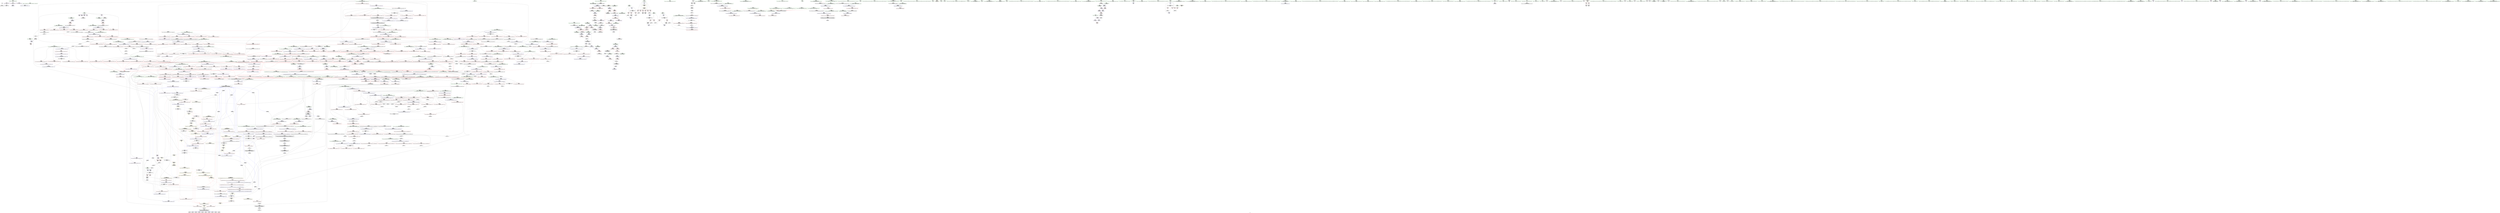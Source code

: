 digraph "SVFG" {
	label="SVFG";

	Node0x562a92ad0170 [shape=record,color=grey,label="{NodeID: 0\nNullPtr}"];
	Node0x562a92ad0170 -> Node0x562a92b2cfd0[style=solid];
	Node0x562a92ad0170 -> Node0x562a92b461b0[style=solid];
	Node0x562a92c2d330 [shape=record,color=black,label="{NodeID: 1882\n799 = PHI(664, 703, )\n0th arg _ZSt10__pop_heapIPdN9__gnu_cxx5__ops15_Iter_less_iterEEvT_S4_S4_RT0_ }"];
	Node0x562a92c2d330 -> Node0x562a92b499f0[style=solid];
	Node0x562a92b33f40 [shape=record,color=blue,label="{NodeID: 775\n1070\<--1062\n__b.addr\<--__b\n_ZSt22__move_median_to_firstIPdN9__gnu_cxx5__ops15_Iter_less_iterEEvT_S4_S4_S4_T0_\n}"];
	Node0x562a92b33f40 -> Node0x562a92b41420[style=dashed];
	Node0x562a92b33f40 -> Node0x562a92b414f0[style=dashed];
	Node0x562a92b33f40 -> Node0x562a92b415c0[style=dashed];
	Node0x562a92b33f40 -> Node0x562a92b41690[style=dashed];
	Node0x562a92b33f40 -> Node0x562a92b41760[style=dashed];
	Node0x562a92b2aa20 [shape=record,color=red,label="{NodeID: 443\n530\<--520\n\<--__last.addr\n_ZSt22__final_insertion_sortIPdN9__gnu_cxx5__ops15_Iter_less_iterEEvT_S4_T0_\n}"];
	Node0x562a92b2aa20 -> Node0x562a92b2e550[style=solid];
	Node0x562a92b6c8c0 [shape=record,color=grey,label="{NodeID: 1218\n414 = Binary(412, 413, )\n}"];
	Node0x562a92b6c8c0 -> Node0x562a92b6c5c0[style=solid];
	Node0x562a92b1eab0 [shape=record,color=green,label="{NodeID: 111\n518\<--519\n__first.addr\<--__first.addr_field_insensitive\n_ZSt22__final_insertion_sortIPdN9__gnu_cxx5__ops15_Iter_less_iterEEvT_S4_T0_\n}"];
	Node0x562a92b1eab0 -> Node0x562a92b2a610[style=solid];
	Node0x562a92b1eab0 -> Node0x562a92b2a6e0[style=solid];
	Node0x562a92b1eab0 -> Node0x562a92b2a7b0[style=solid];
	Node0x562a92b1eab0 -> Node0x562a92b2a880[style=solid];
	Node0x562a92b1eab0 -> Node0x562a92b2a950[style=solid];
	Node0x562a92b1eab0 -> Node0x562a92b48400[style=solid];
	Node0x562a92b403e0 [shape=record,color=red,label="{NodeID: 554\n1017\<--989\n\<--__parent\n_ZSt11__push_heapIPdldN9__gnu_cxx5__ops14_Iter_less_valEEvT_T0_S5_T1_RT2_\n}"];
	Node0x562a92ba0e00 [shape=record,color=black,label="{NodeID: 1329\nMR_188V_6 = PHI(MR_188V_5, MR_188V_3, MR_188V_3, )\npts\{857 \}\n}"];
	Node0x562a92ba0e00 -> Node0x562a92b3e910[style=dashed];
	Node0x562a92b231c0 [shape=record,color=green,label="{NodeID: 222\n1329\<--1330\n__first.addr\<--__first.addr_field_insensitive\n_ZSt13move_backwardIPdS0_ET0_T_S2_S1_\n}"];
	Node0x562a92b231c0 -> Node0x562a92b44000[style=solid];
	Node0x562a92b231c0 -> Node0x562a92b35460[style=solid];
	Node0x562a92c24540 [shape=record,color=black,label="{NodeID: 1772\n632 = PHI(575, )\n2nd arg _ZSt13__heap_selectIPdN9__gnu_cxx5__ops15_Iter_less_iterEEvT_S4_S4_T0_ }"];
	Node0x562a92c24540 -> Node0x562a92b48c20[style=solid];
	Node0x562a92b45e10 [shape=record,color=red,label="{NodeID: 665\n1537\<--1536\ndummyVal\<--offset_0\n_ZNSt20__copy_move_backwardILb1ELb1ESt26random_access_iterator_tagE13__copy_move_bIdEEPT_PKS3_S6_S4_\n}"];
	Node0x562a92b45e10 -> Node0x562a92b367e0[style=solid];
	Node0x562a92bba3c0 [shape=record,color=yellow,style=double,label="{NodeID: 1440\n4V_1 = ENCHI(MR_4V_0)\npts\{13 \}\nFun[_ZNK9__gnu_cxx5__ops15_Iter_less_iterclIPdS3_EEbT_T0_]}"];
	Node0x562a92bba3c0 -> Node0x562a92b3d590[style=dashed];
	Node0x562a92bba3c0 -> Node0x562a92b3d660[style=dashed];
	Node0x562a92b31020 [shape=record,color=purple,label="{NodeID: 333\n545\<--544\nadd.ptr1\<--\n_ZSt22__final_insertion_sortIPdN9__gnu_cxx5__ops15_Iter_less_iterEEvT_S4_T0_\n|{<s0>35}}"];
	Node0x562a92b31020:s0 -> Node0x562a92c2ca70[style=solid,color=red];
	Node0x562a92b1a9d0 [shape=record,color=green,label="{NodeID: 1\n7\<--1\n__dso_handle\<--dummyObj\nGlob }"];
	Node0x562a92c2d540 [shape=record,color=black,label="{NodeID: 1883\n800 = PHI(665, 704, )\n1st arg _ZSt10__pop_heapIPdN9__gnu_cxx5__ops15_Iter_less_iterEEvT_S4_S4_RT0_ }"];
	Node0x562a92c2d540 -> Node0x562a92b49ac0[style=solid];
	Node0x562a92b34010 [shape=record,color=blue,label="{NodeID: 776\n1072\<--1063\n__c.addr\<--__c\n_ZSt22__move_median_to_firstIPdN9__gnu_cxx5__ops15_Iter_less_iterEEvT_S4_S4_S4_T0_\n}"];
	Node0x562a92b34010 -> Node0x562a92b41830[style=dashed];
	Node0x562a92b34010 -> Node0x562a92b41900[style=dashed];
	Node0x562a92b34010 -> Node0x562a92b419d0[style=dashed];
	Node0x562a92b34010 -> Node0x562a92b41aa0[style=dashed];
	Node0x562a92b34010 -> Node0x562a92b41b70[style=dashed];
	Node0x562a92b34010 -> Node0x562a92b41c40[style=dashed];
	Node0x562a92b2aaf0 [shape=record,color=red,label="{NodeID: 444\n546\<--520\n\<--__last.addr\n_ZSt22__final_insertion_sortIPdN9__gnu_cxx5__ops15_Iter_less_iterEEvT_S4_T0_\n|{<s0>35}}"];
	Node0x562a92b2aaf0:s0 -> Node0x562a92c2cbb0[style=solid,color=red];
	Node0x562a92b6ca40 [shape=record,color=grey,label="{NodeID: 1219\n736 = Binary(735, 416, )\n}"];
	Node0x562a92b6ca40 -> Node0x562a92b71b40[style=solid];
	Node0x562a92b1eb80 [shape=record,color=green,label="{NodeID: 112\n520\<--521\n__last.addr\<--__last.addr_field_insensitive\n_ZSt22__final_insertion_sortIPdN9__gnu_cxx5__ops15_Iter_less_iterEEvT_S4_T0_\n}"];
	Node0x562a92b1eb80 -> Node0x562a92b2aa20[style=solid];
	Node0x562a92b1eb80 -> Node0x562a92b2aaf0[style=solid];
	Node0x562a92b1eb80 -> Node0x562a92b2abc0[style=solid];
	Node0x562a92b1eb80 -> Node0x562a92b484d0[style=solid];
	Node0x562a92b404b0 [shape=record,color=red,label="{NodeID: 555\n1025\<--989\n\<--__parent\n_ZSt11__push_heapIPdldN9__gnu_cxx5__ops14_Iter_less_valEEvT_T0_S5_T1_RT2_\n}"];
	Node0x562a92b404b0 -> Node0x562a92b4b180[style=solid];
	Node0x562a92ba1300 [shape=record,color=black,label="{NodeID: 1330\nMR_196V_8 = PHI(MR_196V_7, MR_196V_3, MR_196V_3, )\npts\{865 \}\n}"];
	Node0x562a92b23290 [shape=record,color=green,label="{NodeID: 223\n1331\<--1332\n__last.addr\<--__last.addr_field_insensitive\n_ZSt13move_backwardIPdS0_ET0_T_S2_S1_\n}"];
	Node0x562a92b23290 -> Node0x562a92b440d0[style=solid];
	Node0x562a92b23290 -> Node0x562a92b35530[style=solid];
	Node0x562a92c24650 [shape=record,color=black,label="{NodeID: 1773\n377 = PHI(355, )\n0th arg _ZStorSt13_Ios_FmtflagsS_ }"];
	Node0x562a92c24650 -> Node0x562a92b47b10[style=solid];
	Node0x562a92b45ee0 [shape=record,color=blue,label="{NodeID: 666\n8\<--9\nn\<--\nGlob }"];
	Node0x562a92b45ee0 -> Node0x562a92bb9610[style=dashed];
	Node0x562a92b310f0 [shape=record,color=purple,label="{NodeID: 334\n614\<--613\nadd.ptr1\<--\n_ZSt27__unguarded_partition_pivotIPdN9__gnu_cxx5__ops15_Iter_less_iterEET_S4_S4_T0_\n|{<s0>39}}"];
	Node0x562a92b310f0:s0 -> Node0x562a92c2dad0[style=solid,color=red];
	Node0x562a92b1aa60 [shape=record,color=green,label="{NodeID: 2\n9\<--1\n\<--dummyObj\nCan only get source location for instruction, argument, global var or function.}"];
	Node0x562a92c2d6c0 [shape=record,color=black,label="{NodeID: 1884\n801 = PHI(666, 705, )\n2nd arg _ZSt10__pop_heapIPdN9__gnu_cxx5__ops15_Iter_less_iterEEvT_S4_S4_RT0_ }"];
	Node0x562a92c2d6c0 -> Node0x562a92b49b90[style=solid];
	Node0x562a92b340e0 [shape=record,color=blue,label="{NodeID: 777\n1135\<--1130\n__first.addr\<--__first\n_ZSt21__unguarded_partitionIPdN9__gnu_cxx5__ops15_Iter_less_iterEET_S4_S4_S4_T0_\n}"];
	Node0x562a92b340e0 -> Node0x562a92bab700[style=dashed];
	Node0x562a92b2abc0 [shape=record,color=red,label="{NodeID: 445\n552\<--520\n\<--__last.addr\n_ZSt22__final_insertion_sortIPdN9__gnu_cxx5__ops15_Iter_less_iterEEvT_S4_T0_\n|{<s0>36}}"];
	Node0x562a92b2abc0:s0 -> Node0x562a92c25de0[style=solid,color=red];
	Node0x562a92b6cbc0 [shape=record,color=grey,label="{NodeID: 1220\n420 = Binary(417, 421, )\n|{<s0>28}}"];
	Node0x562a92b6cbc0:s0 -> Node0x562a92c2e800[style=solid,color=red];
	Node0x562a92b1ec50 [shape=record,color=green,label="{NodeID: 113\n522\<--523\nagg.tmp\<--agg.tmp_field_insensitive\n_ZSt22__final_insertion_sortIPdN9__gnu_cxx5__ops15_Iter_less_iterEEvT_S4_T0_\n}"];
	Node0x562a92b40580 [shape=record,color=red,label="{NodeID: 556\n1020\<--1019\n\<--call2\n_ZSt11__push_heapIPdldN9__gnu_cxx5__ops14_Iter_less_valEEvT_T0_S5_T1_RT2_\n}"];
	Node0x562a92b40580 -> Node0x562a92b4b0b0[style=solid];
	Node0x562a92ba1800 [shape=record,color=black,label="{NodeID: 1331\nMR_4V_2 = PHI(MR_4V_3, MR_4V_1, )\npts\{13 \}\n|{|<s4>59}}"];
	Node0x562a92ba1800 -> Node0x562a92b40580[style=dashed];
	Node0x562a92ba1800 -> Node0x562a92b40650[style=dashed];
	Node0x562a92ba1800 -> Node0x562a92b4b0b0[style=dashed];
	Node0x562a92ba1800 -> Node0x562a92b33a60[style=dashed];
	Node0x562a92ba1800:s4 -> Node0x562a92bb9070[style=dashed,color=red];
	Node0x562a92b23360 [shape=record,color=green,label="{NodeID: 224\n1333\<--1334\n__result.addr\<--__result.addr_field_insensitive\n_ZSt13move_backwardIPdS0_ET0_T_S2_S1_\n}"];
	Node0x562a92b23360 -> Node0x562a92b441a0[style=solid];
	Node0x562a92b23360 -> Node0x562a92b35600[style=solid];
	Node0x562a92c24760 [shape=record,color=black,label="{NodeID: 1774\n378 = PHI(356, )\n1st arg _ZStorSt13_Ios_FmtflagsS_ }"];
	Node0x562a92c24760 -> Node0x562a92b47be0[style=solid];
	Node0x562a92b45fb0 [shape=record,color=blue,label="{NodeID: 667\n1532\<--31\nllvm.global_ctors_0\<--\nGlob }"];
	Node0x562a92b311c0 [shape=record,color=purple,label="{NodeID: 335\n617\<--616\nadd.ptr2\<--\n_ZSt27__unguarded_partition_pivotIPdN9__gnu_cxx5__ops15_Iter_less_iterEET_S4_S4_T0_\n|{<s0>39}}"];
	Node0x562a92b311c0:s0 -> Node0x562a92c2dcf0[style=solid,color=red];
	Node0x562a92b1ad10 [shape=record,color=green,label="{NodeID: 3\n14\<--1\n_ZSt3cin\<--dummyObj\nGlob }"];
	Node0x562a92c2d840 [shape=record,color=black,label="{NodeID: 1885\n802 = PHI(633, 706, )\n3rd arg _ZSt10__pop_heapIPdN9__gnu_cxx5__ops15_Iter_less_iterEEvT_S4_S4_RT0_ }"];
	Node0x562a92c2d840 -> Node0x562a92b49c60[style=solid];
	Node0x562a92b341b0 [shape=record,color=blue,label="{NodeID: 778\n1137\<--1131\n__last.addr\<--__last\n_ZSt21__unguarded_partitionIPdN9__gnu_cxx5__ops15_Iter_less_iterEET_S4_S4_S4_T0_\n}"];
	Node0x562a92b341b0 -> Node0x562a92b421f0[style=dashed];
	Node0x562a92b341b0 -> Node0x562a92b34420[style=dashed];
	Node0x562a92b2ac90 [shape=record,color=red,label="{NodeID: 446\n573\<--562\n\<--__first.addr\n_ZSt14__partial_sortIPdN9__gnu_cxx5__ops15_Iter_less_iterEEvT_S4_S4_T0_\n|{<s0>37}}"];
	Node0x562a92b2ac90:s0 -> Node0x562a92c24320[style=solid,color=red];
	Node0x562a92b6cd40 [shape=record,color=grey,label="{NodeID: 1221\n744 = Binary(742, 743, )\n}"];
	Node0x562a92b6cd40 -> Node0x562a92b6d040[style=solid];
	Node0x562a92b1ed20 [shape=record,color=green,label="{NodeID: 114\n524\<--525\nagg.tmp2\<--agg.tmp2_field_insensitive\n_ZSt22__final_insertion_sortIPdN9__gnu_cxx5__ops15_Iter_less_iterEEvT_S4_T0_\n}"];
	Node0x562a92b40650 [shape=record,color=red,label="{NodeID: 557\n1033\<--1032\n\<--call6\n_ZSt11__push_heapIPdldN9__gnu_cxx5__ops14_Iter_less_valEEvT_T0_S5_T1_RT2_\n}"];
	Node0x562a92b40650 -> Node0x562a92b33a60[style=solid];
	Node0x562a92ba1d00 [shape=record,color=black,label="{NodeID: 1332\nMR_207V_3 = PHI(MR_207V_4, MR_207V_2, )\npts\{982 \}\n}"];
	Node0x562a92ba1d00 -> Node0x562a92b3fe30[style=dashed];
	Node0x562a92ba1d00 -> Node0x562a92b3ff00[style=dashed];
	Node0x562a92ba1d00 -> Node0x562a92b400a0[style=dashed];
	Node0x562a92ba1d00 -> Node0x562a92b4b180[style=dashed];
	Node0x562a92b23430 [shape=record,color=green,label="{NodeID: 225\n1340\<--1341\n_ZSt12__miter_baseIPdET_S1_\<--_ZSt12__miter_baseIPdET_S1__field_insensitive\n}"];
	Node0x562a92c24870 [shape=record,color=black,label="{NodeID: 1775\n499 = PHI(415, )\n0th arg _ZSt4__lgl }"];
	Node0x562a92c24870 -> Node0x562a92b48330[style=solid];
	Node0x562a92b460b0 [shape=record,color=blue,label="{NodeID: 668\n1533\<--32\nllvm.global_ctors_1\<--_GLOBAL__sub_I_YuryBandarchuk_1_1.cpp\nGlob }"];
	Node0x562a92b31290 [shape=record,color=purple,label="{NodeID: 336\n622\<--621\nadd.ptr3\<--\n_ZSt27__unguarded_partition_pivotIPdN9__gnu_cxx5__ops15_Iter_less_iterEET_S4_S4_T0_\n|{<s0>40}}"];
	Node0x562a92b31290:s0 -> Node0x562a92c27150[style=solid,color=red];
	Node0x562a92b1ada0 [shape=record,color=green,label="{NodeID: 4\n15\<--1\n.str\<--dummyObj\nGlob }"];
	Node0x562a92c2d9c0 [shape=record,color=black,label="{NodeID: 1886\n1060 = PHI(612, )\n0th arg _ZSt22__move_median_to_firstIPdN9__gnu_cxx5__ops15_Iter_less_iterEEvT_S4_S4_S4_T0_ }"];
	Node0x562a92c2d9c0 -> Node0x562a92b33da0[style=solid];
	Node0x562a92b34280 [shape=record,color=blue,label="{NodeID: 779\n1139\<--1132\n__pivot.addr\<--__pivot\n_ZSt21__unguarded_partitionIPdN9__gnu_cxx5__ops15_Iter_less_iterEET_S4_S4_S4_T0_\n}"];
	Node0x562a92b34280 -> Node0x562a92b42600[style=dashed];
	Node0x562a92b34280 -> Node0x562a92b426d0[style=dashed];
	Node0x562a92b2ad60 [shape=record,color=red,label="{NodeID: 447\n579\<--562\n\<--__first.addr\n_ZSt14__partial_sortIPdN9__gnu_cxx5__ops15_Iter_less_iterEEvT_S4_S4_T0_\n|{<s0>38}}"];
	Node0x562a92b2ad60:s0 -> Node0x562a92c2f070[style=solid,color=red];
	Node0x562a92b6cec0 [shape=record,color=grey,label="{NodeID: 1222\n894 = Binary(893, 698, )\n}"];
	Node0x562a92b238d0 [shape=record,color=green,label="{NodeID: 115\n526\<--527\nagg.tmp3\<--agg.tmp3_field_insensitive\n_ZSt22__final_insertion_sortIPdN9__gnu_cxx5__ops15_Iter_less_iterEEvT_S4_T0_\n}"];
	Node0x562a92b40720 [shape=record,color=red,label="{NodeID: 558\n1052\<--1043\nthis1\<--this.addr\n_ZNK9__gnu_cxx5__ops14_Iter_less_valclIPddEEbT_RT0_\n}"];
	Node0x562a92bae520 [shape=record,color=black,label="{NodeID: 1333\nMR_215V_3 = PHI(MR_215V_4, MR_215V_2, )\npts\{990 \}\n}"];
	Node0x562a92bae520 -> Node0x562a92b40310[style=dashed];
	Node0x562a92bae520 -> Node0x562a92b403e0[style=dashed];
	Node0x562a92bae520 -> Node0x562a92b404b0[style=dashed];
	Node0x562a92bae520 -> Node0x562a92b33990[style=dashed];
	Node0x562a92b23530 [shape=record,color=green,label="{NodeID: 226\n1346\<--1347\n_ZSt23__copy_move_backward_a2ILb1EPdS0_ET1_T0_S2_S1_\<--_ZSt23__copy_move_backward_a2ILb1EPdS0_ET1_T0_S2_S1__field_insensitive\n}"];
	Node0x562a92c24980 [shape=record,color=black,label="{NodeID: 1776\n1461 = PHI(1446, )\n0th arg _ZNSt20__copy_move_backwardILb1ELb1ESt26random_access_iterator_tagE13__copy_move_bIdEEPT_PKS3_S6_S4_ }"];
	Node0x562a92c24980 -> Node0x562a92b364a0[style=solid];
	Node0x562a92b461b0 [shape=record,color=blue, style = dotted,label="{NodeID: 669\n1534\<--3\nllvm.global_ctors_2\<--dummyVal\nGlob }"];
	Node0x562a92b31360 [shape=record,color=purple,label="{NodeID: 337\n673\<--672\nincdec.ptr\<--\n_ZSt13__heap_selectIPdN9__gnu_cxx5__ops15_Iter_less_iterEEvT_S4_S4_T0_\n}"];
	Node0x562a92b31360 -> Node0x562a92b48dc0[style=solid];
	Node0x562a92b1ae30 [shape=record,color=green,label="{NodeID: 5\n17\<--1\n.str.1\<--dummyObj\nGlob }"];
	Node0x562a92c2dad0 [shape=record,color=black,label="{NodeID: 1887\n1061 = PHI(614, )\n1st arg _ZSt22__move_median_to_firstIPdN9__gnu_cxx5__ops15_Iter_less_iterEEvT_S4_S4_S4_T0_ }"];
	Node0x562a92c2dad0 -> Node0x562a92b33e70[style=solid];
	Node0x562a92b34350 [shape=record,color=blue,label="{NodeID: 780\n1135\<--1151\n__first.addr\<--incdec.ptr\n_ZSt21__unguarded_partitionIPdN9__gnu_cxx5__ops15_Iter_less_iterEET_S4_S4_S4_T0_\n}"];
	Node0x562a92b34350 -> Node0x562a92bab700[style=dashed];
	Node0x562a92b2ae30 [shape=record,color=red,label="{NodeID: 448\n574\<--564\n\<--__middle.addr\n_ZSt14__partial_sortIPdN9__gnu_cxx5__ops15_Iter_less_iterEEvT_S4_S4_T0_\n|{<s0>37}}"];
	Node0x562a92b2ae30:s0 -> Node0x562a92c24430[style=solid,color=red];
	Node0x562a92b6d040 [shape=record,color=grey,label="{NodeID: 1223\n745 = Binary(744, 416, )\n}"];
	Node0x562a92b6d040 -> Node0x562a92b49440[style=solid];
	Node0x562a92b239a0 [shape=record,color=green,label="{NodeID: 116\n542\<--543\n_ZSt16__insertion_sortIPdN9__gnu_cxx5__ops15_Iter_less_iterEEvT_S4_T0_\<--_ZSt16__insertion_sortIPdN9__gnu_cxx5__ops15_Iter_less_iterEEvT_S4_T0__field_insensitive\n}"];
	Node0x562a92b407f0 [shape=record,color=red,label="{NodeID: 559\n1053\<--1045\n\<--__it.addr\n_ZNK9__gnu_cxx5__ops14_Iter_less_valclIPddEEbT_RT0_\n}"];
	Node0x562a92b407f0 -> Node0x562a92b40990[style=solid];
	Node0x562a92b23630 [shape=record,color=green,label="{NodeID: 227\n1351\<--1352\n__comp\<--__comp_field_insensitive\n_ZSt25__unguarded_linear_insertIPdN9__gnu_cxx5__ops14_Val_less_iterEEvT_T0_\n|{<s0>92}}"];
	Node0x562a92b23630:s0 -> Node0x562a92c2f710[style=solid,color=red];
	Node0x562a92c24a90 [shape=record,color=black,label="{NodeID: 1777\n1462 = PHI(1447, )\n1st arg _ZNSt20__copy_move_backwardILb1ELb1ESt26random_access_iterator_tagE13__copy_move_bIdEEPT_PKS3_S6_S4_ }"];
	Node0x562a92c24a90 -> Node0x562a92b36570[style=solid];
	Node0x562a92b462b0 [shape=record,color=blue,label="{NodeID: 670\n60\<--72\ni\<--\n_Z5solvev\n}"];
	Node0x562a92b462b0 -> Node0x562a92ba3a00[style=dashed];
	Node0x562a92b31430 [shape=record,color=purple,label="{NodeID: 338\n701\<--700\nincdec.ptr\<--\n_ZSt11__sort_heapIPdN9__gnu_cxx5__ops15_Iter_less_iterEEvT_S4_RT0_\n}"];
	Node0x562a92b31430 -> Node0x562a92b49100[style=solid];
	Node0x562a92b1aec0 [shape=record,color=green,label="{NodeID: 6\n19\<--1\nstdin\<--dummyObj\nGlob }"];
	Node0x562a92c2dbe0 [shape=record,color=black,label="{NodeID: 1888\n1062 = PHI(615, )\n2nd arg _ZSt22__move_median_to_firstIPdN9__gnu_cxx5__ops15_Iter_less_iterEEvT_S4_S4_S4_T0_ }"];
	Node0x562a92c2dbe0 -> Node0x562a92b33f40[style=solid];
	Node0x562a92b34420 [shape=record,color=blue,label="{NodeID: 781\n1137\<--1155\n__last.addr\<--incdec.ptr3\n_ZSt21__unguarded_partitionIPdN9__gnu_cxx5__ops15_Iter_less_iterEET_S4_S4_S4_T0_\n}"];
	Node0x562a92b34420 -> Node0x562a92bb1c20[style=dashed];
	Node0x562a92b2af00 [shape=record,color=red,label="{NodeID: 449\n580\<--564\n\<--__middle.addr\n_ZSt14__partial_sortIPdN9__gnu_cxx5__ops15_Iter_less_iterEEvT_S4_S4_T0_\n|{<s0>38}}"];
	Node0x562a92b2af00:s0 -> Node0x562a92c2f1b0[style=solid,color=red];
	Node0x562a92b6d1c0 [shape=record,color=grey,label="{NodeID: 1224\n749 = Binary(748, 421, )\n}"];
	Node0x562a92b6d1c0 -> Node0x562a92b49510[style=solid];
	Node0x562a92b23aa0 [shape=record,color=green,label="{NodeID: 117\n548\<--549\n_ZSt26__unguarded_insertion_sortIPdN9__gnu_cxx5__ops15_Iter_less_iterEEvT_S4_T0_\<--_ZSt26__unguarded_insertion_sortIPdN9__gnu_cxx5__ops15_Iter_less_iterEEvT_S4_T0__field_insensitive\n}"];
	Node0x562a92b408c0 [shape=record,color=red,label="{NodeID: 560\n1055\<--1047\n\<--__val.addr\n_ZNK9__gnu_cxx5__ops14_Iter_less_valclIPddEEbT_RT0_\n}"];
	Node0x562a92b408c0 -> Node0x562a92b40a60[style=solid];
	Node0x562a92baef20 [shape=record,color=black,label="{NodeID: 1335\nMR_4V_3 = PHI(MR_4V_2, MR_4V_1, )\npts\{13 \}\n|{<s0>99}}"];
	Node0x562a92baef20:s0 -> Node0x562a92bda140[style=dashed,color=blue];
	Node0x562a92b23700 [shape=record,color=green,label="{NodeID: 228\n1353\<--1354\n__last.addr\<--__last.addr_field_insensitive\n_ZSt25__unguarded_linear_insertIPdN9__gnu_cxx5__ops14_Val_less_iterEEvT_T0_\n}"];
	Node0x562a92b23700 -> Node0x562a92b44270[style=solid];
	Node0x562a92b23700 -> Node0x562a92b44340[style=solid];
	Node0x562a92b23700 -> Node0x562a92b44410[style=solid];
	Node0x562a92b23700 -> Node0x562a92b444e0[style=solid];
	Node0x562a92b23700 -> Node0x562a92b356d0[style=solid];
	Node0x562a92b23700 -> Node0x562a92b35ae0[style=solid];
	Node0x562a92c24ba0 [shape=record,color=black,label="{NodeID: 1778\n1463 = PHI(1448, )\n2nd arg _ZNSt20__copy_move_backwardILb1ELb1ESt26random_access_iterator_tagE13__copy_move_bIdEEPT_PKS3_S6_S4_ }"];
	Node0x562a92c24ba0 -> Node0x562a92b36640[style=solid];
	Node0x562a92b46380 [shape=record,color=blue,label="{NodeID: 671\n60\<--88\ni\<--inc\n_Z5solvev\n}"];
	Node0x562a92b46380 -> Node0x562a92ba3a00[style=dashed];
	Node0x562a92b31500 [shape=record,color=purple,label="{NodeID: 339\n1151\<--1150\nincdec.ptr\<--\n_ZSt21__unguarded_partitionIPdN9__gnu_cxx5__ops15_Iter_less_iterEET_S4_S4_S4_T0_\n}"];
	Node0x562a92b31500 -> Node0x562a92b34350[style=solid];
	Node0x562a92b1b700 [shape=record,color=green,label="{NodeID: 7\n20\<--1\n.str.2\<--dummyObj\nGlob }"];
	Node0x562a92c2dcf0 [shape=record,color=black,label="{NodeID: 1889\n1063 = PHI(617, )\n3rd arg _ZSt22__move_median_to_firstIPdN9__gnu_cxx5__ops15_Iter_less_iterEEvT_S4_S4_S4_T0_ }"];
	Node0x562a92c2dcf0 -> Node0x562a92b34010[style=solid];
	Node0x562a92b344f0 [shape=record,color=blue,label="{NodeID: 782\n1137\<--1163\n__last.addr\<--incdec.ptr7\n_ZSt21__unguarded_partitionIPdN9__gnu_cxx5__ops15_Iter_less_iterEET_S4_S4_S4_T0_\n}"];
	Node0x562a92b344f0 -> Node0x562a92bb1c20[style=dashed];
	Node0x562a92b2afd0 [shape=record,color=red,label="{NodeID: 450\n575\<--566\n\<--__last.addr\n_ZSt14__partial_sortIPdN9__gnu_cxx5__ops15_Iter_less_iterEEvT_S4_S4_T0_\n|{<s0>37}}"];
	Node0x562a92b2afd0:s0 -> Node0x562a92c24540[style=solid,color=red];
	Node0x562a92b6d340 [shape=record,color=grey,label="{NodeID: 1225\n748 = Binary(747, 421, )\n}"];
	Node0x562a92b6d340 -> Node0x562a92b6d1c0[style=solid];
	Node0x562a92b23ba0 [shape=record,color=green,label="{NodeID: 118\n560\<--561\n__comp\<--__comp_field_insensitive\n_ZSt14__partial_sortIPdN9__gnu_cxx5__ops15_Iter_less_iterEEvT_S4_S4_T0_\n|{<s0>38}}"];
	Node0x562a92b23ba0:s0 -> Node0x562a92c2f2f0[style=solid,color=red];
	Node0x562a92b52f90 [shape=record,color=yellow,style=double,label="{NodeID: 1668\nRETMU(31V_2)\npts\{246 \}\nFun[_ZSt5fixedRSt8ios_base]}"];
	Node0x562a92b40990 [shape=record,color=red,label="{NodeID: 561\n1054\<--1053\n\<--\n_ZNK9__gnu_cxx5__ops14_Iter_less_valclIPddEEbT_RT0_\n}"];
	Node0x562a92b40990 -> Node0x562a92b72ec0[style=solid];
	Node0x562a92baf420 [shape=record,color=black,label="{NodeID: 1336\nMR_4V_7 = PHI(MR_4V_9, MR_4V_3, )\npts\{13 \}\n|{<s0>39}}"];
	Node0x562a92baf420:s0 -> Node0x562a92bd53c0[style=dashed,color=blue];
	Node0x562a92b237d0 [shape=record,color=green,label="{NodeID: 229\n1355\<--1356\n__val\<--__val_field_insensitive\n_ZSt25__unguarded_linear_insertIPdN9__gnu_cxx5__ops14_Val_less_iterEEvT_T0_\n|{|<s1>92|<s2>94}}"];
	Node0x562a92b237d0 -> Node0x562a92b357a0[style=solid];
	Node0x562a92b237d0:s1 -> Node0x562a92c2f820[style=solid,color=red];
	Node0x562a92b237d0:s2 -> Node0x562a92c2ffb0[style=solid,color=red];
	Node0x562a92c24cb0 [shape=record,color=black,label="{NodeID: 1779\n322 = PHI(306, )\n0th arg _ZStaNRSt13_Ios_FmtflagsS_ }"];
	Node0x562a92c24cb0 -> Node0x562a92b473c0[style=solid];
	Node0x562a92b46450 [shape=record,color=blue,label="{NodeID: 672\n62\<--72\nle\<--\n_Z5solvev\n}"];
	Node0x562a92b46450 -> Node0x562a92baa800[style=dashed];
	Node0x562a92b315d0 [shape=record,color=purple,label="{NodeID: 340\n1155\<--1154\nincdec.ptr3\<--\n_ZSt21__unguarded_partitionIPdN9__gnu_cxx5__ops15_Iter_less_iterEET_S4_S4_S4_T0_\n}"];
	Node0x562a92b315d0 -> Node0x562a92b34420[style=solid];
	Node0x562a92b1b790 [shape=record,color=green,label="{NodeID: 8\n22\<--1\n.str.3\<--dummyObj\nGlob }"];
	Node0x562a92c2de30 [shape=record,color=black,label="{NodeID: 1890\n346 = PHI(315, )\n0th arg _ZStoRRSt13_Ios_FmtflagsS_ }"];
	Node0x562a92c2de30 -> Node0x562a92b47700[style=solid];
	Node0x562a92b345c0 [shape=record,color=blue,label="{NodeID: 783\n1135\<--1176\n__first.addr\<--incdec.ptr9\n_ZSt21__unguarded_partitionIPdN9__gnu_cxx5__ops15_Iter_less_iterEET_S4_S4_S4_T0_\n}"];
	Node0x562a92b345c0 -> Node0x562a92bab700[style=dashed];
	Node0x562a92b2b0a0 [shape=record,color=red,label="{NodeID: 451\n602\<--590\n\<--__first.addr\n_ZSt27__unguarded_partition_pivotIPdN9__gnu_cxx5__ops15_Iter_less_iterEET_S4_S4_T0_\n}"];
	Node0x562a92b2b0a0 -> Node0x562a92b32060[style=solid];
	Node0x562a92b6d4c0 [shape=record,color=grey,label="{NodeID: 1226\n899 = Binary(898, 482, )\n}"];
	Node0x562a92b6d4c0 -> Node0x562a92b4a550[style=solid];
	Node0x562a92b23c70 [shape=record,color=green,label="{NodeID: 119\n562\<--563\n__first.addr\<--__first.addr_field_insensitive\n_ZSt14__partial_sortIPdN9__gnu_cxx5__ops15_Iter_less_iterEEvT_S4_S4_T0_\n}"];
	Node0x562a92b23c70 -> Node0x562a92b2ac90[style=solid];
	Node0x562a92b23c70 -> Node0x562a92b2ad60[style=solid];
	Node0x562a92b23c70 -> Node0x562a92b485a0[style=solid];
	Node0x562a92b40a60 [shape=record,color=red,label="{NodeID: 562\n1056\<--1055\n\<--\n_ZNK9__gnu_cxx5__ops14_Iter_less_valclIPddEEbT_RT0_\n}"];
	Node0x562a92b40a60 -> Node0x562a92b72ec0[style=solid];
	Node0x562a92baf920 [shape=record,color=black,label="{NodeID: 1337\nMR_4V_2 = PHI(MR_4V_3, MR_4V_1, )\npts\{13 \}\n|{<s0>35|<s1>87|<s2>87}}"];
	Node0x562a92baf920:s0 -> Node0x562a92bb1720[style=dashed,color=blue];
	Node0x562a92baf920:s1 -> Node0x562a92b449c0[style=dashed,color=red];
	Node0x562a92baf920:s2 -> Node0x562a92ba9900[style=dashed,color=red];
	Node0x562a92b2ba90 [shape=record,color=green,label="{NodeID: 230\n1357\<--1358\n__next\<--__next_field_insensitive\n_ZSt25__unguarded_linear_insertIPdN9__gnu_cxx5__ops14_Val_less_iterEEvT_T0_\n}"];
	Node0x562a92b2ba90 -> Node0x562a92b445b0[style=solid];
	Node0x562a92b2ba90 -> Node0x562a92b44680[style=solid];
	Node0x562a92b2ba90 -> Node0x562a92b44750[style=solid];
	Node0x562a92b2ba90 -> Node0x562a92b44820[style=solid];
	Node0x562a92b2ba90 -> Node0x562a92b448f0[style=solid];
	Node0x562a92b2ba90 -> Node0x562a92b35870[style=solid];
	Node0x562a92b2ba90 -> Node0x562a92b35940[style=solid];
	Node0x562a92b2ba90 -> Node0x562a92b35bb0[style=solid];
	Node0x562a92c24dc0 [shape=record,color=black,label="{NodeID: 1780\n323 = PHI(303, )\n1st arg _ZStaNRSt13_Ios_FmtflagsS_ }"];
	Node0x562a92c24dc0 -> Node0x562a92b47490[style=solid];
	Node0x562a92b46520 [shape=record,color=blue,label="{NodeID: 673\n64\<--105\nri\<--add4\n_Z5solvev\n}"];
	Node0x562a92b46520 -> Node0x562a92baad00[style=dashed];
	Node0x562a92b316a0 [shape=record,color=purple,label="{NodeID: 341\n1163\<--1162\nincdec.ptr7\<--\n_ZSt21__unguarded_partitionIPdN9__gnu_cxx5__ops15_Iter_less_iterEET_S4_S4_S4_T0_\n}"];
	Node0x562a92b316a0 -> Node0x562a92b344f0[style=solid];
	Node0x562a92b1b820 [shape=record,color=green,label="{NodeID: 9\n24\<--1\nstdout\<--dummyObj\nGlob }"];
	Node0x562a92c2df70 [shape=record,color=black,label="{NodeID: 1891\n347 = PHI(312, )\n1st arg _ZStoRRSt13_Ios_FmtflagsS_ }"];
	Node0x562a92c2df70 -> Node0x562a92b477d0[style=solid];
	Node0x562a92b34690 [shape=record,color=blue,label="{NodeID: 784\n1182\<--1180\n__a.addr\<--__a\n_ZSt9iter_swapIPdS0_EvT_T0_\n}"];
	Node0x562a92b34690 -> Node0x562a92b427a0[style=dashed];
	Node0x562a92b2b170 [shape=record,color=red,label="{NodeID: 452\n604\<--590\n\<--__first.addr\n_ZSt27__unguarded_partition_pivotIPdN9__gnu_cxx5__ops15_Iter_less_iterEET_S4_S4_T0_\n}"];
	Node0x562a92b2b170 -> Node0x562a92b2e7c0[style=solid];
	Node0x562a92b6d640 [shape=record,color=grey,label="{NodeID: 1227\n887 = Binary(421, 886, )\n}"];
	Node0x562a92b6d640 -> Node0x562a92b4a480[style=solid];
	Node0x562a92b23d40 [shape=record,color=green,label="{NodeID: 120\n564\<--565\n__middle.addr\<--__middle.addr_field_insensitive\n_ZSt14__partial_sortIPdN9__gnu_cxx5__ops15_Iter_less_iterEEvT_S4_S4_T0_\n}"];
	Node0x562a92b23d40 -> Node0x562a92b2ae30[style=solid];
	Node0x562a92b23d40 -> Node0x562a92b2af00[style=solid];
	Node0x562a92b23d40 -> Node0x562a92b48670[style=solid];
	Node0x562a92b40b30 [shape=record,color=red,label="{NodeID: 563\n1086\<--1066\n\<--__result.addr\n_ZSt22__move_median_to_firstIPdN9__gnu_cxx5__ops15_Iter_less_iterEEvT_S4_S4_S4_T0_\n|{<s0>64}}"];
	Node0x562a92b40b30:s0 -> Node0x562a92c25020[style=solid,color=red];
	Node0x562a92bafe20 [shape=record,color=black,label="{NodeID: 1338\nMR_273V_3 = PHI(MR_273V_4, MR_273V_2, )\npts\{1300 \}\n}"];
	Node0x562a92bafe20 -> Node0x562a92b43d90[style=dashed];
	Node0x562a92bafe20 -> Node0x562a92b43e60[style=dashed];
	Node0x562a92bafe20 -> Node0x562a92b43f30[style=dashed];
	Node0x562a92bafe20 -> Node0x562a92b35390[style=dashed];
	Node0x562a92b2bb60 [shape=record,color=green,label="{NodeID: 231\n1372\<--1373\n_ZNK9__gnu_cxx5__ops14_Val_less_iterclIdPdEEbRT_T0_\<--_ZNK9__gnu_cxx5__ops14_Val_less_iterclIdPdEEbRT_T0__field_insensitive\n}"];
	Node0x562a92c24ed0 [shape=record,color=black,label="{NodeID: 1781\n1423 = PHI(1338, 1342, )\n0th arg _ZSt12__miter_baseIPdET_S1_ }"];
	Node0x562a92c24ed0 -> Node0x562a92b35fc0[style=solid];
	Node0x562a92b465f0 [shape=record,color=blue,label="{NodeID: 674\n66\<--108\nans\<--\n_Z5solvev\n}"];
	Node0x562a92b465f0 -> Node0x562a92bab200[style=dashed];
	Node0x562a92b31770 [shape=record,color=purple,label="{NodeID: 342\n1176\<--1175\nincdec.ptr9\<--\n_ZSt21__unguarded_partitionIPdN9__gnu_cxx5__ops15_Iter_less_iterEET_S4_S4_S4_T0_\n}"];
	Node0x562a92b31770 -> Node0x562a92b345c0[style=solid];
	Node0x562a92b1b8b0 [shape=record,color=green,label="{NodeID: 10\n25\<--1\n_ZSt4cout\<--dummyObj\nGlob }"];
	Node0x562a92c2e0b0 [shape=record,color=black,label="{NodeID: 1892\n1398 = PHI(1339, )\n0th arg _ZSt23__copy_move_backward_a2ILb1EPdS0_ET1_T0_S2_S1_ }"];
	Node0x562a92c2e0b0 -> Node0x562a92b35d50[style=solid];
	Node0x562a92b34760 [shape=record,color=blue,label="{NodeID: 785\n1184\<--1181\n__b.addr\<--__b\n_ZSt9iter_swapIPdS0_EvT_T0_\n}"];
	Node0x562a92b34760 -> Node0x562a92b42870[style=dashed];
	Node0x562a92b2b240 [shape=record,color=red,label="{NodeID: 453\n612\<--590\n\<--__first.addr\n_ZSt27__unguarded_partition_pivotIPdN9__gnu_cxx5__ops15_Iter_less_iterEET_S4_S4_T0_\n|{<s0>39}}"];
	Node0x562a92b2b240:s0 -> Node0x562a92c2d9c0[style=solid,color=red];
	Node0x562a92b6d7c0 [shape=record,color=grey,label="{NodeID: 1228\n886 = Binary(885, 698, )\n}"];
	Node0x562a92b6d7c0 -> Node0x562a92b6d640[style=solid];
	Node0x562a92b23e10 [shape=record,color=green,label="{NodeID: 121\n566\<--567\n__last.addr\<--__last.addr_field_insensitive\n_ZSt14__partial_sortIPdN9__gnu_cxx5__ops15_Iter_less_iterEEvT_S4_S4_T0_\n}"];
	Node0x562a92b23e10 -> Node0x562a92b2afd0[style=solid];
	Node0x562a92b23e10 -> Node0x562a92b48740[style=solid];
	Node0x562a92b40c00 [shape=record,color=red,label="{NodeID: 564\n1096\<--1066\n\<--__result.addr\n_ZSt22__move_median_to_firstIPdN9__gnu_cxx5__ops15_Iter_less_iterEEvT_S4_S4_S4_T0_\n|{<s0>66}}"];
	Node0x562a92b40c00:s0 -> Node0x562a92c25020[style=solid,color=red];
	Node0x562a92b2bc30 [shape=record,color=green,label="{NodeID: 232\n1392\<--1393\nretval\<--retval_field_insensitive\n_ZN9__gnu_cxx5__ops15__val_comp_iterENS0_15_Iter_less_iterE\n}"];
	Node0x562a92c25020 [shape=record,color=black,label="{NodeID: 1782\n1180 = PHI(1086, 1096, 1100, 1110, 1118, 1122, 1172, )\n0th arg _ZSt9iter_swapIPdS0_EvT_T0_ }"];
	Node0x562a92c25020 -> Node0x562a92b34690[style=solid];
	Node0x562a92b466c0 [shape=record,color=blue,label="{NodeID: 675\n62\<--116\nle\<--inc6\n_Z5solvev\n}"];
	Node0x562a92b466c0 -> Node0x562a92baa800[style=dashed];
	Node0x562a92b31840 [shape=record,color=purple,label="{NodeID: 343\n1249\<--1248\nadd.ptr\<--\n_ZSt16__insertion_sortIPdN9__gnu_cxx5__ops15_Iter_less_iterEEvT_S4_T0_\n}"];
	Node0x562a92b31840 -> Node0x562a92b34de0[style=solid];
	Node0x562a92b1b9b0 [shape=record,color=green,label="{NodeID: 11\n26\<--1\n.str.4\<--dummyObj\nGlob }"];
	Node0x562a92c2e1f0 [shape=record,color=black,label="{NodeID: 1893\n1399 = PHI(1343, )\n1st arg _ZSt23__copy_move_backward_a2ILb1EPdS0_ET1_T0_S2_S1_ }"];
	Node0x562a92c2e1f0 -> Node0x562a92b35e20[style=solid];
	Node0x562a92b34830 [shape=record,color=blue,label="{NodeID: 786\n1197\<--1195\n__a.addr\<--__a\n_ZSt4swapIdENSt9enable_ifIXsr6__and_ISt6__not_ISt15__is_tuple_likeIT_EESt21is_move_constructibleIS3_ESt18is_move_assignableIS3_EEE5valueEvE4typeERS3_SC_\n}"];
	Node0x562a92b34830 -> Node0x562a92b42940[style=dashed];
	Node0x562a92b34830 -> Node0x562a92b42a10[style=dashed];
	Node0x562a92b2b310 [shape=record,color=red,label="{NodeID: 454\n613\<--590\n\<--__first.addr\n_ZSt27__unguarded_partition_pivotIPdN9__gnu_cxx5__ops15_Iter_less_iterEET_S4_S4_T0_\n}"];
	Node0x562a92b2b310 -> Node0x562a92b310f0[style=solid];
	Node0x562a92b6d940 [shape=record,color=grey,label="{NodeID: 1229\n122 = Binary(121, 123, )\n}"];
	Node0x562a92b6d940 -> Node0x562a92b46790[style=solid];
	Node0x562a92b23ee0 [shape=record,color=green,label="{NodeID: 122\n568\<--569\nagg.tmp\<--agg.tmp_field_insensitive\n_ZSt14__partial_sortIPdN9__gnu_cxx5__ops15_Iter_less_iterEEvT_S4_S4_T0_\n}"];
	Node0x562a92b40cd0 [shape=record,color=red,label="{NodeID: 565\n1100\<--1066\n\<--__result.addr\n_ZSt22__move_median_to_firstIPdN9__gnu_cxx5__ops15_Iter_less_iterEEvT_S4_S4_S4_T0_\n|{<s0>67}}"];
	Node0x562a92b40cd0:s0 -> Node0x562a92c25020[style=solid,color=red];
	Node0x562a92bb0820 [shape=record,color=black,label="{NodeID: 1340\nMR_4V_3 = PHI(MR_4V_1, MR_4V_4, )\npts\{13 \}\n|{|<s2>47}}"];
	Node0x562a92bb0820 -> Node0x562a92b3d180[style=dashed];
	Node0x562a92bb0820 -> Node0x562a92b3d250[style=dashed];
	Node0x562a92bb0820:s2 -> Node0x562a92ba0cd0[style=dashed,color=red];
	Node0x562a92b2bd00 [shape=record,color=green,label="{NodeID: 233\n1394\<--1395\n\<--field_insensitive\n_ZN9__gnu_cxx5__ops15__val_comp_iterENS0_15_Iter_less_iterE\n}"];
	Node0x562a92c25370 [shape=record,color=black,label="{NodeID: 1783\n1181 = PHI(1087, 1097, 1101, 1111, 1119, 1123, 1173, )\n1st arg _ZSt9iter_swapIPdS0_EvT_T0_ }"];
	Node0x562a92c25370 -> Node0x562a92b34760[style=solid];
	Node0x562a92b46790 [shape=record,color=blue,label="{NodeID: 676\n64\<--122\nri\<--dec\n_Z5solvev\n}"];
	Node0x562a92b46790 -> Node0x562a92baad00[style=dashed];
	Node0x562a92b31910 [shape=record,color=purple,label="{NodeID: 344\n1267\<--1266\nadd.ptr4\<--\n_ZSt16__insertion_sortIPdN9__gnu_cxx5__ops15_Iter_less_iterEEvT_S4_T0_\n|{<s0>82}}"];
	Node0x562a92b31910:s0 -> Node0x562a92c18b80[style=solid,color=red];
	Node0x562a92b1bab0 [shape=record,color=green,label="{NodeID: 12\n28\<--1\n.str.5\<--dummyObj\nGlob }"];
	Node0x562a92c2e330 [shape=record,color=black,label="{NodeID: 1894\n1400 = PHI(1344, )\n2nd arg _ZSt23__copy_move_backward_a2ILb1EPdS0_ET1_T0_S2_S1_ }"];
	Node0x562a92c2e330 -> Node0x562a92b35ef0[style=solid];
	Node0x562a92b34900 [shape=record,color=blue,label="{NodeID: 787\n1199\<--1196\n__b.addr\<--__b\n_ZSt4swapIdENSt9enable_ifIXsr6__and_ISt6__not_ISt15__is_tuple_likeIT_EESt21is_move_constructibleIS3_ESt18is_move_assignableIS3_EEE5valueEvE4typeERS3_SC_\n}"];
	Node0x562a92b34900 -> Node0x562a92b42ae0[style=dashed];
	Node0x562a92b34900 -> Node0x562a92b42bb0[style=dashed];
	Node0x562a92b2b3e0 [shape=record,color=red,label="{NodeID: 455\n621\<--590\n\<--__first.addr\n_ZSt27__unguarded_partition_pivotIPdN9__gnu_cxx5__ops15_Iter_less_iterEET_S4_S4_T0_\n}"];
	Node0x562a92b2b3e0 -> Node0x562a92b31290[style=solid];
	Node0x562a92b6dac0 [shape=record,color=grey,label="{NodeID: 1230\n881 = Binary(880, 698, )\n}"];
	Node0x562a92b6dac0 -> Node0x562a92b6dc40[style=solid];
	Node0x562a92b23fb0 [shape=record,color=green,label="{NodeID: 123\n577\<--578\n_ZSt13__heap_selectIPdN9__gnu_cxx5__ops15_Iter_less_iterEEvT_S4_S4_T0_\<--_ZSt13__heap_selectIPdN9__gnu_cxx5__ops15_Iter_less_iterEEvT_S4_S4_T0__field_insensitive\n}"];
	Node0x562a92b40da0 [shape=record,color=red,label="{NodeID: 566\n1110\<--1066\n\<--__result.addr\n_ZSt22__move_median_to_firstIPdN9__gnu_cxx5__ops15_Iter_less_iterEEvT_S4_S4_S4_T0_\n|{<s0>69}}"];
	Node0x562a92b40da0:s0 -> Node0x562a92c25020[style=solid,color=red];
	Node0x562a92b2bdd0 [shape=record,color=green,label="{NodeID: 234\n1401\<--1402\n__first.addr\<--__first.addr_field_insensitive\n_ZSt23__copy_move_backward_a2ILb1EPdS0_ET1_T0_S2_S1_\n}"];
	Node0x562a92b2bdd0 -> Node0x562a92b44c30[style=solid];
	Node0x562a92b2bdd0 -> Node0x562a92b35d50[style=solid];
	Node0x562a92c25630 [shape=record,color=black,label="{NodeID: 1784\n142 = PHI(98, )\n0th arg _ZSt4sortIPdEvT_S1_ }"];
	Node0x562a92c25630 -> Node0x562a92b46930[style=solid];
	Node0x562a92b46860 [shape=record,color=blue,label="{NodeID: 677\n66\<--130\nans\<--mul11\n_Z5solvev\n}"];
	Node0x562a92b46860 -> Node0x562a92bab200[style=dashed];
	Node0x562a92b319e0 [shape=record,color=purple,label="{NodeID: 345\n1286\<--1285\nincdec.ptr\<--\n_ZSt16__insertion_sortIPdN9__gnu_cxx5__ops15_Iter_less_iterEEvT_S4_T0_\n}"];
	Node0x562a92b319e0 -> Node0x562a92b35050[style=solid];
	Node0x562a92b1bbb0 [shape=record,color=green,label="{NodeID: 13\n31\<--1\n\<--dummyObj\nCan only get source location for instruction, argument, global var or function.}"];
	Node0x562a92c2e470 [shape=record,color=black,label="{NodeID: 1895\n437 = PHI(408, 490, )\n0th arg _ZSt16__introsort_loopIPdlN9__gnu_cxx5__ops15_Iter_less_iterEEvT_S4_T0_T1_ }"];
	Node0x562a92c2e470 -> Node0x562a92b47e50[style=solid];
	Node0x562a92b349d0 [shape=record,color=blue,label="{NodeID: 788\n1201\<--1207\n__tmp\<--\n_ZSt4swapIdENSt9enable_ifIXsr6__and_ISt6__not_ISt15__is_tuple_likeIT_EESt21is_move_constructibleIS3_ESt18is_move_assignableIS3_EEE5valueEvE4typeERS3_SC_\n}"];
	Node0x562a92b349d0 -> Node0x562a92b42d50[style=dashed];
	Node0x562a92b349d0 -> Node0x562a92b42e20[style=dashed];
	Node0x562a92b2b4b0 [shape=record,color=red,label="{NodeID: 456\n624\<--590\n\<--__first.addr\n_ZSt27__unguarded_partition_pivotIPdN9__gnu_cxx5__ops15_Iter_less_iterEET_S4_S4_T0_\n|{<s0>40}}"];
	Node0x562a92b2b4b0:s0 -> Node0x562a92c273d0[style=solid,color=red];
	Node0x562a92b6dc40 [shape=record,color=grey,label="{NodeID: 1231\n882 = Binary(881, 421, )\n}"];
	Node0x562a92b6dc40 -> Node0x562a92b71e40[style=solid];
	Node0x562a92b240b0 [shape=record,color=green,label="{NodeID: 124\n582\<--583\n_ZSt11__sort_heapIPdN9__gnu_cxx5__ops15_Iter_less_iterEEvT_S4_RT0_\<--_ZSt11__sort_heapIPdN9__gnu_cxx5__ops15_Iter_less_iterEEvT_S4_RT0__field_insensitive\n}"];
	Node0x562a92b40e70 [shape=record,color=red,label="{NodeID: 567\n1118\<--1066\n\<--__result.addr\n_ZSt22__move_median_to_firstIPdN9__gnu_cxx5__ops15_Iter_less_iterEEvT_S4_S4_S4_T0_\n|{<s0>71}}"];
	Node0x562a92b40e70:s0 -> Node0x562a92c25020[style=solid,color=red];
	Node0x562a92b2bea0 [shape=record,color=green,label="{NodeID: 235\n1403\<--1404\n__last.addr\<--__last.addr_field_insensitive\n_ZSt23__copy_move_backward_a2ILb1EPdS0_ET1_T0_S2_S1_\n}"];
	Node0x562a92b2bea0 -> Node0x562a92b44d00[style=solid];
	Node0x562a92b2bea0 -> Node0x562a92b35e20[style=solid];
	Node0x562a92c25740 [shape=record,color=black,label="{NodeID: 1785\n143 = PHI(97, )\n1st arg _ZSt4sortIPdEvT_S1_ }"];
	Node0x562a92c25740 -> Node0x562a92b46a00[style=solid];
	Node0x562a92b46930 [shape=record,color=blue,label="{NodeID: 678\n144\<--142\n__first.addr\<--__first\n_ZSt4sortIPdEvT_S1_\n}"];
	Node0x562a92b46930 -> Node0x562a92b27bd0[style=dashed];
	Node0x562a92b31ab0 [shape=record,color=purple,label="{NodeID: 346\n1321\<--1320\nincdec.ptr\<--\n_ZSt26__unguarded_insertion_sortIPdN9__gnu_cxx5__ops15_Iter_less_iterEEvT_S4_T0_\n}"];
	Node0x562a92b31ab0 -> Node0x562a92b35390[style=solid];
	Node0x562a92b1bcb0 [shape=record,color=green,label="{NodeID: 14\n72\<--1\n\<--dummyObj\nCan only get source location for instruction, argument, global var or function.}"];
	Node0x562a92c2e680 [shape=record,color=black,label="{NodeID: 1896\n438 = PHI(409, 491, )\n1st arg _ZSt16__introsort_loopIPdlN9__gnu_cxx5__ops15_Iter_less_iterEEvT_S4_T0_T1_ }"];
	Node0x562a92c2e680 -> Node0x562a92b47f20[style=solid];
	Node0x562a92b34aa0 [shape=record,color=blue,label="{NodeID: 789\n1212\<--1211\n\<--\n_ZSt4swapIdENSt9enable_ifIXsr6__and_ISt6__not_ISt15__is_tuple_likeIT_EESt21is_move_constructibleIS3_ESt18is_move_assignableIS3_EEE5valueEvE4typeERS3_SC_\n}"];
	Node0x562a92b34aa0 -> Node0x562a92b42e20[style=dashed];
	Node0x562a92b34aa0 -> Node0x562a92b34b70[style=dashed];
	Node0x562a92b2b580 [shape=record,color=red,label="{NodeID: 457\n603\<--592\n\<--__last.addr\n_ZSt27__unguarded_partition_pivotIPdN9__gnu_cxx5__ops15_Iter_less_iterEET_S4_S4_T0_\n}"];
	Node0x562a92b2b580 -> Node0x562a92b2e6f0[style=solid];
	Node0x562a92b6ddc0 [shape=record,color=grey,label="{NodeID: 1232\n774 = Binary(773, 482, )\n}"];
	Node0x562a92b6ddc0 -> Node0x562a92b496b0[style=solid];
	Node0x562a92b241b0 [shape=record,color=green,label="{NodeID: 125\n588\<--589\n__comp\<--__comp_field_insensitive\n_ZSt27__unguarded_partition_pivotIPdN9__gnu_cxx5__ops15_Iter_less_iterEET_S4_S4_T0_\n}"];
	Node0x562a92b40f40 [shape=record,color=red,label="{NodeID: 568\n1122\<--1066\n\<--__result.addr\n_ZSt22__move_median_to_firstIPdN9__gnu_cxx5__ops15_Iter_less_iterEEvT_S4_S4_S4_T0_\n|{<s0>72}}"];
	Node0x562a92b40f40:s0 -> Node0x562a92c25020[style=solid,color=red];
	Node0x562a92bb1720 [shape=record,color=black,label="{NodeID: 1343\nMR_4V_4 = PHI(MR_4V_5, MR_4V_3, )\npts\{13 \}\n|{<s0>29}}"];
	Node0x562a92bb1720:s0 -> Node0x562a92ba4e00[style=dashed,color=blue];
	Node0x562a92b2bf70 [shape=record,color=green,label="{NodeID: 236\n1405\<--1406\n__result.addr\<--__result.addr_field_insensitive\n_ZSt23__copy_move_backward_a2ILb1EPdS0_ET1_T0_S2_S1_\n}"];
	Node0x562a92b2bf70 -> Node0x562a92b44dd0[style=solid];
	Node0x562a92b2bf70 -> Node0x562a92b35ef0[style=solid];
	Node0x562a92c25850 [shape=record,color=black,label="{NodeID: 1786\n257 = PHI(192, )\n0th arg _ZSt12setprecisioni }"];
	Node0x562a92c25850 -> Node0x562a92b46ee0[style=solid];
	Node0x562a92b46a00 [shape=record,color=blue,label="{NodeID: 679\n146\<--143\n__last.addr\<--__last\n_ZSt4sortIPdEvT_S1_\n}"];
	Node0x562a92b46a00 -> Node0x562a92b27ca0[style=dashed];
	Node0x562a92bbb120 [shape=record,color=yellow,style=double,label="{NodeID: 1454\n4V_1 = ENCHI(MR_4V_0)\npts\{13 \}\nFun[_ZSt9iter_swapIPdS0_EvT_T0_]|{<s0>76|<s1>76|<s2>76}}"];
	Node0x562a92bbb120:s0 -> Node0x562a92b42c80[style=dashed,color=red];
	Node0x562a92bbb120:s1 -> Node0x562a92b42d50[style=dashed,color=red];
	Node0x562a92bbb120:s2 -> Node0x562a92b34aa0[style=dashed,color=red];
	Node0x562a92b31b80 [shape=record,color=purple,label="{NodeID: 347\n1367\<--1366\nincdec.ptr\<--\n_ZSt25__unguarded_linear_insertIPdN9__gnu_cxx5__ops14_Val_less_iterEEvT_T0_\n}"];
	Node0x562a92b31b80 -> Node0x562a92b35940[style=solid];
	Node0x562a92b1bdb0 [shape=record,color=green,label="{NodeID: 15\n108\<--1\n\<--dummyObj\nCan only get source location for instruction, argument, global var or function.}"];
	Node0x562a92c2e800 [shape=record,color=black,label="{NodeID: 1897\n439 = PHI(420, 492, )\n2nd arg _ZSt16__introsort_loopIPdlN9__gnu_cxx5__ops15_Iter_less_iterEEvT_S4_T0_T1_ }"];
	Node0x562a92c2e800 -> Node0x562a92b47ff0[style=solid];
	Node0x562a92b34b70 [shape=record,color=blue,label="{NodeID: 790\n1216\<--1215\n\<--\n_ZSt4swapIdENSt9enable_ifIXsr6__and_ISt6__not_ISt15__is_tuple_likeIT_EESt21is_move_constructibleIS3_ESt18is_move_assignableIS3_EEE5valueEvE4typeERS3_SC_\n|{<s0>76}}"];
	Node0x562a92b34b70:s0 -> Node0x562a92bade60[style=dashed,color=blue];
	Node0x562a92b2b650 [shape=record,color=red,label="{NodeID: 458\n616\<--592\n\<--__last.addr\n_ZSt27__unguarded_partition_pivotIPdN9__gnu_cxx5__ops15_Iter_less_iterEET_S4_S4_T0_\n}"];
	Node0x562a92b2b650 -> Node0x562a92b311c0[style=solid];
	Node0x562a92b6df40 [shape=record,color=grey,label="{NodeID: 1233\n1500 = Binary(471, 1499, )\n}"];
	Node0x562a92b24280 [shape=record,color=green,label="{NodeID: 126\n590\<--591\n__first.addr\<--__first.addr_field_insensitive\n_ZSt27__unguarded_partition_pivotIPdN9__gnu_cxx5__ops15_Iter_less_iterEET_S4_S4_T0_\n}"];
	Node0x562a92b24280 -> Node0x562a92b2b0a0[style=solid];
	Node0x562a92b24280 -> Node0x562a92b2b170[style=solid];
	Node0x562a92b24280 -> Node0x562a92b2b240[style=solid];
	Node0x562a92b24280 -> Node0x562a92b2b310[style=solid];
	Node0x562a92b24280 -> Node0x562a92b2b3e0[style=solid];
	Node0x562a92b24280 -> Node0x562a92b2b4b0[style=solid];
	Node0x562a92b24280 -> Node0x562a92b48810[style=solid];
	Node0x562a92b41010 [shape=record,color=red,label="{NodeID: 569\n1078\<--1068\n\<--__a.addr\n_ZSt22__move_median_to_firstIPdN9__gnu_cxx5__ops15_Iter_less_iterEEvT_S4_S4_S4_T0_\n|{<s0>62}}"];
	Node0x562a92b41010:s0 -> Node0x562a92c23c20[style=solid,color=red];
	Node0x562a92bb1c20 [shape=record,color=black,label="{NodeID: 1344\nMR_239V_5 = PHI(MR_239V_6, MR_239V_4, )\npts\{1138 \}\n}"];
	Node0x562a92bb1c20 -> Node0x562a92b421f0[style=dashed];
	Node0x562a92bb1c20 -> Node0x562a92b422c0[style=dashed];
	Node0x562a92bb1c20 -> Node0x562a92b42390[style=dashed];
	Node0x562a92bb1c20 -> Node0x562a92b42460[style=dashed];
	Node0x562a92bb1c20 -> Node0x562a92b42530[style=dashed];
	Node0x562a92bb1c20 -> Node0x562a92b34420[style=dashed];
	Node0x562a92bb1c20 -> Node0x562a92b344f0[style=dashed];
	Node0x562a92b2c040 [shape=record,color=green,label="{NodeID: 237\n1412\<--1413\n_ZSt12__niter_baseIPdET_S1_\<--_ZSt12__niter_baseIPdET_S1__field_insensitive\n}"];
	Node0x562a92c25960 [shape=record,color=black,label="{NodeID: 1787\n711 = PHI(646, )\n0th arg _ZSt11__make_heapIPdN9__gnu_cxx5__ops15_Iter_less_iterEEvT_S4_RT0_ }"];
	Node0x562a92c25960 -> Node0x562a92b491d0[style=solid];
	Node0x562a92b46ad0 [shape=record,color=blue,label="{NodeID: 680\n166\<--9\nretval\<--\nmain\n}"];
	Node0x562a92b31c50 [shape=record,color=purple,label="{NodeID: 348\n1383\<--1382\nincdec.ptr3\<--\n_ZSt25__unguarded_linear_insertIPdN9__gnu_cxx5__ops14_Val_less_iterEEvT_T0_\n}"];
	Node0x562a92b31c50 -> Node0x562a92b35bb0[style=solid];
	Node0x562a92b1beb0 [shape=record,color=green,label="{NodeID: 16\n123\<--1\n\<--dummyObj\nCan only get source location for instruction, argument, global var or function.}"];
	Node0x562a92c2e980 [shape=record,color=black,label="{NodeID: 1898\n586 = PHI(484, )\n0th arg _ZSt27__unguarded_partition_pivotIPdN9__gnu_cxx5__ops15_Iter_less_iterEET_S4_S4_T0_ }"];
	Node0x562a92c2e980 -> Node0x562a92b48810[style=solid];
	Node0x562a92b34c40 [shape=record,color=blue,label="{NodeID: 791\n1227\<--1223\n__first.addr\<--__first\n_ZSt16__insertion_sortIPdN9__gnu_cxx5__ops15_Iter_less_iterEEvT_S4_T0_\n}"];
	Node0x562a92b34c40 -> Node0x562a92b42ef0[style=dashed];
	Node0x562a92b34c40 -> Node0x562a92b42fc0[style=dashed];
	Node0x562a92b34c40 -> Node0x562a92b43090[style=dashed];
	Node0x562a92b34c40 -> Node0x562a92b43160[style=dashed];
	Node0x562a92b34c40 -> Node0x562a92b43230[style=dashed];
	Node0x562a92b2b720 [shape=record,color=red,label="{NodeID: 459\n623\<--592\n\<--__last.addr\n_ZSt27__unguarded_partition_pivotIPdN9__gnu_cxx5__ops15_Iter_less_iterEET_S4_S4_T0_\n|{<s0>40}}"];
	Node0x562a92b2b720:s0 -> Node0x562a92c27290[style=solid,color=red];
	Node0x562a92b6e0c0 [shape=record,color=grey,label="{NodeID: 1234\n1493 = Binary(416, 1492, )\n}"];
	Node0x562a92b24350 [shape=record,color=green,label="{NodeID: 127\n592\<--593\n__last.addr\<--__last.addr_field_insensitive\n_ZSt27__unguarded_partition_pivotIPdN9__gnu_cxx5__ops15_Iter_less_iterEET_S4_S4_T0_\n}"];
	Node0x562a92b24350 -> Node0x562a92b2b580[style=solid];
	Node0x562a92b24350 -> Node0x562a92b2b650[style=solid];
	Node0x562a92b24350 -> Node0x562a92b2b720[style=solid];
	Node0x562a92b24350 -> Node0x562a92b488e0[style=solid];
	Node0x562a92b410e0 [shape=record,color=red,label="{NodeID: 570\n1092\<--1068\n\<--__a.addr\n_ZSt22__move_median_to_firstIPdN9__gnu_cxx5__ops15_Iter_less_iterEEvT_S4_S4_S4_T0_\n|{<s0>65}}"];
	Node0x562a92b410e0:s0 -> Node0x562a92c23c20[style=solid,color=red];
	Node0x562a92bb2120 [shape=record,color=black,label="{NodeID: 1345\nMR_4V_3 = PHI(MR_4V_6, MR_4V_1, )\npts\{13 \}\n|{|<s2>80|<s3>82|<s4>85|<s5>85}}"];
	Node0x562a92bb2120 -> Node0x562a92b43a50[style=dashed];
	Node0x562a92bb2120 -> Node0x562a92ba8a00[style=dashed];
	Node0x562a92bb2120:s2 -> Node0x562a92bba3c0[style=dashed,color=red];
	Node0x562a92bb2120:s3 -> Node0x562a92bb8cc0[style=dashed,color=red];
	Node0x562a92bb2120:s4 -> Node0x562a92b449c0[style=dashed,color=red];
	Node0x562a92bb2120:s5 -> Node0x562a92ba9900[style=dashed,color=red];
	Node0x562a92b2c140 [shape=record,color=green,label="{NodeID: 238\n1419\<--1420\n_ZSt22__copy_move_backward_aILb1EPdS0_ET1_T0_S2_S1_\<--_ZSt22__copy_move_backward_aILb1EPdS0_ET1_T0_S2_S1__field_insensitive\n}"];
	Node0x562a92c25a70 [shape=record,color=black,label="{NodeID: 1788\n712 = PHI(647, )\n1st arg _ZSt11__make_heapIPdN9__gnu_cxx5__ops15_Iter_less_iterEEvT_S4_RT0_ }"];
	Node0x562a92c25a70 -> Node0x562a92b492a0[style=solid];
	Node0x562a92b46ba0 [shape=record,color=blue,label="{NodeID: 681\n195\<--191\ncoerce.dive\<--call4\nmain\n}"];
	Node0x562a92b46ba0 -> Node0x562a92b280b0[style=dashed];
	Node0x562a92bbb2e0 [shape=record,color=yellow,style=double,label="{NodeID: 1456\n4V_1 = ENCHI(MR_4V_0)\npts\{13 \}\nFun[_ZSt4sortIPdEvT_S1_]|{<s0>7}}"];
	Node0x562a92bbb2e0:s0 -> Node0x562a92bbd2a0[style=dashed,color=red];
	Node0x562a92b31d20 [shape=record,color=purple,label="{NodeID: 349\n1535\<--1489\noffset_0\<--\n}"];
	Node0x562a92b31d20 -> Node0x562a92b367e0[style=solid];
	Node0x562a92b1bfb0 [shape=record,color=green,label="{NodeID: 17\n192\<--1\n\<--dummyObj\nCan only get source location for instruction, argument, global var or function.|{<s0>12}}"];
	Node0x562a92b1bfb0:s0 -> Node0x562a92c25850[style=solid,color=red];
	Node0x562a92c2ea90 [shape=record,color=black,label="{NodeID: 1899\n587 = PHI(485, )\n1st arg _ZSt27__unguarded_partition_pivotIPdN9__gnu_cxx5__ops15_Iter_less_iterEET_S4_S4_T0_ }"];
	Node0x562a92c2ea90 -> Node0x562a92b488e0[style=solid];
	Node0x562a92b34d10 [shape=record,color=blue,label="{NodeID: 792\n1229\<--1224\n__last.addr\<--__last\n_ZSt16__insertion_sortIPdN9__gnu_cxx5__ops15_Iter_less_iterEEvT_S4_T0_\n}"];
	Node0x562a92b34d10 -> Node0x562a92b43300[style=dashed];
	Node0x562a92b34d10 -> Node0x562a92b433d0[style=dashed];
	Node0x562a92b2b7f0 [shape=record,color=red,label="{NodeID: 460\n615\<--594\n\<--__mid\n_ZSt27__unguarded_partition_pivotIPdN9__gnu_cxx5__ops15_Iter_less_iterEET_S4_S4_T0_\n|{<s0>39}}"];
	Node0x562a92b2b7f0:s0 -> Node0x562a92c2dbe0[style=solid,color=red];
	Node0x562a92b6e240 [shape=record,color=grey,label="{NodeID: 1235\n129 = Binary(108, 128, )\n}"];
	Node0x562a92b6e240 -> Node0x562a92b6e540[style=solid];
	Node0x562a92b24420 [shape=record,color=green,label="{NodeID: 128\n594\<--595\n__mid\<--__mid_field_insensitive\n_ZSt27__unguarded_partition_pivotIPdN9__gnu_cxx5__ops15_Iter_less_iterEET_S4_S4_T0_\n}"];
	Node0x562a92b24420 -> Node0x562a92b2b7f0[style=solid];
	Node0x562a92b24420 -> Node0x562a92b489b0[style=solid];
	Node0x562a92b411b0 [shape=record,color=red,label="{NodeID: 571\n1101\<--1068\n\<--__a.addr\n_ZSt22__move_median_to_firstIPdN9__gnu_cxx5__ops15_Iter_less_iterEEvT_S4_S4_S4_T0_\n|{<s0>67}}"];
	Node0x562a92b411b0:s0 -> Node0x562a92c25370[style=solid,color=red];
	Node0x562a92b2c240 [shape=record,color=green,label="{NodeID: 239\n1424\<--1425\n__it.addr\<--__it.addr_field_insensitive\n_ZSt12__miter_baseIPdET_S1_\n}"];
	Node0x562a92b2c240 -> Node0x562a92b44ea0[style=solid];
	Node0x562a92b2c240 -> Node0x562a92b35fc0[style=solid];
	Node0x562a92c25b80 [shape=record,color=black,label="{NodeID: 1789\n713 = PHI(633, )\n2nd arg _ZSt11__make_heapIPdN9__gnu_cxx5__ops15_Iter_less_iterEEvT_S4_RT0_ }"];
	Node0x562a92c25b80 -> Node0x562a92b49370[style=solid];
	Node0x562a92b46c70 [shape=record,color=blue,label="{NodeID: 682\n172\<--72\ni\<--\nmain\n}"];
	Node0x562a92b46c70 -> Node0x562a92ba05f0[style=dashed];
	Node0x562a92b31df0 [shape=record,color=purple,label="{NodeID: 350\n1536\<--1491\noffset_0\<--\n}"];
	Node0x562a92b31df0 -> Node0x562a92b45e10[style=solid];
	Node0x562a92b1c0b0 [shape=record,color=green,label="{NodeID: 18\n250\<--1\n\<--dummyObj\nCan only get source location for instruction, argument, global var or function.|{<s0>20}}"];
	Node0x562a92b1c0b0:s0 -> Node0x562a92c2edf0[style=solid,color=red];
	Node0x562a92c2eba0 [shape=record,color=black,label="{NodeID: 1900\n958 = PHI(852, )\n0th arg _ZSt4moveIRN9__gnu_cxx5__ops15_Iter_less_iterEEONSt16remove_referenceIT_E4typeEOS5_ }"];
	Node0x562a92c2eba0 -> Node0x562a92b4aa30[style=solid];
	Node0x562a92b34de0 [shape=record,color=blue,label="{NodeID: 793\n1231\<--1249\n__i\<--add.ptr\n_ZSt16__insertion_sortIPdN9__gnu_cxx5__ops15_Iter_less_iterEEvT_S4_T0_\n}"];
	Node0x562a92b34de0 -> Node0x562a92b434a0[style=dashed];
	Node0x562a92b34de0 -> Node0x562a92b43570[style=dashed];
	Node0x562a92b34de0 -> Node0x562a92b43640[style=dashed];
	Node0x562a92b34de0 -> Node0x562a92b43710[style=dashed];
	Node0x562a92b34de0 -> Node0x562a92b437e0[style=dashed];
	Node0x562a92b34de0 -> Node0x562a92b438b0[style=dashed];
	Node0x562a92b34de0 -> Node0x562a92b43980[style=dashed];
	Node0x562a92b34de0 -> Node0x562a92b35050[style=dashed];
	Node0x562a92b34de0 -> Node0x562a92ba8f00[style=dashed];
	Node0x562a92b2b8c0 [shape=record,color=red,label="{NodeID: 461\n646\<--635\n\<--__first.addr\n_ZSt13__heap_selectIPdN9__gnu_cxx5__ops15_Iter_less_iterEEvT_S4_S4_T0_\n|{<s0>41}}"];
	Node0x562a92b2b8c0:s0 -> Node0x562a92c25960[style=solid,color=red];
	Node0x562a92b6e3c0 [shape=record,color=grey,label="{NodeID: 1236\n128 = Binary(120, 127, )\n}"];
	Node0x562a92b6e3c0 -> Node0x562a92b6e240[style=solid];
	Node0x562a92b244f0 [shape=record,color=green,label="{NodeID: 129\n596\<--597\nagg.tmp\<--agg.tmp_field_insensitive\n_ZSt27__unguarded_partition_pivotIPdN9__gnu_cxx5__ops15_Iter_less_iterEET_S4_S4_T0_\n}"];
	Node0x562a92b41280 [shape=record,color=red,label="{NodeID: 572\n1106\<--1068\n\<--__a.addr\n_ZSt22__move_median_to_firstIPdN9__gnu_cxx5__ops15_Iter_less_iterEEvT_S4_S4_S4_T0_\n|{<s0>68}}"];
	Node0x562a92b41280:s0 -> Node0x562a92c23c20[style=solid,color=red];
	Node0x562a92b2c310 [shape=record,color=green,label="{NodeID: 240\n1433\<--1434\n__first.addr\<--__first.addr_field_insensitive\n_ZSt22__copy_move_backward_aILb1EPdS0_ET1_T0_S2_S1_\n}"];
	Node0x562a92b2c310 -> Node0x562a92b44f70[style=solid];
	Node0x562a92b2c310 -> Node0x562a92b36090[style=solid];
	Node0x562a92c25c90 [shape=record,color=black,label="{NodeID: 1790\n1223 = PHI(538, 551, )\n0th arg _ZSt16__insertion_sortIPdN9__gnu_cxx5__ops15_Iter_less_iterEEvT_S4_T0_ }"];
	Node0x562a92c25c90 -> Node0x562a92b34c40[style=solid];
	Node0x562a92b46d40 [shape=record,color=blue,label="{NodeID: 683\n172\<--229\ni\<--inc\nmain\n}"];
	Node0x562a92b46d40 -> Node0x562a92ba05f0[style=dashed];
	Node0x562a92b31ec0 [shape=record,color=purple,label="{NodeID: 351\n94\<--11\nadd.ptr\<--p\n_Z5solvev\n}"];
	Node0x562a92b1c1b0 [shape=record,color=green,label="{NodeID: 19\n251\<--1\n\<--dummyObj\nCan only get source location for instruction, argument, global var or function.|{<s0>20}}"];
	Node0x562a92b1c1b0:s0 -> Node0x562a92c2ef30[style=solid,color=red];
	Node0x562a92c2ecb0 [shape=record,color=black,label="{NodeID: 1901\n284 = PHI(248, )\n0th arg _ZNSt8ios_base4setfESt13_Ios_FmtflagsS0_ }"];
	Node0x562a92c2ecb0 -> Node0x562a92b47080[style=solid];
	Node0x562a92b34eb0 [shape=record,color=blue,label="{NodeID: 794\n1233\<--1262\n__val\<--\n_ZSt16__insertion_sortIPdN9__gnu_cxx5__ops15_Iter_less_iterEEvT_S4_T0_\n}"];
	Node0x562a92b34eb0 -> Node0x562a92b43b20[style=dashed];
	Node0x562a92b34eb0 -> Node0x562a92ba6200[style=dashed];
	Node0x562a92b2b990 [shape=record,color=red,label="{NodeID: 462\n659\<--635\n\<--__first.addr\n_ZSt13__heap_selectIPdN9__gnu_cxx5__ops15_Iter_less_iterEEvT_S4_S4_T0_\n|{<s0>42}}"];
	Node0x562a92b2b990:s0 -> Node0x562a92c23fa0[style=solid,color=red];
	Node0x562a92b6e540 [shape=record,color=grey,label="{NodeID: 1237\n130 = Binary(114, 129, )\n}"];
	Node0x562a92b6e540 -> Node0x562a92b46860[style=solid];
	Node0x562a92b245c0 [shape=record,color=green,label="{NodeID: 130\n598\<--599\nagg.tmp4\<--agg.tmp4_field_insensitive\n_ZSt27__unguarded_partition_pivotIPdN9__gnu_cxx5__ops15_Iter_less_iterEET_S4_S4_T0_\n}"];
	Node0x562a92b41350 [shape=record,color=red,label="{NodeID: 573\n1111\<--1068\n\<--__a.addr\n_ZSt22__move_median_to_firstIPdN9__gnu_cxx5__ops15_Iter_less_iterEEvT_S4_S4_S4_T0_\n|{<s0>69}}"];
	Node0x562a92b41350:s0 -> Node0x562a92c25370[style=solid,color=red];
	Node0x562a92b2c3e0 [shape=record,color=green,label="{NodeID: 241\n1435\<--1436\n__last.addr\<--__last.addr_field_insensitive\n_ZSt22__copy_move_backward_aILb1EPdS0_ET1_T0_S2_S1_\n}"];
	Node0x562a92b2c3e0 -> Node0x562a92b45040[style=solid];
	Node0x562a92b2c3e0 -> Node0x562a92b36160[style=solid];
	Node0x562a92c25de0 [shape=record,color=black,label="{NodeID: 1791\n1224 = PHI(540, 552, )\n1st arg _ZSt16__insertion_sortIPdN9__gnu_cxx5__ops15_Iter_less_iterEEvT_S4_T0_ }"];
	Node0x562a92c25de0 -> Node0x562a92b34d10[style=solid];
	Node0x562a92b46e10 [shape=record,color=blue,label="{NodeID: 684\n245\<--244\n__base.addr\<--__base\n_ZSt5fixedRSt8ios_base\n}"];
	Node0x562a92b46e10 -> Node0x562a92b28180[style=dashed];
	Node0x562a92b46e10 -> Node0x562a92b28250[style=dashed];
	Node0x562a92b31f90 [shape=record,color=purple,label="{NodeID: 352\n97\<--11\nadd.ptr3\<--p\n_Z5solvev\n|{<s0>5}}"];
	Node0x562a92b31f90:s0 -> Node0x562a92c25740[style=solid,color=red];
	Node0x562a92b1c2b0 [shape=record,color=green,label="{NodeID: 20\n416\<--1\n\<--dummyObj\nCan only get source location for instruction, argument, global var or function.}"];
	Node0x562a92c2edf0 [shape=record,color=black,label="{NodeID: 1902\n285 = PHI(250, )\n1st arg _ZNSt8ios_base4setfESt13_Ios_FmtflagsS0_ }"];
	Node0x562a92c2edf0 -> Node0x562a92b47150[style=solid];
	Node0x562a92b34f80 [shape=record,color=blue,label="{NodeID: 795\n1273\<--1272\n\<--\n_ZSt16__insertion_sortIPdN9__gnu_cxx5__ops15_Iter_less_iterEEvT_S4_T0_\n}"];
	Node0x562a92b34f80 -> Node0x562a92bb2120[style=dashed];
	Node0x562a92b3b9f0 [shape=record,color=red,label="{NodeID: 463\n664\<--635\n\<--__first.addr\n_ZSt13__heap_selectIPdN9__gnu_cxx5__ops15_Iter_less_iterEEvT_S4_S4_T0_\n|{<s0>43}}"];
	Node0x562a92b3b9f0:s0 -> Node0x562a92c2d330[style=solid,color=red];
	Node0x562a92b6e6c0 [shape=record,color=grey,label="{NodeID: 1238\n1480 = Binary(1479, 416, )\n}"];
	Node0x562a92b6e6c0 -> Node0x562a92b36710[style=solid];
	Node0x562a92b24690 [shape=record,color=green,label="{NodeID: 131\n619\<--620\n_ZSt22__move_median_to_firstIPdN9__gnu_cxx5__ops15_Iter_less_iterEEvT_S4_S4_S4_T0_\<--_ZSt22__move_median_to_firstIPdN9__gnu_cxx5__ops15_Iter_less_iterEEvT_S4_S4_S4_T0__field_insensitive\n}"];
	Node0x562a92b41420 [shape=record,color=red,label="{NodeID: 574\n1079\<--1070\n\<--__b.addr\n_ZSt22__move_median_to_firstIPdN9__gnu_cxx5__ops15_Iter_less_iterEEvT_S4_S4_S4_T0_\n|{<s0>62}}"];
	Node0x562a92b41420:s0 -> Node0x562a92c23fa0[style=solid,color=red];
	Node0x562a92bb3520 [shape=record,color=black,label="{NodeID: 1349\nMR_4V_2 = PHI(MR_4V_4, MR_4V_1, )\npts\{13 \}\n|{<s0>41}}"];
	Node0x562a92bb3520:s0 -> Node0x562a92ba3f00[style=dashed,color=blue];
	Node0x562a92b2c4b0 [shape=record,color=green,label="{NodeID: 242\n1437\<--1438\n__result.addr\<--__result.addr_field_insensitive\n_ZSt22__copy_move_backward_aILb1EPdS0_ET1_T0_S2_S1_\n}"];
	Node0x562a92b2c4b0 -> Node0x562a92b45110[style=solid];
	Node0x562a92b2c4b0 -> Node0x562a92b36230[style=solid];
	Node0x562a92c25f30 [shape=record,color=black,label="{NodeID: 1792\n848 = PHI(760, 828, )\n0th arg _ZSt13__adjust_heapIPdldN9__gnu_cxx5__ops15_Iter_less_iterEEvT_T0_S5_T1_T2_ }"];
	Node0x562a92c25f30 -> Node0x562a92b49fa0[style=solid];
	Node0x562a92b46ee0 [shape=record,color=blue,label="{NodeID: 685\n260\<--257\n__n.addr\<--__n\n_ZSt12setprecisioni\n}"];
	Node0x562a92b46ee0 -> Node0x562a92b28320[style=dashed];
	Node0x562a92b32060 [shape=record,color=purple,label="{NodeID: 353\n610\<--602\nadd.ptr\<--\n_ZSt27__unguarded_partition_pivotIPdN9__gnu_cxx5__ops15_Iter_less_iterEET_S4_S4_T0_\n}"];
	Node0x562a92b32060 -> Node0x562a92b489b0[style=solid];
	Node0x562a92b1c3b0 [shape=record,color=green,label="{NodeID: 21\n421\<--1\n\<--dummyObj\nCan only get source location for instruction, argument, global var or function.}"];
	Node0x562a92c2ef30 [shape=record,color=black,label="{NodeID: 1903\n286 = PHI(251, )\n2nd arg _ZNSt8ios_base4setfESt13_Ios_FmtflagsS0_ }"];
	Node0x562a92c2ef30 -> Node0x562a92b47220[style=solid];
	Node0x562a92b35050 [shape=record,color=blue,label="{NodeID: 796\n1231\<--1286\n__i\<--incdec.ptr\n_ZSt16__insertion_sortIPdN9__gnu_cxx5__ops15_Iter_less_iterEEvT_S4_T0_\n}"];
	Node0x562a92b35050 -> Node0x562a92b434a0[style=dashed];
	Node0x562a92b35050 -> Node0x562a92b43570[style=dashed];
	Node0x562a92b35050 -> Node0x562a92b43640[style=dashed];
	Node0x562a92b35050 -> Node0x562a92b43710[style=dashed];
	Node0x562a92b35050 -> Node0x562a92b437e0[style=dashed];
	Node0x562a92b35050 -> Node0x562a92b438b0[style=dashed];
	Node0x562a92b35050 -> Node0x562a92b43980[style=dashed];
	Node0x562a92b35050 -> Node0x562a92b35050[style=dashed];
	Node0x562a92b35050 -> Node0x562a92ba8f00[style=dashed];
	Node0x562a92b3bac0 [shape=record,color=red,label="{NodeID: 464\n647\<--637\n\<--__middle.addr\n_ZSt13__heap_selectIPdN9__gnu_cxx5__ops15_Iter_less_iterEEvT_S4_S4_T0_\n|{<s0>41}}"];
	Node0x562a92b3bac0:s0 -> Node0x562a92c25a70[style=solid,color=red];
	Node0x562a92b6e840 [shape=record,color=grey,label="{NodeID: 1239\n1479 = Binary(1477, 1478, )\n}"];
	Node0x562a92b6e840 -> Node0x562a92b6e6c0[style=solid];
	Node0x562a92b24790 [shape=record,color=green,label="{NodeID: 132\n626\<--627\n_ZSt21__unguarded_partitionIPdN9__gnu_cxx5__ops15_Iter_less_iterEET_S4_S4_S4_T0_\<--_ZSt21__unguarded_partitionIPdN9__gnu_cxx5__ops15_Iter_less_iterEET_S4_S4_S4_T0__field_insensitive\n}"];
	Node0x562a92b414f0 [shape=record,color=red,label="{NodeID: 575\n1082\<--1070\n\<--__b.addr\n_ZSt22__move_median_to_firstIPdN9__gnu_cxx5__ops15_Iter_less_iterEEvT_S4_S4_S4_T0_\n|{<s0>63}}"];
	Node0x562a92b414f0:s0 -> Node0x562a92c23c20[style=solid,color=red];
	Node0x562a92bb3a20 [shape=record,color=black,label="{NodeID: 1350\nMR_155V_2 = PHI(MR_155V_3, MR_155V_1, )\npts\{721 \}\n}"];
	Node0x562a92b2c580 [shape=record,color=green,label="{NodeID: 243\n1439\<--1440\n__simple\<--__simple_field_insensitive\n_ZSt22__copy_move_backward_aILb1EPdS0_ET1_T0_S2_S1_\n}"];
	Node0x562a92b2c580 -> Node0x562a92b36300[style=solid];
	Node0x562a92c26080 [shape=record,color=black,label="{NodeID: 1793\n849 = PHI(761, 471, )\n1st arg _ZSt13__adjust_heapIPdldN9__gnu_cxx5__ops15_Iter_less_iterEEvT_T0_S5_T1_T2_ }"];
	Node0x562a92c26080 -> Node0x562a92b4a070[style=solid];
	Node0x562a92b46fb0 [shape=record,color=blue,label="{NodeID: 686\n263\<--264\n_M_n\<--\n_ZSt12setprecisioni\n}"];
	Node0x562a92b46fb0 -> Node0x562a92b283f0[style=dashed];
	Node0x562a92b32130 [shape=record,color=purple,label="{NodeID: 354\n754\<--752\nadd.ptr\<--\n_ZSt11__make_heapIPdN9__gnu_cxx5__ops15_Iter_less_iterEEvT_S4_RT0_\n|{<s0>45}}"];
	Node0x562a92b32130:s0 -> Node0x562a92c2ffb0[style=solid,color=red];
	Node0x562a92b1c4b0 [shape=record,color=green,label="{NodeID: 22\n467\<--1\n\<--dummyObj\nCan only get source location for instruction, argument, global var or function.}"];
	Node0x562a92c2f070 [shape=record,color=black,label="{NodeID: 1904\n678 = PHI(579, )\n0th arg _ZSt11__sort_heapIPdN9__gnu_cxx5__ops15_Iter_less_iterEEvT_S4_RT0_ }"];
	Node0x562a92c2f070 -> Node0x562a92b48e90[style=solid];
	Node0x562a92b35120 [shape=record,color=blue,label="{NodeID: 797\n1295\<--1291\n__first.addr\<--__first\n_ZSt26__unguarded_insertion_sortIPdN9__gnu_cxx5__ops15_Iter_less_iterEEvT_S4_T0_\n}"];
	Node0x562a92b35120 -> Node0x562a92b43bf0[style=dashed];
	Node0x562a92b3bb90 [shape=record,color=red,label="{NodeID: 465\n651\<--637\n\<--__middle.addr\n_ZSt13__heap_selectIPdN9__gnu_cxx5__ops15_Iter_less_iterEEvT_S4_S4_T0_\n}"];
	Node0x562a92b3bb90 -> Node0x562a92b48cf0[style=solid];
	Node0x562a92b6e9c0 [shape=record,color=grey,label="{NodeID: 1240\n1487 = Binary(471, 1486, )\n}"];
	Node0x562a92b24890 [shape=record,color=green,label="{NodeID: 133\n633\<--634\n__comp\<--__comp_field_insensitive\n_ZSt13__heap_selectIPdN9__gnu_cxx5__ops15_Iter_less_iterEEvT_S4_S4_T0_\n|{<s0>41|<s1>42|<s2>43}}"];
	Node0x562a92b24890:s0 -> Node0x562a92c25b80[style=solid,color=red];
	Node0x562a92b24890:s1 -> Node0x562a92c23420[style=solid,color=red];
	Node0x562a92b24890:s2 -> Node0x562a92c2d840[style=solid,color=red];
	Node0x562a92b415c0 [shape=record,color=red,label="{NodeID: 576\n1087\<--1070\n\<--__b.addr\n_ZSt22__move_median_to_firstIPdN9__gnu_cxx5__ops15_Iter_less_iterEEvT_S4_S4_S4_T0_\n|{<s0>64}}"];
	Node0x562a92b415c0:s0 -> Node0x562a92c25370[style=solid,color=red];
	Node0x562a92bb3f20 [shape=record,color=black,label="{NodeID: 1351\nMR_157V_2 = PHI(MR_157V_4, MR_157V_1, )\npts\{723 \}\n}"];
	Node0x562a92b2c650 [shape=record,color=green,label="{NodeID: 244\n1450\<--1451\n_ZNSt20__copy_move_backwardILb1ELb1ESt26random_access_iterator_tagE13__copy_move_bIdEEPT_PKS3_S6_S4_\<--_ZNSt20__copy_move_backwardILb1ELb1ESt26random_access_iterator_tagE13__copy_move_bIdEEPT_PKS3_S6_S4__field_insensitive\n}"];
	Node0x562a92c261d0 [shape=record,color=black,label="{NodeID: 1794\n850 = PHI(762, 834, )\n2nd arg _ZSt13__adjust_heapIPdldN9__gnu_cxx5__ops15_Iter_less_iterEEvT_T0_S5_T1_T2_ }"];
	Node0x562a92c261d0 -> Node0x562a92b4a140[style=solid];
	Node0x562a92b47080 [shape=record,color=blue,label="{NodeID: 687\n287\<--284\nthis.addr\<--this\n_ZNSt8ios_base4setfESt13_Ios_FmtflagsS0_\n}"];
	Node0x562a92b47080 -> Node0x562a92b284c0[style=dashed];
	Node0x562a92b32200 [shape=record,color=purple,label="{NodeID: 355\n891\<--889\nadd.ptr\<--\n_ZSt13__adjust_heapIPdldN9__gnu_cxx5__ops15_Iter_less_iterEEvT_T0_S5_T1_T2_\n|{<s0>52}}"];
	Node0x562a92b32200:s0 -> Node0x562a92c23c20[style=solid,color=red];
	Node0x562a92b1c5b0 [shape=record,color=green,label="{NodeID: 23\n471\<--1\n\<--dummyObj\nCan only get source location for instruction, argument, global var or function.|{<s0>51}}"];
	Node0x562a92b1c5b0:s0 -> Node0x562a92c26080[style=solid,color=red];
	Node0x562a92c2f1b0 [shape=record,color=black,label="{NodeID: 1905\n679 = PHI(580, )\n1st arg _ZSt11__sort_heapIPdN9__gnu_cxx5__ops15_Iter_less_iterEEvT_S4_RT0_ }"];
	Node0x562a92c2f1b0 -> Node0x562a92b48f60[style=solid];
	Node0x562a92b351f0 [shape=record,color=blue,label="{NodeID: 798\n1297\<--1292\n__last.addr\<--__last\n_ZSt26__unguarded_insertion_sortIPdN9__gnu_cxx5__ops15_Iter_less_iterEEvT_S4_T0_\n}"];
	Node0x562a92b351f0 -> Node0x562a92b43cc0[style=dashed];
	Node0x562a92b3bc60 [shape=record,color=red,label="{NodeID: 466\n665\<--637\n\<--__middle.addr\n_ZSt13__heap_selectIPdN9__gnu_cxx5__ops15_Iter_less_iterEEvT_S4_S4_T0_\n|{<s0>43}}"];
	Node0x562a92b3bc60:s0 -> Node0x562a92c2d540[style=solid,color=red];
	Node0x562a92b6eb40 [shape=record,color=grey,label="{NodeID: 1241\n229 = Binary(228, 72, )\n}"];
	Node0x562a92b6eb40 -> Node0x562a92b46d40[style=solid];
	Node0x562a92b24960 [shape=record,color=green,label="{NodeID: 134\n635\<--636\n__first.addr\<--__first.addr_field_insensitive\n_ZSt13__heap_selectIPdN9__gnu_cxx5__ops15_Iter_less_iterEEvT_S4_S4_T0_\n}"];
	Node0x562a92b24960 -> Node0x562a92b2b8c0[style=solid];
	Node0x562a92b24960 -> Node0x562a92b2b990[style=solid];
	Node0x562a92b24960 -> Node0x562a92b3b9f0[style=solid];
	Node0x562a92b24960 -> Node0x562a92b48a80[style=solid];
	Node0x562a92b41690 [shape=record,color=red,label="{NodeID: 577\n1114\<--1070\n\<--__b.addr\n_ZSt22__move_median_to_firstIPdN9__gnu_cxx5__ops15_Iter_less_iterEEvT_S4_S4_S4_T0_\n|{<s0>70}}"];
	Node0x562a92b41690:s0 -> Node0x562a92c23c20[style=solid,color=red];
	Node0x562a92bb4420 [shape=record,color=black,label="{NodeID: 1352\nMR_159V_2 = PHI(MR_159V_4, MR_159V_1, )\npts\{725 \}\n}"];
	Node0x562a92b2c750 [shape=record,color=green,label="{NodeID: 245\n1455\<--1456\n__it.addr\<--__it.addr_field_insensitive\n_ZSt12__niter_baseIPdET_S1_\n}"];
	Node0x562a92b2c750 -> Node0x562a92b451e0[style=solid];
	Node0x562a92b2c750 -> Node0x562a92b363d0[style=solid];
	Node0x562a92c26320 [shape=record,color=black,label="{NodeID: 1795\n851 = PHI(764, 836, )\n3rd arg _ZSt13__adjust_heapIPdldN9__gnu_cxx5__ops15_Iter_less_iterEEvT_T0_S5_T1_T2_ }"];
	Node0x562a92c26320 -> Node0x562a92b4a210[style=solid];
	Node0x562a92b47150 [shape=record,color=blue,label="{NodeID: 688\n289\<--285\n__fmtfl.addr\<--__fmtfl\n_ZNSt8ios_base4setfESt13_Ios_FmtflagsS0_\n}"];
	Node0x562a92b47150 -> Node0x562a92b28590[style=dashed];
	Node0x562a92b322d0 [shape=record,color=purple,label="{NodeID: 356\n895\<--892\nadd.ptr2\<--\n_ZSt13__adjust_heapIPdldN9__gnu_cxx5__ops15_Iter_less_iterEEvT_T0_S5_T1_T2_\n|{<s0>52}}"];
	Node0x562a92b322d0:s0 -> Node0x562a92c23fa0[style=solid,color=red];
	Node0x562a92b1c6b0 [shape=record,color=green,label="{NodeID: 24\n482\<--1\n\<--dummyObj\nCan only get source location for instruction, argument, global var or function.}"];
	Node0x562a92c2f2f0 [shape=record,color=black,label="{NodeID: 1906\n680 = PHI(560, )\n2nd arg _ZSt11__sort_heapIPdN9__gnu_cxx5__ops15_Iter_less_iterEEvT_S4_RT0_ }"];
	Node0x562a92c2f2f0 -> Node0x562a92b49030[style=solid];
	Node0x562a92b352c0 [shape=record,color=blue,label="{NodeID: 799\n1299\<--1309\n__i\<--\n_ZSt26__unguarded_insertion_sortIPdN9__gnu_cxx5__ops15_Iter_less_iterEEvT_S4_T0_\n}"];
	Node0x562a92b352c0 -> Node0x562a92bafe20[style=dashed];
	Node0x562a92b3bd30 [shape=record,color=red,label="{NodeID: 467\n655\<--639\n\<--__last.addr\n_ZSt13__heap_selectIPdN9__gnu_cxx5__ops15_Iter_less_iterEEvT_S4_S4_T0_\n}"];
	Node0x562a92b3bd30 -> Node0x562a92b722c0[style=solid];
	Node0x562a92b6ecc0 [shape=record,color=grey,label="{NodeID: 1242\n510 = Binary(511, 509, )\n}"];
	Node0x562a92b6ecc0 -> Node0x562a92b2e480[style=solid];
	Node0x562a92b24a30 [shape=record,color=green,label="{NodeID: 135\n637\<--638\n__middle.addr\<--__middle.addr_field_insensitive\n_ZSt13__heap_selectIPdN9__gnu_cxx5__ops15_Iter_less_iterEEvT_S4_S4_T0_\n}"];
	Node0x562a92b24a30 -> Node0x562a92b3bac0[style=solid];
	Node0x562a92b24a30 -> Node0x562a92b3bb90[style=solid];
	Node0x562a92b24a30 -> Node0x562a92b3bc60[style=solid];
	Node0x562a92b24a30 -> Node0x562a92b48b50[style=solid];
	Node0x562a92b41760 [shape=record,color=red,label="{NodeID: 578\n1123\<--1070\n\<--__b.addr\n_ZSt22__move_median_to_firstIPdN9__gnu_cxx5__ops15_Iter_less_iterEEvT_S4_S4_S4_T0_\n|{<s0>72}}"];
	Node0x562a92b41760:s0 -> Node0x562a92c25370[style=solid,color=red];
	Node0x562a92b2c820 [shape=record,color=green,label="{NodeID: 246\n1464\<--1465\n__first.addr\<--__first.addr_field_insensitive\n_ZNSt20__copy_move_backwardILb1ELb1ESt26random_access_iterator_tagE13__copy_move_bIdEEPT_PKS3_S6_S4_\n}"];
	Node0x562a92b2c820 -> Node0x562a92b452b0[style=solid];
	Node0x562a92b2c820 -> Node0x562a92b45380[style=solid];
	Node0x562a92b2c820 -> Node0x562a92b364a0[style=solid];
	Node0x562a92c26470 [shape=record,color=black,label="{NodeID: 1796\n1350 = PHI(1276, 1316, )\n0th arg _ZSt25__unguarded_linear_insertIPdN9__gnu_cxx5__ops14_Val_less_iterEEvT_T0_ }"];
	Node0x562a92c26470 -> Node0x562a92b356d0[style=solid];
	Node0x562a92b47220 [shape=record,color=blue,label="{NodeID: 689\n291\<--286\n__mask.addr\<--__mask\n_ZNSt8ios_base4setfESt13_Ios_FmtflagsS0_\n}"];
	Node0x562a92b47220 -> Node0x562a92b28660[style=dashed];
	Node0x562a92b47220 -> Node0x562a92b28730[style=dashed];
	Node0x562a92b323a0 [shape=record,color=purple,label="{NodeID: 357\n904\<--902\nadd.ptr3\<--\n_ZSt13__adjust_heapIPdldN9__gnu_cxx5__ops15_Iter_less_iterEEvT_T0_S5_T1_T2_\n|{<s0>53}}"];
	Node0x562a92b323a0:s0 -> Node0x562a92c2ffb0[style=solid,color=red];
	Node0x562a92b1c7b0 [shape=record,color=green,label="{NodeID: 25\n505\<--1\n\<--dummyObj\nCan only get source location for instruction, argument, global var or function.}"];
	Node0x562a92c2f430 [shape=record,color=black,label="{NodeID: 1907\n1454 = PHI(1410, 1414, 1416, )\n0th arg _ZSt12__niter_baseIPdET_S1_ }"];
	Node0x562a92c2f430 -> Node0x562a92b363d0[style=solid];
	Node0x562a92b35390 [shape=record,color=blue,label="{NodeID: 800\n1299\<--1321\n__i\<--incdec.ptr\n_ZSt26__unguarded_insertion_sortIPdN9__gnu_cxx5__ops15_Iter_less_iterEEvT_S4_T0_\n}"];
	Node0x562a92b35390 -> Node0x562a92bafe20[style=dashed];
	Node0x562a92b3be00 [shape=record,color=red,label="{NodeID: 468\n654\<--641\n\<--__i\n_ZSt13__heap_selectIPdN9__gnu_cxx5__ops15_Iter_less_iterEEvT_S4_S4_T0_\n}"];
	Node0x562a92b3be00 -> Node0x562a92b722c0[style=solid];
	Node0x562a92b6ee40 [shape=record,color=grey,label="{NodeID: 1243\n481 = Binary(480, 482, )\n}"];
	Node0x562a92b6ee40 -> Node0x562a92b480c0[style=solid];
	Node0x562a92b24b00 [shape=record,color=green,label="{NodeID: 136\n639\<--640\n__last.addr\<--__last.addr_field_insensitive\n_ZSt13__heap_selectIPdN9__gnu_cxx5__ops15_Iter_less_iterEEvT_S4_S4_T0_\n}"];
	Node0x562a92b24b00 -> Node0x562a92b3bd30[style=solid];
	Node0x562a92b24b00 -> Node0x562a92b48c20[style=solid];
	Node0x562a92b41830 [shape=record,color=red,label="{NodeID: 579\n1083\<--1072\n\<--__c.addr\n_ZSt22__move_median_to_firstIPdN9__gnu_cxx5__ops15_Iter_less_iterEEvT_S4_S4_S4_T0_\n|{<s0>63}}"];
	Node0x562a92b41830:s0 -> Node0x562a92c23fa0[style=solid,color=red];
	Node0x562a92b2c8f0 [shape=record,color=green,label="{NodeID: 247\n1466\<--1467\n__last.addr\<--__last.addr_field_insensitive\n_ZNSt20__copy_move_backwardILb1ELb1ESt26random_access_iterator_tagE13__copy_move_bIdEEPT_PKS3_S6_S4_\n}"];
	Node0x562a92b2c8f0 -> Node0x562a92b45450[style=solid];
	Node0x562a92b2c8f0 -> Node0x562a92b36570[style=solid];
	Node0x562a92c265c0 [shape=record,color=black,label="{NodeID: 1797\n390 = PHI(154, )\n0th arg _ZSt6__sortIPdN9__gnu_cxx5__ops15_Iter_less_iterEEvT_S4_T0_ }"];
	Node0x562a92c265c0 -> Node0x562a92b47cb0[style=solid];
	Node0x562a92b472f0 [shape=record,color=blue,label="{NodeID: 690\n293\<--300\n__old\<--\n_ZNSt8ios_base4setfESt13_Ios_FmtflagsS0_\n}"];
	Node0x562a92b472f0 -> Node0x562a92b28800[style=dashed];
	Node0x562a92b32470 [shape=record,color=purple,label="{NodeID: 358\n909\<--907\nadd.ptr5\<--\n_ZSt13__adjust_heapIPdldN9__gnu_cxx5__ops15_Iter_less_iterEEvT_T0_S5_T1_T2_\n}"];
	Node0x562a92b32470 -> Node0x562a92b4a620[style=solid];
	Node0x562a92b1c8b0 [shape=record,color=green,label="{NodeID: 26\n511\<--1\n\<--dummyObj\nCan only get source location for instruction, argument, global var or function.}"];
	Node0x562a92c2f710 [shape=record,color=black,label="{NodeID: 1908\n1509 = PHI(1351, )\n0th arg _ZNK9__gnu_cxx5__ops14_Val_less_iterclIdPdEEbRT_T0_ }"];
	Node0x562a92c2f710 -> Node0x562a92b368b0[style=solid];
	Node0x562a92b35460 [shape=record,color=blue,label="{NodeID: 801\n1329\<--1326\n__first.addr\<--__first\n_ZSt13move_backwardIPdS0_ET0_T_S2_S1_\n}"];
	Node0x562a92b35460 -> Node0x562a92b44000[style=dashed];
	Node0x562a92b3bed0 [shape=record,color=red,label="{NodeID: 469\n658\<--641\n\<--__i\n_ZSt13__heap_selectIPdN9__gnu_cxx5__ops15_Iter_less_iterEEvT_S4_S4_T0_\n|{<s0>42}}"];
	Node0x562a92b3bed0:s0 -> Node0x562a92c23c20[style=solid,color=red];
	Node0x562a92b6efc0 [shape=record,color=grey,label="{NodeID: 1244\n465 = Binary(464, 416, )\n}"];
	Node0x562a92b6efc0 -> Node0x562a92b725c0[style=solid];
	Node0x562a92b24bd0 [shape=record,color=green,label="{NodeID: 137\n641\<--642\n__i\<--__i_field_insensitive\n_ZSt13__heap_selectIPdN9__gnu_cxx5__ops15_Iter_less_iterEEvT_S4_S4_T0_\n}"];
	Node0x562a92b24bd0 -> Node0x562a92b3be00[style=solid];
	Node0x562a92b24bd0 -> Node0x562a92b3bed0[style=solid];
	Node0x562a92b24bd0 -> Node0x562a92b3bfa0[style=solid];
	Node0x562a92b24bd0 -> Node0x562a92b3c070[style=solid];
	Node0x562a92b24bd0 -> Node0x562a92b48cf0[style=solid];
	Node0x562a92b24bd0 -> Node0x562a92b48dc0[style=solid];
	Node0x562a92b41900 [shape=record,color=red,label="{NodeID: 580\n1093\<--1072\n\<--__c.addr\n_ZSt22__move_median_to_firstIPdN9__gnu_cxx5__ops15_Iter_less_iterEEvT_S4_S4_S4_T0_\n|{<s0>65}}"];
	Node0x562a92b41900:s0 -> Node0x562a92c23fa0[style=solid,color=red];
	Node0x562a92b2c9c0 [shape=record,color=green,label="{NodeID: 248\n1468\<--1469\n__result.addr\<--__result.addr_field_insensitive\n_ZNSt20__copy_move_backwardILb1ELb1ESt26random_access_iterator_tagE13__copy_move_bIdEEPT_PKS3_S6_S4_\n}"];
	Node0x562a92b2c9c0 -> Node0x562a92b45520[style=solid];
	Node0x562a92b2c9c0 -> Node0x562a92b455f0[style=solid];
	Node0x562a92b2c9c0 -> Node0x562a92b36640[style=solid];
	Node0x562a92c266d0 [shape=record,color=black,label="{NodeID: 1798\n391 = PHI(155, )\n1st arg _ZSt6__sortIPdN9__gnu_cxx5__ops15_Iter_less_iterEEvT_S4_T0_ }"];
	Node0x562a92c266d0 -> Node0x562a92b47d80[style=solid];
	Node0x562a92b473c0 [shape=record,color=blue,label="{NodeID: 691\n324\<--322\n__a.addr\<--__a\n_ZStaNRSt13_Ios_FmtflagsS_\n}"];
	Node0x562a92b473c0 -> Node0x562a92b289a0[style=dashed];
	Node0x562a92b473c0 -> Node0x562a92b28a70[style=dashed];
	Node0x562a92b32540 [shape=record,color=purple,label="{NodeID: 359\n931\<--928\nadd.ptr14\<--\n_ZSt13__adjust_heapIPdldN9__gnu_cxx5__ops15_Iter_less_iterEEvT_T0_S5_T1_T2_\n|{<s0>54}}"];
	Node0x562a92b32540:s0 -> Node0x562a92c2ffb0[style=solid,color=red];
	Node0x562a92b1c9b0 [shape=record,color=green,label="{NodeID: 27\n698\<--1\n\<--dummyObj\nCan only get source location for instruction, argument, global var or function.}"];
	Node0x562a92c2f820 [shape=record,color=black,label="{NodeID: 1909\n1510 = PHI(1355, )\n1st arg _ZNK9__gnu_cxx5__ops14_Val_less_iterclIdPdEEbRT_T0_ }"];
	Node0x562a92c2f820 -> Node0x562a92b36980[style=solid];
	Node0x562a92b35530 [shape=record,color=blue,label="{NodeID: 802\n1331\<--1327\n__last.addr\<--__last\n_ZSt13move_backwardIPdS0_ET0_T_S2_S1_\n}"];
	Node0x562a92b35530 -> Node0x562a92b440d0[style=dashed];
	Node0x562a92b3bfa0 [shape=record,color=red,label="{NodeID: 470\n666\<--641\n\<--__i\n_ZSt13__heap_selectIPdN9__gnu_cxx5__ops15_Iter_less_iterEEvT_S4_S4_T0_\n|{<s0>43}}"];
	Node0x562a92b3bfa0:s0 -> Node0x562a92c2d6c0[style=solid,color=red];
	Node0x562a92b6f140 [shape=record,color=grey,label="{NodeID: 1245\n464 = Binary(462, 463, )\n}"];
	Node0x562a92b6f140 -> Node0x562a92b6efc0[style=solid];
	Node0x562a92b24ca0 [shape=record,color=green,label="{NodeID: 138\n649\<--650\n_ZSt11__make_heapIPdN9__gnu_cxx5__ops15_Iter_less_iterEEvT_S4_RT0_\<--_ZSt11__make_heapIPdN9__gnu_cxx5__ops15_Iter_less_iterEEvT_S4_RT0__field_insensitive\n}"];
	Node0x562a92b419d0 [shape=record,color=red,label="{NodeID: 581\n1097\<--1072\n\<--__c.addr\n_ZSt22__move_median_to_firstIPdN9__gnu_cxx5__ops15_Iter_less_iterEEvT_S4_S4_S4_T0_\n|{<s0>66}}"];
	Node0x562a92b419d0:s0 -> Node0x562a92c25370[style=solid,color=red];
	Node0x562a92b2ca90 [shape=record,color=green,label="{NodeID: 249\n1470\<--1471\n_Num\<--_Num_field_insensitive\n_ZNSt20__copy_move_backwardILb1ELb1ESt26random_access_iterator_tagE13__copy_move_bIdEEPT_PKS3_S6_S4_\n}"];
	Node0x562a92b2ca90 -> Node0x562a92b456c0[style=solid];
	Node0x562a92b2ca90 -> Node0x562a92b45790[style=solid];
	Node0x562a92b2ca90 -> Node0x562a92b45860[style=solid];
	Node0x562a92b2ca90 -> Node0x562a92b45930[style=solid];
	Node0x562a92b2ca90 -> Node0x562a92b36710[style=solid];
	Node0x562a92c267e0 [shape=record,color=black,label="{NodeID: 1799\n974 = PHI(948, )\n0th arg _ZSt11__push_heapIPdldN9__gnu_cxx5__ops14_Iter_less_valEEvT_T0_S5_T1_RT2_ }"];
	Node0x562a92c267e0 -> Node0x562a92b4abd0[style=solid];
	Node0x562a92b47490 [shape=record,color=blue,label="{NodeID: 692\n326\<--323\n__b.addr\<--__b\n_ZStaNRSt13_Ios_FmtflagsS_\n}"];
	Node0x562a92b47490 -> Node0x562a92b28b40[style=dashed];
	Node0x562a92b32610 [shape=record,color=purple,label="{NodeID: 360\n936\<--934\nadd.ptr16\<--\n_ZSt13__adjust_heapIPdldN9__gnu_cxx5__ops15_Iter_less_iterEEvT_T0_S5_T1_T2_\n}"];
	Node0x562a92b32610 -> Node0x562a92b4a890[style=solid];
	Node0x562a92b1cab0 [shape=record,color=green,label="{NodeID: 28\n1014\<--1\n\<--dummyObj\nCan only get source location for instruction, argument, global var or function.}"];
	Node0x562a92c2f930 [shape=record,color=black,label="{NodeID: 1910\n1511 = PHI(1370, )\n2nd arg _ZNK9__gnu_cxx5__ops14_Val_less_iterclIdPdEEbRT_T0_ }"];
	Node0x562a92c2f930 -> Node0x562a92b36a50[style=solid];
	Node0x562a92b35600 [shape=record,color=blue,label="{NodeID: 803\n1333\<--1328\n__result.addr\<--__result\n_ZSt13move_backwardIPdS0_ET0_T_S2_S1_\n}"];
	Node0x562a92b35600 -> Node0x562a92b441a0[style=dashed];
	Node0x562a92b3c070 [shape=record,color=red,label="{NodeID: 471\n672\<--641\n\<--__i\n_ZSt13__heap_selectIPdN9__gnu_cxx5__ops15_Iter_less_iterEEvT_S4_S4_T0_\n}"];
	Node0x562a92b3c070 -> Node0x562a92b31360[style=solid];
	Node0x562a92b6f2c0 [shape=record,color=grey,label="{NodeID: 1246\n696 = Binary(695, 416, )\n}"];
	Node0x562a92b6f2c0 -> Node0x562a92b728c0[style=solid];
	Node0x562a92b24da0 [shape=record,color=green,label="{NodeID: 139\n661\<--662\n_ZNK9__gnu_cxx5__ops15_Iter_less_iterclIPdS3_EEbT_T0_\<--_ZNK9__gnu_cxx5__ops15_Iter_less_iterclIPdS3_EEbT_T0__field_insensitive\n}"];
	Node0x562a92b41aa0 [shape=record,color=red,label="{NodeID: 582\n1107\<--1072\n\<--__c.addr\n_ZSt22__move_median_to_firstIPdN9__gnu_cxx5__ops15_Iter_less_iterEEvT_S4_S4_S4_T0_\n|{<s0>68}}"];
	Node0x562a92b41aa0:s0 -> Node0x562a92c23fa0[style=solid,color=red];
	Node0x562a92b2cb60 [shape=record,color=green,label="{NodeID: 250\n1495\<--1496\nllvm.memmove.p0i8.p0i8.i64\<--llvm.memmove.p0i8.p0i8.i64_field_insensitive\n}"];
	Node0x562a92c268f0 [shape=record,color=black,label="{NodeID: 1800\n975 = PHI(949, )\n1st arg _ZSt11__push_heapIPdldN9__gnu_cxx5__ops14_Iter_less_valEEvT_T0_S5_T1_RT2_ }"];
	Node0x562a92c268f0 -> Node0x562a92b4aca0[style=solid];
	Node0x562a92b47560 [shape=record,color=blue,label="{NodeID: 693\n334\<--333\n\<--call\n_ZStaNRSt13_Ios_FmtflagsS_\n}"];
	Node0x562a92bbbdf0 [shape=record,color=yellow,style=double,label="{NodeID: 1468\n161V_1 = ENCHI(MR_161V_0)\npts\{812 861 986 1202 1234 1356 \}\nFun[_ZSt11__make_heapIPdN9__gnu_cxx5__ops15_Iter_less_iterEEvT_S4_RT0_]}"];
	Node0x562a92bbbdf0 -> Node0x562a92b3d180[style=dashed];
	Node0x562a92bbbdf0 -> Node0x562a92b3d250[style=dashed];
	Node0x562a92b326e0 [shape=record,color=purple,label="{NodeID: 361\n1008\<--1006\nadd.ptr\<--\n_ZSt11__push_heapIPdldN9__gnu_cxx5__ops14_Iter_less_valEEvT_T0_S5_T1_RT2_\n|{<s0>59}}"];
	Node0x562a92b326e0:s0 -> Node0x562a92c22e10[style=solid,color=red];
	Node0x562a92b1cbb0 [shape=record,color=green,label="{NodeID: 29\n1445\<--1\n\<--dummyObj\nCan only get source location for instruction, argument, global var or function.}"];
	Node0x562a92c2fa40 [shape=record,color=black,label="{NodeID: 1911\n1326 = PHI(1264, )\n0th arg _ZSt13move_backwardIPdS0_ET0_T_S2_S1_ }"];
	Node0x562a92c2fa40 -> Node0x562a92b35460[style=solid];
	Node0x562a92b356d0 [shape=record,color=blue,label="{NodeID: 804\n1353\<--1350\n__last.addr\<--__last\n_ZSt25__unguarded_linear_insertIPdN9__gnu_cxx5__ops14_Val_less_iterEEvT_T0_\n}"];
	Node0x562a92b356d0 -> Node0x562a92b44270[style=dashed];
	Node0x562a92b356d0 -> Node0x562a92b44340[style=dashed];
	Node0x562a92b356d0 -> Node0x562a92ba9e00[style=dashed];
	Node0x562a92b3c140 [shape=record,color=red,label="{NodeID: 472\n692\<--681\n\<--__first.addr\n_ZSt11__sort_heapIPdN9__gnu_cxx5__ops15_Iter_less_iterEEvT_S4_RT0_\n}"];
	Node0x562a92b3c140 -> Node0x562a92b2ea30[style=solid];
	Node0x562a92b6f440 [shape=record,color=grey,label="{NodeID: 1247\n695 = Binary(693, 694, )\n}"];
	Node0x562a92b6f440 -> Node0x562a92b6f2c0[style=solid];
	Node0x562a92b24ea0 [shape=record,color=green,label="{NodeID: 140\n668\<--669\n_ZSt10__pop_heapIPdN9__gnu_cxx5__ops15_Iter_less_iterEEvT_S4_S4_RT0_\<--_ZSt10__pop_heapIPdN9__gnu_cxx5__ops15_Iter_less_iterEEvT_S4_S4_RT0__field_insensitive\n}"];
	Node0x562a92b41b70 [shape=record,color=red,label="{NodeID: 583\n1115\<--1072\n\<--__c.addr\n_ZSt22__move_median_to_firstIPdN9__gnu_cxx5__ops15_Iter_less_iterEEvT_S4_S4_S4_T0_\n|{<s0>70}}"];
	Node0x562a92b41b70:s0 -> Node0x562a92c23fa0[style=solid,color=red];
	Node0x562a92bb5690 [shape=record,color=yellow,style=double,label="{NodeID: 1358\n4V_1 = ENCHI(MR_4V_0)\npts\{13 \}\nFun[_ZSt14__partial_sortIPdN9__gnu_cxx5__ops15_Iter_less_iterEEvT_S4_S4_T0_]|{<s0>37}}"];
	Node0x562a92bb5690:s0 -> Node0x562a92bba0f0[style=dashed,color=red];
	Node0x562a92b2cc60 [shape=record,color=green,label="{NodeID: 251\n1512\<--1513\nthis.addr\<--this.addr_field_insensitive\n_ZNK9__gnu_cxx5__ops14_Val_less_iterclIdPdEEbRT_T0_\n}"];
	Node0x562a92b2cc60 -> Node0x562a92b45a00[style=solid];
	Node0x562a92b2cc60 -> Node0x562a92b368b0[style=solid];
	Node0x562a92c26a00 [shape=record,color=black,label="{NodeID: 1801\n976 = PHI(950, )\n2nd arg _ZSt11__push_heapIPdldN9__gnu_cxx5__ops14_Iter_less_valEEvT_T0_S5_T1_RT2_ }"];
	Node0x562a92c26a00 -> Node0x562a92b4ad70[style=solid];
	Node0x562a92b47630 [shape=record,color=blue,label="{NodeID: 694\n339\<--338\n__a.addr\<--__a\n_ZStcoSt13_Ios_Fmtflags\n}"];
	Node0x562a92b47630 -> Node0x562a92b28ce0[style=dashed];
	Node0x562a92b327b0 [shape=record,color=purple,label="{NodeID: 362\n1018\<--1016\nadd.ptr1\<--\n_ZSt11__push_heapIPdldN9__gnu_cxx5__ops14_Iter_less_valEEvT_T0_S5_T1_RT2_\n|{<s0>60}}"];
	Node0x562a92b327b0:s0 -> Node0x562a92c2ffb0[style=solid,color=red];
	Node0x562a92b1ccb0 [shape=record,color=green,label="{NodeID: 30\n4\<--6\n_ZStL8__ioinit\<--_ZStL8__ioinit_field_insensitive\nGlob }"];
	Node0x562a92b1ccb0 -> Node0x562a92b2fce0[style=solid];
	Node0x562a92c2fb50 [shape=record,color=black,label="{NodeID: 1912\n244 = PHI()\n0th arg _ZSt5fixedRSt8ios_base }"];
	Node0x562a92c2fb50 -> Node0x562a92b46e10[style=solid];
	Node0x562a92b357a0 [shape=record,color=blue,label="{NodeID: 805\n1355\<--1362\n__val\<--\n_ZSt25__unguarded_linear_insertIPdN9__gnu_cxx5__ops14_Val_less_iterEEvT_T0_\n|{|<s2>92}}"];
	Node0x562a92b357a0 -> Node0x562a92b44a90[style=dashed];
	Node0x562a92b357a0 -> Node0x562a92b44b60[style=dashed];
	Node0x562a92b357a0:s2 -> Node0x562a92bb8940[style=dashed,color=red];
	Node0x562a92b3c210 [shape=record,color=red,label="{NodeID: 473\n703\<--681\n\<--__first.addr\n_ZSt11__sort_heapIPdN9__gnu_cxx5__ops15_Iter_less_iterEEvT_S4_RT0_\n|{<s0>44}}"];
	Node0x562a92b3c210:s0 -> Node0x562a92c2d330[style=solid,color=red];
	Node0x562a92b6f5c0 [shape=record,color=grey,label="{NodeID: 1248\n926 = Binary(421, 925, )\n}"];
	Node0x562a92b6f5c0 -> Node0x562a92b4a7c0[style=solid];
	Node0x562a92b24fa0 [shape=record,color=green,label="{NodeID: 141\n681\<--682\n__first.addr\<--__first.addr_field_insensitive\n_ZSt11__sort_heapIPdN9__gnu_cxx5__ops15_Iter_less_iterEEvT_S4_RT0_\n}"];
	Node0x562a92b24fa0 -> Node0x562a92b3c140[style=solid];
	Node0x562a92b24fa0 -> Node0x562a92b3c210[style=solid];
	Node0x562a92b24fa0 -> Node0x562a92b48e90[style=solid];
	Node0x562a92b41c40 [shape=record,color=red,label="{NodeID: 584\n1119\<--1072\n\<--__c.addr\n_ZSt22__move_median_to_firstIPdN9__gnu_cxx5__ops15_Iter_less_iterEEvT_S4_S4_S4_T0_\n|{<s0>71}}"];
	Node0x562a92b41c40:s0 -> Node0x562a92c25370[style=solid,color=red];
	Node0x562a92b2cd30 [shape=record,color=green,label="{NodeID: 252\n1514\<--1515\n__val.addr\<--__val.addr_field_insensitive\n_ZNK9__gnu_cxx5__ops14_Val_less_iterclIdPdEEbRT_T0_\n}"];
	Node0x562a92b2cd30 -> Node0x562a92b45ad0[style=solid];
	Node0x562a92b2cd30 -> Node0x562a92b36980[style=solid];
	Node0x562a92c26b10 [shape=record,color=black,label="{NodeID: 1802\n977 = PHI(952, )\n3rd arg _ZSt11__push_heapIPdldN9__gnu_cxx5__ops14_Iter_less_valEEvT_T0_S5_T1_RT2_ }"];
	Node0x562a92c26b10 -> Node0x562a92b4ae40[style=solid];
	Node0x562a92b47700 [shape=record,color=blue,label="{NodeID: 695\n348\<--346\n__a.addr\<--__a\n_ZStoRRSt13_Ios_FmtflagsS_\n}"];
	Node0x562a92b47700 -> Node0x562a92b28db0[style=dashed];
	Node0x562a92b47700 -> Node0x562a92b28e80[style=dashed];
	Node0x562a92b32880 [shape=record,color=purple,label="{NodeID: 363\n1023\<--1021\nadd.ptr3\<--\n_ZSt11__push_heapIPdldN9__gnu_cxx5__ops14_Iter_less_valEEvT_T0_S5_T1_RT2_\n}"];
	Node0x562a92b32880 -> Node0x562a92b4b0b0[style=solid];
	Node0x562a92b1cdb0 [shape=record,color=green,label="{NodeID: 31\n8\<--10\nn\<--n_field_insensitive\nGlob }"];
	Node0x562a92b1cdb0 -> Node0x562a92b32bc0[style=solid];
	Node0x562a92b1cdb0 -> Node0x562a92b32c90[style=solid];
	Node0x562a92b1cdb0 -> Node0x562a92b32d60[style=solid];
	Node0x562a92b1cdb0 -> Node0x562a92b32e30[style=solid];
	Node0x562a92b1cdb0 -> Node0x562a92b32f00[style=solid];
	Node0x562a92b1cdb0 -> Node0x562a92b32fd0[style=solid];
	Node0x562a92b1cdb0 -> Node0x562a92b45ee0[style=solid];
	Node0x562a92c2fc20 [shape=record,color=black,label="{NodeID: 1913\n1430 = PHI(1411, )\n0th arg _ZSt22__copy_move_backward_aILb1EPdS0_ET1_T0_S2_S1_ }"];
	Node0x562a92c2fc20 -> Node0x562a92b36090[style=solid];
	Node0x562a92b35870 [shape=record,color=blue,label="{NodeID: 806\n1357\<--1364\n__next\<--\n_ZSt25__unguarded_linear_insertIPdN9__gnu_cxx5__ops14_Val_less_iterEEvT_T0_\n}"];
	Node0x562a92b35870 -> Node0x562a92b445b0[style=dashed];
	Node0x562a92b35870 -> Node0x562a92b35940[style=dashed];
	Node0x562a92b3c2e0 [shape=record,color=red,label="{NodeID: 474\n691\<--683\n\<--__last.addr\n_ZSt11__sort_heapIPdN9__gnu_cxx5__ops15_Iter_less_iterEEvT_S4_RT0_\n}"];
	Node0x562a92b3c2e0 -> Node0x562a92b2e960[style=solid];
	Node0x562a92b6f740 [shape=record,color=grey,label="{NodeID: 1249\n925 = Binary(924, 698, )\n}"];
	Node0x562a92b6f740 -> Node0x562a92b6f5c0[style=solid];
	Node0x562a92b25070 [shape=record,color=green,label="{NodeID: 142\n683\<--684\n__last.addr\<--__last.addr_field_insensitive\n_ZSt11__sort_heapIPdN9__gnu_cxx5__ops15_Iter_less_iterEEvT_S4_RT0_\n}"];
	Node0x562a92b25070 -> Node0x562a92b3c2e0[style=solid];
	Node0x562a92b25070 -> Node0x562a92b3c3b0[style=solid];
	Node0x562a92b25070 -> Node0x562a92b3c480[style=solid];
	Node0x562a92b25070 -> Node0x562a92b3c550[style=solid];
	Node0x562a92b25070 -> Node0x562a92b48f60[style=solid];
	Node0x562a92b25070 -> Node0x562a92b49100[style=solid];
	Node0x562a92b41d10 [shape=record,color=red,label="{NodeID: 585\n1146\<--1135\n\<--__first.addr\n_ZSt21__unguarded_partitionIPdN9__gnu_cxx5__ops15_Iter_less_iterEET_S4_S4_S4_T0_\n|{<s0>73}}"];
	Node0x562a92b41d10:s0 -> Node0x562a92c23c20[style=solid,color=red];
	Node0x562a92b2ce00 [shape=record,color=green,label="{NodeID: 253\n1516\<--1517\n__it.addr\<--__it.addr_field_insensitive\n_ZNK9__gnu_cxx5__ops14_Val_less_iterclIdPdEEbRT_T0_\n}"];
	Node0x562a92b2ce00 -> Node0x562a92b45ba0[style=solid];
	Node0x562a92b2ce00 -> Node0x562a92b36a50[style=solid];
	Node0x562a92c26c50 [shape=record,color=black,label="{NodeID: 1803\n978 = PHI(866, )\n4th arg _ZSt11__push_heapIPdldN9__gnu_cxx5__ops14_Iter_less_valEEvT_T0_S5_T1_RT2_ }"];
	Node0x562a92c26c50 -> Node0x562a92b4af10[style=solid];
	Node0x562a92b477d0 [shape=record,color=blue,label="{NodeID: 696\n350\<--347\n__b.addr\<--__b\n_ZStoRRSt13_Ios_FmtflagsS_\n}"];
	Node0x562a92b477d0 -> Node0x562a92b28f50[style=dashed];
	Node0x562a92b32950 [shape=record,color=purple,label="{NodeID: 364\n1036\<--1034\nadd.ptr7\<--\n_ZSt11__push_heapIPdldN9__gnu_cxx5__ops14_Iter_less_valEEvT_T0_S5_T1_RT2_\n}"];
	Node0x562a92b32950 -> Node0x562a92b33a60[style=solid];
	Node0x562a92b1ceb0 [shape=record,color=green,label="{NodeID: 32\n11\<--13\np\<--p_field_insensitive\nGlob }"];
	Node0x562a92b1ceb0 -> Node0x562a92b2fdb0[style=solid];
	Node0x562a92b1ceb0 -> Node0x562a92b2fe80[style=solid];
	Node0x562a92b1ceb0 -> Node0x562a92b2ff50[style=solid];
	Node0x562a92b1ceb0 -> Node0x562a92b30020[style=solid];
	Node0x562a92b1ceb0 -> Node0x562a92b300f0[style=solid];
	Node0x562a92b1ceb0 -> Node0x562a92b31ec0[style=solid];
	Node0x562a92b1ceb0 -> Node0x562a92b31f90[style=solid];
	Node0x562a92c2fd30 [shape=record,color=black,label="{NodeID: 1914\n1431 = PHI(1415, )\n1st arg _ZSt22__copy_move_backward_aILb1EPdS0_ET1_T0_S2_S1_ }"];
	Node0x562a92c2fd30 -> Node0x562a92b36160[style=solid];
	Node0x562a92b35940 [shape=record,color=blue,label="{NodeID: 807\n1357\<--1367\n__next\<--incdec.ptr\n_ZSt25__unguarded_linear_insertIPdN9__gnu_cxx5__ops14_Val_less_iterEEvT_T0_\n}"];
	Node0x562a92b35940 -> Node0x562a92baa300[style=dashed];
	Node0x562a92b3c3b0 [shape=record,color=red,label="{NodeID: 475\n700\<--683\n\<--__last.addr\n_ZSt11__sort_heapIPdN9__gnu_cxx5__ops15_Iter_less_iterEEvT_S4_RT0_\n}"];
	Node0x562a92b3c3b0 -> Node0x562a92b31430[style=solid];
	Node0x562a92b6f8c0 [shape=record,color=grey,label="{NodeID: 1250\n930 = Binary(929, 698, )\n}"];
	Node0x562a92b25140 [shape=record,color=green,label="{NodeID: 143\n685\<--686\n__comp.addr\<--__comp.addr_field_insensitive\n_ZSt11__sort_heapIPdN9__gnu_cxx5__ops15_Iter_less_iterEEvT_S4_RT0_\n}"];
	Node0x562a92b25140 -> Node0x562a92b3c620[style=solid];
	Node0x562a92b25140 -> Node0x562a92b49030[style=solid];
	Node0x562a92b41de0 [shape=record,color=red,label="{NodeID: 586\n1150\<--1135\n\<--__first.addr\n_ZSt21__unguarded_partitionIPdN9__gnu_cxx5__ops15_Iter_less_iterEET_S4_S4_S4_T0_\n}"];
	Node0x562a92b41de0 -> Node0x562a92b31500[style=solid];
	Node0x562a92b2ced0 [shape=record,color=green,label="{NodeID: 254\n32\<--1528\n_GLOBAL__sub_I_YuryBandarchuk_1_1.cpp\<--_GLOBAL__sub_I_YuryBandarchuk_1_1.cpp_field_insensitive\n}"];
	Node0x562a92b2ced0 -> Node0x562a92b460b0[style=solid];
	Node0x562a92c26d90 [shape=record,color=black,label="{NodeID: 1804\n338 = PHI(302, )\n0th arg _ZStcoSt13_Ios_Fmtflags }"];
	Node0x562a92c26d90 -> Node0x562a92b47630[style=solid];
	Node0x562a92b478a0 [shape=record,color=blue,label="{NodeID: 697\n360\<--357\n\<--call\n_ZStoRRSt13_Ios_FmtflagsS_\n}"];
	Node0x562a92b32a20 [shape=record,color=purple,label="{NodeID: 365\n1488\<--1485\nadd.ptr\<--\n_ZNSt20__copy_move_backwardILb1ELb1ESt26random_access_iterator_tagE13__copy_move_bIdEEPT_PKS3_S6_S4_\n}"];
	Node0x562a92b32a20 -> Node0x562a92b2f9a0[style=solid];
	Node0x562a92b1cfb0 [shape=record,color=green,label="{NodeID: 33\n30\<--34\nllvm.global_ctors\<--llvm.global_ctors_field_insensitive\nGlob }"];
	Node0x562a92b1cfb0 -> Node0x562a92b306a0[style=solid];
	Node0x562a92b1cfb0 -> Node0x562a92b307a0[style=solid];
	Node0x562a92b1cfb0 -> Node0x562a92b308a0[style=solid];
	Node0x562a92c2fe70 [shape=record,color=black,label="{NodeID: 1915\n1432 = PHI(1417, )\n2nd arg _ZSt22__copy_move_backward_aILb1EPdS0_ET1_T0_S2_S1_ }"];
	Node0x562a92c2fe70 -> Node0x562a92b36230[style=solid];
	Node0x562a92b35a10 [shape=record,color=blue,label="{NodeID: 808\n1378\<--1377\n\<--\n_ZSt25__unguarded_linear_insertIPdN9__gnu_cxx5__ops14_Val_less_iterEEvT_T0_\n}"];
	Node0x562a92b35a10 -> Node0x562a92ba9900[style=dashed];
	Node0x562a92b3c480 [shape=record,color=red,label="{NodeID: 476\n704\<--683\n\<--__last.addr\n_ZSt11__sort_heapIPdN9__gnu_cxx5__ops15_Iter_less_iterEEvT_S4_RT0_\n|{<s0>44}}"];
	Node0x562a92b3c480:s0 -> Node0x562a92c2d540[style=solid,color=red];
	Node0x562a92b6fa40 [shape=record,color=grey,label="{NodeID: 1251\n920 = Binary(919, 421, )\n}"];
	Node0x562a92b6fa40 -> Node0x562a92b6fbc0[style=solid];
	Node0x562a92b25210 [shape=record,color=green,label="{NodeID: 144\n714\<--715\n__first.addr\<--__first.addr_field_insensitive\n_ZSt11__make_heapIPdN9__gnu_cxx5__ops15_Iter_less_iterEEvT_S4_RT0_\n}"];
	Node0x562a92b25210 -> Node0x562a92b3c6f0[style=solid];
	Node0x562a92b25210 -> Node0x562a92b3c7c0[style=solid];
	Node0x562a92b25210 -> Node0x562a92b3c890[style=solid];
	Node0x562a92b25210 -> Node0x562a92b3c960[style=solid];
	Node0x562a92b25210 -> Node0x562a92b491d0[style=solid];
	Node0x562a92b41eb0 [shape=record,color=red,label="{NodeID: 587\n1166\<--1135\n\<--__first.addr\n_ZSt21__unguarded_partitionIPdN9__gnu_cxx5__ops15_Iter_less_iterEET_S4_S4_S4_T0_\n}"];
	Node0x562a92b41eb0 -> Node0x562a92b71cc0[style=solid];
	Node0x562a92b2cfd0 [shape=record,color=black,label="{NodeID: 255\n2\<--3\ndummyVal\<--dummyVal\n}"];
	Node0x562a92c26ed0 [shape=record,color=black,label="{NodeID: 1805\n514 = PHI(425, )\n0th arg _ZSt22__final_insertion_sortIPdN9__gnu_cxx5__ops15_Iter_less_iterEEvT_S4_T0_ }"];
	Node0x562a92c26ed0 -> Node0x562a92b48400[style=solid];
	Node0x562a92b47970 [shape=record,color=blue,label="{NodeID: 698\n366\<--364\n__a.addr\<--__a\n_ZStanSt13_Ios_FmtflagsS_\n}"];
	Node0x562a92b47970 -> Node0x562a92b290f0[style=dashed];
	Node0x562a92b32af0 [shape=record,color=purple,label="{NodeID: 366\n1501\<--1498\nadd.ptr2\<--\n_ZNSt20__copy_move_backwardILb1ELb1ESt26random_access_iterator_tagE13__copy_move_bIdEEPT_PKS3_S6_S4_\n}"];
	Node0x562a92b32af0 -> Node0x562a92b2fb40[style=solid];
	Node0x562a92b1d0b0 [shape=record,color=green,label="{NodeID: 34\n35\<--36\n__cxx_global_var_init\<--__cxx_global_var_init_field_insensitive\n}"];
	Node0x562a92c2ffb0 [shape=record,color=black,label="{NodeID: 1916\n841 = PHI(754, 724, 819, 823, 811, 904, 931, 860, 1018, 985, 1205, 1209, 1201, 1260, 1233, 1360, 1375, 1355, )\n0th arg _ZSt4moveIRdEONSt16remove_referenceIT_E4typeEOS2_ }"];
	Node0x562a92c2ffb0 -> Node0x562a92b49ed0[style=solid];
	Node0x562a92b35ae0 [shape=record,color=blue,label="{NodeID: 809\n1353\<--1380\n__last.addr\<--\n_ZSt25__unguarded_linear_insertIPdN9__gnu_cxx5__ops14_Val_less_iterEEvT_T0_\n}"];
	Node0x562a92b35ae0 -> Node0x562a92ba9e00[style=dashed];
	Node0x562a92b3c550 [shape=record,color=red,label="{NodeID: 477\n705\<--683\n\<--__last.addr\n_ZSt11__sort_heapIPdN9__gnu_cxx5__ops15_Iter_less_iterEEvT_S4_RT0_\n|{<s0>44}}"];
	Node0x562a92b3c550:s0 -> Node0x562a92c2d6c0[style=solid,color=red];
	Node0x562a92b6fbc0 [shape=record,color=grey,label="{NodeID: 1252\n921 = Binary(920, 421, )\n}"];
	Node0x562a92b6fbc0 -> Node0x562a92b72bc0[style=solid];
	Node0x562a92b252e0 [shape=record,color=green,label="{NodeID: 145\n716\<--717\n__last.addr\<--__last.addr_field_insensitive\n_ZSt11__make_heapIPdN9__gnu_cxx5__ops15_Iter_less_iterEEvT_S4_RT0_\n}"];
	Node0x562a92b252e0 -> Node0x562a92b3ca30[style=solid];
	Node0x562a92b252e0 -> Node0x562a92b3cb00[style=solid];
	Node0x562a92b252e0 -> Node0x562a92b492a0[style=solid];
	Node0x562a92b41f80 [shape=record,color=red,label="{NodeID: 588\n1170\<--1135\n\<--__first.addr\n_ZSt21__unguarded_partitionIPdN9__gnu_cxx5__ops15_Iter_less_iterEET_S4_S4_S4_T0_\n}"];
	Node0x562a92b41f80 -> Node0x562a92b2f320[style=solid];
	Node0x562a92b2d0d0 [shape=record,color=black,label="{NodeID: 256\n165\<--9\nmain_ret\<--\nmain\n}"];
	Node0x562a92c27010 [shape=record,color=black,label="{NodeID: 1806\n515 = PHI(426, )\n1st arg _ZSt22__final_insertion_sortIPdN9__gnu_cxx5__ops15_Iter_less_iterEEvT_S4_T0_ }"];
	Node0x562a92c27010 -> Node0x562a92b484d0[style=solid];
	Node0x562a92b47a40 [shape=record,color=blue,label="{NodeID: 699\n368\<--365\n__b.addr\<--__b\n_ZStanSt13_Ios_FmtflagsS_\n}"];
	Node0x562a92b47a40 -> Node0x562a92b291c0[style=dashed];
	Node0x562a92bbc3f0 [shape=record,color=yellow,style=double,label="{NodeID: 1474\n266V_1 = ENCHI(MR_266V_0)\npts\{725 812 861 986 1202 1356 \}\nFun[_ZSt16__insertion_sortIPdN9__gnu_cxx5__ops15_Iter_less_iterEEvT_S4_T0_]}"];
	Node0x562a92bbc3f0 -> Node0x562a92b43a50[style=dashed];
	Node0x562a92bbc3f0 -> Node0x562a92b43b20[style=dashed];
	Node0x562a92b32bc0 [shape=record,color=red,label="{NodeID: 367\n75\<--8\n\<--n\n_Z5solvev\n}"];
	Node0x562a92b32bc0 -> Node0x562a92b71540[style=solid];
	Node0x562a92b1d1b0 [shape=record,color=green,label="{NodeID: 35\n39\<--40\n_ZNSt8ios_base4InitC1Ev\<--_ZNSt8ios_base4InitC1Ev_field_insensitive\n}"];
	Node0x562a92b35bb0 [shape=record,color=blue,label="{NodeID: 810\n1357\<--1383\n__next\<--incdec.ptr3\n_ZSt25__unguarded_linear_insertIPdN9__gnu_cxx5__ops14_Val_less_iterEEvT_T0_\n}"];
	Node0x562a92b35bb0 -> Node0x562a92baa300[style=dashed];
	Node0x562a92b3c620 [shape=record,color=red,label="{NodeID: 478\n706\<--685\n\<--__comp.addr\n_ZSt11__sort_heapIPdN9__gnu_cxx5__ops15_Iter_less_iterEEvT_S4_RT0_\n|{<s0>44}}"];
	Node0x562a92b3c620:s0 -> Node0x562a92c2d840[style=solid,color=red];
	Node0x562a92b6fd40 [shape=record,color=grey,label="{NodeID: 1253\n534 = Binary(532, 533, )\n}"];
	Node0x562a92b6fd40 -> Node0x562a92b6fec0[style=solid];
	Node0x562a92b253b0 [shape=record,color=green,label="{NodeID: 146\n718\<--719\n__comp.addr\<--__comp.addr_field_insensitive\n_ZSt11__make_heapIPdN9__gnu_cxx5__ops15_Iter_less_iterEEvT_S4_RT0_\n}"];
	Node0x562a92b253b0 -> Node0x562a92b3cbd0[style=solid];
	Node0x562a92b253b0 -> Node0x562a92b49370[style=solid];
	Node0x562a92b42050 [shape=record,color=red,label="{NodeID: 589\n1172\<--1135\n\<--__first.addr\n_ZSt21__unguarded_partitionIPdN9__gnu_cxx5__ops15_Iter_less_iterEET_S4_S4_S4_T0_\n|{<s0>75}}"];
	Node0x562a92b42050:s0 -> Node0x562a92c25020[style=solid,color=red];
	Node0x562a92b2d1a0 [shape=record,color=black,label="{NodeID: 257\n43\<--44\n\<--_ZNSt8ios_base4InitD1Ev\nCan only get source location for instruction, argument, global var or function.}"];
	Node0x562a92c27150 [shape=record,color=black,label="{NodeID: 1807\n1130 = PHI(622, )\n0th arg _ZSt21__unguarded_partitionIPdN9__gnu_cxx5__ops15_Iter_less_iterEET_S4_S4_S4_T0_ }"];
	Node0x562a92c27150 -> Node0x562a92b340e0[style=solid];
	Node0x562a92b47b10 [shape=record,color=blue,label="{NodeID: 700\n379\<--377\n__a.addr\<--__a\n_ZStorSt13_Ios_FmtflagsS_\n}"];
	Node0x562a92b47b10 -> Node0x562a92b29290[style=dashed];
	Node0x562a92b32c90 [shape=record,color=red,label="{NodeID: 368\n76\<--8\n\<--n\n_Z5solvev\n}"];
	Node0x562a92b32c90 -> Node0x562a92b71540[style=solid];
	Node0x562a92b1d2b0 [shape=record,color=green,label="{NodeID: 36\n45\<--46\n__cxa_atexit\<--__cxa_atexit_field_insensitive\n}"];
	Node0x562a92b35c80 [shape=record,color=blue,label="{NodeID: 811\n1388\<--1387\n\<--\n_ZSt25__unguarded_linear_insertIPdN9__gnu_cxx5__ops14_Val_less_iterEEvT_T0_\n|{<s0>85|<s1>87}}"];
	Node0x562a92b35c80:s0 -> Node0x562a92bb2120[style=dashed,color=blue];
	Node0x562a92b35c80:s1 -> Node0x562a92baf920[style=dashed,color=blue];
	Node0x562a92b3c6f0 [shape=record,color=red,label="{NodeID: 479\n732\<--714\n\<--__first.addr\n_ZSt11__make_heapIPdN9__gnu_cxx5__ops15_Iter_less_iterEEvT_S4_RT0_\n}"];
	Node0x562a92b3c6f0 -> Node0x562a92b2ebd0[style=solid];
	Node0x562a92b6fec0 [shape=record,color=grey,label="{NodeID: 1254\n535 = Binary(534, 416, )\n}"];
	Node0x562a92b6fec0 -> Node0x562a92b73040[style=solid];
	Node0x562a92b25480 [shape=record,color=green,label="{NodeID: 147\n720\<--721\n__len\<--__len_field_insensitive\n_ZSt11__make_heapIPdN9__gnu_cxx5__ops15_Iter_less_iterEEvT_S4_RT0_\n}"];
	Node0x562a92b25480 -> Node0x562a92b3cca0[style=solid];
	Node0x562a92b25480 -> Node0x562a92b3cd70[style=solid];
	Node0x562a92b25480 -> Node0x562a92b49440[style=solid];
	Node0x562a92b42120 [shape=record,color=red,label="{NodeID: 590\n1175\<--1135\n\<--__first.addr\n_ZSt21__unguarded_partitionIPdN9__gnu_cxx5__ops15_Iter_less_iterEET_S4_S4_S4_T0_\n}"];
	Node0x562a92b42120 -> Node0x562a92b31770[style=solid];
	Node0x562a92b2d2a0 [shape=record,color=black,label="{NodeID: 258\n81\<--80\nidxprom\<--\n_Z5solvev\n}"];
	Node0x562a92c27290 [shape=record,color=black,label="{NodeID: 1808\n1131 = PHI(623, )\n1st arg _ZSt21__unguarded_partitionIPdN9__gnu_cxx5__ops15_Iter_less_iterEET_S4_S4_S4_T0_ }"];
	Node0x562a92c27290 -> Node0x562a92b341b0[style=solid];
	Node0x562a92b47be0 [shape=record,color=blue,label="{NodeID: 701\n381\<--378\n__b.addr\<--__b\n_ZStorSt13_Ios_FmtflagsS_\n}"];
	Node0x562a92b47be0 -> Node0x562a92b29360[style=dashed];
	Node0x562a92b32d60 [shape=record,color=red,label="{NodeID: 369\n91\<--8\n\<--n\n_Z5solvev\n}"];
	Node0x562a92b32d60 -> Node0x562a92b2d370[style=solid];
	Node0x562a92b1d3b0 [shape=record,color=green,label="{NodeID: 37\n44\<--50\n_ZNSt8ios_base4InitD1Ev\<--_ZNSt8ios_base4InitD1Ev_field_insensitive\n}"];
	Node0x562a92b1d3b0 -> Node0x562a92b2d1a0[style=solid];
	Node0x562a92b35d50 [shape=record,color=blue,label="{NodeID: 812\n1401\<--1398\n__first.addr\<--__first\n_ZSt23__copy_move_backward_a2ILb1EPdS0_ET1_T0_S2_S1_\n}"];
	Node0x562a92b35d50 -> Node0x562a92b44c30[style=dashed];
	Node0x562a92b3c7c0 [shape=record,color=red,label="{NodeID: 480\n741\<--714\n\<--__first.addr\n_ZSt11__make_heapIPdN9__gnu_cxx5__ops15_Iter_less_iterEEvT_S4_RT0_\n}"];
	Node0x562a92b3c7c0 -> Node0x562a92b2ed70[style=solid];
	Node0x562a92b70040 [shape=record,color=grey,label="{NodeID: 1255\n997 = Binary(996, 698, )\n}"];
	Node0x562a92b70040 -> Node0x562a92b701c0[style=solid];
	Node0x562a92b25550 [shape=record,color=green,label="{NodeID: 148\n722\<--723\n__parent\<--__parent_field_insensitive\n_ZSt11__make_heapIPdN9__gnu_cxx5__ops15_Iter_less_iterEEvT_S4_RT0_\n}"];
	Node0x562a92b25550 -> Node0x562a92b3ce40[style=solid];
	Node0x562a92b25550 -> Node0x562a92b3cf10[style=solid];
	Node0x562a92b25550 -> Node0x562a92b3cfe0[style=solid];
	Node0x562a92b25550 -> Node0x562a92b3d0b0[style=solid];
	Node0x562a92b25550 -> Node0x562a92b49510[style=solid];
	Node0x562a92b25550 -> Node0x562a92b496b0[style=solid];
	Node0x562a92b421f0 [shape=record,color=red,label="{NodeID: 591\n1154\<--1137\n\<--__last.addr\n_ZSt21__unguarded_partitionIPdN9__gnu_cxx5__ops15_Iter_less_iterEET_S4_S4_S4_T0_\n}"];
	Node0x562a92b421f0 -> Node0x562a92b315d0[style=solid];
	Node0x562a92bb5df0 [shape=record,color=yellow,style=double,label="{NodeID: 1366\n255V_1 = ENCHI(MR_255V_0)\npts\{725 812 861 986 1234 1356 \}\nFun[_ZSt4swapIdENSt9enable_ifIXsr6__and_ISt6__not_ISt15__is_tuple_likeIT_EESt21is_move_constructibleIS3_ESt18is_move_assignableIS3_EEE5valueEvE4typeERS3_SC_]}"];
	Node0x562a92bb5df0 -> Node0x562a92b42c80[style=dashed];
	Node0x562a92bb5df0 -> Node0x562a92b42d50[style=dashed];
	Node0x562a92bb5df0 -> Node0x562a92b42e20[style=dashed];
	Node0x562a92b2d370 [shape=record,color=black,label="{NodeID: 259\n92\<--91\nidx.ext\<--\n_Z5solvev\n}"];
	Node0x562a92c273d0 [shape=record,color=black,label="{NodeID: 1809\n1132 = PHI(624, )\n2nd arg _ZSt21__unguarded_partitionIPdN9__gnu_cxx5__ops15_Iter_less_iterEET_S4_S4_S4_T0_ }"];
	Node0x562a92c273d0 -> Node0x562a92b34280[style=solid];
	Node0x562a92b47cb0 [shape=record,color=blue,label="{NodeID: 702\n394\<--390\n__first.addr\<--__first\n_ZSt6__sortIPdN9__gnu_cxx5__ops15_Iter_less_iterEEvT_S4_T0_\n}"];
	Node0x562a92b47cb0 -> Node0x562a92b29430[style=dashed];
	Node0x562a92b47cb0 -> Node0x562a92b29500[style=dashed];
	Node0x562a92b47cb0 -> Node0x562a92b295d0[style=dashed];
	Node0x562a92b47cb0 -> Node0x562a92b296a0[style=dashed];
	Node0x562a92b32e30 [shape=record,color=red,label="{NodeID: 370\n95\<--8\n\<--n\n_Z5solvev\n}"];
	Node0x562a92b32e30 -> Node0x562a92b2d440[style=solid];
	Node0x562a92b1d4b0 [shape=record,color=green,label="{NodeID: 38\n57\<--58\n_Z5solvev\<--_Z5solvev_field_insensitive\n}"];
	Node0x562a92b35e20 [shape=record,color=blue,label="{NodeID: 813\n1403\<--1399\n__last.addr\<--__last\n_ZSt23__copy_move_backward_a2ILb1EPdS0_ET1_T0_S2_S1_\n}"];
	Node0x562a92b35e20 -> Node0x562a92b44d00[style=dashed];
	Node0x562a92b3c890 [shape=record,color=red,label="{NodeID: 481\n752\<--714\n\<--__first.addr\n_ZSt11__make_heapIPdN9__gnu_cxx5__ops15_Iter_less_iterEEvT_S4_RT0_\n}"];
	Node0x562a92b3c890 -> Node0x562a92b32130[style=solid];
	Node0x562a92b701c0 [shape=record,color=grey,label="{NodeID: 1256\n998 = Binary(997, 421, )\n}"];
	Node0x562a92b701c0 -> Node0x562a92b4afe0[style=solid];
	Node0x562a92b25620 [shape=record,color=green,label="{NodeID: 149\n724\<--725\n__value\<--__value_field_insensitive\n_ZSt11__make_heapIPdN9__gnu_cxx5__ops15_Iter_less_iterEEvT_S4_RT0_\n|{|<s1>46}}"];
	Node0x562a92b25620 -> Node0x562a92b495e0[style=solid];
	Node0x562a92b25620:s1 -> Node0x562a92c2ffb0[style=solid,color=red];
	Node0x562a92b422c0 [shape=record,color=red,label="{NodeID: 592\n1159\<--1137\n\<--__last.addr\n_ZSt21__unguarded_partitionIPdN9__gnu_cxx5__ops15_Iter_less_iterEET_S4_S4_S4_T0_\n|{<s0>74}}"];
	Node0x562a92b422c0:s0 -> Node0x562a92c23fa0[style=solid,color=red];
	Node0x562a92b2d440 [shape=record,color=black,label="{NodeID: 260\n96\<--95\nidx.ext2\<--\n_Z5solvev\n}"];
	Node0x562a92c27b40 [shape=record,color=black,label="{NodeID: 1810\n68 = PHI()\n}"];
	Node0x562a92b47d80 [shape=record,color=blue,label="{NodeID: 703\n396\<--391\n__last.addr\<--__last\n_ZSt6__sortIPdN9__gnu_cxx5__ops15_Iter_less_iterEEvT_S4_T0_\n}"];
	Node0x562a92b47d80 -> Node0x562a92b29770[style=dashed];
	Node0x562a92b47d80 -> Node0x562a92b29840[style=dashed];
	Node0x562a92b47d80 -> Node0x562a92b29910[style=dashed];
	Node0x562a92b47d80 -> Node0x562a92b299e0[style=dashed];
	Node0x562a92b32f00 [shape=record,color=red,label="{NodeID: 371\n103\<--8\n\<--n\n_Z5solvev\n}"];
	Node0x562a92b32f00 -> Node0x562a92b70340[style=solid];
	Node0x562a92b1d5b0 [shape=record,color=green,label="{NodeID: 39\n60\<--61\ni\<--i_field_insensitive\n_Z5solvev\n}"];
	Node0x562a92b1d5b0 -> Node0x562a92b33240[style=solid];
	Node0x562a92b1d5b0 -> Node0x562a92b33310[style=solid];
	Node0x562a92b1d5b0 -> Node0x562a92b333e0[style=solid];
	Node0x562a92b1d5b0 -> Node0x562a92b462b0[style=solid];
	Node0x562a92b1d5b0 -> Node0x562a92b46380[style=solid];
	Node0x562a92b35ef0 [shape=record,color=blue,label="{NodeID: 814\n1405\<--1400\n__result.addr\<--__result\n_ZSt23__copy_move_backward_a2ILb1EPdS0_ET1_T0_S2_S1_\n}"];
	Node0x562a92b35ef0 -> Node0x562a92b44dd0[style=dashed];
	Node0x562a92b3c960 [shape=record,color=red,label="{NodeID: 482\n760\<--714\n\<--__first.addr\n_ZSt11__make_heapIPdN9__gnu_cxx5__ops15_Iter_less_iterEEvT_S4_RT0_\n|{<s0>47}}"];
	Node0x562a92b3c960:s0 -> Node0x562a92c25f30[style=solid,color=red];
	Node0x562a92b70340 [shape=record,color=grey,label="{NodeID: 1257\n105 = Binary(103, 104, )\n}"];
	Node0x562a92b70340 -> Node0x562a92b46520[style=solid];
	Node0x562a92b256f0 [shape=record,color=green,label="{NodeID: 150\n726\<--727\nagg.tmp\<--agg.tmp_field_insensitive\n_ZSt11__make_heapIPdN9__gnu_cxx5__ops15_Iter_less_iterEEvT_S4_RT0_\n}"];
	Node0x562a92b42390 [shape=record,color=red,label="{NodeID: 593\n1162\<--1137\n\<--__last.addr\n_ZSt21__unguarded_partitionIPdN9__gnu_cxx5__ops15_Iter_less_iterEET_S4_S4_S4_T0_\n}"];
	Node0x562a92b42390 -> Node0x562a92b316a0[style=solid];
	Node0x562a92b2d510 [shape=record,color=black,label="{NodeID: 261\n118\<--115\nidxprom7\<--\n_Z5solvev\n}"];
	Node0x562a92c27c40 [shape=record,color=black,label="{NodeID: 1811\n83 = PHI()\n}"];
	Node0x562a92b47e50 [shape=record,color=blue,label="{NodeID: 704\n442\<--437\n__first.addr\<--__first\n_ZSt16__introsort_loopIPdlN9__gnu_cxx5__ops15_Iter_less_iterEEvT_S4_T0_T1_\n}"];
	Node0x562a92b47e50 -> Node0x562a92b29ab0[style=dashed];
	Node0x562a92b47e50 -> Node0x562a92b29b80[style=dashed];
	Node0x562a92b47e50 -> Node0x562a92b29c50[style=dashed];
	Node0x562a92b32fd0 [shape=record,color=red,label="{NodeID: 372\n104\<--8\n\<--n\n_Z5solvev\n}"];
	Node0x562a92b32fd0 -> Node0x562a92b70340[style=solid];
	Node0x562a92b1d680 [shape=record,color=green,label="{NodeID: 40\n62\<--63\nle\<--le_field_insensitive\n_Z5solvev\n}"];
	Node0x562a92b1d680 -> Node0x562a92b334b0[style=solid];
	Node0x562a92b1d680 -> Node0x562a92b33580[style=solid];
	Node0x562a92b1d680 -> Node0x562a92b46450[style=solid];
	Node0x562a92b1d680 -> Node0x562a92b466c0[style=solid];
	Node0x562a92b35fc0 [shape=record,color=blue,label="{NodeID: 815\n1424\<--1423\n__it.addr\<--__it\n_ZSt12__miter_baseIPdET_S1_\n}"];
	Node0x562a92b35fc0 -> Node0x562a92b44ea0[style=dashed];
	Node0x562a92b3ca30 [shape=record,color=red,label="{NodeID: 483\n731\<--716\n\<--__last.addr\n_ZSt11__make_heapIPdN9__gnu_cxx5__ops15_Iter_less_iterEEvT_S4_RT0_\n}"];
	Node0x562a92b3ca30 -> Node0x562a92b2eb00[style=solid];
	Node0x562a92b704c0 [shape=record,color=grey,label="{NodeID: 1258\n387 = Binary(385, 386, )\n}"];
	Node0x562a92b704c0 -> Node0x562a92b2ded0[style=solid];
	Node0x562a92b257c0 [shape=record,color=green,label="{NodeID: 151\n756\<--757\n_ZSt4moveIRdEONSt16remove_referenceIT_E4typeEOS2_\<--_ZSt4moveIRdEONSt16remove_referenceIT_E4typeEOS2__field_insensitive\n}"];
	Node0x562a92b42460 [shape=record,color=red,label="{NodeID: 594\n1167\<--1137\n\<--__last.addr\n_ZSt21__unguarded_partitionIPdN9__gnu_cxx5__ops15_Iter_less_iterEET_S4_S4_S4_T0_\n}"];
	Node0x562a92b42460 -> Node0x562a92b71cc0[style=solid];
	Node0x562a92b2d5e0 [shape=record,color=black,label="{NodeID: 262\n125\<--121\nidxprom9\<--\n_Z5solvev\n}"];
	Node0x562a92c27d40 [shape=record,color=black,label="{NodeID: 1812\n42 = PHI()\n}"];
	Node0x562a92b47f20 [shape=record,color=blue,label="{NodeID: 705\n444\<--438\n__last.addr\<--__last\n_ZSt16__introsort_loopIPdlN9__gnu_cxx5__ops15_Iter_less_iterEEvT_S4_T0_T1_\n}"];
	Node0x562a92b47f20 -> Node0x562a92ba6c00[style=dashed];
	Node0x562a92b330a0 [shape=record,color=red,label="{NodeID: 373\n175\<--19\n\<--stdin\nmain\n}"];
	Node0x562a92b330a0 -> Node0x562a92b2d780[style=solid];
	Node0x562a92b1d750 [shape=record,color=green,label="{NodeID: 41\n64\<--65\nri\<--ri_field_insensitive\n_Z5solvev\n}"];
	Node0x562a92b1d750 -> Node0x562a92b33650[style=solid];
	Node0x562a92b1d750 -> Node0x562a92b33720[style=solid];
	Node0x562a92b1d750 -> Node0x562a92b46520[style=solid];
	Node0x562a92b1d750 -> Node0x562a92b46790[style=solid];
	Node0x562a92b36090 [shape=record,color=blue,label="{NodeID: 816\n1433\<--1430\n__first.addr\<--__first\n_ZSt22__copy_move_backward_aILb1EPdS0_ET1_T0_S2_S1_\n}"];
	Node0x562a92b36090 -> Node0x562a92b44f70[style=dashed];
	Node0x562a92b3cb00 [shape=record,color=red,label="{NodeID: 484\n740\<--716\n\<--__last.addr\n_ZSt11__make_heapIPdN9__gnu_cxx5__ops15_Iter_less_iterEEvT_S4_RT0_\n}"];
	Node0x562a92b3cb00 -> Node0x562a92b2eca0[style=solid];
	Node0x562a92b70640 [shape=record,color=grey,label="{NodeID: 1259\n374 = Binary(372, 373, )\n}"];
	Node0x562a92b70640 -> Node0x562a92b2de00[style=solid];
	Node0x562a92b258c0 [shape=record,color=green,label="{NodeID: 152\n767\<--768\n_ZSt13__adjust_heapIPdldN9__gnu_cxx5__ops15_Iter_less_iterEEvT_T0_S5_T1_T2_\<--_ZSt13__adjust_heapIPdldN9__gnu_cxx5__ops15_Iter_less_iterEEvT_T0_S5_T1_T2__field_insensitive\n}"];
	Node0x562a92b42530 [shape=record,color=red,label="{NodeID: 595\n1173\<--1137\n\<--__last.addr\n_ZSt21__unguarded_partitionIPdN9__gnu_cxx5__ops15_Iter_less_iterEET_S4_S4_S4_T0_\n|{<s0>75}}"];
	Node0x562a92b42530:s0 -> Node0x562a92c25370[style=solid,color=red];
	Node0x562a92b2d6b0 [shape=record,color=black,label="{NodeID: 263\n59\<--133\n_Z5solvev_ret\<--\n_Z5solvev\n|{<s0>17}}"];
	Node0x562a92b2d6b0:s0 -> Node0x562a92c28860[style=solid,color=blue];
	Node0x562a92c27e40 [shape=record,color=black,label="{NodeID: 1813\n625 = PHI(1129, )\n}"];
	Node0x562a92c27e40 -> Node0x562a92b2e890[style=solid];
	Node0x562a92b47ff0 [shape=record,color=blue,label="{NodeID: 706\n446\<--439\n__depth_limit.addr\<--__depth_limit\n_ZSt16__introsort_loopIPdlN9__gnu_cxx5__ops15_Iter_less_iterEEvT_S4_T0_T1_\n}"];
	Node0x562a92b47ff0 -> Node0x562a92ba7100[style=dashed];
	Node0x562a92b33170 [shape=record,color=red,label="{NodeID: 374\n181\<--24\n\<--stdout\nmain\n}"];
	Node0x562a92b33170 -> Node0x562a92b2d850[style=solid];
	Node0x562a92b1d820 [shape=record,color=green,label="{NodeID: 42\n66\<--67\nans\<--ans_field_insensitive\n_Z5solvev\n}"];
	Node0x562a92b1d820 -> Node0x562a92b337f0[style=solid];
	Node0x562a92b1d820 -> Node0x562a92b338c0[style=solid];
	Node0x562a92b1d820 -> Node0x562a92b465f0[style=solid];
	Node0x562a92b1d820 -> Node0x562a92b46860[style=solid];
	Node0x562a92b36160 [shape=record,color=blue,label="{NodeID: 817\n1435\<--1431\n__last.addr\<--__last\n_ZSt22__copy_move_backward_aILb1EPdS0_ET1_T0_S2_S1_\n}"];
	Node0x562a92b36160 -> Node0x562a92b45040[style=dashed];
	Node0x562a92b3cbd0 [shape=record,color=red,label="{NodeID: 485\n765\<--718\n\<--__comp.addr\n_ZSt11__make_heapIPdN9__gnu_cxx5__ops15_Iter_less_iterEEvT_S4_RT0_\n}"];
	Node0x562a92b707c0 [shape=record,color=grey,label="{NodeID: 1260\n116 = Binary(115, 72, )\n}"];
	Node0x562a92b707c0 -> Node0x562a92b466c0[style=solid];
	Node0x562a92b259c0 [shape=record,color=green,label="{NodeID: 153\n782\<--783\nthis.addr\<--this.addr_field_insensitive\n_ZNK9__gnu_cxx5__ops15_Iter_less_iterclIPdS3_EEbT_T0_\n}"];
	Node0x562a92b259c0 -> Node0x562a92b3d320[style=solid];
	Node0x562a92b259c0 -> Node0x562a92b49780[style=solid];
	Node0x562a92b42600 [shape=record,color=red,label="{NodeID: 596\n1147\<--1139\n\<--__pivot.addr\n_ZSt21__unguarded_partitionIPdN9__gnu_cxx5__ops15_Iter_less_iterEET_S4_S4_S4_T0_\n|{<s0>73}}"];
	Node0x562a92b42600:s0 -> Node0x562a92c23fa0[style=solid,color=red];
	Node0x562a92b2d780 [shape=record,color=black,label="{NodeID: 264\n178\<--175\ncall\<--\nmain\n}"];
	Node0x562a92c28070 [shape=record,color=black,label="{NodeID: 1814\n417 = PHI(498, )\n}"];
	Node0x562a92c28070 -> Node0x562a92b6cbc0[style=solid];
	Node0x562a92b480c0 [shape=record,color=blue,label="{NodeID: 707\n446\<--481\n__depth_limit.addr\<--dec\n_ZSt16__introsort_loopIPdlN9__gnu_cxx5__ops15_Iter_less_iterEEvT_S4_T0_T1_\n}"];
	Node0x562a92b480c0 -> Node0x562a92b2a2d0[style=dashed];
	Node0x562a92b480c0 -> Node0x562a92ba7100[style=dashed];
	Node0x562a92bbcbe0 [shape=record,color=yellow,style=double,label="{NodeID: 1482\n198V_1 = ENCHI(MR_198V_0)\npts\{725 812 986 1202 1234 1356 \}\nFun[_ZSt13__adjust_heapIPdldN9__gnu_cxx5__ops15_Iter_less_iterEEvT_T0_S5_T1_T2_]}"];
	Node0x562a92bbcbe0 -> Node0x562a92b3f610[style=dashed];
	Node0x562a92bbcbe0 -> Node0x562a92b3f6e0[style=dashed];
	Node0x562a92bbcbe0 -> Node0x562a92b3f7b0[style=dashed];
	Node0x562a92b33240 [shape=record,color=red,label="{NodeID: 375\n74\<--60\n\<--i\n_Z5solvev\n}"];
	Node0x562a92b33240 -> Node0x562a92b73940[style=solid];
	Node0x562a92b1d8f0 [shape=record,color=green,label="{NodeID: 43\n69\<--70\n_ZNSirsERi\<--_ZNSirsERi_field_insensitive\n}"];
	Node0x562a92b36230 [shape=record,color=blue,label="{NodeID: 818\n1437\<--1432\n__result.addr\<--__result\n_ZSt22__copy_move_backward_aILb1EPdS0_ET1_T0_S2_S1_\n}"];
	Node0x562a92b36230 -> Node0x562a92b45110[style=dashed];
	Node0x562a92b3cca0 [shape=record,color=red,label="{NodeID: 486\n747\<--720\n\<--__len\n_ZSt11__make_heapIPdN9__gnu_cxx5__ops15_Iter_less_iterEEvT_S4_RT0_\n}"];
	Node0x562a92b3cca0 -> Node0x562a92b6d340[style=solid];
	Node0x562a92b70940 [shape=record,color=grey,label="{NodeID: 1261\n343 = Binary(342, 123, )\n}"];
	Node0x562a92b70940 -> Node0x562a92b2dc60[style=solid];
	Node0x562a92b25a90 [shape=record,color=green,label="{NodeID: 154\n784\<--785\n__it1.addr\<--__it1.addr_field_insensitive\n_ZNK9__gnu_cxx5__ops15_Iter_less_iterclIPdS3_EEbT_T0_\n}"];
	Node0x562a92b25a90 -> Node0x562a92b3d3f0[style=solid];
	Node0x562a92b25a90 -> Node0x562a92b49850[style=solid];
	Node0x562a92b426d0 [shape=record,color=red,label="{NodeID: 597\n1158\<--1139\n\<--__pivot.addr\n_ZSt21__unguarded_partitionIPdN9__gnu_cxx5__ops15_Iter_less_iterEET_S4_S4_S4_T0_\n|{<s0>74}}"];
	Node0x562a92b426d0:s0 -> Node0x562a92c23c20[style=solid,color=red];
	Node0x562a92b2d850 [shape=record,color=black,label="{NodeID: 265\n184\<--181\ncall1\<--\nmain\n}"];
	Node0x562a92c281b0 [shape=record,color=black,label="{NodeID: 1815\n185 = PHI()\n}"];
	Node0x562a92b48190 [shape=record,color=blue,label="{NodeID: 708\n450\<--486\n__cut\<--call\n_ZSt16__introsort_loopIPdlN9__gnu_cxx5__ops15_Iter_less_iterEEvT_S4_T0_T1_\n}"];
	Node0x562a92b48190 -> Node0x562a92b2a3a0[style=dashed];
	Node0x562a92b48190 -> Node0x562a92b2a470[style=dashed];
	Node0x562a92b48190 -> Node0x562a92ba7600[style=dashed];
	Node0x562a92b33310 [shape=record,color=red,label="{NodeID: 376\n80\<--60\n\<--i\n_Z5solvev\n}"];
	Node0x562a92b33310 -> Node0x562a92b2d2a0[style=solid];
	Node0x562a92b1d9f0 [shape=record,color=green,label="{NodeID: 44\n84\<--85\n_ZNSirsERd\<--_ZNSirsERd_field_insensitive\n}"];
	Node0x562a92b36300 [shape=record,color=blue,label="{NodeID: 819\n1439\<--1445\n__simple\<--\n_ZSt22__copy_move_backward_aILb1EPdS0_ET1_T0_S2_S1_\n}"];
	Node0x562a92b3cd70 [shape=record,color=red,label="{NodeID: 487\n762\<--720\n\<--__len\n_ZSt11__make_heapIPdN9__gnu_cxx5__ops15_Iter_less_iterEEvT_S4_RT0_\n|{<s0>47}}"];
	Node0x562a92b3cd70:s0 -> Node0x562a92c261d0[style=solid,color=red];
	Node0x562a92b70ac0 [shape=record,color=grey,label="{NodeID: 1262\n834 = Binary(833, 416, )\n|{<s0>51}}"];
	Node0x562a92b70ac0:s0 -> Node0x562a92c261d0[style=solid,color=red];
	Node0x562a92b25b60 [shape=record,color=green,label="{NodeID: 155\n786\<--787\n__it2.addr\<--__it2.addr_field_insensitive\n_ZNK9__gnu_cxx5__ops15_Iter_less_iterclIPdS3_EEbT_T0_\n}"];
	Node0x562a92b25b60 -> Node0x562a92b3d4c0[style=solid];
	Node0x562a92b25b60 -> Node0x562a92b49920[style=solid];
	Node0x562a92b427a0 [shape=record,color=red,label="{NodeID: 598\n1188\<--1182\n\<--__a.addr\n_ZSt9iter_swapIPdS0_EvT_T0_\n|{<s0>76}}"];
	Node0x562a92b427a0:s0 -> Node0x562a92c2d0b0[style=solid,color=red];
	Node0x562a92bb6500 [shape=record,color=yellow,style=double,label="{NodeID: 1373\n181V_1 = ENCHI(MR_181V_0)\npts\{725 861 986 1202 1234 1356 \}\nFun[_ZSt10__pop_heapIPdN9__gnu_cxx5__ops15_Iter_less_iterEEvT_S4_S4_RT0_]}"];
	Node0x562a92bb6500 -> Node0x562a92b3dce0[style=dashed];
	Node0x562a92bb6500 -> Node0x562a92b3ddb0[style=dashed];
	Node0x562a92bb6500 -> Node0x562a92b3de80[style=dashed];
	Node0x562a92b2d920 [shape=record,color=black,label="{NodeID: 266\n243\<--254\n_ZSt5fixedRSt8ios_base_ret\<--\n_ZSt5fixedRSt8ios_base\n}"];
	Node0x562a92c28280 [shape=record,color=black,label="{NodeID: 1816\n186 = PHI()\n}"];
	Node0x562a92b48260 [shape=record,color=blue,label="{NodeID: 709\n444\<--494\n__last.addr\<--\n_ZSt16__introsort_loopIPdlN9__gnu_cxx5__ops15_Iter_less_iterEEvT_S4_T0_T1_\n}"];
	Node0x562a92b48260 -> Node0x562a92ba6c00[style=dashed];
	Node0x562a92b333e0 [shape=record,color=red,label="{NodeID: 377\n87\<--60\n\<--i\n_Z5solvev\n}"];
	Node0x562a92b333e0 -> Node0x562a92b716c0[style=solid];
	Node0x562a92b1daf0 [shape=record,color=green,label="{NodeID: 45\n100\<--101\n_ZSt4sortIPdEvT_S1_\<--_ZSt4sortIPdEvT_S1__field_insensitive\n}"];
	Node0x562a92b363d0 [shape=record,color=blue,label="{NodeID: 820\n1455\<--1454\n__it.addr\<--__it\n_ZSt12__niter_baseIPdET_S1_\n}"];
	Node0x562a92b363d0 -> Node0x562a92b451e0[style=dashed];
	Node0x562a92b3ce40 [shape=record,color=red,label="{NodeID: 488\n753\<--722\n\<--__parent\n_ZSt11__make_heapIPdN9__gnu_cxx5__ops15_Iter_less_iterEEvT_S4_RT0_\n}"];
	Node0x562a92b70c40 [shape=record,color=grey,label="{NodeID: 1263\n833 = Binary(831, 832, )\n}"];
	Node0x562a92b70c40 -> Node0x562a92b70ac0[style=solid];
	Node0x562a92b25c30 [shape=record,color=green,label="{NodeID: 156\n803\<--804\n__first.addr\<--__first.addr_field_insensitive\n_ZSt10__pop_heapIPdN9__gnu_cxx5__ops15_Iter_less_iterEEvT_S4_S4_RT0_\n}"];
	Node0x562a92b25c30 -> Node0x562a92b3d730[style=solid];
	Node0x562a92b25c30 -> Node0x562a92b3d800[style=solid];
	Node0x562a92b25c30 -> Node0x562a92b3d8d0[style=solid];
	Node0x562a92b25c30 -> Node0x562a92b499f0[style=solid];
	Node0x562a92b42870 [shape=record,color=red,label="{NodeID: 599\n1189\<--1184\n\<--__b.addr\n_ZSt9iter_swapIPdS0_EvT_T0_\n|{<s0>76}}"];
	Node0x562a92b42870:s0 -> Node0x562a92c2d1f0[style=solid,color=red];
	Node0x562a92bb66a0 [shape=record,color=yellow,style=double,label="{NodeID: 1374\n4V_1 = ENCHI(MR_4V_0)\npts\{13 \}\nFun[_ZSt22__move_median_to_firstIPdN9__gnu_cxx5__ops15_Iter_less_iterEEvT_S4_S4_S4_T0_]|{<s0>62|<s1>63|<s2>64|<s3>65|<s4>66|<s5>67|<s6>68|<s7>69|<s8>70|<s9>71|<s10>72}}"];
	Node0x562a92bb66a0:s0 -> Node0x562a92bba3c0[style=dashed,color=red];
	Node0x562a92bb66a0:s1 -> Node0x562a92bba3c0[style=dashed,color=red];
	Node0x562a92bb66a0:s2 -> Node0x562a92bbb120[style=dashed,color=red];
	Node0x562a92bb66a0:s3 -> Node0x562a92bba3c0[style=dashed,color=red];
	Node0x562a92bb66a0:s4 -> Node0x562a92bbb120[style=dashed,color=red];
	Node0x562a92bb66a0:s5 -> Node0x562a92bbb120[style=dashed,color=red];
	Node0x562a92bb66a0:s6 -> Node0x562a92bba3c0[style=dashed,color=red];
	Node0x562a92bb66a0:s7 -> Node0x562a92bbb120[style=dashed,color=red];
	Node0x562a92bb66a0:s8 -> Node0x562a92bba3c0[style=dashed,color=red];
	Node0x562a92bb66a0:s9 -> Node0x562a92bbb120[style=dashed,color=red];
	Node0x562a92bb66a0:s10 -> Node0x562a92bbb120[style=dashed,color=red];
	Node0x562a92b2d9f0 [shape=record,color=black,label="{NodeID: 267\n256\<--267\n_ZSt12setprecisioni_ret\<--\n_ZSt12setprecisioni\n|{<s0>12}}"];
	Node0x562a92b2d9f0:s0 -> Node0x562a92c28350[style=solid,color=blue];
	Node0x562a92c28350 [shape=record,color=black,label="{NodeID: 1817\n191 = PHI(256, )\n}"];
	Node0x562a92c28350 -> Node0x562a92b46ba0[style=solid];
	Node0x562a92b48330 [shape=record,color=blue,label="{NodeID: 710\n500\<--499\n__n.addr\<--__n\n_ZSt4__lgl\n}"];
	Node0x562a92b48330 -> Node0x562a92b2a540[style=dashed];
	Node0x562a92b334b0 [shape=record,color=red,label="{NodeID: 378\n110\<--62\n\<--le\n_Z5solvev\n}"];
	Node0x562a92b334b0 -> Node0x562a92b731c0[style=solid];
	Node0x562a92b1dbf0 [shape=record,color=green,label="{NodeID: 46\n144\<--145\n__first.addr\<--__first.addr_field_insensitive\n_ZSt4sortIPdEvT_S1_\n}"];
	Node0x562a92b1dbf0 -> Node0x562a92b27bd0[style=solid];
	Node0x562a92b1dbf0 -> Node0x562a92b46930[style=solid];
	Node0x562a92b364a0 [shape=record,color=blue,label="{NodeID: 821\n1464\<--1461\n__first.addr\<--__first\n_ZNSt20__copy_move_backwardILb1ELb1ESt26random_access_iterator_tagE13__copy_move_bIdEEPT_PKS3_S6_S4_\n}"];
	Node0x562a92b364a0 -> Node0x562a92b452b0[style=dashed];
	Node0x562a92b364a0 -> Node0x562a92b45380[style=dashed];
	Node0x562a92b3cf10 [shape=record,color=red,label="{NodeID: 489\n761\<--722\n\<--__parent\n_ZSt11__make_heapIPdN9__gnu_cxx5__ops15_Iter_less_iterEEvT_S4_RT0_\n|{<s0>47}}"];
	Node0x562a92b3cf10:s0 -> Node0x562a92c26080[style=solid,color=red];
	Node0x562a92b70dc0 [shape=record,color=grey,label="{NodeID: 1264\n608 = Binary(607, 416, )\n}"];
	Node0x562a92b70dc0 -> Node0x562a92b70f40[style=solid];
	Node0x562a92b25d00 [shape=record,color=green,label="{NodeID: 157\n805\<--806\n__last.addr\<--__last.addr_field_insensitive\n_ZSt10__pop_heapIPdN9__gnu_cxx5__ops15_Iter_less_iterEEvT_S4_S4_RT0_\n}"];
	Node0x562a92b25d00 -> Node0x562a92b3d9a0[style=solid];
	Node0x562a92b25d00 -> Node0x562a92b49ac0[style=solid];
	Node0x562a92b42940 [shape=record,color=red,label="{NodeID: 600\n1205\<--1197\n\<--__a.addr\n_ZSt4swapIdENSt9enable_ifIXsr6__and_ISt6__not_ISt15__is_tuple_likeIT_EESt21is_move_constructibleIS3_ESt18is_move_assignableIS3_EEE5valueEvE4typeERS3_SC_\n|{<s0>77}}"];
	Node0x562a92b42940:s0 -> Node0x562a92c2ffb0[style=solid,color=red];
	Node0x562a92b2dac0 [shape=record,color=black,label="{NodeID: 268\n283\<--319\n_ZNSt8ios_base4setfESt13_Ios_FmtflagsS0__ret\<--\n_ZNSt8ios_base4setfESt13_Ios_FmtflagsS0_\n|{<s0>20}}"];
	Node0x562a92b2dac0:s0 -> Node0x562a92c28bd0[style=solid,color=blue];
	Node0x562a92c284f0 [shape=record,color=black,label="{NodeID: 1818\n199 = PHI()\n}"];
	Node0x562a92b48400 [shape=record,color=blue,label="{NodeID: 711\n518\<--514\n__first.addr\<--__first\n_ZSt22__final_insertion_sortIPdN9__gnu_cxx5__ops15_Iter_less_iterEEvT_S4_T0_\n}"];
	Node0x562a92b48400 -> Node0x562a92b2a610[style=dashed];
	Node0x562a92b48400 -> Node0x562a92b2a6e0[style=dashed];
	Node0x562a92b48400 -> Node0x562a92b2a7b0[style=dashed];
	Node0x562a92b48400 -> Node0x562a92b2a880[style=dashed];
	Node0x562a92b48400 -> Node0x562a92b2a950[style=dashed];
	Node0x562a92b33580 [shape=record,color=red,label="{NodeID: 379\n115\<--62\n\<--le\n_Z5solvev\n}"];
	Node0x562a92b33580 -> Node0x562a92b2d510[style=solid];
	Node0x562a92b33580 -> Node0x562a92b707c0[style=solid];
	Node0x562a92b1dcc0 [shape=record,color=green,label="{NodeID: 47\n146\<--147\n__last.addr\<--__last.addr_field_insensitive\n_ZSt4sortIPdEvT_S1_\n}"];
	Node0x562a92b1dcc0 -> Node0x562a92b27ca0[style=solid];
	Node0x562a92b1dcc0 -> Node0x562a92b46a00[style=solid];
	Node0x562a92b36570 [shape=record,color=blue,label="{NodeID: 822\n1466\<--1462\n__last.addr\<--__last\n_ZNSt20__copy_move_backwardILb1ELb1ESt26random_access_iterator_tagE13__copy_move_bIdEEPT_PKS3_S6_S4_\n}"];
	Node0x562a92b36570 -> Node0x562a92b45450[style=dashed];
	Node0x562a92b3cfe0 [shape=record,color=red,label="{NodeID: 490\n769\<--722\n\<--__parent\n_ZSt11__make_heapIPdN9__gnu_cxx5__ops15_Iter_less_iterEEvT_S4_RT0_\n}"];
	Node0x562a92b3cfe0 -> Node0x562a92b71fc0[style=solid];
	Node0x562a92b70f40 [shape=record,color=grey,label="{NodeID: 1265\n609 = Binary(608, 421, )\n}"];
	Node0x562a92b25dd0 [shape=record,color=green,label="{NodeID: 158\n807\<--808\n__result.addr\<--__result.addr_field_insensitive\n_ZSt10__pop_heapIPdN9__gnu_cxx5__ops15_Iter_less_iterEEvT_S4_S4_RT0_\n}"];
	Node0x562a92b25dd0 -> Node0x562a92b3da70[style=solid];
	Node0x562a92b25dd0 -> Node0x562a92b3db40[style=solid];
	Node0x562a92b25dd0 -> Node0x562a92b49b90[style=solid];
	Node0x562a92b42a10 [shape=record,color=red,label="{NodeID: 601\n1212\<--1197\n\<--__a.addr\n_ZSt4swapIdENSt9enable_ifIXsr6__and_ISt6__not_ISt15__is_tuple_likeIT_EESt21is_move_constructibleIS3_ESt18is_move_assignableIS3_EEE5valueEvE4typeERS3_SC_\n}"];
	Node0x562a92b42a10 -> Node0x562a92b34aa0[style=solid];
	Node0x562a92b2db90 [shape=record,color=black,label="{NodeID: 269\n321\<--334\n_ZStaNRSt13_Ios_FmtflagsS__ret\<--\n_ZStaNRSt13_Ios_FmtflagsS_\n|{<s0>22}}"];
	Node0x562a92b2db90:s0 -> Node0x562a92c28f40[style=solid,color=blue];
	Node0x562a92c285c0 [shape=record,color=black,label="{NodeID: 1819\n209 = PHI()\n}"];
	Node0x562a92b484d0 [shape=record,color=blue,label="{NodeID: 712\n520\<--515\n__last.addr\<--__last\n_ZSt22__final_insertion_sortIPdN9__gnu_cxx5__ops15_Iter_less_iterEEvT_S4_T0_\n}"];
	Node0x562a92b484d0 -> Node0x562a92b2aa20[style=dashed];
	Node0x562a92b484d0 -> Node0x562a92b2aaf0[style=dashed];
	Node0x562a92b484d0 -> Node0x562a92b2abc0[style=dashed];
	Node0x562a92bbd130 [shape=record,color=yellow,style=double,label="{NodeID: 1487\n51V_1 = ENCHI(MR_51V_0)\npts\{725 812 861 986 1202 1234 \}\nFun[_ZSt25__unguarded_linear_insertIPdN9__gnu_cxx5__ops14_Val_less_iterEEvT_T0_]}"];
	Node0x562a92bbd130 -> Node0x562a92b449c0[style=dashed];
	Node0x562a92bbd130 -> Node0x562a92b44a90[style=dashed];
	Node0x562a92bbd130 -> Node0x562a92b44b60[style=dashed];
	Node0x562a92b33650 [shape=record,color=red,label="{NodeID: 380\n111\<--64\n\<--ri\n_Z5solvev\n}"];
	Node0x562a92b33650 -> Node0x562a92b731c0[style=solid];
	Node0x562a92b1edb0 [shape=record,color=green,label="{NodeID: 48\n148\<--149\nagg.tmp\<--agg.tmp_field_insensitive\n_ZSt4sortIPdEvT_S1_\n}"];
	Node0x562a92b36640 [shape=record,color=blue,label="{NodeID: 823\n1468\<--1463\n__result.addr\<--__result\n_ZNSt20__copy_move_backwardILb1ELb1ESt26random_access_iterator_tagE13__copy_move_bIdEEPT_PKS3_S6_S4_\n}"];
	Node0x562a92b36640 -> Node0x562a92b45520[style=dashed];
	Node0x562a92b36640 -> Node0x562a92b455f0[style=dashed];
	Node0x562a92b3d0b0 [shape=record,color=red,label="{NodeID: 491\n773\<--722\n\<--__parent\n_ZSt11__make_heapIPdN9__gnu_cxx5__ops15_Iter_less_iterEEvT_S4_RT0_\n}"];
	Node0x562a92b3d0b0 -> Node0x562a92b6ddc0[style=solid];
	Node0x562a92b710c0 [shape=record,color=grey,label="{NodeID: 1266\n1029 = Binary(1028, 421, )\n}"];
	Node0x562a92b710c0 -> Node0x562a92b33990[style=solid];
	Node0x562a92b25ea0 [shape=record,color=green,label="{NodeID: 159\n809\<--810\n__comp.addr\<--__comp.addr_field_insensitive\n_ZSt10__pop_heapIPdN9__gnu_cxx5__ops15_Iter_less_iterEEvT_S4_S4_RT0_\n}"];
	Node0x562a92b25ea0 -> Node0x562a92b3dc10[style=solid];
	Node0x562a92b25ea0 -> Node0x562a92b49c60[style=solid];
	Node0x562a92b42ae0 [shape=record,color=red,label="{NodeID: 602\n1209\<--1199\n\<--__b.addr\n_ZSt4swapIdENSt9enable_ifIXsr6__and_ISt6__not_ISt15__is_tuple_likeIT_EESt21is_move_constructibleIS3_ESt18is_move_assignableIS3_EEE5valueEvE4typeERS3_SC_\n|{<s0>78}}"];
	Node0x562a92b42ae0:s0 -> Node0x562a92c2ffb0[style=solid,color=red];
	Node0x562a92b2dc60 [shape=record,color=black,label="{NodeID: 270\n337\<--343\n_ZStcoSt13_Ios_Fmtflags_ret\<--neg\n_ZStcoSt13_Ios_Fmtflags\n|{<s0>21}}"];
	Node0x562a92b2dc60:s0 -> Node0x562a92c28ce0[style=solid,color=blue];
	Node0x562a92c28690 [shape=record,color=black,label="{NodeID: 1820\n213 = PHI()\n}"];
	Node0x562a92b485a0 [shape=record,color=blue,label="{NodeID: 713\n562\<--557\n__first.addr\<--__first\n_ZSt14__partial_sortIPdN9__gnu_cxx5__ops15_Iter_less_iterEEvT_S4_S4_T0_\n}"];
	Node0x562a92b485a0 -> Node0x562a92b2ac90[style=dashed];
	Node0x562a92b485a0 -> Node0x562a92b2ad60[style=dashed];
	Node0x562a92bbd2a0 [shape=record,color=yellow,style=double,label="{NodeID: 1488\n4V_1 = ENCHI(MR_4V_0)\npts\{13 \}\nFun[_ZSt6__sortIPdN9__gnu_cxx5__ops15_Iter_less_iterEEvT_S4_T0_]|{|<s1>28}}"];
	Node0x562a92bbd2a0 -> Node0x562a92ba4e00[style=dashed];
	Node0x562a92bbd2a0:s1 -> Node0x562a92ba6700[style=dashed,color=red];
	Node0x562a92b33720 [shape=record,color=red,label="{NodeID: 381\n121\<--64\n\<--ri\n_Z5solvev\n}"];
	Node0x562a92b33720 -> Node0x562a92b2d5e0[style=solid];
	Node0x562a92b33720 -> Node0x562a92b6d940[style=solid];
	Node0x562a92b1ee80 [shape=record,color=green,label="{NodeID: 49\n150\<--151\nundef.agg.tmp\<--undef.agg.tmp_field_insensitive\n_ZSt4sortIPdEvT_S1_\n}"];
	Node0x562a92b36710 [shape=record,color=blue,label="{NodeID: 824\n1470\<--1480\n_Num\<--sub.ptr.div\n_ZNSt20__copy_move_backwardILb1ELb1ESt26random_access_iterator_tagE13__copy_move_bIdEEPT_PKS3_S6_S4_\n}"];
	Node0x562a92b36710 -> Node0x562a92b456c0[style=dashed];
	Node0x562a92b36710 -> Node0x562a92b45790[style=dashed];
	Node0x562a92b36710 -> Node0x562a92b45860[style=dashed];
	Node0x562a92b36710 -> Node0x562a92b45930[style=dashed];
	Node0x562a92b3d180 [shape=record,color=red,label="{NodeID: 492\n758\<--755\n\<--call\n_ZSt11__make_heapIPdN9__gnu_cxx5__ops15_Iter_less_iterEEvT_S4_RT0_\n}"];
	Node0x562a92b3d180 -> Node0x562a92b495e0[style=solid];
	Node0x562a92b71240 [shape=record,color=grey,label="{NodeID: 1267\n1028 = Binary(1027, 698, )\n}"];
	Node0x562a92b71240 -> Node0x562a92b710c0[style=solid];
	Node0x562a92b25f70 [shape=record,color=green,label="{NodeID: 160\n811\<--812\n__value\<--__value_field_insensitive\n_ZSt10__pop_heapIPdN9__gnu_cxx5__ops15_Iter_less_iterEEvT_S4_S4_RT0_\n|{|<s1>50}}"];
	Node0x562a92b25f70 -> Node0x562a92b49d30[style=solid];
	Node0x562a92b25f70:s1 -> Node0x562a92c2ffb0[style=solid,color=red];
	Node0x562a92b42bb0 [shape=record,color=red,label="{NodeID: 603\n1216\<--1199\n\<--__b.addr\n_ZSt4swapIdENSt9enable_ifIXsr6__and_ISt6__not_ISt15__is_tuple_likeIT_EESt21is_move_constructibleIS3_ESt18is_move_assignableIS3_EEE5valueEvE4typeERS3_SC_\n}"];
	Node0x562a92b42bb0 -> Node0x562a92b34b70[style=solid];
	Node0x562a92b2dd30 [shape=record,color=black,label="{NodeID: 271\n345\<--360\n_ZStoRRSt13_Ios_FmtflagsS__ret\<--\n_ZStoRRSt13_Ios_FmtflagsS_\n|{<s0>24}}"];
	Node0x562a92b2dd30:s0 -> Node0x562a92c29160[style=solid,color=blue];
	Node0x562a92c28760 [shape=record,color=black,label="{NodeID: 1821\n217 = PHI()\n}"];
	Node0x562a92b48670 [shape=record,color=blue,label="{NodeID: 714\n564\<--558\n__middle.addr\<--__middle\n_ZSt14__partial_sortIPdN9__gnu_cxx5__ops15_Iter_less_iterEEvT_S4_S4_T0_\n}"];
	Node0x562a92b48670 -> Node0x562a92b2ae30[style=dashed];
	Node0x562a92b48670 -> Node0x562a92b2af00[style=dashed];
	Node0x562a92b337f0 [shape=record,color=red,label="{NodeID: 382\n114\<--66\n\<--ans\n_Z5solvev\n}"];
	Node0x562a92b337f0 -> Node0x562a92b6e540[style=solid];
	Node0x562a92b1ef50 [shape=record,color=green,label="{NodeID: 50\n157\<--158\n_ZN9__gnu_cxx5__ops16__iter_less_iterEv\<--_ZN9__gnu_cxx5__ops16__iter_less_iterEv_field_insensitive\n}"];
	Node0x562a92b367e0 [shape=record,color=blue, style = dotted,label="{NodeID: 825\n1535\<--1537\noffset_0\<--dummyVal\n_ZNSt20__copy_move_backwardILb1ELb1ESt26random_access_iterator_tagE13__copy_move_bIdEEPT_PKS3_S6_S4_\n}"];
	Node0x562a92b367e0 -> Node0x562a92baef20[style=dashed];
	Node0x562a92b3d250 [shape=record,color=red,label="{NodeID: 493\n764\<--763\n\<--call5\n_ZSt11__make_heapIPdN9__gnu_cxx5__ops15_Iter_less_iterEEvT_S4_RT0_\n|{<s0>47}}"];
	Node0x562a92b3d250:s0 -> Node0x562a92c26320[style=solid,color=red];
	Node0x562a92b713c0 [shape=record,color=grey,label="{NodeID: 1268\n607 = Binary(605, 606, )\n}"];
	Node0x562a92b713c0 -> Node0x562a92b70dc0[style=solid];
	Node0x562a92b26040 [shape=record,color=green,label="{NodeID: 161\n813\<--814\nagg.tmp\<--agg.tmp_field_insensitive\n_ZSt10__pop_heapIPdN9__gnu_cxx5__ops15_Iter_less_iterEEvT_S4_S4_RT0_\n}"];
	Node0x562a92b42c80 [shape=record,color=red,label="{NodeID: 604\n1207\<--1206\n\<--call\n_ZSt4swapIdENSt9enable_ifIXsr6__and_ISt6__not_ISt15__is_tuple_likeIT_EESt21is_move_constructibleIS3_ESt18is_move_assignableIS3_EEE5valueEvE4typeERS3_SC_\n}"];
	Node0x562a92b42c80 -> Node0x562a92b349d0[style=solid];
	Node0x562a92b2de00 [shape=record,color=black,label="{NodeID: 272\n363\<--374\n_ZStanSt13_Ios_FmtflagsS__ret\<--and\n_ZStanSt13_Ios_FmtflagsS_\n|{<s0>23|<s1>25}}"];
	Node0x562a92b2de00:s0 -> Node0x562a92c29050[style=solid,color=blue];
	Node0x562a92b2de00:s1 -> Node0x562a92c29270[style=solid,color=blue];
	Node0x562a92c28860 [shape=record,color=black,label="{NodeID: 1822\n218 = PHI(59, )\n}"];
	Node0x562a92b48740 [shape=record,color=blue,label="{NodeID: 715\n566\<--559\n__last.addr\<--__last\n_ZSt14__partial_sortIPdN9__gnu_cxx5__ops15_Iter_less_iterEEvT_S4_S4_T0_\n}"];
	Node0x562a92b48740 -> Node0x562a92b2afd0[style=dashed];
	Node0x562a92b338c0 [shape=record,color=red,label="{NodeID: 383\n133\<--66\n\<--ans\n_Z5solvev\n}"];
	Node0x562a92b338c0 -> Node0x562a92b2d6b0[style=solid];
	Node0x562a92b1f050 [shape=record,color=green,label="{NodeID: 51\n160\<--161\n_ZSt6__sortIPdN9__gnu_cxx5__ops15_Iter_less_iterEEvT_S4_T0_\<--_ZSt6__sortIPdN9__gnu_cxx5__ops15_Iter_less_iterEEvT_S4_T0__field_insensitive\n}"];
	Node0x562a92b368b0 [shape=record,color=blue,label="{NodeID: 826\n1512\<--1509\nthis.addr\<--this\n_ZNK9__gnu_cxx5__ops14_Val_less_iterclIdPdEEbRT_T0_\n}"];
	Node0x562a92b368b0 -> Node0x562a92b45a00[style=dashed];
	Node0x562a92b3d320 [shape=record,color=red,label="{NodeID: 494\n791\<--782\nthis1\<--this.addr\n_ZNK9__gnu_cxx5__ops15_Iter_less_iterclIPdS3_EEbT_T0_\n}"];
	Node0x562a92b71540 [shape=record,color=grey,label="{NodeID: 1269\n77 = Binary(75, 76, )\n}"];
	Node0x562a92b71540 -> Node0x562a92b73940[style=solid];
	Node0x562a92b26110 [shape=record,color=green,label="{NodeID: 162\n842\<--843\n__t.addr\<--__t.addr_field_insensitive\n_ZSt4moveIRdEONSt16remove_referenceIT_E4typeEOS2_\n}"];
	Node0x562a92b26110 -> Node0x562a92b3df50[style=solid];
	Node0x562a92b26110 -> Node0x562a92b49ed0[style=solid];
	Node0x562a92b42d50 [shape=record,color=red,label="{NodeID: 605\n1211\<--1210\n\<--call1\n_ZSt4swapIdENSt9enable_ifIXsr6__and_ISt6__not_ISt15__is_tuple_likeIT_EESt21is_move_constructibleIS3_ESt18is_move_assignableIS3_EEE5valueEvE4typeERS3_SC_\n}"];
	Node0x562a92b42d50 -> Node0x562a92b34aa0[style=solid];
	Node0x562a92b2ded0 [shape=record,color=black,label="{NodeID: 273\n376\<--387\n_ZStorSt13_Ios_FmtflagsS__ret\<--or\n_ZStorSt13_Ios_FmtflagsS_\n|{<s0>26}}"];
	Node0x562a92b2ded0:s0 -> Node0x562a92c293b0[style=solid,color=blue];
	Node0x562a92c28a30 [shape=record,color=black,label="{NodeID: 1823\n219 = PHI()\n}"];
	Node0x562a92b48810 [shape=record,color=blue,label="{NodeID: 716\n590\<--586\n__first.addr\<--__first\n_ZSt27__unguarded_partition_pivotIPdN9__gnu_cxx5__ops15_Iter_less_iterEET_S4_S4_T0_\n}"];
	Node0x562a92b48810 -> Node0x562a92b2b0a0[style=dashed];
	Node0x562a92b48810 -> Node0x562a92b2b170[style=dashed];
	Node0x562a92b48810 -> Node0x562a92b2b240[style=dashed];
	Node0x562a92b48810 -> Node0x562a92b2b310[style=dashed];
	Node0x562a92b48810 -> Node0x562a92b2b3e0[style=dashed];
	Node0x562a92b48810 -> Node0x562a92b2b4b0[style=dashed];
	Node0x562a92b27a30 [shape=record,color=red,label="{NodeID: 384\n120\<--119\n\<--arrayidx8\n_Z5solvev\n}"];
	Node0x562a92b27a30 -> Node0x562a92b6e3c0[style=solid];
	Node0x562a92b1f150 [shape=record,color=green,label="{NodeID: 52\n163\<--164\nmain\<--main_field_insensitive\n}"];
	Node0x562a92b36980 [shape=record,color=blue,label="{NodeID: 827\n1514\<--1510\n__val.addr\<--__val\n_ZNK9__gnu_cxx5__ops14_Val_less_iterclIdPdEEbRT_T0_\n}"];
	Node0x562a92b36980 -> Node0x562a92b45ad0[style=dashed];
	Node0x562a92b3d3f0 [shape=record,color=red,label="{NodeID: 495\n792\<--784\n\<--__it1.addr\n_ZNK9__gnu_cxx5__ops15_Iter_less_iterclIPdS3_EEbT_T0_\n}"];
	Node0x562a92b3d3f0 -> Node0x562a92b3d590[style=solid];
	Node0x562a92b716c0 [shape=record,color=grey,label="{NodeID: 1270\n88 = Binary(87, 72, )\n}"];
	Node0x562a92b716c0 -> Node0x562a92b46380[style=solid];
	Node0x562a92b261e0 [shape=record,color=green,label="{NodeID: 163\n852\<--853\n__comp\<--__comp_field_insensitive\n_ZSt13__adjust_heapIPdldN9__gnu_cxx5__ops15_Iter_less_iterEEvT_T0_S5_T1_T2_\n|{<s0>52|<s1>55}}"];
	Node0x562a92b261e0:s0 -> Node0x562a92c23420[style=solid,color=red];
	Node0x562a92b261e0:s1 -> Node0x562a92c2eba0[style=solid,color=red];
	Node0x562a92b42e20 [shape=record,color=red,label="{NodeID: 606\n1215\<--1214\n\<--call2\n_ZSt4swapIdENSt9enable_ifIXsr6__and_ISt6__not_ISt15__is_tuple_likeIT_EESt21is_move_constructibleIS3_ESt18is_move_assignableIS3_EEE5valueEvE4typeERS3_SC_\n}"];
	Node0x562a92b42e20 -> Node0x562a92b34b70[style=solid];
	Node0x562a92bb6d20 [shape=record,color=yellow,style=double,label="{NodeID: 1381\n4V_1 = ENCHI(MR_4V_0)\npts\{13 \}\nFun[_ZSt23__copy_move_backward_a2ILb1EPdS0_ET1_T0_S2_S1_]|{<s0>98}}"];
	Node0x562a92bb6d20:s0 -> Node0x562a92bbe5d0[style=dashed,color=red];
	Node0x562a92b2dfa0 [shape=record,color=black,label="{NodeID: 274\n412\<--410\nsub.ptr.lhs.cast\<--\n_ZSt6__sortIPdN9__gnu_cxx5__ops15_Iter_less_iterEEvT_S4_T0_\n}"];
	Node0x562a92b2dfa0 -> Node0x562a92b6c8c0[style=solid];
	Node0x562a92c28b00 [shape=record,color=black,label="{NodeID: 1824\n222 = PHI()\n}"];
	Node0x562a92b488e0 [shape=record,color=blue,label="{NodeID: 717\n592\<--587\n__last.addr\<--__last\n_ZSt27__unguarded_partition_pivotIPdN9__gnu_cxx5__ops15_Iter_less_iterEET_S4_S4_T0_\n}"];
	Node0x562a92b488e0 -> Node0x562a92b2b580[style=dashed];
	Node0x562a92b488e0 -> Node0x562a92b2b650[style=dashed];
	Node0x562a92b488e0 -> Node0x562a92b2b720[style=dashed];
	Node0x562a92b27b00 [shape=record,color=red,label="{NodeID: 385\n127\<--126\n\<--arrayidx10\n_Z5solvev\n}"];
	Node0x562a92b27b00 -> Node0x562a92b6e3c0[style=solid];
	Node0x562a92b1f250 [shape=record,color=green,label="{NodeID: 53\n166\<--167\nretval\<--retval_field_insensitive\nmain\n}"];
	Node0x562a92b1f250 -> Node0x562a92b46ad0[style=solid];
	Node0x562a92b36a50 [shape=record,color=blue,label="{NodeID: 828\n1516\<--1511\n__it.addr\<--__it\n_ZNK9__gnu_cxx5__ops14_Val_less_iterclIdPdEEbRT_T0_\n}"];
	Node0x562a92b36a50 -> Node0x562a92b45ba0[style=dashed];
	Node0x562a92b3d4c0 [shape=record,color=red,label="{NodeID: 496\n794\<--786\n\<--__it2.addr\n_ZNK9__gnu_cxx5__ops15_Iter_less_iterclIPdS3_EEbT_T0_\n}"];
	Node0x562a92b3d4c0 -> Node0x562a92b3d660[style=solid];
	Node0x562a92b71840 [shape=record,color=grey,label="{NodeID: 1271\n406 = cmp(404, 405, )\n}"];
	Node0x562a92b262b0 [shape=record,color=green,label="{NodeID: 164\n854\<--855\n__first.addr\<--__first.addr_field_insensitive\n_ZSt13__adjust_heapIPdldN9__gnu_cxx5__ops15_Iter_less_iterEEvT_T0_S5_T1_T2_\n}"];
	Node0x562a92b262b0 -> Node0x562a92b3e020[style=solid];
	Node0x562a92b262b0 -> Node0x562a92b3e0f0[style=solid];
	Node0x562a92b262b0 -> Node0x562a92b3e1c0[style=solid];
	Node0x562a92b262b0 -> Node0x562a92b3e290[style=solid];
	Node0x562a92b262b0 -> Node0x562a92b3e360[style=solid];
	Node0x562a92b262b0 -> Node0x562a92b3e430[style=solid];
	Node0x562a92b262b0 -> Node0x562a92b3e500[style=solid];
	Node0x562a92b262b0 -> Node0x562a92b49fa0[style=solid];
	Node0x562a92b42ef0 [shape=record,color=red,label="{NodeID: 607\n1243\<--1227\n\<--__first.addr\n_ZSt16__insertion_sortIPdN9__gnu_cxx5__ops15_Iter_less_iterEEvT_S4_T0_\n}"];
	Node0x562a92b42ef0 -> Node0x562a92b72a40[style=solid];
	Node0x562a92b2e070 [shape=record,color=black,label="{NodeID: 275\n413\<--411\nsub.ptr.rhs.cast\<--\n_ZSt6__sortIPdN9__gnu_cxx5__ops15_Iter_less_iterEEvT_S4_T0_\n}"];
	Node0x562a92b2e070 -> Node0x562a92b6c8c0[style=solid];
	Node0x562a92c28bd0 [shape=record,color=black,label="{NodeID: 1825\n249 = PHI(283, )\n}"];
	Node0x562a92b489b0 [shape=record,color=blue,label="{NodeID: 718\n594\<--610\n__mid\<--add.ptr\n_ZSt27__unguarded_partition_pivotIPdN9__gnu_cxx5__ops15_Iter_less_iterEET_S4_S4_T0_\n}"];
	Node0x562a92b489b0 -> Node0x562a92b2b7f0[style=dashed];
	Node0x562a92b27bd0 [shape=record,color=red,label="{NodeID: 386\n154\<--144\n\<--__first.addr\n_ZSt4sortIPdEvT_S1_\n|{<s0>7}}"];
	Node0x562a92b27bd0:s0 -> Node0x562a92c265c0[style=solid,color=red];
	Node0x562a92b1f320 [shape=record,color=green,label="{NodeID: 54\n168\<--169\ntc\<--tc_field_insensitive\nmain\n}"];
	Node0x562a92b1f320 -> Node0x562a92b27d70[style=solid];
	Node0x562a92b3d590 [shape=record,color=red,label="{NodeID: 497\n793\<--792\n\<--\n_ZNK9__gnu_cxx5__ops15_Iter_less_iterclIPdS3_EEbT_T0_\n}"];
	Node0x562a92b3d590 -> Node0x562a92b73340[style=solid];
	Node0x562a92b719c0 [shape=record,color=grey,label="{NodeID: 1272\n916 = cmp(915, 471, )\n}"];
	Node0x562a92b26380 [shape=record,color=green,label="{NodeID: 165\n856\<--857\n__holeIndex.addr\<--__holeIndex.addr_field_insensitive\n_ZSt13__adjust_heapIPdldN9__gnu_cxx5__ops15_Iter_less_iterEEvT_T0_S5_T1_T2_\n}"];
	Node0x562a92b26380 -> Node0x562a92b3e5d0[style=solid];
	Node0x562a92b26380 -> Node0x562a92b3e6a0[style=solid];
	Node0x562a92b26380 -> Node0x562a92b3e770[style=solid];
	Node0x562a92b26380 -> Node0x562a92b3e840[style=solid];
	Node0x562a92b26380 -> Node0x562a92b3e910[style=solid];
	Node0x562a92b26380 -> Node0x562a92b4a070[style=solid];
	Node0x562a92b26380 -> Node0x562a92b4a6f0[style=solid];
	Node0x562a92b26380 -> Node0x562a92b4a960[style=solid];
	Node0x562a92b42fc0 [shape=record,color=red,label="{NodeID: 608\n1248\<--1227\n\<--__first.addr\n_ZSt16__insertion_sortIPdN9__gnu_cxx5__ops15_Iter_less_iterEEvT_S4_T0_\n}"];
	Node0x562a92b42fc0 -> Node0x562a92b31840[style=solid];
	Node0x562a92b2e140 [shape=record,color=black,label="{NodeID: 276\n462\<--460\nsub.ptr.lhs.cast\<--\n_ZSt16__introsort_loopIPdlN9__gnu_cxx5__ops15_Iter_less_iterEEvT_S4_T0_T1_\n}"];
	Node0x562a92b2e140 -> Node0x562a92b6f140[style=solid];
	Node0x562a92c28ce0 [shape=record,color=black,label="{NodeID: 1826\n303 = PHI(337, )\n|{<s0>22}}"];
	Node0x562a92c28ce0:s0 -> Node0x562a92c24dc0[style=solid,color=red];
	Node0x562a92b48a80 [shape=record,color=blue,label="{NodeID: 719\n635\<--630\n__first.addr\<--__first\n_ZSt13__heap_selectIPdN9__gnu_cxx5__ops15_Iter_less_iterEEvT_S4_S4_T0_\n}"];
	Node0x562a92b48a80 -> Node0x562a92b2b8c0[style=dashed];
	Node0x562a92b48a80 -> Node0x562a92b2b990[style=dashed];
	Node0x562a92b48a80 -> Node0x562a92b3b9f0[style=dashed];
	Node0x562a92b27ca0 [shape=record,color=red,label="{NodeID: 387\n155\<--146\n\<--__last.addr\n_ZSt4sortIPdEvT_S1_\n|{<s0>7}}"];
	Node0x562a92b27ca0:s0 -> Node0x562a92c266d0[style=solid,color=red];
	Node0x562a92b1f3f0 [shape=record,color=green,label="{NodeID: 55\n170\<--171\nagg.tmp\<--agg.tmp_field_insensitive\nmain\n}"];
	Node0x562a92b1f3f0 -> Node0x562a92b309a0[style=solid];
	Node0x562a92b1f3f0 -> Node0x562a92b30a70[style=solid];
	Node0x562a92b3d660 [shape=record,color=red,label="{NodeID: 498\n795\<--794\n\<--\n_ZNK9__gnu_cxx5__ops15_Iter_less_iterclIPdS3_EEbT_T0_\n}"];
	Node0x562a92b3d660 -> Node0x562a92b73340[style=solid];
	Node0x562a92b71b40 [shape=record,color=grey,label="{NodeID: 1273\n737 = cmp(736, 421, )\n}"];
	Node0x562a92b26450 [shape=record,color=green,label="{NodeID: 166\n858\<--859\n__len.addr\<--__len.addr_field_insensitive\n_ZSt13__adjust_heapIPdldN9__gnu_cxx5__ops15_Iter_less_iterEEvT_T0_S5_T1_T2_\n}"];
	Node0x562a92b26450 -> Node0x562a92b3e9e0[style=solid];
	Node0x562a92b26450 -> Node0x562a92b3eab0[style=solid];
	Node0x562a92b26450 -> Node0x562a92b3eb80[style=solid];
	Node0x562a92b26450 -> Node0x562a92b4a140[style=solid];
	Node0x562a92b43090 [shape=record,color=red,label="{NodeID: 609\n1257\<--1227\n\<--__first.addr\n_ZSt16__insertion_sortIPdN9__gnu_cxx5__ops15_Iter_less_iterEEvT_S4_T0_\n|{<s0>80}}"];
	Node0x562a92b43090:s0 -> Node0x562a92c23fa0[style=solid,color=red];
	Node0x562a92b2e210 [shape=record,color=black,label="{NodeID: 277\n463\<--461\nsub.ptr.rhs.cast\<--\n_ZSt16__introsort_loopIPdlN9__gnu_cxx5__ops15_Iter_less_iterEEvT_S4_T0_T1_\n}"];
	Node0x562a92b2e210 -> Node0x562a92b6f140[style=solid];
	Node0x562a92c28f40 [shape=record,color=black,label="{NodeID: 1827\n307 = PHI(321, )\n}"];
	Node0x562a92b48b50 [shape=record,color=blue,label="{NodeID: 720\n637\<--631\n__middle.addr\<--__middle\n_ZSt13__heap_selectIPdN9__gnu_cxx5__ops15_Iter_less_iterEEvT_S4_S4_T0_\n}"];
	Node0x562a92b48b50 -> Node0x562a92b3bac0[style=dashed];
	Node0x562a92b48b50 -> Node0x562a92b3bb90[style=dashed];
	Node0x562a92b48b50 -> Node0x562a92b3bc60[style=dashed];
	Node0x562a92b27d70 [shape=record,color=red,label="{NodeID: 388\n205\<--168\n\<--tc\nmain\n}"];
	Node0x562a92b27d70 -> Node0x562a92b72440[style=solid];
	Node0x562a92b1f4c0 [shape=record,color=green,label="{NodeID: 56\n172\<--173\ni\<--i_field_insensitive\nmain\n}"];
	Node0x562a92b1f4c0 -> Node0x562a92b27e40[style=solid];
	Node0x562a92b1f4c0 -> Node0x562a92b27f10[style=solid];
	Node0x562a92b1f4c0 -> Node0x562a92b27fe0[style=solid];
	Node0x562a92b1f4c0 -> Node0x562a92b46c70[style=solid];
	Node0x562a92b1f4c0 -> Node0x562a92b46d40[style=solid];
	Node0x562a92b3d730 [shape=record,color=red,label="{NodeID: 499\n823\<--803\n\<--__first.addr\n_ZSt10__pop_heapIPdN9__gnu_cxx5__ops15_Iter_less_iterEEvT_S4_S4_RT0_\n|{<s0>49}}"];
	Node0x562a92b3d730:s0 -> Node0x562a92c2ffb0[style=solid,color=red];
	Node0x562a92b71cc0 [shape=record,color=grey,label="{NodeID: 1274\n1168 = cmp(1166, 1167, )\n}"];
	Node0x562a92b26520 [shape=record,color=green,label="{NodeID: 167\n860\<--861\n__value.addr\<--__value.addr_field_insensitive\n_ZSt13__adjust_heapIPdldN9__gnu_cxx5__ops15_Iter_less_iterEEvT_T0_S5_T1_T2_\n|{|<s1>57}}"];
	Node0x562a92b26520 -> Node0x562a92b4a210[style=solid];
	Node0x562a92b26520:s1 -> Node0x562a92c2ffb0[style=solid,color=red];
	Node0x562a92b43160 [shape=record,color=red,label="{NodeID: 610\n1264\<--1227\n\<--__first.addr\n_ZSt16__insertion_sortIPdN9__gnu_cxx5__ops15_Iter_less_iterEEvT_S4_T0_\n|{<s0>82}}"];
	Node0x562a92b43160:s0 -> Node0x562a92c2fa40[style=solid,color=red];
	Node0x562a92b2e2e0 [shape=record,color=black,label="{NodeID: 278\n508\<--504\ncast\<--\n_ZSt4__lgl\n}"];
	Node0x562a92c29050 [shape=record,color=black,label="{NodeID: 1828\n312 = PHI(363, )\n|{<s0>24}}"];
	Node0x562a92c29050:s0 -> Node0x562a92c2df70[style=solid,color=red];
	Node0x562a92b48c20 [shape=record,color=blue,label="{NodeID: 721\n639\<--632\n__last.addr\<--__last\n_ZSt13__heap_selectIPdN9__gnu_cxx5__ops15_Iter_less_iterEEvT_S4_S4_T0_\n}"];
	Node0x562a92b48c20 -> Node0x562a92b3bd30[style=dashed];
	Node0x562a92b27e40 [shape=record,color=red,label="{NodeID: 389\n204\<--172\n\<--i\nmain\n}"];
	Node0x562a92b27e40 -> Node0x562a92b72440[style=solid];
	Node0x562a92b1f590 [shape=record,color=green,label="{NodeID: 57\n179\<--180\nfreopen\<--freopen_field_insensitive\n}"];
	Node0x562a92b3d800 [shape=record,color=red,label="{NodeID: 500\n828\<--803\n\<--__first.addr\n_ZSt10__pop_heapIPdN9__gnu_cxx5__ops15_Iter_less_iterEEvT_S4_S4_RT0_\n|{<s0>51}}"];
	Node0x562a92b3d800:s0 -> Node0x562a92c25f30[style=solid,color=red];
	Node0x562a92b71e40 [shape=record,color=grey,label="{NodeID: 1275\n883 = cmp(879, 882, )\n}"];
	Node0x562a92b265f0 [shape=record,color=green,label="{NodeID: 168\n862\<--863\n__topIndex\<--__topIndex_field_insensitive\n_ZSt13__adjust_heapIPdldN9__gnu_cxx5__ops15_Iter_less_iterEEvT_T0_S5_T1_T2_\n}"];
	Node0x562a92b265f0 -> Node0x562a92b3ec50[style=solid];
	Node0x562a92b265f0 -> Node0x562a92b4a2e0[style=solid];
	Node0x562a92b43230 [shape=record,color=red,label="{NodeID: 611\n1273\<--1227\n\<--__first.addr\n_ZSt16__insertion_sortIPdN9__gnu_cxx5__ops15_Iter_less_iterEEvT_S4_T0_\n}"];
	Node0x562a92b43230 -> Node0x562a92b34f80[style=solid];
	Node0x562a92b2e3b0 [shape=record,color=black,label="{NodeID: 279\n509\<--504\nconv\<--\n_ZSt4__lgl\n}"];
	Node0x562a92b2e3b0 -> Node0x562a92b6ecc0[style=solid];
	Node0x562a92c29160 [shape=record,color=black,label="{NodeID: 1829\n316 = PHI(345, )\n}"];
	Node0x562a92b48cf0 [shape=record,color=blue,label="{NodeID: 722\n641\<--651\n__i\<--\n_ZSt13__heap_selectIPdN9__gnu_cxx5__ops15_Iter_less_iterEEvT_S4_S4_T0_\n}"];
	Node0x562a92b48cf0 -> Node0x562a92ba4400[style=dashed];
	Node0x562a92bbdae0 [shape=record,color=yellow,style=double,label="{NodeID: 1497\n217V_1 = ENCHI(MR_217V_0)\npts\{725 812 861 1202 1234 1356 \}\nFun[_ZSt11__push_heapIPdldN9__gnu_cxx5__ops14_Iter_less_valEEvT_T0_S5_T1_RT2_]}"];
	Node0x562a92bbdae0 -> Node0x562a92b40580[style=dashed];
	Node0x562a92bbdae0 -> Node0x562a92b40650[style=dashed];
	Node0x562a92b27f10 [shape=record,color=red,label="{NodeID: 390\n212\<--172\n\<--i\nmain\n}"];
	Node0x562a92b1f690 [shape=record,color=green,label="{NodeID: 58\n187\<--188\n_ZSt5fixedRSt8ios_base\<--_ZSt5fixedRSt8ios_base_field_insensitive\n}"];
	Node0x562a92b3d8d0 [shape=record,color=red,label="{NodeID: 501\n830\<--803\n\<--__first.addr\n_ZSt10__pop_heapIPdN9__gnu_cxx5__ops15_Iter_less_iterEEvT_S4_S4_RT0_\n}"];
	Node0x562a92b3d8d0 -> Node0x562a92b2efe0[style=solid];
	Node0x562a92b71fc0 [shape=record,color=grey,label="{NodeID: 1276\n770 = cmp(769, 471, )\n}"];
	Node0x562a92b266c0 [shape=record,color=green,label="{NodeID: 169\n864\<--865\n__secondChild\<--__secondChild_field_insensitive\n_ZSt13__adjust_heapIPdldN9__gnu_cxx5__ops15_Iter_less_iterEEvT_T0_S5_T1_T2_\n}"];
	Node0x562a92b266c0 -> Node0x562a92b3ed20[style=solid];
	Node0x562a92b266c0 -> Node0x562a92b3edf0[style=solid];
	Node0x562a92b266c0 -> Node0x562a92b3eec0[style=solid];
	Node0x562a92b266c0 -> Node0x562a92b3ef90[style=solid];
	Node0x562a92b266c0 -> Node0x562a92b3f060[style=solid];
	Node0x562a92b266c0 -> Node0x562a92b3f130[style=solid];
	Node0x562a92b266c0 -> Node0x562a92b3f200[style=solid];
	Node0x562a92b266c0 -> Node0x562a92b3f2d0[style=solid];
	Node0x562a92b266c0 -> Node0x562a92b3f3a0[style=solid];
	Node0x562a92b266c0 -> Node0x562a92b3f470[style=solid];
	Node0x562a92b266c0 -> Node0x562a92b3f540[style=solid];
	Node0x562a92b266c0 -> Node0x562a92b4a3b0[style=solid];
	Node0x562a92b266c0 -> Node0x562a92b4a480[style=solid];
	Node0x562a92b266c0 -> Node0x562a92b4a550[style=solid];
	Node0x562a92b266c0 -> Node0x562a92b4a7c0[style=solid];
	Node0x562a92b43300 [shape=record,color=red,label="{NodeID: 612\n1244\<--1229\n\<--__last.addr\n_ZSt16__insertion_sortIPdN9__gnu_cxx5__ops15_Iter_less_iterEEvT_S4_T0_\n}"];
	Node0x562a92b43300 -> Node0x562a92b72a40[style=solid];
	Node0x562a92b2e480 [shape=record,color=black,label="{NodeID: 280\n498\<--510\n_ZSt4__lgl_ret\<--sub\n_ZSt4__lgl\n|{<s0>27}}"];
	Node0x562a92b2e480:s0 -> Node0x562a92c28070[style=solid,color=blue];
	Node0x562a92c29270 [shape=record,color=black,label="{NodeID: 1830\n333 = PHI(363, )\n}"];
	Node0x562a92c29270 -> Node0x562a92b47560[style=solid];
	Node0x562a92b48dc0 [shape=record,color=blue,label="{NodeID: 723\n641\<--673\n__i\<--incdec.ptr\n_ZSt13__heap_selectIPdN9__gnu_cxx5__ops15_Iter_less_iterEEvT_S4_S4_T0_\n}"];
	Node0x562a92b48dc0 -> Node0x562a92ba4400[style=dashed];
	Node0x562a92b27fe0 [shape=record,color=red,label="{NodeID: 391\n228\<--172\n\<--i\nmain\n}"];
	Node0x562a92b27fe0 -> Node0x562a92b6eb40[style=solid];
	Node0x562a92b1f790 [shape=record,color=green,label="{NodeID: 59\n189\<--190\n_ZNSolsEPFRSt8ios_baseS0_E\<--_ZNSolsEPFRSt8ios_baseS0_E_field_insensitive\n}"];
	Node0x562a92b3d9a0 [shape=record,color=red,label="{NodeID: 502\n829\<--805\n\<--__last.addr\n_ZSt10__pop_heapIPdN9__gnu_cxx5__ops15_Iter_less_iterEEvT_S4_S4_RT0_\n}"];
	Node0x562a92b3d9a0 -> Node0x562a92b2ef10[style=solid];
	Node0x562a92b72140 [shape=record,color=grey,label="{NodeID: 1277\n1483 = cmp(1482, 471, )\n}"];
	Node0x562a92b26790 [shape=record,color=green,label="{NodeID: 170\n866\<--867\n__cmp\<--__cmp_field_insensitive\n_ZSt13__adjust_heapIPdldN9__gnu_cxx5__ops15_Iter_less_iterEEvT_T0_S5_T1_T2_\n|{<s0>56|<s1>58}}"];
	Node0x562a92b26790:s0 -> Node0x562a92c2c930[style=solid,color=red];
	Node0x562a92b26790:s1 -> Node0x562a92c26c50[style=solid,color=red];
	Node0x562a92b433d0 [shape=record,color=red,label="{NodeID: 613\n1253\<--1229\n\<--__last.addr\n_ZSt16__insertion_sortIPdN9__gnu_cxx5__ops15_Iter_less_iterEEvT_S4_T0_\n}"];
	Node0x562a92b433d0 -> Node0x562a92b734c0[style=solid];
	Node0x562a92b2e550 [shape=record,color=black,label="{NodeID: 281\n532\<--530\nsub.ptr.lhs.cast\<--\n_ZSt22__final_insertion_sortIPdN9__gnu_cxx5__ops15_Iter_less_iterEEvT_S4_T0_\n}"];
	Node0x562a92b2e550 -> Node0x562a92b6fd40[style=solid];
	Node0x562a92c293b0 [shape=record,color=black,label="{NodeID: 1831\n357 = PHI(376, )\n}"];
	Node0x562a92c293b0 -> Node0x562a92b478a0[style=solid];
	Node0x562a92b48e90 [shape=record,color=blue,label="{NodeID: 724\n681\<--678\n__first.addr\<--__first\n_ZSt11__sort_heapIPdN9__gnu_cxx5__ops15_Iter_less_iterEEvT_S4_RT0_\n}"];
	Node0x562a92b48e90 -> Node0x562a92b3c140[style=dashed];
	Node0x562a92b48e90 -> Node0x562a92b3c210[style=dashed];
	Node0x562a92b280b0 [shape=record,color=red,label="{NodeID: 392\n198\<--197\n\<--coerce.dive5\nmain\n}"];
	Node0x562a92b1f890 [shape=record,color=green,label="{NodeID: 60\n193\<--194\n_ZSt12setprecisioni\<--_ZSt12setprecisioni_field_insensitive\n}"];
	Node0x562a92b3da70 [shape=record,color=red,label="{NodeID: 503\n819\<--807\n\<--__result.addr\n_ZSt10__pop_heapIPdN9__gnu_cxx5__ops15_Iter_less_iterEEvT_S4_S4_RT0_\n|{<s0>48}}"];
	Node0x562a92b3da70:s0 -> Node0x562a92c2ffb0[style=solid,color=red];
	Node0x562a92b722c0 [shape=record,color=grey,label="{NodeID: 1278\n656 = cmp(654, 655, )\n}"];
	Node0x562a92b26860 [shape=record,color=green,label="{NodeID: 171\n868\<--869\nagg.tmp\<--agg.tmp_field_insensitive\n_ZSt13__adjust_heapIPdldN9__gnu_cxx5__ops15_Iter_less_iterEEvT_T0_S5_T1_T2_\n}"];
	Node0x562a92b434a0 [shape=record,color=red,label="{NodeID: 614\n1252\<--1231\n\<--__i\n_ZSt16__insertion_sortIPdN9__gnu_cxx5__ops15_Iter_less_iterEEvT_S4_T0_\n}"];
	Node0x562a92b434a0 -> Node0x562a92b734c0[style=solid];
	Node0x562a92b2e620 [shape=record,color=black,label="{NodeID: 282\n533\<--531\nsub.ptr.rhs.cast\<--\n_ZSt22__final_insertion_sortIPdN9__gnu_cxx5__ops15_Iter_less_iterEEvT_S4_T0_\n}"];
	Node0x562a92b2e620 -> Node0x562a92b6fd40[style=solid];
	Node0x562a92c294f0 [shape=record,color=black,label="{NodeID: 1832\n896 = PHI(778, )\n}"];
	Node0x562a92b48f60 [shape=record,color=blue,label="{NodeID: 725\n683\<--679\n__last.addr\<--__last\n_ZSt11__sort_heapIPdN9__gnu_cxx5__ops15_Iter_less_iterEEvT_S4_RT0_\n}"];
	Node0x562a92b48f60 -> Node0x562a92ba5800[style=dashed];
	Node0x562a92bbde40 [shape=record,color=yellow,style=double,label="{NodeID: 1500\n4V_1 = ENCHI(MR_4V_0)\npts\{13 \}\nFun[_ZSt22__final_insertion_sortIPdN9__gnu_cxx5__ops15_Iter_less_iterEEvT_S4_T0_]|{<s0>34|<s1>34|<s2>36|<s3>36}}"];
	Node0x562a92bbde40:s0 -> Node0x562a92ba8a00[style=dashed,color=red];
	Node0x562a92bbde40:s1 -> Node0x562a92bb2120[style=dashed,color=red];
	Node0x562a92bbde40:s2 -> Node0x562a92ba8a00[style=dashed,color=red];
	Node0x562a92bbde40:s3 -> Node0x562a92bb2120[style=dashed,color=red];
	Node0x562a92b28180 [shape=record,color=red,label="{NodeID: 393\n248\<--245\n\<--__base.addr\n_ZSt5fixedRSt8ios_base\n|{<s0>20}}"];
	Node0x562a92b28180:s0 -> Node0x562a92c2ecb0[style=solid,color=red];
	Node0x562a92b1f990 [shape=record,color=green,label="{NodeID: 61\n200\<--201\n_ZStlsIcSt11char_traitsIcEERSt13basic_ostreamIT_T0_ES6_St13_Setprecision\<--_ZStlsIcSt11char_traitsIcEERSt13basic_ostreamIT_T0_ES6_St13_Setprecision_field_insensitive\n}"];
	Node0x562a92b3db40 [shape=record,color=red,label="{NodeID: 504\n826\<--807\n\<--__result.addr\n_ZSt10__pop_heapIPdN9__gnu_cxx5__ops15_Iter_less_iterEEvT_S4_S4_RT0_\n}"];
	Node0x562a92b3db40 -> Node0x562a92b49e00[style=solid];
	Node0x562a92b72440 [shape=record,color=grey,label="{NodeID: 1279\n206 = cmp(204, 205, )\n}"];
	Node0x562a92b26930 [shape=record,color=green,label="{NodeID: 172\n943\<--944\n_ZSt4moveIRN9__gnu_cxx5__ops15_Iter_less_iterEEONSt16remove_referenceIT_E4typeEOS5_\<--_ZSt4moveIRN9__gnu_cxx5__ops15_Iter_less_iterEEONSt16remove_referenceIT_E4typeEOS5__field_insensitive\n}"];
	Node0x562a92b43570 [shape=record,color=red,label="{NodeID: 615\n1256\<--1231\n\<--__i\n_ZSt16__insertion_sortIPdN9__gnu_cxx5__ops15_Iter_less_iterEEvT_S4_T0_\n|{<s0>80}}"];
	Node0x562a92b43570:s0 -> Node0x562a92c23c20[style=solid,color=red];
	Node0x562a92bb7560 [shape=record,color=yellow,style=double,label="{NodeID: 1390\n4V_1 = ENCHI(MR_4V_0)\npts\{13 \}\nFun[_ZSt27__unguarded_partition_pivotIPdN9__gnu_cxx5__ops15_Iter_less_iterEET_S4_S4_T0_]|{<s0>39}}"];
	Node0x562a92bb7560:s0 -> Node0x562a92bb66a0[style=dashed,color=red];
	Node0x562a92b2e6f0 [shape=record,color=black,label="{NodeID: 283\n605\<--603\nsub.ptr.lhs.cast\<--\n_ZSt27__unguarded_partition_pivotIPdN9__gnu_cxx5__ops15_Iter_less_iterEET_S4_S4_T0_\n}"];
	Node0x562a92b2e6f0 -> Node0x562a92b713c0[style=solid];
	Node0x562a92c29600 [shape=record,color=black,label="{NodeID: 1833\n905 = PHI(840, )\n}"];
	Node0x562a92c29600 -> Node0x562a92b3f610[style=solid];
	Node0x562a92b49030 [shape=record,color=blue,label="{NodeID: 726\n685\<--680\n__comp.addr\<--__comp\n_ZSt11__sort_heapIPdN9__gnu_cxx5__ops15_Iter_less_iterEEvT_S4_RT0_\n}"];
	Node0x562a92b49030 -> Node0x562a92b3c620[style=dashed];
	Node0x562a92b28250 [shape=record,color=red,label="{NodeID: 394\n254\<--245\n\<--__base.addr\n_ZSt5fixedRSt8ios_base\n}"];
	Node0x562a92b28250 -> Node0x562a92b2d920[style=solid];
	Node0x562a92b1fa90 [shape=record,color=green,label="{NodeID: 62\n210\<--211\n_ZStlsISt11char_traitsIcEERSt13basic_ostreamIcT_ES5_PKc\<--_ZStlsISt11char_traitsIcEERSt13basic_ostreamIcT_ES5_PKc_field_insensitive\n}"];
	Node0x562a92b3dc10 [shape=record,color=red,label="{NodeID: 505\n837\<--809\n\<--__comp.addr\n_ZSt10__pop_heapIPdN9__gnu_cxx5__ops15_Iter_less_iterEEvT_S4_S4_RT0_\n}"];
	Node0x562a92b725c0 [shape=record,color=grey,label="{NodeID: 1280\n466 = cmp(465, 467, )\n}"];
	Node0x562a92b26a30 [shape=record,color=green,label="{NodeID: 173\n946\<--947\n_ZN9__gnu_cxx5__ops14_Iter_less_valC2ENS0_15_Iter_less_iterE\<--_ZN9__gnu_cxx5__ops14_Iter_less_valC2ENS0_15_Iter_less_iterE_field_insensitive\n}"];
	Node0x562a92b43640 [shape=record,color=red,label="{NodeID: 616\n1260\<--1231\n\<--__i\n_ZSt16__insertion_sortIPdN9__gnu_cxx5__ops15_Iter_less_iterEEvT_S4_T0_\n|{<s0>81}}"];
	Node0x562a92b43640:s0 -> Node0x562a92c2ffb0[style=solid,color=red];
	Node0x562a92b2e7c0 [shape=record,color=black,label="{NodeID: 284\n606\<--604\nsub.ptr.rhs.cast\<--\n_ZSt27__unguarded_partition_pivotIPdN9__gnu_cxx5__ops15_Iter_less_iterEET_S4_S4_T0_\n}"];
	Node0x562a92b2e7c0 -> Node0x562a92b713c0[style=solid];
	Node0x562a92c29770 [shape=record,color=black,label="{NodeID: 1834\n486 = PHI(585, )\n}"];
	Node0x562a92c29770 -> Node0x562a92b48190[style=solid];
	Node0x562a92b49100 [shape=record,color=blue,label="{NodeID: 727\n683\<--701\n__last.addr\<--incdec.ptr\n_ZSt11__sort_heapIPdN9__gnu_cxx5__ops15_Iter_less_iterEEvT_S4_RT0_\n}"];
	Node0x562a92b49100 -> Node0x562a92b3c480[style=dashed];
	Node0x562a92b49100 -> Node0x562a92b3c550[style=dashed];
	Node0x562a92b49100 -> Node0x562a92ba5800[style=dashed];
	Node0x562a92b28320 [shape=record,color=red,label="{NodeID: 395\n264\<--260\n\<--__n.addr\n_ZSt12setprecisioni\n}"];
	Node0x562a92b28320 -> Node0x562a92b46fb0[style=solid];
	Node0x562a92b1fb90 [shape=record,color=green,label="{NodeID: 63\n214\<--215\n_ZNSolsEi\<--_ZNSolsEi_field_insensitive\n}"];
	Node0x562a92b3dce0 [shape=record,color=red,label="{NodeID: 506\n821\<--820\n\<--call\n_ZSt10__pop_heapIPdN9__gnu_cxx5__ops15_Iter_less_iterEEvT_S4_S4_RT0_\n}"];
	Node0x562a92b3dce0 -> Node0x562a92b49d30[style=solid];
	Node0x562a92b72740 [shape=record,color=grey,label="{NodeID: 1281\n470 = cmp(469, 471, )\n}"];
	Node0x562a92b26b30 [shape=record,color=green,label="{NodeID: 174\n954\<--955\n_ZSt11__push_heapIPdldN9__gnu_cxx5__ops14_Iter_less_valEEvT_T0_S5_T1_RT2_\<--_ZSt11__push_heapIPdldN9__gnu_cxx5__ops14_Iter_less_valEEvT_T0_S5_T1_RT2__field_insensitive\n}"];
	Node0x562a92b43710 [shape=record,color=red,label="{NodeID: 617\n1265\<--1231\n\<--__i\n_ZSt16__insertion_sortIPdN9__gnu_cxx5__ops15_Iter_less_iterEEvT_S4_T0_\n|{<s0>82}}"];
	Node0x562a92b43710:s0 -> Node0x562a92c18d90[style=solid,color=red];
	Node0x562a92b2e890 [shape=record,color=black,label="{NodeID: 285\n585\<--625\n_ZSt27__unguarded_partition_pivotIPdN9__gnu_cxx5__ops15_Iter_less_iterEET_S4_S4_T0__ret\<--call\n_ZSt27__unguarded_partition_pivotIPdN9__gnu_cxx5__ops15_Iter_less_iterEET_S4_S4_T0_\n|{<s0>31}}"];
	Node0x562a92b2e890:s0 -> Node0x562a92c29770[style=solid,color=blue];
	Node0x562a92c298b0 [shape=record,color=black,label="{NodeID: 1835\n504 = PHI()\n}"];
	Node0x562a92c298b0 -> Node0x562a92b2e2e0[style=solid];
	Node0x562a92c298b0 -> Node0x562a92b2e3b0[style=solid];
	Node0x562a92b491d0 [shape=record,color=blue,label="{NodeID: 728\n714\<--711\n__first.addr\<--__first\n_ZSt11__make_heapIPdN9__gnu_cxx5__ops15_Iter_less_iterEEvT_S4_RT0_\n}"];
	Node0x562a92b491d0 -> Node0x562a92b3c6f0[style=dashed];
	Node0x562a92b491d0 -> Node0x562a92b3c7c0[style=dashed];
	Node0x562a92b491d0 -> Node0x562a92b3c890[style=dashed];
	Node0x562a92b491d0 -> Node0x562a92b3c960[style=dashed];
	Node0x562a92b283f0 [shape=record,color=red,label="{NodeID: 396\n267\<--266\n\<--coerce.dive\n_ZSt12setprecisioni\n}"];
	Node0x562a92b283f0 -> Node0x562a92b2d9f0[style=solid];
	Node0x562a92b1fc90 [shape=record,color=green,label="{NodeID: 64\n220\<--221\n_ZNSolsEd\<--_ZNSolsEd_field_insensitive\n}"];
	Node0x562a92b3ddb0 [shape=record,color=red,label="{NodeID: 507\n825\<--824\n\<--call1\n_ZSt10__pop_heapIPdN9__gnu_cxx5__ops15_Iter_less_iterEEvT_S4_S4_RT0_\n}"];
	Node0x562a92b3ddb0 -> Node0x562a92b49e00[style=solid];
	Node0x562a92b728c0 [shape=record,color=grey,label="{NodeID: 1282\n697 = cmp(696, 698, )\n}"];
	Node0x562a92b26c30 [shape=record,color=green,label="{NodeID: 175\n959\<--960\n__t.addr\<--__t.addr_field_insensitive\n_ZSt4moveIRN9__gnu_cxx5__ops15_Iter_less_iterEEONSt16remove_referenceIT_E4typeEOS5_\n}"];
	Node0x562a92b26c30 -> Node0x562a92b3f880[style=solid];
	Node0x562a92b26c30 -> Node0x562a92b4aa30[style=solid];
	Node0x562a92bd5260 [shape=record,color=yellow,style=double,label="{NodeID: 1725\n4V_6 = CSCHI(MR_4V_5)\npts\{13 \}\nCS[]|{<s0>47|<s1>47|<s2>51}}"];
	Node0x562a92bd5260:s0 -> Node0x562a92bb0820[style=dashed,color=blue];
	Node0x562a92bd5260:s1 -> Node0x562a92bb3520[style=dashed,color=blue];
	Node0x562a92bd5260:s2 -> Node0x562a92bada40[style=dashed,color=blue];
	Node0x562a92b437e0 [shape=record,color=red,label="{NodeID: 618\n1266\<--1231\n\<--__i\n_ZSt16__insertion_sortIPdN9__gnu_cxx5__ops15_Iter_less_iterEEvT_S4_T0_\n}"];
	Node0x562a92b437e0 -> Node0x562a92b31910[style=solid];
	Node0x562a92b2e960 [shape=record,color=black,label="{NodeID: 286\n693\<--691\nsub.ptr.lhs.cast\<--\n_ZSt11__sort_heapIPdN9__gnu_cxx5__ops15_Iter_less_iterEEvT_S4_RT0_\n}"];
	Node0x562a92b2e960 -> Node0x562a92b6f440[style=solid];
	Node0x562a92c299b0 [shape=record,color=black,label="{NodeID: 1836\n1094 = PHI(778, )\n}"];
	Node0x562a92b492a0 [shape=record,color=blue,label="{NodeID: 729\n716\<--712\n__last.addr\<--__last\n_ZSt11__make_heapIPdN9__gnu_cxx5__ops15_Iter_less_iterEEvT_S4_RT0_\n}"];
	Node0x562a92b492a0 -> Node0x562a92b3ca30[style=dashed];
	Node0x562a92b492a0 -> Node0x562a92b3cb00[style=dashed];
	Node0x562a92b284c0 [shape=record,color=red,label="{NodeID: 397\n298\<--287\nthis1\<--this.addr\n_ZNSt8ios_base4setfESt13_Ios_FmtflagsS0_\n}"];
	Node0x562a92b284c0 -> Node0x562a92b30ce0[style=solid];
	Node0x562a92b284c0 -> Node0x562a92b30db0[style=solid];
	Node0x562a92b284c0 -> Node0x562a92b30e80[style=solid];
	Node0x562a92b1fd90 [shape=record,color=green,label="{NodeID: 65\n223\<--224\n_ZSt4endlIcSt11char_traitsIcEERSt13basic_ostreamIT_T0_ES6_\<--_ZSt4endlIcSt11char_traitsIcEERSt13basic_ostreamIT_T0_ES6__field_insensitive\n}"];
	Node0x562a92b3de80 [shape=record,color=red,label="{NodeID: 508\n836\<--835\n\<--call2\n_ZSt10__pop_heapIPdN9__gnu_cxx5__ops15_Iter_less_iterEEvT_S4_S4_RT0_\n|{<s0>51}}"];
	Node0x562a92b3de80:s0 -> Node0x562a92c26320[style=solid,color=red];
	Node0x562a92b72a40 [shape=record,color=grey,label="{NodeID: 1283\n1245 = cmp(1243, 1244, )\n}"];
	Node0x562a92b26d00 [shape=record,color=green,label="{NodeID: 176\n966\<--967\n\<--field_insensitive\n_ZN9__gnu_cxx5__ops14_Iter_less_valC2ENS0_15_Iter_less_iterE\n}"];
	Node0x562a92bd53c0 [shape=record,color=yellow,style=double,label="{NodeID: 1726\n4V_2 = CSCHI(MR_4V_1)\npts\{13 \}\nCS[]|{<s0>40}}"];
	Node0x562a92bd53c0:s0 -> Node0x562a92ba7b00[style=dashed,color=red];
	Node0x562a92b438b0 [shape=record,color=red,label="{NodeID: 619\n1276\<--1231\n\<--__i\n_ZSt16__insertion_sortIPdN9__gnu_cxx5__ops15_Iter_less_iterEEvT_S4_T0_\n|{<s0>85}}"];
	Node0x562a92b438b0:s0 -> Node0x562a92c26470[style=solid,color=red];
	Node0x562a92b2ea30 [shape=record,color=black,label="{NodeID: 287\n694\<--692\nsub.ptr.rhs.cast\<--\n_ZSt11__sort_heapIPdN9__gnu_cxx5__ops15_Iter_less_iterEEvT_S4_RT0_\n}"];
	Node0x562a92b2ea30 -> Node0x562a92b6f440[style=solid];
	Node0x562a92c29ac0 [shape=record,color=black,label="{NodeID: 1837\n1108 = PHI(778, )\n}"];
	Node0x562a92b49370 [shape=record,color=blue,label="{NodeID: 730\n718\<--713\n__comp.addr\<--__comp\n_ZSt11__make_heapIPdN9__gnu_cxx5__ops15_Iter_less_iterEEvT_S4_RT0_\n}"];
	Node0x562a92b49370 -> Node0x562a92b3cbd0[style=dashed];
	Node0x562a92b28590 [shape=record,color=red,label="{NodeID: 398\n310\<--289\n\<--__fmtfl.addr\n_ZNSt8ios_base4setfESt13_Ios_FmtflagsS0_\n|{<s0>23}}"];
	Node0x562a92b28590:s0 -> Node0x562a92c23090[style=solid,color=red];
	Node0x562a92b1fe90 [shape=record,color=green,label="{NodeID: 66\n225\<--226\n_ZNSolsEPFRSoS_E\<--_ZNSolsEPFRSoS_E_field_insensitive\n}"];
	Node0x562a92b3df50 [shape=record,color=red,label="{NodeID: 509\n845\<--842\n\<--__t.addr\n_ZSt4moveIRdEONSt16remove_referenceIT_E4typeEOS2_\n}"];
	Node0x562a92b3df50 -> Node0x562a92b2f0b0[style=solid];
	Node0x562a92b72bc0 [shape=record,color=grey,label="{NodeID: 1284\n922 = cmp(918, 921, )\n}"];
	Node0x562a92b26dd0 [shape=record,color=green,label="{NodeID: 177\n968\<--969\nthis.addr\<--this.addr_field_insensitive\n_ZN9__gnu_cxx5__ops14_Iter_less_valC2ENS0_15_Iter_less_iterE\n}"];
	Node0x562a92b26dd0 -> Node0x562a92b3f950[style=solid];
	Node0x562a92b26dd0 -> Node0x562a92b4ab00[style=solid];
	Node0x562a92bd5520 [shape=record,color=yellow,style=double,label="{NodeID: 1727\n4V_3 = CSCHI(MR_4V_2)\npts\{13 \}\nCS[]|{<s0>31}}"];
	Node0x562a92bd5520:s0 -> Node0x562a92bac440[style=dashed,color=blue];
	Node0x562a92b43980 [shape=record,color=red,label="{NodeID: 620\n1285\<--1231\n\<--__i\n_ZSt16__insertion_sortIPdN9__gnu_cxx5__ops15_Iter_less_iterEEvT_S4_T0_\n}"];
	Node0x562a92b43980 -> Node0x562a92b319e0[style=solid];
	Node0x562a92b2eb00 [shape=record,color=black,label="{NodeID: 288\n733\<--731\nsub.ptr.lhs.cast\<--\n_ZSt11__make_heapIPdN9__gnu_cxx5__ops15_Iter_less_iterEEvT_S4_RT0_\n}"];
	Node0x562a92b2eb00 -> Node0x562a92b6c740[style=solid];
	Node0x562a92c29bd0 [shape=record,color=black,label="{NodeID: 1838\n1116 = PHI(778, )\n}"];
	Node0x562a92b49440 [shape=record,color=blue,label="{NodeID: 731\n720\<--745\n__len\<--sub.ptr.div4\n_ZSt11__make_heapIPdN9__gnu_cxx5__ops15_Iter_less_iterEEvT_S4_RT0_\n}"];
	Node0x562a92b49440 -> Node0x562a92b3cca0[style=dashed];
	Node0x562a92b49440 -> Node0x562a92b3cd70[style=dashed];
	Node0x562a92b49440 -> Node0x562a92bb3a20[style=dashed];
	Node0x562a92b28660 [shape=record,color=red,label="{NodeID: 399\n302\<--291\n\<--__mask.addr\n_ZNSt8ios_base4setfESt13_Ios_FmtflagsS0_\n|{<s0>21}}"];
	Node0x562a92b28660:s0 -> Node0x562a92c26d90[style=solid,color=red];
	Node0x562a92b1ff90 [shape=record,color=green,label="{NodeID: 67\n245\<--246\n__base.addr\<--__base.addr_field_insensitive\n_ZSt5fixedRSt8ios_base\n}"];
	Node0x562a92b1ff90 -> Node0x562a92b28180[style=solid];
	Node0x562a92b1ff90 -> Node0x562a92b28250[style=solid];
	Node0x562a92b1ff90 -> Node0x562a92b46e10[style=solid];
	Node0x562a92b3e020 [shape=record,color=red,label="{NodeID: 510\n889\<--854\n\<--__first.addr\n_ZSt13__adjust_heapIPdldN9__gnu_cxx5__ops15_Iter_less_iterEEvT_T0_S5_T1_T2_\n}"];
	Node0x562a92b3e020 -> Node0x562a92b32200[style=solid];
	Node0x562a92b72d40 [shape=record,color=grey,label="{NodeID: 1285\n1314 = cmp(1312, 1313, )\n}"];
	Node0x562a92b26ea0 [shape=record,color=green,label="{NodeID: 178\n979\<--980\n__first.addr\<--__first.addr_field_insensitive\n_ZSt11__push_heapIPdldN9__gnu_cxx5__ops14_Iter_less_valEEvT_T0_S5_T1_RT2_\n}"];
	Node0x562a92b26ea0 -> Node0x562a92b3fa20[style=solid];
	Node0x562a92b26ea0 -> Node0x562a92b3faf0[style=solid];
	Node0x562a92b26ea0 -> Node0x562a92b3fbc0[style=solid];
	Node0x562a92b26ea0 -> Node0x562a92b3fc90[style=solid];
	Node0x562a92b26ea0 -> Node0x562a92b4abd0[style=solid];
	Node0x562a92bd5680 [shape=record,color=yellow,style=double,label="{NodeID: 1728\n4V_2 = CSCHI(MR_4V_1)\npts\{13 \}\nCS[]|{|<s2>17}}"];
	Node0x562a92bd5680 -> Node0x562a92b27a30[style=dashed];
	Node0x562a92bd5680 -> Node0x562a92b27b00[style=dashed];
	Node0x562a92bd5680:s2 -> Node0x562a92ba06e0[style=dashed,color=blue];
	Node0x562a92b43a50 [shape=record,color=red,label="{NodeID: 621\n1262\<--1261\n\<--call3\n_ZSt16__insertion_sortIPdN9__gnu_cxx5__ops15_Iter_less_iterEEvT_S4_T0_\n}"];
	Node0x562a92b43a50 -> Node0x562a92b34eb0[style=solid];
	Node0x562a92b2ebd0 [shape=record,color=black,label="{NodeID: 289\n734\<--732\nsub.ptr.rhs.cast\<--\n_ZSt11__make_heapIPdN9__gnu_cxx5__ops15_Iter_less_iterEEvT_S4_RT0_\n}"];
	Node0x562a92b2ebd0 -> Node0x562a92b6c740[style=solid];
	Node0x562a92c29ce0 [shape=record,color=black,label="{NodeID: 1839\n660 = PHI(778, )\n}"];
	Node0x562a92b49510 [shape=record,color=blue,label="{NodeID: 732\n722\<--749\n__parent\<--div\n_ZSt11__make_heapIPdN9__gnu_cxx5__ops15_Iter_less_iterEEvT_S4_RT0_\n}"];
	Node0x562a92b49510 -> Node0x562a92b3ce40[style=dashed];
	Node0x562a92b49510 -> Node0x562a92b3cf10[style=dashed];
	Node0x562a92b49510 -> Node0x562a92b3cfe0[style=dashed];
	Node0x562a92b49510 -> Node0x562a92b3d0b0[style=dashed];
	Node0x562a92b49510 -> Node0x562a92b496b0[style=dashed];
	Node0x562a92b49510 -> Node0x562a92bb3f20[style=dashed];
	Node0x562a92bbe4c0 [shape=record,color=yellow,style=double,label="{NodeID: 1507\n31V_1 = ENCHI(MR_31V_0)\npts\{246 \}\nFun[_ZSt5fixedRSt8ios_base]}"];
	Node0x562a92bbe4c0 -> Node0x562a92b46e10[style=dashed];
	Node0x562a92b28730 [shape=record,color=red,label="{NodeID: 400\n311\<--291\n\<--__mask.addr\n_ZNSt8ios_base4setfESt13_Ios_FmtflagsS0_\n|{<s0>23}}"];
	Node0x562a92b28730:s0 -> Node0x562a92c232a0[style=solid,color=red];
	Node0x562a92b20060 [shape=record,color=green,label="{NodeID: 68\n252\<--253\n_ZNSt8ios_base4setfESt13_Ios_FmtflagsS0_\<--_ZNSt8ios_base4setfESt13_Ios_FmtflagsS0__field_insensitive\n}"];
	Node0x562a92b3e0f0 [shape=record,color=red,label="{NodeID: 511\n892\<--854\n\<--__first.addr\n_ZSt13__adjust_heapIPdldN9__gnu_cxx5__ops15_Iter_less_iterEEvT_T0_S5_T1_T2_\n}"];
	Node0x562a92b3e0f0 -> Node0x562a92b322d0[style=solid];
	Node0x562a92b72ec0 [shape=record,color=grey,label="{NodeID: 1286\n1057 = cmp(1054, 1056, )\n}"];
	Node0x562a92b72ec0 -> Node0x562a92b2f250[style=solid];
	Node0x562a92b26f70 [shape=record,color=green,label="{NodeID: 179\n981\<--982\n__holeIndex.addr\<--__holeIndex.addr_field_insensitive\n_ZSt11__push_heapIPdldN9__gnu_cxx5__ops14_Iter_less_valEEvT_T0_S5_T1_RT2_\n}"];
	Node0x562a92b26f70 -> Node0x562a92b3fd60[style=solid];
	Node0x562a92b26f70 -> Node0x562a92b3fe30[style=solid];
	Node0x562a92b26f70 -> Node0x562a92b3ff00[style=solid];
	Node0x562a92b26f70 -> Node0x562a92b3ffd0[style=solid];
	Node0x562a92b26f70 -> Node0x562a92b400a0[style=solid];
	Node0x562a92b26f70 -> Node0x562a92b4aca0[style=solid];
	Node0x562a92b26f70 -> Node0x562a92b4b180[style=solid];
	Node0x562a92bd57e0 [shape=record,color=yellow,style=double,label="{NodeID: 1729\n4V_2 = CSCHI(MR_4V_1)\npts\{13 \}\nCS[]|{<s0>29}}"];
	Node0x562a92bd57e0:s0 -> Node0x562a92bbde40[style=dashed,color=red];
	Node0x562a92b43b20 [shape=record,color=red,label="{NodeID: 622\n1272\<--1271\n\<--call6\n_ZSt16__insertion_sortIPdN9__gnu_cxx5__ops15_Iter_less_iterEEvT_S4_T0_\n}"];
	Node0x562a92b43b20 -> Node0x562a92b34f80[style=solid];
	Node0x562a92b2eca0 [shape=record,color=black,label="{NodeID: 290\n742\<--740\nsub.ptr.lhs.cast1\<--\n_ZSt11__make_heapIPdN9__gnu_cxx5__ops15_Iter_less_iterEEvT_S4_RT0_\n}"];
	Node0x562a92b2eca0 -> Node0x562a92b6cd40[style=solid];
	Node0x562a92c29e20 [shape=record,color=black,label="{NodeID: 1840\n755 = PHI(840, )\n}"];
	Node0x562a92c29e20 -> Node0x562a92b3d180[style=solid];
	Node0x562a92b495e0 [shape=record,color=blue,label="{NodeID: 733\n724\<--758\n__value\<--\n_ZSt11__make_heapIPdN9__gnu_cxx5__ops15_Iter_less_iterEEvT_S4_RT0_\n}"];
	Node0x562a92b495e0 -> Node0x562a92b3d180[style=dashed];
	Node0x562a92b495e0 -> Node0x562a92b3d250[style=dashed];
	Node0x562a92b495e0 -> Node0x562a92b495e0[style=dashed];
	Node0x562a92b495e0 -> Node0x562a92bb4420[style=dashed];
	Node0x562a92bbe5d0 [shape=record,color=yellow,style=double,label="{NodeID: 1508\n4V_1 = ENCHI(MR_4V_0)\npts\{13 \}\nFun[_ZSt22__copy_move_backward_aILb1EPdS0_ET1_T0_S2_S1_]|{<s0>99|<s1>99|<s2>99}}"];
	Node0x562a92bbe5d0:s0 -> Node0x562a92b45e10[style=dashed,color=red];
	Node0x562a92bbe5d0:s1 -> Node0x562a92b367e0[style=dashed,color=red];
	Node0x562a92bbe5d0:s2 -> Node0x562a92baef20[style=dashed,color=red];
	Node0x562a92b28800 [shape=record,color=red,label="{NodeID: 401\n319\<--293\n\<--__old\n_ZNSt8ios_base4setfESt13_Ios_FmtflagsS0_\n}"];
	Node0x562a92b28800 -> Node0x562a92b2dac0[style=solid];
	Node0x562a92b20160 [shape=record,color=green,label="{NodeID: 69\n258\<--259\nretval\<--retval_field_insensitive\n_ZSt12setprecisioni\n}"];
	Node0x562a92b20160 -> Node0x562a92b30b40[style=solid];
	Node0x562a92b20160 -> Node0x562a92b30c10[style=solid];
	Node0x562a92b3e1c0 [shape=record,color=red,label="{NodeID: 512\n902\<--854\n\<--__first.addr\n_ZSt13__adjust_heapIPdldN9__gnu_cxx5__ops15_Iter_less_iterEEvT_T0_S5_T1_T2_\n}"];
	Node0x562a92b3e1c0 -> Node0x562a92b323a0[style=solid];
	Node0x562a92b73040 [shape=record,color=grey,label="{NodeID: 1287\n536 = cmp(535, 467, )\n}"];
	Node0x562a92b27040 [shape=record,color=green,label="{NodeID: 180\n983\<--984\n__topIndex.addr\<--__topIndex.addr_field_insensitive\n_ZSt11__push_heapIPdldN9__gnu_cxx5__ops14_Iter_less_valEEvT_T0_S5_T1_RT2_\n}"];
	Node0x562a92b27040 -> Node0x562a92b40170[style=solid];
	Node0x562a92b27040 -> Node0x562a92b4ad70[style=solid];
	Node0x562a92b43bf0 [shape=record,color=red,label="{NodeID: 623\n1309\<--1295\n\<--__first.addr\n_ZSt26__unguarded_insertion_sortIPdN9__gnu_cxx5__ops15_Iter_less_iterEEvT_S4_T0_\n}"];
	Node0x562a92b43bf0 -> Node0x562a92b352c0[style=solid];
	Node0x562a92b2ed70 [shape=record,color=black,label="{NodeID: 291\n743\<--741\nsub.ptr.rhs.cast2\<--\n_ZSt11__make_heapIPdN9__gnu_cxx5__ops15_Iter_less_iterEEvT_S4_RT0_\n}"];
	Node0x562a92b2ed70 -> Node0x562a92b6cd40[style=solid];
	Node0x562a92c29ff0 [shape=record,color=black,label="{NodeID: 1841\n763 = PHI(840, )\n}"];
	Node0x562a92c29ff0 -> Node0x562a92b3d250[style=solid];
	Node0x562a92b496b0 [shape=record,color=blue,label="{NodeID: 734\n722\<--774\n__parent\<--dec\n_ZSt11__make_heapIPdN9__gnu_cxx5__ops15_Iter_less_iterEEvT_S4_RT0_\n}"];
	Node0x562a92b496b0 -> Node0x562a92b3ce40[style=dashed];
	Node0x562a92b496b0 -> Node0x562a92b3cf10[style=dashed];
	Node0x562a92b496b0 -> Node0x562a92b3cfe0[style=dashed];
	Node0x562a92b496b0 -> Node0x562a92b3d0b0[style=dashed];
	Node0x562a92b496b0 -> Node0x562a92b496b0[style=dashed];
	Node0x562a92b496b0 -> Node0x562a92bb3f20[style=dashed];
	Node0x562a92b288d0 [shape=record,color=red,label="{NodeID: 402\n300\<--299\n\<--_M_flags\n_ZNSt8ios_base4setfESt13_Ios_FmtflagsS0_\n}"];
	Node0x562a92b288d0 -> Node0x562a92b472f0[style=solid];
	Node0x562a92b20230 [shape=record,color=green,label="{NodeID: 70\n260\<--261\n__n.addr\<--__n.addr_field_insensitive\n_ZSt12setprecisioni\n}"];
	Node0x562a92b20230 -> Node0x562a92b28320[style=solid];
	Node0x562a92b20230 -> Node0x562a92b46ee0[style=solid];
	Node0x562a92b3e290 [shape=record,color=red,label="{NodeID: 513\n907\<--854\n\<--__first.addr\n_ZSt13__adjust_heapIPdldN9__gnu_cxx5__ops15_Iter_less_iterEEvT_T0_S5_T1_T2_\n}"];
	Node0x562a92b3e290 -> Node0x562a92b32470[style=solid];
	Node0x562a92b731c0 [shape=record,color=grey,label="{NodeID: 1288\n112 = cmp(110, 111, )\n}"];
	Node0x562a92b27110 [shape=record,color=green,label="{NodeID: 181\n985\<--986\n__value.addr\<--__value.addr_field_insensitive\n_ZSt11__push_heapIPdldN9__gnu_cxx5__ops14_Iter_less_valEEvT_T0_S5_T1_RT2_\n|{|<s1>59|<s2>61}}"];
	Node0x562a92b27110 -> Node0x562a92b4ae40[style=solid];
	Node0x562a92b27110:s1 -> Node0x562a92c22f50[style=solid,color=red];
	Node0x562a92b27110:s2 -> Node0x562a92c2ffb0[style=solid,color=red];
	Node0x562a92bd5aa0 [shape=record,color=yellow,style=double,label="{NodeID: 1731\n4V_2 = CSCHI(MR_4V_1)\npts\{13 \}\nCS[]|{<s0>5}}"];
	Node0x562a92bd5aa0:s0 -> Node0x562a92bd5680[style=dashed,color=blue];
	Node0x562a92b43cc0 [shape=record,color=red,label="{NodeID: 624\n1313\<--1297\n\<--__last.addr\n_ZSt26__unguarded_insertion_sortIPdN9__gnu_cxx5__ops15_Iter_less_iterEEvT_S4_T0_\n}"];
	Node0x562a92b43cc0 -> Node0x562a92b72d40[style=solid];
	Node0x562a92b2ee40 [shape=record,color=black,label="{NodeID: 292\n778\<--796\n_ZNK9__gnu_cxx5__ops15_Iter_less_iterclIPdS3_EEbT_T0__ret\<--cmp\n_ZNK9__gnu_cxx5__ops15_Iter_less_iterclIPdS3_EEbT_T0_\n|{<s0>42|<s1>52|<s2>62|<s3>63|<s4>65|<s5>68|<s6>70|<s7>73|<s8>74|<s9>80}}"];
	Node0x562a92b2ee40:s0 -> Node0x562a92c29ce0[style=solid,color=blue];
	Node0x562a92b2ee40:s1 -> Node0x562a92c294f0[style=solid,color=blue];
	Node0x562a92b2ee40:s2 -> Node0x562a92c2ac70[style=solid,color=blue];
	Node0x562a92b2ee40:s3 -> Node0x562a92c2ad80[style=solid,color=blue];
	Node0x562a92b2ee40:s4 -> Node0x562a92c299b0[style=solid,color=blue];
	Node0x562a92b2ee40:s5 -> Node0x562a92c29ac0[style=solid,color=blue];
	Node0x562a92b2ee40:s6 -> Node0x562a92c29bd0[style=solid,color=blue];
	Node0x562a92b2ee40:s7 -> Node0x562a92c2ae90[style=solid,color=blue];
	Node0x562a92b2ee40:s8 -> Node0x562a92c2afa0[style=solid,color=blue];
	Node0x562a92b2ee40:s9 -> Node0x562a92c2b530[style=solid,color=blue];
	Node0x562a92c2a130 [shape=record,color=black,label="{NodeID: 1842\n820 = PHI(840, )\n}"];
	Node0x562a92c2a130 -> Node0x562a92b3dce0[style=solid];
	Node0x562a92b49780 [shape=record,color=blue,label="{NodeID: 735\n782\<--779\nthis.addr\<--this\n_ZNK9__gnu_cxx5__ops15_Iter_less_iterclIPdS3_EEbT_T0_\n}"];
	Node0x562a92b49780 -> Node0x562a92b3d320[style=dashed];
	Node0x562a92b289a0 [shape=record,color=red,label="{NodeID: 403\n330\<--324\n\<--__a.addr\n_ZStaNRSt13_Ios_FmtflagsS_\n}"];
	Node0x562a92b289a0 -> Node0x562a92b28c10[style=solid];
	Node0x562a92b20300 [shape=record,color=green,label="{NodeID: 71\n287\<--288\nthis.addr\<--this.addr_field_insensitive\n_ZNSt8ios_base4setfESt13_Ios_FmtflagsS0_\n}"];
	Node0x562a92b20300 -> Node0x562a92b284c0[style=solid];
	Node0x562a92b20300 -> Node0x562a92b47080[style=solid];
	Node0x562a92b3e360 [shape=record,color=red,label="{NodeID: 514\n928\<--854\n\<--__first.addr\n_ZSt13__adjust_heapIPdldN9__gnu_cxx5__ops15_Iter_less_iterEEvT_T0_S5_T1_T2_\n}"];
	Node0x562a92b3e360 -> Node0x562a92b32540[style=solid];
	Node0x562a92b73340 [shape=record,color=grey,label="{NodeID: 1289\n796 = cmp(793, 795, )\n}"];
	Node0x562a92b73340 -> Node0x562a92b2ee40[style=solid];
	Node0x562a92b271e0 [shape=record,color=green,label="{NodeID: 182\n987\<--988\n__comp.addr\<--__comp.addr_field_insensitive\n_ZSt11__push_heapIPdldN9__gnu_cxx5__ops14_Iter_less_valEEvT_T0_S5_T1_RT2_\n}"];
	Node0x562a92b271e0 -> Node0x562a92b40240[style=solid];
	Node0x562a92b271e0 -> Node0x562a92b4af10[style=solid];
	Node0x562a92b43d90 [shape=record,color=red,label="{NodeID: 625\n1312\<--1299\n\<--__i\n_ZSt26__unguarded_insertion_sortIPdN9__gnu_cxx5__ops15_Iter_less_iterEEvT_S4_T0_\n}"];
	Node0x562a92b43d90 -> Node0x562a92b72d40[style=solid];
	Node0x562a92b2ef10 [shape=record,color=black,label="{NodeID: 293\n831\<--829\nsub.ptr.lhs.cast\<--\n_ZSt10__pop_heapIPdN9__gnu_cxx5__ops15_Iter_less_iterEEvT_S4_S4_RT0_\n}"];
	Node0x562a92b2ef10 -> Node0x562a92b70c40[style=solid];
	Node0x562a92c2a270 [shape=record,color=black,label="{NodeID: 1843\n824 = PHI(840, )\n}"];
	Node0x562a92c2a270 -> Node0x562a92b3ddb0[style=solid];
	Node0x562a92b49850 [shape=record,color=blue,label="{NodeID: 736\n784\<--780\n__it1.addr\<--__it1\n_ZNK9__gnu_cxx5__ops15_Iter_less_iterclIPdS3_EEbT_T0_\n}"];
	Node0x562a92b49850 -> Node0x562a92b3d3f0[style=dashed];
	Node0x562a92b28a70 [shape=record,color=red,label="{NodeID: 404\n334\<--324\n\<--__a.addr\n_ZStaNRSt13_Ios_FmtflagsS_\n}"];
	Node0x562a92b28a70 -> Node0x562a92b2db90[style=solid];
	Node0x562a92b28a70 -> Node0x562a92b47560[style=solid];
	Node0x562a92b203d0 [shape=record,color=green,label="{NodeID: 72\n289\<--290\n__fmtfl.addr\<--__fmtfl.addr_field_insensitive\n_ZNSt8ios_base4setfESt13_Ios_FmtflagsS0_\n}"];
	Node0x562a92b203d0 -> Node0x562a92b28590[style=solid];
	Node0x562a92b203d0 -> Node0x562a92b47150[style=solid];
	Node0x562a92b3e430 [shape=record,color=red,label="{NodeID: 515\n934\<--854\n\<--__first.addr\n_ZSt13__adjust_heapIPdldN9__gnu_cxx5__ops15_Iter_less_iterEEvT_T0_S5_T1_T2_\n}"];
	Node0x562a92b3e430 -> Node0x562a92b32610[style=solid];
	Node0x562a92b734c0 [shape=record,color=grey,label="{NodeID: 1290\n1254 = cmp(1252, 1253, )\n}"];
	Node0x562a92b272b0 [shape=record,color=green,label="{NodeID: 183\n989\<--990\n__parent\<--__parent_field_insensitive\n_ZSt11__push_heapIPdldN9__gnu_cxx5__ops14_Iter_less_valEEvT_T0_S5_T1_RT2_\n}"];
	Node0x562a92b272b0 -> Node0x562a92b40310[style=solid];
	Node0x562a92b272b0 -> Node0x562a92b403e0[style=solid];
	Node0x562a92b272b0 -> Node0x562a92b404b0[style=solid];
	Node0x562a92b272b0 -> Node0x562a92b4afe0[style=solid];
	Node0x562a92b272b0 -> Node0x562a92b33990[style=solid];
	Node0x562a92b43e60 [shape=record,color=red,label="{NodeID: 626\n1316\<--1299\n\<--__i\n_ZSt26__unguarded_insertion_sortIPdN9__gnu_cxx5__ops15_Iter_less_iterEEvT_S4_T0_\n|{<s0>87}}"];
	Node0x562a92b43e60:s0 -> Node0x562a92c26470[style=solid,color=red];
	Node0x562a92b2efe0 [shape=record,color=black,label="{NodeID: 294\n832\<--830\nsub.ptr.rhs.cast\<--\n_ZSt10__pop_heapIPdN9__gnu_cxx5__ops15_Iter_less_iterEEvT_S4_S4_RT0_\n}"];
	Node0x562a92b2efe0 -> Node0x562a92b70c40[style=solid];
	Node0x562a92c2a3b0 [shape=record,color=black,label="{NodeID: 1844\n835 = PHI(840, )\n}"];
	Node0x562a92c2a3b0 -> Node0x562a92b3de80[style=solid];
	Node0x562a92b49920 [shape=record,color=blue,label="{NodeID: 737\n786\<--781\n__it2.addr\<--__it2\n_ZNK9__gnu_cxx5__ops15_Iter_less_iterclIPdS3_EEbT_T0_\n}"];
	Node0x562a92b49920 -> Node0x562a92b3d4c0[style=dashed];
	Node0x562a92b28b40 [shape=record,color=red,label="{NodeID: 405\n332\<--326\n\<--__b.addr\n_ZStaNRSt13_Ios_FmtflagsS_\n|{<s0>25}}"];
	Node0x562a92b28b40:s0 -> Node0x562a92c232a0[style=solid,color=red];
	Node0x562a92b204a0 [shape=record,color=green,label="{NodeID: 73\n291\<--292\n__mask.addr\<--__mask.addr_field_insensitive\n_ZNSt8ios_base4setfESt13_Ios_FmtflagsS0_\n}"];
	Node0x562a92b204a0 -> Node0x562a92b28660[style=solid];
	Node0x562a92b204a0 -> Node0x562a92b28730[style=solid];
	Node0x562a92b204a0 -> Node0x562a92b47220[style=solid];
	Node0x562a92b3e500 [shape=record,color=red,label="{NodeID: 516\n948\<--854\n\<--__first.addr\n_ZSt13__adjust_heapIPdldN9__gnu_cxx5__ops15_Iter_less_iterEEvT_T0_S5_T1_T2_\n|{<s0>58}}"];
	Node0x562a92b3e500:s0 -> Node0x562a92c267e0[style=solid,color=red];
	Node0x562a92b73640 [shape=record,color=grey,label="{NodeID: 1291\n1003 = cmp(1001, 1002, )\n}"];
	Node0x562a92b27380 [shape=record,color=green,label="{NodeID: 184\n1010\<--1011\n_ZNK9__gnu_cxx5__ops14_Iter_less_valclIPddEEbT_RT0_\<--_ZNK9__gnu_cxx5__ops14_Iter_less_valclIPddEEbT_RT0__field_insensitive\n}"];
	Node0x562a92bac440 [shape=record,color=yellow,style=double,label="{NodeID: 1734\n4V_4 = CSCHI(MR_4V_2)\npts\{13 \}\nCS[]|{<s0>32}}"];
	Node0x562a92bac440:s0 -> Node0x562a92ba6700[style=dashed,color=red];
	Node0x562a92b43f30 [shape=record,color=red,label="{NodeID: 627\n1320\<--1299\n\<--__i\n_ZSt26__unguarded_insertion_sortIPdN9__gnu_cxx5__ops15_Iter_less_iterEEvT_S4_T0_\n}"];
	Node0x562a92b43f30 -> Node0x562a92b31ab0[style=solid];
	Node0x562a92b2f0b0 [shape=record,color=black,label="{NodeID: 295\n840\<--845\n_ZSt4moveIRdEONSt16remove_referenceIT_E4typeEOS2__ret\<--\n_ZSt4moveIRdEONSt16remove_referenceIT_E4typeEOS2_\n|{<s0>45|<s1>46|<s2>48|<s3>49|<s4>50|<s5>53|<s6>54|<s7>57|<s8>60|<s9>61|<s10>77|<s11>78|<s12>79|<s13>81|<s14>83|<s15>91|<s16>93|<s17>94}}"];
	Node0x562a92b2f0b0:s0 -> Node0x562a92c29e20[style=solid,color=blue];
	Node0x562a92b2f0b0:s1 -> Node0x562a92c29ff0[style=solid,color=blue];
	Node0x562a92b2f0b0:s2 -> Node0x562a92c2a130[style=solid,color=blue];
	Node0x562a92b2f0b0:s3 -> Node0x562a92c2a270[style=solid,color=blue];
	Node0x562a92b2f0b0:s4 -> Node0x562a92c2a3b0[style=solid,color=blue];
	Node0x562a92b2f0b0:s5 -> Node0x562a92c29600[style=solid,color=blue];
	Node0x562a92b2f0b0:s6 -> Node0x562a92c2a4f0[style=solid,color=blue];
	Node0x562a92b2f0b0:s7 -> Node0x562a92c2a740[style=solid,color=blue];
	Node0x562a92b2f0b0:s8 -> Node0x562a92c2a9f0[style=solid,color=blue];
	Node0x562a92b2f0b0:s9 -> Node0x562a92c2ab30[style=solid,color=blue];
	Node0x562a92b2f0b0:s10 -> Node0x562a92c2b0e0[style=solid,color=blue];
	Node0x562a92b2f0b0:s11 -> Node0x562a92c2b2b0[style=solid,color=blue];
	Node0x562a92b2f0b0:s12 -> Node0x562a92c2b3f0[style=solid,color=blue];
	Node0x562a92b2f0b0:s13 -> Node0x562a92c2b640[style=solid,color=blue];
	Node0x562a92b2f0b0:s14 -> Node0x562a92c2b8c0[style=solid,color=blue];
	Node0x562a92b2f0b0:s15 -> Node0x562a92c2bdf0[style=solid,color=blue];
	Node0x562a92b2f0b0:s16 -> Node0x562a92c2c040[style=solid,color=blue];
	Node0x562a92b2f0b0:s17 -> Node0x562a92c2c1b0[style=solid,color=blue];
	Node0x562a92c2a4f0 [shape=record,color=black,label="{NodeID: 1845\n932 = PHI(840, )\n}"];
	Node0x562a92c2a4f0 -> Node0x562a92b3f6e0[style=solid];
	Node0x562a92b499f0 [shape=record,color=blue,label="{NodeID: 738\n803\<--799\n__first.addr\<--__first\n_ZSt10__pop_heapIPdN9__gnu_cxx5__ops15_Iter_less_iterEEvT_S4_S4_RT0_\n}"];
	Node0x562a92b499f0 -> Node0x562a92b3d730[style=dashed];
	Node0x562a92b499f0 -> Node0x562a92b3d800[style=dashed];
	Node0x562a92b499f0 -> Node0x562a92b3d8d0[style=dashed];
	Node0x562a92b28c10 [shape=record,color=red,label="{NodeID: 406\n331\<--330\n\<--\n_ZStaNRSt13_Ios_FmtflagsS_\n|{<s0>25}}"];
	Node0x562a92b28c10:s0 -> Node0x562a92c23090[style=solid,color=red];
	Node0x562a92b20570 [shape=record,color=green,label="{NodeID: 74\n293\<--294\n__old\<--__old_field_insensitive\n_ZNSt8ios_base4setfESt13_Ios_FmtflagsS0_\n}"];
	Node0x562a92b20570 -> Node0x562a92b28800[style=solid];
	Node0x562a92b20570 -> Node0x562a92b472f0[style=solid];
	Node0x562a92b3e5d0 [shape=record,color=red,label="{NodeID: 517\n874\<--856\n\<--__holeIndex.addr\n_ZSt13__adjust_heapIPdldN9__gnu_cxx5__ops15_Iter_less_iterEEvT_T0_S5_T1_T2_\n}"];
	Node0x562a92b3e5d0 -> Node0x562a92b4a2e0[style=solid];
	Node0x562a92b737c0 [shape=record,color=grey,label="{NodeID: 1292\n1526 = cmp(1523, 1525, )\n}"];
	Node0x562a92b737c0 -> Node0x562a92b2fc10[style=solid];
	Node0x562a92b27480 [shape=record,color=green,label="{NodeID: 185\n1043\<--1044\nthis.addr\<--this.addr_field_insensitive\n_ZNK9__gnu_cxx5__ops14_Iter_less_valclIPddEEbT_RT0_\n}"];
	Node0x562a92b27480 -> Node0x562a92b40720[style=solid];
	Node0x562a92b27480 -> Node0x562a92b33b30[style=solid];
	Node0x562a92b44000 [shape=record,color=red,label="{NodeID: 628\n1338\<--1329\n\<--__first.addr\n_ZSt13move_backwardIPdS0_ET0_T_S2_S1_\n|{<s0>88}}"];
	Node0x562a92b44000:s0 -> Node0x562a92c24ed0[style=solid,color=red];
	Node0x562a92b2f180 [shape=record,color=black,label="{NodeID: 296\n957\<--962\n_ZSt4moveIRN9__gnu_cxx5__ops15_Iter_less_iterEEONSt16remove_referenceIT_E4typeEOS5__ret\<--\n_ZSt4moveIRN9__gnu_cxx5__ops15_Iter_less_iterEEONSt16remove_referenceIT_E4typeEOS5_\n|{<s0>55}}"];
	Node0x562a92b2f180:s0 -> Node0x562a92c2a630[style=solid,color=blue];
	Node0x562a92c2a630 [shape=record,color=black,label="{NodeID: 1846\n942 = PHI(957, )\n}"];
	Node0x562a92b49ac0 [shape=record,color=blue,label="{NodeID: 739\n805\<--800\n__last.addr\<--__last\n_ZSt10__pop_heapIPdN9__gnu_cxx5__ops15_Iter_less_iterEEvT_S4_S4_RT0_\n}"];
	Node0x562a92b49ac0 -> Node0x562a92b3d9a0[style=dashed];
	Node0x562a92b28ce0 [shape=record,color=red,label="{NodeID: 407\n342\<--339\n\<--__a.addr\n_ZStcoSt13_Ios_Fmtflags\n}"];
	Node0x562a92b28ce0 -> Node0x562a92b70940[style=solid];
	Node0x562a92b20640 [shape=record,color=green,label="{NodeID: 75\n304\<--305\n_ZStcoSt13_Ios_Fmtflags\<--_ZStcoSt13_Ios_Fmtflags_field_insensitive\n}"];
	Node0x562a92b3e6a0 [shape=record,color=red,label="{NodeID: 518\n876\<--856\n\<--__holeIndex.addr\n_ZSt13__adjust_heapIPdldN9__gnu_cxx5__ops15_Iter_less_iterEEvT_T0_S5_T1_T2_\n}"];
	Node0x562a92b3e6a0 -> Node0x562a92b4a3b0[style=solid];
	Node0x562a92b73940 [shape=record,color=grey,label="{NodeID: 1293\n78 = cmp(74, 77, )\n}"];
	Node0x562a92b27550 [shape=record,color=green,label="{NodeID: 186\n1045\<--1046\n__it.addr\<--__it.addr_field_insensitive\n_ZNK9__gnu_cxx5__ops14_Iter_less_valclIPddEEbT_RT0_\n}"];
	Node0x562a92b27550 -> Node0x562a92b407f0[style=solid];
	Node0x562a92b27550 -> Node0x562a92b33c00[style=solid];
	Node0x562a92bac700 [shape=record,color=yellow,style=double,label="{NodeID: 1736\n4V_2 = CSCHI(MR_4V_1)\npts\{13 \}\nCS[]|{<s0>35}}"];
	Node0x562a92bac700:s0 -> Node0x562a92baf920[style=dashed,color=red];
	Node0x562a92b440d0 [shape=record,color=red,label="{NodeID: 629\n1342\<--1331\n\<--__last.addr\n_ZSt13move_backwardIPdS0_ET0_T_S2_S1_\n|{<s0>89}}"];
	Node0x562a92b440d0:s0 -> Node0x562a92c24ed0[style=solid,color=red];
	Node0x562a92bb8290 [shape=record,color=yellow,style=double,label="{NodeID: 1404\n2V_1 = ENCHI(MR_2V_0)\npts\{10 \}\nFun[_Z5solvev]}"];
	Node0x562a92bb8290 -> Node0x562a92b32bc0[style=dashed];
	Node0x562a92bb8290 -> Node0x562a92b32c90[style=dashed];
	Node0x562a92bb8290 -> Node0x562a92b32d60[style=dashed];
	Node0x562a92bb8290 -> Node0x562a92b32e30[style=dashed];
	Node0x562a92bb8290 -> Node0x562a92b32f00[style=dashed];
	Node0x562a92bb8290 -> Node0x562a92b32fd0[style=dashed];
	Node0x562a92b2f250 [shape=record,color=black,label="{NodeID: 297\n1039\<--1057\n_ZNK9__gnu_cxx5__ops14_Iter_less_valclIPddEEbT_RT0__ret\<--cmp\n_ZNK9__gnu_cxx5__ops14_Iter_less_valclIPddEEbT_RT0_\n|{<s0>59}}"];
	Node0x562a92b2f250:s0 -> Node0x562a92c2a8b0[style=solid,color=blue];
	Node0x562a92c2a740 [shape=record,color=black,label="{NodeID: 1847\n951 = PHI(840, )\n}"];
	Node0x562a92c2a740 -> Node0x562a92b3f7b0[style=solid];
	Node0x562a92b49b90 [shape=record,color=blue,label="{NodeID: 740\n807\<--801\n__result.addr\<--__result\n_ZSt10__pop_heapIPdN9__gnu_cxx5__ops15_Iter_less_iterEEvT_S4_S4_RT0_\n}"];
	Node0x562a92b49b90 -> Node0x562a92b3da70[style=dashed];
	Node0x562a92b49b90 -> Node0x562a92b3db40[style=dashed];
	Node0x562a92b28db0 [shape=record,color=red,label="{NodeID: 408\n354\<--348\n\<--__a.addr\n_ZStoRRSt13_Ios_FmtflagsS_\n}"];
	Node0x562a92b28db0 -> Node0x562a92b29020[style=solid];
	Node0x562a92b20740 [shape=record,color=green,label="{NodeID: 76\n308\<--309\n_ZStaNRSt13_Ios_FmtflagsS_\<--_ZStaNRSt13_Ios_FmtflagsS__field_insensitive\n}"];
	Node0x562a92b3e770 [shape=record,color=red,label="{NodeID: 519\n908\<--856\n\<--__holeIndex.addr\n_ZSt13__adjust_heapIPdldN9__gnu_cxx5__ops15_Iter_less_iterEEvT_T0_S5_T1_T2_\n}"];
	Node0x562a92ba05f0 [shape=record,color=black,label="{NodeID: 1294\nMR_27V_3 = PHI(MR_27V_4, MR_27V_2, )\npts\{173 \}\n}"];
	Node0x562a92ba05f0 -> Node0x562a92b27e40[style=dashed];
	Node0x562a92ba05f0 -> Node0x562a92b27f10[style=dashed];
	Node0x562a92ba05f0 -> Node0x562a92b27fe0[style=dashed];
	Node0x562a92ba05f0 -> Node0x562a92b46d40[style=dashed];
	Node0x562a92b27620 [shape=record,color=green,label="{NodeID: 187\n1047\<--1048\n__val.addr\<--__val.addr_field_insensitive\n_ZNK9__gnu_cxx5__ops14_Iter_less_valclIPddEEbT_RT0_\n}"];
	Node0x562a92b27620 -> Node0x562a92b408c0[style=solid];
	Node0x562a92b27620 -> Node0x562a92b33cd0[style=solid];
	Node0x562a92b441a0 [shape=record,color=red,label="{NodeID: 630\n1344\<--1333\n\<--__result.addr\n_ZSt13move_backwardIPdS0_ET0_T_S2_S1_\n|{<s0>90}}"];
	Node0x562a92b441a0:s0 -> Node0x562a92c2e330[style=solid,color=red];
	Node0x562a92bb83a0 [shape=record,color=yellow,style=double,label="{NodeID: 1405\n4V_1 = ENCHI(MR_4V_0)\npts\{13 \}\nFun[_Z5solvev]|{<s0>5}}"];
	Node0x562a92bb83a0:s0 -> Node0x562a92bbb2e0[style=dashed,color=red];
	Node0x562a92b2f320 [shape=record,color=black,label="{NodeID: 298\n1129\<--1170\n_ZSt21__unguarded_partitionIPdN9__gnu_cxx5__ops15_Iter_less_iterEET_S4_S4_S4_T0__ret\<--\n_ZSt21__unguarded_partitionIPdN9__gnu_cxx5__ops15_Iter_less_iterEET_S4_S4_S4_T0_\n|{<s0>40}}"];
	Node0x562a92b2f320:s0 -> Node0x562a92c27e40[style=solid,color=blue];
	Node0x562a92c2a8b0 [shape=record,color=black,label="{NodeID: 1848\n1009 = PHI(1039, )\n}"];
	Node0x562a92c2a8b0 -> Node0x562a92b6c130[style=solid];
	Node0x562a92b49c60 [shape=record,color=blue,label="{NodeID: 741\n809\<--802\n__comp.addr\<--__comp\n_ZSt10__pop_heapIPdN9__gnu_cxx5__ops15_Iter_less_iterEEvT_S4_S4_RT0_\n}"];
	Node0x562a92b49c60 -> Node0x562a92b3dc10[style=dashed];
	Node0x562a92b28e80 [shape=record,color=red,label="{NodeID: 409\n360\<--348\n\<--__a.addr\n_ZStoRRSt13_Ios_FmtflagsS_\n}"];
	Node0x562a92b28e80 -> Node0x562a92b2dd30[style=solid];
	Node0x562a92b28e80 -> Node0x562a92b478a0[style=solid];
	Node0x562a92b20840 [shape=record,color=green,label="{NodeID: 77\n313\<--314\n_ZStanSt13_Ios_FmtflagsS_\<--_ZStanSt13_Ios_FmtflagsS__field_insensitive\n}"];
	Node0x562a92b3e840 [shape=record,color=red,label="{NodeID: 520\n935\<--856\n\<--__holeIndex.addr\n_ZSt13__adjust_heapIPdldN9__gnu_cxx5__ops15_Iter_less_iterEEvT_T0_S5_T1_T2_\n}"];
	Node0x562a92ba06e0 [shape=record,color=black,label="{NodeID: 1295\nMR_4V_2 = PHI(MR_4V_3, MR_4V_1, )\npts\{13 \}\n|{<s0>17}}"];
	Node0x562a92ba06e0:s0 -> Node0x562a92bb83a0[style=dashed,color=red];
	Node0x562a92b276f0 [shape=record,color=green,label="{NodeID: 188\n1064\<--1065\n__comp\<--__comp_field_insensitive\n_ZSt22__move_median_to_firstIPdN9__gnu_cxx5__ops15_Iter_less_iterEEvT_S4_S4_S4_T0_\n|{<s0>62|<s1>63|<s2>65|<s3>68|<s4>70}}"];
	Node0x562a92b276f0:s0 -> Node0x562a92c23420[style=solid,color=red];
	Node0x562a92b276f0:s1 -> Node0x562a92c23420[style=solid,color=red];
	Node0x562a92b276f0:s2 -> Node0x562a92c23420[style=solid,color=red];
	Node0x562a92b276f0:s3 -> Node0x562a92c23420[style=solid,color=red];
	Node0x562a92b276f0:s4 -> Node0x562a92c23420[style=solid,color=red];
	Node0x562a92b44270 [shape=record,color=red,label="{NodeID: 631\n1360\<--1353\n\<--__last.addr\n_ZSt25__unguarded_linear_insertIPdN9__gnu_cxx5__ops14_Val_less_iterEEvT_T0_\n|{<s0>91}}"];
	Node0x562a92b44270:s0 -> Node0x562a92c2ffb0[style=solid,color=red];
	Node0x562a92b2f3f0 [shape=record,color=black,label="{NodeID: 299\n1325\<--1345\n_ZSt13move_backwardIPdS0_ET0_T_S2_S1__ret\<--call2\n_ZSt13move_backwardIPdS0_ET0_T_S2_S1_\n|{<s0>82}}"];
	Node0x562a92b2f3f0:s0 -> Node0x562a92c2b7b0[style=solid,color=blue];
	Node0x562a92c2a9f0 [shape=record,color=black,label="{NodeID: 1849\n1019 = PHI(840, )\n}"];
	Node0x562a92c2a9f0 -> Node0x562a92b40580[style=solid];
	Node0x562a92b49d30 [shape=record,color=blue,label="{NodeID: 742\n811\<--821\n__value\<--\n_ZSt10__pop_heapIPdN9__gnu_cxx5__ops15_Iter_less_iterEEvT_S4_S4_RT0_\n}"];
	Node0x562a92b49d30 -> Node0x562a92b3ddb0[style=dashed];
	Node0x562a92b49d30 -> Node0x562a92b3de80[style=dashed];
	Node0x562a92b28f50 [shape=record,color=red,label="{NodeID: 410\n356\<--350\n\<--__b.addr\n_ZStoRRSt13_Ios_FmtflagsS_\n|{<s0>26}}"];
	Node0x562a92b28f50:s0 -> Node0x562a92c24760[style=solid,color=red];
	Node0x562a92b20940 [shape=record,color=green,label="{NodeID: 78\n317\<--318\n_ZStoRRSt13_Ios_FmtflagsS_\<--_ZStoRRSt13_Ios_FmtflagsS__field_insensitive\n}"];
	Node0x562a92b3e910 [shape=record,color=red,label="{NodeID: 521\n949\<--856\n\<--__holeIndex.addr\n_ZSt13__adjust_heapIPdldN9__gnu_cxx5__ops15_Iter_less_iterEEvT_T0_S5_T1_T2_\n|{<s0>58}}"];
	Node0x562a92b3e910:s0 -> Node0x562a92c268f0[style=solid,color=red];
	Node0x562a92b277c0 [shape=record,color=green,label="{NodeID: 189\n1066\<--1067\n__result.addr\<--__result.addr_field_insensitive\n_ZSt22__move_median_to_firstIPdN9__gnu_cxx5__ops15_Iter_less_iterEEvT_S4_S4_S4_T0_\n}"];
	Node0x562a92b277c0 -> Node0x562a92b40b30[style=solid];
	Node0x562a92b277c0 -> Node0x562a92b40c00[style=solid];
	Node0x562a92b277c0 -> Node0x562a92b40cd0[style=solid];
	Node0x562a92b277c0 -> Node0x562a92b40da0[style=solid];
	Node0x562a92b277c0 -> Node0x562a92b40e70[style=solid];
	Node0x562a92b277c0 -> Node0x562a92b40f40[style=solid];
	Node0x562a92b277c0 -> Node0x562a92b33da0[style=solid];
	Node0x562a92bacb20 [shape=record,color=yellow,style=double,label="{NodeID: 1739\n4V_2 = CSCHI(MR_4V_1)\npts\{13 \}\nCS[]|{<s0>38}}"];
	Node0x562a92bacb20:s0 -> Node0x562a92ba5300[style=dashed,color=red];
	Node0x562a92b44340 [shape=record,color=red,label="{NodeID: 632\n1364\<--1353\n\<--__last.addr\n_ZSt25__unguarded_linear_insertIPdN9__gnu_cxx5__ops14_Val_less_iterEEvT_T0_\n}"];
	Node0x562a92b44340 -> Node0x562a92b35870[style=solid];
	Node0x562a92b2f4c0 [shape=record,color=black,label="{NodeID: 300\n1397\<--1418\n_ZSt23__copy_move_backward_a2ILb1EPdS0_ET1_T0_S2_S1__ret\<--call3\n_ZSt23__copy_move_backward_a2ILb1EPdS0_ET1_T0_S2_S1_\n|{<s0>90}}"];
	Node0x562a92b2f4c0:s0 -> Node0x562a92c2bcb0[style=solid,color=blue];
	Node0x562a92c2ab30 [shape=record,color=black,label="{NodeID: 1850\n1032 = PHI(840, )\n}"];
	Node0x562a92c2ab30 -> Node0x562a92b40650[style=solid];
	Node0x562a92b49e00 [shape=record,color=blue,label="{NodeID: 743\n826\<--825\n\<--\n_ZSt10__pop_heapIPdN9__gnu_cxx5__ops15_Iter_less_iterEEvT_S4_S4_RT0_\n|{|<s1>51}}"];
	Node0x562a92b49e00 -> Node0x562a92b3de80[style=dashed];
	Node0x562a92b49e00:s1 -> Node0x562a92ba0cd0[style=dashed,color=red];
	Node0x562a92b29020 [shape=record,color=red,label="{NodeID: 411\n355\<--354\n\<--\n_ZStoRRSt13_Ios_FmtflagsS_\n|{<s0>26}}"];
	Node0x562a92b29020:s0 -> Node0x562a92c24650[style=solid,color=red];
	Node0x562a92b20a40 [shape=record,color=green,label="{NodeID: 79\n324\<--325\n__a.addr\<--__a.addr_field_insensitive\n_ZStaNRSt13_Ios_FmtflagsS_\n}"];
	Node0x562a92b20a40 -> Node0x562a92b289a0[style=solid];
	Node0x562a92b20a40 -> Node0x562a92b28a70[style=solid];
	Node0x562a92b20a40 -> Node0x562a92b473c0[style=solid];
	Node0x562a92b3e9e0 [shape=record,color=red,label="{NodeID: 522\n880\<--858\n\<--__len.addr\n_ZSt13__adjust_heapIPdldN9__gnu_cxx5__ops15_Iter_less_iterEEvT_T0_S5_T1_T2_\n}"];
	Node0x562a92b3e9e0 -> Node0x562a92b6dac0[style=solid];
	Node0x562a92ba0cd0 [shape=record,color=black,label="{NodeID: 1297\nMR_4V_2 = PHI(MR_4V_3, MR_4V_1, )\npts\{13 \}\n|{|<s5>52}}"];
	Node0x562a92ba0cd0 -> Node0x562a92b3f610[style=dashed];
	Node0x562a92ba0cd0 -> Node0x562a92b3f6e0[style=dashed];
	Node0x562a92ba0cd0 -> Node0x562a92b4a620[style=dashed];
	Node0x562a92ba0cd0 -> Node0x562a92b4a890[style=dashed];
	Node0x562a92ba0cd0 -> Node0x562a92babc00[style=dashed];
	Node0x562a92ba0cd0:s5 -> Node0x562a92bba3c0[style=dashed,color=red];
	Node0x562a92b27890 [shape=record,color=green,label="{NodeID: 190\n1068\<--1069\n__a.addr\<--__a.addr_field_insensitive\n_ZSt22__move_median_to_firstIPdN9__gnu_cxx5__ops15_Iter_less_iterEEvT_S4_S4_S4_T0_\n}"];
	Node0x562a92b27890 -> Node0x562a92b41010[style=solid];
	Node0x562a92b27890 -> Node0x562a92b410e0[style=solid];
	Node0x562a92b27890 -> Node0x562a92b411b0[style=solid];
	Node0x562a92b27890 -> Node0x562a92b41280[style=solid];
	Node0x562a92b27890 -> Node0x562a92b41350[style=solid];
	Node0x562a92b27890 -> Node0x562a92b33e70[style=solid];
	Node0x562a92bacc80 [shape=record,color=yellow,style=double,label="{NodeID: 1740\n4V_3 = CSCHI(MR_4V_2)\npts\{13 \}\nCS[]|{<s0>30}}"];
	Node0x562a92bacc80:s0 -> Node0x562a92ba3500[style=dashed,color=blue];
	Node0x562a92b44410 [shape=record,color=red,label="{NodeID: 633\n1378\<--1353\n\<--__last.addr\n_ZSt25__unguarded_linear_insertIPdN9__gnu_cxx5__ops14_Val_less_iterEEvT_T0_\n}"];
	Node0x562a92b44410 -> Node0x562a92b35a10[style=solid];
	Node0x562a92b2f590 [shape=record,color=black,label="{NodeID: 301\n1422\<--1427\n_ZSt12__miter_baseIPdET_S1__ret\<--\n_ZSt12__miter_baseIPdET_S1_\n|{<s0>88|<s1>89}}"];
	Node0x562a92b2f590:s0 -> Node0x562a92c2ba30[style=solid,color=blue];
	Node0x562a92b2f590:s1 -> Node0x562a92c2bb70[style=solid,color=blue];
	Node0x562a92c2ac70 [shape=record,color=black,label="{NodeID: 1851\n1080 = PHI(778, )\n}"];
	Node0x562a92b49ed0 [shape=record,color=blue,label="{NodeID: 744\n842\<--841\n__t.addr\<--__t\n_ZSt4moveIRdEONSt16remove_referenceIT_E4typeEOS2_\n}"];
	Node0x562a92b49ed0 -> Node0x562a92b3df50[style=dashed];
	Node0x562a92b290f0 [shape=record,color=red,label="{NodeID: 412\n372\<--366\n\<--__a.addr\n_ZStanSt13_Ios_FmtflagsS_\n}"];
	Node0x562a92b290f0 -> Node0x562a92b70640[style=solid];
	Node0x562a92b20b10 [shape=record,color=green,label="{NodeID: 80\n326\<--327\n__b.addr\<--__b.addr_field_insensitive\n_ZStaNRSt13_Ios_FmtflagsS_\n}"];
	Node0x562a92b20b10 -> Node0x562a92b28b40[style=solid];
	Node0x562a92b20b10 -> Node0x562a92b47490[style=solid];
	Node0x562a92b3eab0 [shape=record,color=red,label="{NodeID: 523\n914\<--858\n\<--__len.addr\n_ZSt13__adjust_heapIPdldN9__gnu_cxx5__ops15_Iter_less_iterEEvT_T0_S5_T1_T2_\n}"];
	Node0x562a92b3eab0 -> Node0x562a92b6c2c0[style=solid];
	Node0x562a92b27960 [shape=record,color=green,label="{NodeID: 191\n1070\<--1071\n__b.addr\<--__b.addr_field_insensitive\n_ZSt22__move_median_to_firstIPdN9__gnu_cxx5__ops15_Iter_less_iterEEvT_S4_S4_S4_T0_\n}"];
	Node0x562a92b27960 -> Node0x562a92b41420[style=solid];
	Node0x562a92b27960 -> Node0x562a92b414f0[style=solid];
	Node0x562a92b27960 -> Node0x562a92b415c0[style=solid];
	Node0x562a92b27960 -> Node0x562a92b41690[style=solid];
	Node0x562a92b27960 -> Node0x562a92b41760[style=solid];
	Node0x562a92b27960 -> Node0x562a92b33f40[style=solid];
	Node0x562a92b444e0 [shape=record,color=red,label="{NodeID: 634\n1388\<--1353\n\<--__last.addr\n_ZSt25__unguarded_linear_insertIPdN9__gnu_cxx5__ops14_Val_less_iterEEvT_T0_\n}"];
	Node0x562a92b444e0 -> Node0x562a92b35c80[style=solid];
	Node0x562a92b2f660 [shape=record,color=black,label="{NodeID: 302\n1429\<--1449\n_ZSt22__copy_move_backward_aILb1EPdS0_ET1_T0_S2_S1__ret\<--call\n_ZSt22__copy_move_backward_aILb1EPdS0_ET1_T0_S2_S1_\n|{<s0>98}}"];
	Node0x562a92b2f660:s0 -> Node0x562a92c2c6b0[style=solid,color=blue];
	Node0x562a92c2ad80 [shape=record,color=black,label="{NodeID: 1852\n1084 = PHI(778, )\n}"];
	Node0x562a92b49fa0 [shape=record,color=blue,label="{NodeID: 745\n854\<--848\n__first.addr\<--__first\n_ZSt13__adjust_heapIPdldN9__gnu_cxx5__ops15_Iter_less_iterEEvT_T0_S5_T1_T2_\n}"];
	Node0x562a92b49fa0 -> Node0x562a92b3e020[style=dashed];
	Node0x562a92b49fa0 -> Node0x562a92b3e0f0[style=dashed];
	Node0x562a92b49fa0 -> Node0x562a92b3e1c0[style=dashed];
	Node0x562a92b49fa0 -> Node0x562a92b3e290[style=dashed];
	Node0x562a92b49fa0 -> Node0x562a92b3e360[style=dashed];
	Node0x562a92b49fa0 -> Node0x562a92b3e430[style=dashed];
	Node0x562a92b49fa0 -> Node0x562a92b3e500[style=dashed];
	Node0x562a92b291c0 [shape=record,color=red,label="{NodeID: 413\n373\<--368\n\<--__b.addr\n_ZStanSt13_Ios_FmtflagsS_\n}"];
	Node0x562a92b291c0 -> Node0x562a92b70640[style=solid];
	Node0x562a92b20be0 [shape=record,color=green,label="{NodeID: 81\n339\<--340\n__a.addr\<--__a.addr_field_insensitive\n_ZStcoSt13_Ios_Fmtflags\n}"];
	Node0x562a92b20be0 -> Node0x562a92b28ce0[style=solid];
	Node0x562a92b20be0 -> Node0x562a92b47630[style=solid];
	Node0x562a92b3eb80 [shape=record,color=red,label="{NodeID: 524\n919\<--858\n\<--__len.addr\n_ZSt13__adjust_heapIPdldN9__gnu_cxx5__ops15_Iter_less_iterEEvT_T0_S5_T1_T2_\n}"];
	Node0x562a92b3eb80 -> Node0x562a92b6fa40[style=solid];
	Node0x562a92b21870 [shape=record,color=green,label="{NodeID: 192\n1072\<--1073\n__c.addr\<--__c.addr_field_insensitive\n_ZSt22__move_median_to_firstIPdN9__gnu_cxx5__ops15_Iter_less_iterEEvT_S4_S4_S4_T0_\n}"];
	Node0x562a92b21870 -> Node0x562a92b41830[style=solid];
	Node0x562a92b21870 -> Node0x562a92b41900[style=solid];
	Node0x562a92b21870 -> Node0x562a92b419d0[style=solid];
	Node0x562a92b21870 -> Node0x562a92b41aa0[style=solid];
	Node0x562a92b21870 -> Node0x562a92b41b70[style=solid];
	Node0x562a92b21870 -> Node0x562a92b41c40[style=solid];
	Node0x562a92b21870 -> Node0x562a92b34010[style=solid];
	Node0x562a92b445b0 [shape=record,color=red,label="{NodeID: 635\n1366\<--1357\n\<--__next\n_ZSt25__unguarded_linear_insertIPdN9__gnu_cxx5__ops14_Val_less_iterEEvT_T0_\n}"];
	Node0x562a92b445b0 -> Node0x562a92b31b80[style=solid];
	Node0x562a92bb8830 [shape=record,color=yellow,style=double,label="{NodeID: 1410\n4V_1 = ENCHI(MR_4V_0)\npts\{13 \}\nFun[_ZNK9__gnu_cxx5__ops14_Val_less_iterclIdPdEEbRT_T0_]}"];
	Node0x562a92bb8830 -> Node0x562a92b45d40[style=dashed];
	Node0x562a92b2f730 [shape=record,color=black,label="{NodeID: 303\n1453\<--1458\n_ZSt12__niter_baseIPdET_S1__ret\<--\n_ZSt12__niter_baseIPdET_S1_\n|{<s0>95|<s1>96|<s2>97}}"];
	Node0x562a92b2f730:s0 -> Node0x562a92c2c2f0[style=solid,color=blue];
	Node0x562a92b2f730:s1 -> Node0x562a92c2c430[style=solid,color=blue];
	Node0x562a92b2f730:s2 -> Node0x562a92c2c570[style=solid,color=blue];
	Node0x562a92c2ae90 [shape=record,color=black,label="{NodeID: 1853\n1148 = PHI(778, )\n}"];
	Node0x562a92b4a070 [shape=record,color=blue,label="{NodeID: 746\n856\<--849\n__holeIndex.addr\<--__holeIndex\n_ZSt13__adjust_heapIPdldN9__gnu_cxx5__ops15_Iter_less_iterEEvT_T0_S5_T1_T2_\n}"];
	Node0x562a92b4a070 -> Node0x562a92b3e5d0[style=dashed];
	Node0x562a92b4a070 -> Node0x562a92b3e6a0[style=dashed];
	Node0x562a92b4a070 -> Node0x562a92b3e770[style=dashed];
	Node0x562a92b4a070 -> Node0x562a92b3e840[style=dashed];
	Node0x562a92b4a070 -> Node0x562a92b4a6f0[style=dashed];
	Node0x562a92b4a070 -> Node0x562a92b4a960[style=dashed];
	Node0x562a92b4a070 -> Node0x562a92ba0e00[style=dashed];
	Node0x562a92b29290 [shape=record,color=red,label="{NodeID: 414\n385\<--379\n\<--__a.addr\n_ZStorSt13_Ios_FmtflagsS_\n}"];
	Node0x562a92b29290 -> Node0x562a92b704c0[style=solid];
	Node0x562a92b20cb0 [shape=record,color=green,label="{NodeID: 82\n348\<--349\n__a.addr\<--__a.addr_field_insensitive\n_ZStoRRSt13_Ios_FmtflagsS_\n}"];
	Node0x562a92b20cb0 -> Node0x562a92b28db0[style=solid];
	Node0x562a92b20cb0 -> Node0x562a92b28e80[style=solid];
	Node0x562a92b20cb0 -> Node0x562a92b47700[style=solid];
	Node0x562a92b3ec50 [shape=record,color=red,label="{NodeID: 525\n950\<--862\n\<--__topIndex\n_ZSt13__adjust_heapIPdldN9__gnu_cxx5__ops15_Iter_less_iterEEvT_T0_S5_T1_T2_\n|{<s0>58}}"];
	Node0x562a92b3ec50:s0 -> Node0x562a92c26a00[style=solid,color=red];
	Node0x562a92b21940 [shape=record,color=green,label="{NodeID: 193\n1089\<--1090\n_ZSt9iter_swapIPdS0_EvT_T0_\<--_ZSt9iter_swapIPdS0_EvT_T0__field_insensitive\n}"];
	Node0x562a92b44680 [shape=record,color=red,label="{NodeID: 636\n1370\<--1357\n\<--__next\n_ZSt25__unguarded_linear_insertIPdN9__gnu_cxx5__ops14_Val_less_iterEEvT_T0_\n|{<s0>92}}"];
	Node0x562a92b44680:s0 -> Node0x562a92c2f930[style=solid,color=red];
	Node0x562a92bb8940 [shape=record,color=yellow,style=double,label="{NodeID: 1411\n47V_1 = ENCHI(MR_47V_0)\npts\{1356 \}\nFun[_ZNK9__gnu_cxx5__ops14_Val_less_iterclIdPdEEbRT_T0_]}"];
	Node0x562a92bb8940 -> Node0x562a92b45c70[style=dashed];
	Node0x562a92b2f800 [shape=record,color=black,label="{NodeID: 304\n1477\<--1475\nsub.ptr.lhs.cast\<--\n_ZNSt20__copy_move_backwardILb1ELb1ESt26random_access_iterator_tagE13__copy_move_bIdEEPT_PKS3_S6_S4_\n}"];
	Node0x562a92b2f800 -> Node0x562a92b6e840[style=solid];
	Node0x562a92c2afa0 [shape=record,color=black,label="{NodeID: 1854\n1160 = PHI(778, )\n}"];
	Node0x562a92b4a140 [shape=record,color=blue,label="{NodeID: 747\n858\<--850\n__len.addr\<--__len\n_ZSt13__adjust_heapIPdldN9__gnu_cxx5__ops15_Iter_less_iterEEvT_T0_S5_T1_T2_\n}"];
	Node0x562a92b4a140 -> Node0x562a92b3e9e0[style=dashed];
	Node0x562a92b4a140 -> Node0x562a92b3eab0[style=dashed];
	Node0x562a92b4a140 -> Node0x562a92b3eb80[style=dashed];
	Node0x562a92b29360 [shape=record,color=red,label="{NodeID: 415\n386\<--381\n\<--__b.addr\n_ZStorSt13_Ios_FmtflagsS_\n}"];
	Node0x562a92b29360 -> Node0x562a92b704c0[style=solid];
	Node0x562a92b20d80 [shape=record,color=green,label="{NodeID: 83\n350\<--351\n__b.addr\<--__b.addr_field_insensitive\n_ZStoRRSt13_Ios_FmtflagsS_\n}"];
	Node0x562a92b20d80 -> Node0x562a92b28f50[style=solid];
	Node0x562a92b20d80 -> Node0x562a92b477d0[style=solid];
	Node0x562a92b3ed20 [shape=record,color=red,label="{NodeID: 526\n879\<--864\n\<--__secondChild\n_ZSt13__adjust_heapIPdldN9__gnu_cxx5__ops15_Iter_less_iterEEvT_T0_S5_T1_T2_\n}"];
	Node0x562a92b3ed20 -> Node0x562a92b71e40[style=solid];
	Node0x562a92ba3500 [shape=record,color=black,label="{NodeID: 1301\nMR_4V_6 = PHI(MR_4V_3, MR_4V_2, )\npts\{13 \}\n|{<s0>28|<s1>32}}"];
	Node0x562a92ba3500:s0 -> Node0x562a92bd57e0[style=dashed,color=blue];
	Node0x562a92ba3500:s1 -> Node0x562a92ba6700[style=dashed,color=blue];
	Node0x562a92b21a40 [shape=record,color=green,label="{NodeID: 194\n1133\<--1134\n__comp\<--__comp_field_insensitive\n_ZSt21__unguarded_partitionIPdN9__gnu_cxx5__ops15_Iter_less_iterEET_S4_S4_S4_T0_\n|{<s0>73|<s1>74}}"];
	Node0x562a92b21a40:s0 -> Node0x562a92c23420[style=solid,color=red];
	Node0x562a92b21a40:s1 -> Node0x562a92c23420[style=solid,color=red];
	Node0x562a92b44750 [shape=record,color=red,label="{NodeID: 637\n1375\<--1357\n\<--__next\n_ZSt25__unguarded_linear_insertIPdN9__gnu_cxx5__ops14_Val_less_iterEEvT_T0_\n|{<s0>93}}"];
	Node0x562a92b44750:s0 -> Node0x562a92c2ffb0[style=solid,color=red];
	Node0x562a92b2f8d0 [shape=record,color=black,label="{NodeID: 305\n1478\<--1476\nsub.ptr.rhs.cast\<--\n_ZNSt20__copy_move_backwardILb1ELb1ESt26random_access_iterator_tagE13__copy_move_bIdEEPT_PKS3_S6_S4_\n}"];
	Node0x562a92b2f8d0 -> Node0x562a92b6e840[style=solid];
	Node0x562a92c2b0e0 [shape=record,color=black,label="{NodeID: 1855\n1206 = PHI(840, )\n}"];
	Node0x562a92c2b0e0 -> Node0x562a92b42c80[style=solid];
	Node0x562a92b4a210 [shape=record,color=blue,label="{NodeID: 748\n860\<--851\n__value.addr\<--__value\n_ZSt13__adjust_heapIPdldN9__gnu_cxx5__ops15_Iter_less_iterEEvT_T0_S5_T1_T2_\n}"];
	Node0x562a92b4a210 -> Node0x562a92b3f610[style=dashed];
	Node0x562a92b4a210 -> Node0x562a92b3f6e0[style=dashed];
	Node0x562a92b4a210 -> Node0x562a92b3f7b0[style=dashed];
	Node0x562a92b29430 [shape=record,color=red,label="{NodeID: 416\n404\<--394\n\<--__first.addr\n_ZSt6__sortIPdN9__gnu_cxx5__ops15_Iter_less_iterEEvT_S4_T0_\n}"];
	Node0x562a92b29430 -> Node0x562a92b71840[style=solid];
	Node0x562a92b20e50 [shape=record,color=green,label="{NodeID: 84\n358\<--359\n_ZStorSt13_Ios_FmtflagsS_\<--_ZStorSt13_Ios_FmtflagsS__field_insensitive\n}"];
	Node0x562a92b3edf0 [shape=record,color=red,label="{NodeID: 527\n885\<--864\n\<--__secondChild\n_ZSt13__adjust_heapIPdldN9__gnu_cxx5__ops15_Iter_less_iterEEvT_T0_S5_T1_T2_\n}"];
	Node0x562a92b3edf0 -> Node0x562a92b6d7c0[style=solid];
	Node0x562a92ba3a00 [shape=record,color=black,label="{NodeID: 1302\nMR_6V_3 = PHI(MR_6V_4, MR_6V_2, )\npts\{61 \}\n}"];
	Node0x562a92ba3a00 -> Node0x562a92b33240[style=dashed];
	Node0x562a92ba3a00 -> Node0x562a92b33310[style=dashed];
	Node0x562a92ba3a00 -> Node0x562a92b333e0[style=dashed];
	Node0x562a92ba3a00 -> Node0x562a92b46380[style=dashed];
	Node0x562a92b21b10 [shape=record,color=green,label="{NodeID: 195\n1135\<--1136\n__first.addr\<--__first.addr_field_insensitive\n_ZSt21__unguarded_partitionIPdN9__gnu_cxx5__ops15_Iter_less_iterEET_S4_S4_S4_T0_\n}"];
	Node0x562a92b21b10 -> Node0x562a92b41d10[style=solid];
	Node0x562a92b21b10 -> Node0x562a92b41de0[style=solid];
	Node0x562a92b21b10 -> Node0x562a92b41eb0[style=solid];
	Node0x562a92b21b10 -> Node0x562a92b41f80[style=solid];
	Node0x562a92b21b10 -> Node0x562a92b42050[style=solid];
	Node0x562a92b21b10 -> Node0x562a92b42120[style=solid];
	Node0x562a92b21b10 -> Node0x562a92b340e0[style=solid];
	Node0x562a92b21b10 -> Node0x562a92b34350[style=solid];
	Node0x562a92b21b10 -> Node0x562a92b345c0[style=solid];
	Node0x562a92b44820 [shape=record,color=red,label="{NodeID: 638\n1380\<--1357\n\<--__next\n_ZSt25__unguarded_linear_insertIPdN9__gnu_cxx5__ops14_Val_less_iterEEvT_T0_\n}"];
	Node0x562a92b44820 -> Node0x562a92b35ae0[style=solid];
	Node0x562a92b2f9a0 [shape=record,color=black,label="{NodeID: 306\n1489\<--1488\n\<--add.ptr\n_ZNSt20__copy_move_backwardILb1ELb1ESt26random_access_iterator_tagE13__copy_move_bIdEEPT_PKS3_S6_S4_\n}"];
	Node0x562a92b2f9a0 -> Node0x562a92b31d20[style=solid];
	Node0x562a92c2b2b0 [shape=record,color=black,label="{NodeID: 1856\n1210 = PHI(840, )\n}"];
	Node0x562a92c2b2b0 -> Node0x562a92b42d50[style=solid];
	Node0x562a92b4a2e0 [shape=record,color=blue,label="{NodeID: 749\n862\<--874\n__topIndex\<--\n_ZSt13__adjust_heapIPdldN9__gnu_cxx5__ops15_Iter_less_iterEEvT_T0_S5_T1_T2_\n}"];
	Node0x562a92b4a2e0 -> Node0x562a92b3ec50[style=dashed];
	Node0x562a92b29500 [shape=record,color=red,label="{NodeID: 417\n408\<--394\n\<--__first.addr\n_ZSt6__sortIPdN9__gnu_cxx5__ops15_Iter_less_iterEEvT_S4_T0_\n|{<s0>28}}"];
	Node0x562a92b29500:s0 -> Node0x562a92c2e470[style=solid,color=red];
	Node0x562a92b20f50 [shape=record,color=green,label="{NodeID: 85\n366\<--367\n__a.addr\<--__a.addr_field_insensitive\n_ZStanSt13_Ios_FmtflagsS_\n}"];
	Node0x562a92b20f50 -> Node0x562a92b290f0[style=solid];
	Node0x562a92b20f50 -> Node0x562a92b47970[style=solid];
	Node0x562a92b3eec0 [shape=record,color=red,label="{NodeID: 528\n890\<--864\n\<--__secondChild\n_ZSt13__adjust_heapIPdldN9__gnu_cxx5__ops15_Iter_less_iterEEvT_T0_S5_T1_T2_\n}"];
	Node0x562a92ba3f00 [shape=record,color=black,label="{NodeID: 1303\nMR_4V_3 = PHI(MR_4V_5, MR_4V_2, )\npts\{13 \}\n|{|<s1>37|<s2>42|<s3>43|<s4>43|<s5>43}}"];
	Node0x562a92ba3f00 -> Node0x562a92ba3f00[style=dashed];
	Node0x562a92ba3f00:s1 -> Node0x562a92bacb20[style=dashed,color=blue];
	Node0x562a92ba3f00:s2 -> Node0x562a92bba3c0[style=dashed,color=red];
	Node0x562a92ba3f00:s3 -> Node0x562a92b3dce0[style=dashed,color=red];
	Node0x562a92ba3f00:s4 -> Node0x562a92b3ddb0[style=dashed,color=red];
	Node0x562a92ba3f00:s5 -> Node0x562a92b49e00[style=dashed,color=red];
	Node0x562a92b21be0 [shape=record,color=green,label="{NodeID: 196\n1137\<--1138\n__last.addr\<--__last.addr_field_insensitive\n_ZSt21__unguarded_partitionIPdN9__gnu_cxx5__ops15_Iter_less_iterEET_S4_S4_S4_T0_\n}"];
	Node0x562a92b21be0 -> Node0x562a92b421f0[style=solid];
	Node0x562a92b21be0 -> Node0x562a92b422c0[style=solid];
	Node0x562a92b21be0 -> Node0x562a92b42390[style=solid];
	Node0x562a92b21be0 -> Node0x562a92b42460[style=solid];
	Node0x562a92b21be0 -> Node0x562a92b42530[style=solid];
	Node0x562a92b21be0 -> Node0x562a92b341b0[style=solid];
	Node0x562a92b21be0 -> Node0x562a92b34420[style=solid];
	Node0x562a92b21be0 -> Node0x562a92b344f0[style=solid];
	Node0x562a92b448f0 [shape=record,color=red,label="{NodeID: 639\n1382\<--1357\n\<--__next\n_ZSt25__unguarded_linear_insertIPdN9__gnu_cxx5__ops14_Val_less_iterEEvT_T0_\n}"];
	Node0x562a92b448f0 -> Node0x562a92b31c50[style=solid];
	Node0x562a92b2fa70 [shape=record,color=black,label="{NodeID: 307\n1491\<--1490\n\<--\n_ZNSt20__copy_move_backwardILb1ELb1ESt26random_access_iterator_tagE13__copy_move_bIdEEPT_PKS3_S6_S4_\n}"];
	Node0x562a92b2fa70 -> Node0x562a92b31df0[style=solid];
	Node0x562a92c2b3f0 [shape=record,color=black,label="{NodeID: 1857\n1214 = PHI(840, )\n}"];
	Node0x562a92c2b3f0 -> Node0x562a92b42e20[style=solid];
	Node0x562a92b4a3b0 [shape=record,color=blue,label="{NodeID: 750\n864\<--876\n__secondChild\<--\n_ZSt13__adjust_heapIPdldN9__gnu_cxx5__ops15_Iter_less_iterEEvT_T0_S5_T1_T2_\n}"];
	Node0x562a92b4a3b0 -> Node0x562a92b3ed20[style=dashed];
	Node0x562a92b4a3b0 -> Node0x562a92b3edf0[style=dashed];
	Node0x562a92b4a3b0 -> Node0x562a92b3f2d0[style=dashed];
	Node0x562a92b4a3b0 -> Node0x562a92b3f3a0[style=dashed];
	Node0x562a92b4a3b0 -> Node0x562a92b4a480[style=dashed];
	Node0x562a92b4a3b0 -> Node0x562a92b4a7c0[style=dashed];
	Node0x562a92b4a3b0 -> Node0x562a92ba1300[style=dashed];
	Node0x562a92b295d0 [shape=record,color=red,label="{NodeID: 418\n411\<--394\n\<--__first.addr\n_ZSt6__sortIPdN9__gnu_cxx5__ops15_Iter_less_iterEEvT_S4_T0_\n}"];
	Node0x562a92b295d0 -> Node0x562a92b2e070[style=solid];
	Node0x562a92b21020 [shape=record,color=green,label="{NodeID: 86\n368\<--369\n__b.addr\<--__b.addr_field_insensitive\n_ZStanSt13_Ios_FmtflagsS_\n}"];
	Node0x562a92b21020 -> Node0x562a92b291c0[style=solid];
	Node0x562a92b21020 -> Node0x562a92b47a40[style=solid];
	Node0x562a92b3ef90 [shape=record,color=red,label="{NodeID: 529\n893\<--864\n\<--__secondChild\n_ZSt13__adjust_heapIPdldN9__gnu_cxx5__ops15_Iter_less_iterEEvT_T0_S5_T1_T2_\n}"];
	Node0x562a92b3ef90 -> Node0x562a92b6cec0[style=solid];
	Node0x562a92ba4400 [shape=record,color=black,label="{NodeID: 1304\nMR_139V_3 = PHI(MR_139V_4, MR_139V_2, )\npts\{642 \}\n}"];
	Node0x562a92ba4400 -> Node0x562a92b3be00[style=dashed];
	Node0x562a92ba4400 -> Node0x562a92b3bed0[style=dashed];
	Node0x562a92ba4400 -> Node0x562a92b3bfa0[style=dashed];
	Node0x562a92ba4400 -> Node0x562a92b3c070[style=dashed];
	Node0x562a92ba4400 -> Node0x562a92b48dc0[style=dashed];
	Node0x562a92b21cb0 [shape=record,color=green,label="{NodeID: 197\n1139\<--1140\n__pivot.addr\<--__pivot.addr_field_insensitive\n_ZSt21__unguarded_partitionIPdN9__gnu_cxx5__ops15_Iter_less_iterEET_S4_S4_S4_T0_\n}"];
	Node0x562a92b21cb0 -> Node0x562a92b42600[style=solid];
	Node0x562a92b21cb0 -> Node0x562a92b426d0[style=solid];
	Node0x562a92b21cb0 -> Node0x562a92b34280[style=solid];
	Node0x562a92b449c0 [shape=record,color=red,label="{NodeID: 640\n1362\<--1361\n\<--call\n_ZSt25__unguarded_linear_insertIPdN9__gnu_cxx5__ops14_Val_less_iterEEvT_T0_\n}"];
	Node0x562a92b449c0 -> Node0x562a92b357a0[style=solid];
	Node0x562a92bb8cc0 [shape=record,color=yellow,style=double,label="{NodeID: 1415\n4V_1 = ENCHI(MR_4V_0)\npts\{13 \}\nFun[_ZSt13move_backwardIPdS0_ET0_T_S2_S1_]|{<s0>90}}"];
	Node0x562a92bb8cc0:s0 -> Node0x562a92bb6d20[style=dashed,color=red];
	Node0x562a92b2fb40 [shape=record,color=black,label="{NodeID: 308\n1460\<--1501\n_ZNSt20__copy_move_backwardILb1ELb1ESt26random_access_iterator_tagE13__copy_move_bIdEEPT_PKS3_S6_S4__ret\<--add.ptr2\n_ZNSt20__copy_move_backwardILb1ELb1ESt26random_access_iterator_tagE13__copy_move_bIdEEPT_PKS3_S6_S4_\n|{<s0>99}}"];
	Node0x562a92b2fb40:s0 -> Node0x562a92c2c7f0[style=solid,color=blue];
	Node0x562a92c2b530 [shape=record,color=black,label="{NodeID: 1858\n1258 = PHI(778, )\n}"];
	Node0x562a92b4a480 [shape=record,color=blue,label="{NodeID: 751\n864\<--887\n__secondChild\<--mul\n_ZSt13__adjust_heapIPdldN9__gnu_cxx5__ops15_Iter_less_iterEEvT_T0_S5_T1_T2_\n}"];
	Node0x562a92b4a480 -> Node0x562a92b3ed20[style=dashed];
	Node0x562a92b4a480 -> Node0x562a92b3edf0[style=dashed];
	Node0x562a92b4a480 -> Node0x562a92b3eec0[style=dashed];
	Node0x562a92b4a480 -> Node0x562a92b3ef90[style=dashed];
	Node0x562a92b4a480 -> Node0x562a92b3f060[style=dashed];
	Node0x562a92b4a480 -> Node0x562a92b3f130[style=dashed];
	Node0x562a92b4a480 -> Node0x562a92b3f200[style=dashed];
	Node0x562a92b4a480 -> Node0x562a92b3f2d0[style=dashed];
	Node0x562a92b4a480 -> Node0x562a92b3f3a0[style=dashed];
	Node0x562a92b4a480 -> Node0x562a92b4a480[style=dashed];
	Node0x562a92b4a480 -> Node0x562a92b4a550[style=dashed];
	Node0x562a92b4a480 -> Node0x562a92b4a7c0[style=dashed];
	Node0x562a92b4a480 -> Node0x562a92ba1300[style=dashed];
	Node0x562a92b296a0 [shape=record,color=red,label="{NodeID: 419\n425\<--394\n\<--__first.addr\n_ZSt6__sortIPdN9__gnu_cxx5__ops15_Iter_less_iterEEvT_S4_T0_\n|{<s0>29}}"];
	Node0x562a92b296a0:s0 -> Node0x562a92c26ed0[style=solid,color=red];
	Node0x562a92b210f0 [shape=record,color=green,label="{NodeID: 87\n379\<--380\n__a.addr\<--__a.addr_field_insensitive\n_ZStorSt13_Ios_FmtflagsS_\n}"];
	Node0x562a92b210f0 -> Node0x562a92b29290[style=solid];
	Node0x562a92b210f0 -> Node0x562a92b47b10[style=solid];
	Node0x562a92b3f060 [shape=record,color=red,label="{NodeID: 530\n898\<--864\n\<--__secondChild\n_ZSt13__adjust_heapIPdldN9__gnu_cxx5__ops15_Iter_less_iterEEvT_T0_S5_T1_T2_\n}"];
	Node0x562a92b3f060 -> Node0x562a92b6d4c0[style=solid];
	Node0x562a92b21d80 [shape=record,color=green,label="{NodeID: 198\n1182\<--1183\n__a.addr\<--__a.addr_field_insensitive\n_ZSt9iter_swapIPdS0_EvT_T0_\n}"];
	Node0x562a92b21d80 -> Node0x562a92b427a0[style=solid];
	Node0x562a92b21d80 -> Node0x562a92b34690[style=solid];
	Node0x562a92b44a90 [shape=record,color=red,label="{NodeID: 641\n1377\<--1376\n\<--call2\n_ZSt25__unguarded_linear_insertIPdN9__gnu_cxx5__ops14_Val_less_iterEEvT_T0_\n}"];
	Node0x562a92b44a90 -> Node0x562a92b35a10[style=solid];
	Node0x562a92b2fc10 [shape=record,color=black,label="{NodeID: 309\n1508\<--1526\n_ZNK9__gnu_cxx5__ops14_Val_less_iterclIdPdEEbRT_T0__ret\<--cmp\n_ZNK9__gnu_cxx5__ops14_Val_less_iterclIdPdEEbRT_T0_\n|{<s0>92}}"];
	Node0x562a92b2fc10:s0 -> Node0x562a92c2bf30[style=solid,color=blue];
	Node0x562a92c2b640 [shape=record,color=black,label="{NodeID: 1859\n1261 = PHI(840, )\n}"];
	Node0x562a92c2b640 -> Node0x562a92b43a50[style=solid];
	Node0x562a92b4a550 [shape=record,color=blue,label="{NodeID: 752\n864\<--899\n__secondChild\<--dec\n_ZSt13__adjust_heapIPdldN9__gnu_cxx5__ops15_Iter_less_iterEEvT_T0_S5_T1_T2_\n}"];
	Node0x562a92b4a550 -> Node0x562a92b3ed20[style=dashed];
	Node0x562a92b4a550 -> Node0x562a92b3edf0[style=dashed];
	Node0x562a92b4a550 -> Node0x562a92b3f130[style=dashed];
	Node0x562a92b4a550 -> Node0x562a92b3f200[style=dashed];
	Node0x562a92b4a550 -> Node0x562a92b3f2d0[style=dashed];
	Node0x562a92b4a550 -> Node0x562a92b3f3a0[style=dashed];
	Node0x562a92b4a550 -> Node0x562a92b4a480[style=dashed];
	Node0x562a92b4a550 -> Node0x562a92b4a7c0[style=dashed];
	Node0x562a92b4a550 -> Node0x562a92ba1300[style=dashed];
	Node0x562a92b29770 [shape=record,color=red,label="{NodeID: 420\n405\<--396\n\<--__last.addr\n_ZSt6__sortIPdN9__gnu_cxx5__ops15_Iter_less_iterEEvT_S4_T0_\n}"];
	Node0x562a92b29770 -> Node0x562a92b71840[style=solid];
	Node0x562a92b211c0 [shape=record,color=green,label="{NodeID: 88\n381\<--382\n__b.addr\<--__b.addr_field_insensitive\n_ZStorSt13_Ios_FmtflagsS_\n}"];
	Node0x562a92b211c0 -> Node0x562a92b29360[style=solid];
	Node0x562a92b211c0 -> Node0x562a92b47be0[style=solid];
	Node0x562a92b3f130 [shape=record,color=red,label="{NodeID: 531\n903\<--864\n\<--__secondChild\n_ZSt13__adjust_heapIPdldN9__gnu_cxx5__ops15_Iter_less_iterEEvT_T0_S5_T1_T2_\n}"];
	Node0x562a92ba4e00 [shape=record,color=black,label="{NodeID: 1306\nMR_4V_4 = PHI(MR_4V_3, MR_4V_1, )\npts\{13 \}\n|{<s0>7}}"];
	Node0x562a92ba4e00:s0 -> Node0x562a92bd5aa0[style=dashed,color=blue];
	Node0x562a92b21e50 [shape=record,color=green,label="{NodeID: 199\n1184\<--1185\n__b.addr\<--__b.addr_field_insensitive\n_ZSt9iter_swapIPdS0_EvT_T0_\n}"];
	Node0x562a92b21e50 -> Node0x562a92b42870[style=solid];
	Node0x562a92b21e50 -> Node0x562a92b34760[style=solid];
	Node0x562a92b44b60 [shape=record,color=red,label="{NodeID: 642\n1387\<--1386\n\<--call4\n_ZSt25__unguarded_linear_insertIPdN9__gnu_cxx5__ops14_Val_less_iterEEvT_T0_\n}"];
	Node0x562a92b44b60 -> Node0x562a92b35c80[style=solid];
	Node0x562a92b2fce0 [shape=record,color=purple,label="{NodeID: 310\n41\<--4\n\<--_ZStL8__ioinit\n__cxx_global_var_init\n}"];
	Node0x562a92c2b7b0 [shape=record,color=black,label="{NodeID: 1860\n1268 = PHI(1325, )\n}"];
	Node0x562a92b4a620 [shape=record,color=blue,label="{NodeID: 753\n909\<--906\nadd.ptr5\<--\n_ZSt13__adjust_heapIPdldN9__gnu_cxx5__ops15_Iter_less_iterEEvT_T0_S5_T1_T2_\n}"];
	Node0x562a92b4a620 -> Node0x562a92ba0cd0[style=dashed];
	Node0x562a92b29840 [shape=record,color=red,label="{NodeID: 421\n409\<--396\n\<--__last.addr\n_ZSt6__sortIPdN9__gnu_cxx5__ops15_Iter_less_iterEEvT_S4_T0_\n|{<s0>28}}"];
	Node0x562a92b29840:s0 -> Node0x562a92c2e680[style=solid,color=red];
	Node0x562a92b21290 [shape=record,color=green,label="{NodeID: 89\n392\<--393\n__comp\<--__comp_field_insensitive\n_ZSt6__sortIPdN9__gnu_cxx5__ops15_Iter_less_iterEEvT_S4_T0_\n}"];
	Node0x562a92b3f200 [shape=record,color=red,label="{NodeID: 532\n911\<--864\n\<--__secondChild\n_ZSt13__adjust_heapIPdldN9__gnu_cxx5__ops15_Iter_less_iterEEvT_T0_S5_T1_T2_\n}"];
	Node0x562a92b3f200 -> Node0x562a92b4a6f0[style=solid];
	Node0x562a92ba5300 [shape=record,color=black,label="{NodeID: 1307\nMR_4V_2 = PHI(MR_4V_3, MR_4V_1, )\npts\{13 \}\n|{<s0>38|<s1>44|<s2>44|<s3>44}}"];
	Node0x562a92ba5300:s0 -> Node0x562a92bacc80[style=dashed,color=blue];
	Node0x562a92ba5300:s1 -> Node0x562a92b3dce0[style=dashed,color=red];
	Node0x562a92ba5300:s2 -> Node0x562a92b3ddb0[style=dashed,color=red];
	Node0x562a92ba5300:s3 -> Node0x562a92b49e00[style=dashed,color=red];
	Node0x562a92b21f20 [shape=record,color=green,label="{NodeID: 200\n1191\<--1192\n_ZSt4swapIdENSt9enable_ifIXsr6__and_ISt6__not_ISt15__is_tuple_likeIT_EESt21is_move_constructibleIS3_ESt18is_move_assignableIS3_EEE5valueEvE4typeERS3_SC_\<--_ZSt4swapIdENSt9enable_ifIXsr6__and_ISt6__not_ISt15__is_tuple_likeIT_EESt21is_move_constructibleIS3_ESt18is_move_assignableIS3_EEE5valueEvE4typeERS3_SC__field_insensitive\n}"];
	Node0x562a92bada40 [shape=record,color=yellow,style=double,label="{NodeID: 1750\n4V_3 = CSCHI(MR_4V_2)\npts\{13 \}\nCS[]|{<s0>43|<s1>44}}"];
	Node0x562a92bada40:s0 -> Node0x562a92ba3f00[style=dashed,color=blue];
	Node0x562a92bada40:s1 -> Node0x562a92ba5300[style=dashed,color=blue];
	Node0x562a92b44c30 [shape=record,color=red,label="{NodeID: 643\n1410\<--1401\n\<--__first.addr\n_ZSt23__copy_move_backward_a2ILb1EPdS0_ET1_T0_S2_S1_\n|{<s0>95}}"];
	Node0x562a92b44c30:s0 -> Node0x562a92c2f430[style=solid,color=red];
	Node0x562a92b2fdb0 [shape=record,color=purple,label="{NodeID: 311\n82\<--11\narrayidx\<--p\n_Z5solvev\n}"];
	Node0x562a92c2b8c0 [shape=record,color=black,label="{NodeID: 1861\n1271 = PHI(840, )\n}"];
	Node0x562a92c2b8c0 -> Node0x562a92b43b20[style=solid];
	Node0x562a92b4a6f0 [shape=record,color=blue,label="{NodeID: 754\n856\<--911\n__holeIndex.addr\<--\n_ZSt13__adjust_heapIPdldN9__gnu_cxx5__ops15_Iter_less_iterEEvT_T0_S5_T1_T2_\n}"];
	Node0x562a92b4a6f0 -> Node0x562a92b3e770[style=dashed];
	Node0x562a92b4a6f0 -> Node0x562a92b3e840[style=dashed];
	Node0x562a92b4a6f0 -> Node0x562a92b4a6f0[style=dashed];
	Node0x562a92b4a6f0 -> Node0x562a92b4a960[style=dashed];
	Node0x562a92b4a6f0 -> Node0x562a92ba0e00[style=dashed];
	Node0x562a92b29910 [shape=record,color=red,label="{NodeID: 422\n410\<--396\n\<--__last.addr\n_ZSt6__sortIPdN9__gnu_cxx5__ops15_Iter_less_iterEEvT_S4_T0_\n}"];
	Node0x562a92b29910 -> Node0x562a92b2dfa0[style=solid];
	Node0x562a92b21360 [shape=record,color=green,label="{NodeID: 90\n394\<--395\n__first.addr\<--__first.addr_field_insensitive\n_ZSt6__sortIPdN9__gnu_cxx5__ops15_Iter_less_iterEEvT_S4_T0_\n}"];
	Node0x562a92b21360 -> Node0x562a92b29430[style=solid];
	Node0x562a92b21360 -> Node0x562a92b29500[style=solid];
	Node0x562a92b21360 -> Node0x562a92b295d0[style=solid];
	Node0x562a92b21360 -> Node0x562a92b296a0[style=solid];
	Node0x562a92b21360 -> Node0x562a92b47cb0[style=solid];
	Node0x562a92b3f2d0 [shape=record,color=red,label="{NodeID: 533\n918\<--864\n\<--__secondChild\n_ZSt13__adjust_heapIPdldN9__gnu_cxx5__ops15_Iter_less_iterEEvT_T0_S5_T1_T2_\n}"];
	Node0x562a92b3f2d0 -> Node0x562a92b72bc0[style=solid];
	Node0x562a92ba5800 [shape=record,color=black,label="{NodeID: 1308\nMR_144V_3 = PHI(MR_144V_4, MR_144V_2, )\npts\{684 \}\n}"];
	Node0x562a92ba5800 -> Node0x562a92b3c2e0[style=dashed];
	Node0x562a92ba5800 -> Node0x562a92b3c3b0[style=dashed];
	Node0x562a92ba5800 -> Node0x562a92b49100[style=dashed];
	Node0x562a92b22020 [shape=record,color=green,label="{NodeID: 201\n1197\<--1198\n__a.addr\<--__a.addr_field_insensitive\n_ZSt4swapIdENSt9enable_ifIXsr6__and_ISt6__not_ISt15__is_tuple_likeIT_EESt21is_move_constructibleIS3_ESt18is_move_assignableIS3_EEE5valueEvE4typeERS3_SC_\n}"];
	Node0x562a92b22020 -> Node0x562a92b42940[style=solid];
	Node0x562a92b22020 -> Node0x562a92b42a10[style=solid];
	Node0x562a92b22020 -> Node0x562a92b34830[style=solid];
	Node0x562a92b44d00 [shape=record,color=red,label="{NodeID: 644\n1414\<--1403\n\<--__last.addr\n_ZSt23__copy_move_backward_a2ILb1EPdS0_ET1_T0_S2_S1_\n|{<s0>96}}"];
	Node0x562a92b44d00:s0 -> Node0x562a92c2f430[style=solid,color=red];
	Node0x562a92bb9070 [shape=record,color=yellow,style=double,label="{NodeID: 1419\n4V_1 = ENCHI(MR_4V_0)\npts\{13 \}\nFun[_ZNK9__gnu_cxx5__ops14_Iter_less_valclIPddEEbT_RT0_]}"];
	Node0x562a92bb9070 -> Node0x562a92b40990[style=dashed];
	Node0x562a92b2fe80 [shape=record,color=purple,label="{NodeID: 312\n93\<--11\n\<--p\n_Z5solvev\n}"];
	Node0x562a92c2ba30 [shape=record,color=black,label="{NodeID: 1862\n1339 = PHI(1422, )\n|{<s0>90}}"];
	Node0x562a92c2ba30:s0 -> Node0x562a92c2e0b0[style=solid,color=red];
	Node0x562a92b4a7c0 [shape=record,color=blue,label="{NodeID: 755\n864\<--926\n__secondChild\<--mul12\n_ZSt13__adjust_heapIPdldN9__gnu_cxx5__ops15_Iter_less_iterEEvT_T0_S5_T1_T2_\n}"];
	Node0x562a92b4a7c0 -> Node0x562a92b3f470[style=dashed];
	Node0x562a92b4a7c0 -> Node0x562a92b3f540[style=dashed];
	Node0x562a92b4a7c0 -> Node0x562a92ba1300[style=dashed];
	Node0x562a92b299e0 [shape=record,color=red,label="{NodeID: 423\n426\<--396\n\<--__last.addr\n_ZSt6__sortIPdN9__gnu_cxx5__ops15_Iter_less_iterEEvT_S4_T0_\n|{<s0>29}}"];
	Node0x562a92b299e0:s0 -> Node0x562a92c27010[style=solid,color=red];
	Node0x562a92b21430 [shape=record,color=green,label="{NodeID: 91\n396\<--397\n__last.addr\<--__last.addr_field_insensitive\n_ZSt6__sortIPdN9__gnu_cxx5__ops15_Iter_less_iterEEvT_S4_T0_\n}"];
	Node0x562a92b21430 -> Node0x562a92b29770[style=solid];
	Node0x562a92b21430 -> Node0x562a92b29840[style=solid];
	Node0x562a92b21430 -> Node0x562a92b29910[style=solid];
	Node0x562a92b21430 -> Node0x562a92b299e0[style=solid];
	Node0x562a92b21430 -> Node0x562a92b47d80[style=solid];
	Node0x562a92b3f3a0 [shape=record,color=red,label="{NodeID: 534\n924\<--864\n\<--__secondChild\n_ZSt13__adjust_heapIPdldN9__gnu_cxx5__ops15_Iter_less_iterEEvT_T0_S5_T1_T2_\n}"];
	Node0x562a92b3f3a0 -> Node0x562a92b6f740[style=solid];
	Node0x562a92b220f0 [shape=record,color=green,label="{NodeID: 202\n1199\<--1200\n__b.addr\<--__b.addr_field_insensitive\n_ZSt4swapIdENSt9enable_ifIXsr6__and_ISt6__not_ISt15__is_tuple_likeIT_EESt21is_move_constructibleIS3_ESt18is_move_assignableIS3_EEE5valueEvE4typeERS3_SC_\n}"];
	Node0x562a92b220f0 -> Node0x562a92b42ae0[style=solid];
	Node0x562a92b220f0 -> Node0x562a92b42bb0[style=solid];
	Node0x562a92b220f0 -> Node0x562a92b34900[style=solid];
	Node0x562a92b44dd0 [shape=record,color=red,label="{NodeID: 645\n1416\<--1405\n\<--__result.addr\n_ZSt23__copy_move_backward_a2ILb1EPdS0_ET1_T0_S2_S1_\n|{<s0>97}}"];
	Node0x562a92b44dd0:s0 -> Node0x562a92c2f430[style=solid,color=red];
	Node0x562a92bb9180 [shape=record,color=yellow,style=double,label="{NodeID: 1420\n211V_1 = ENCHI(MR_211V_0)\npts\{986 \}\nFun[_ZNK9__gnu_cxx5__ops14_Iter_less_valclIPddEEbT_RT0_]}"];
	Node0x562a92bb9180 -> Node0x562a92b40a60[style=dashed];
	Node0x562a92b2ff50 [shape=record,color=purple,label="{NodeID: 313\n98\<--11\n\<--p\n_Z5solvev\n|{<s0>5}}"];
	Node0x562a92b2ff50:s0 -> Node0x562a92c25630[style=solid,color=red];
	Node0x562a92c2bb70 [shape=record,color=black,label="{NodeID: 1863\n1343 = PHI(1422, )\n|{<s0>90}}"];
	Node0x562a92c2bb70:s0 -> Node0x562a92c2e1f0[style=solid,color=red];
	Node0x562a92b4a890 [shape=record,color=blue,label="{NodeID: 756\n936\<--933\nadd.ptr16\<--\n_ZSt13__adjust_heapIPdldN9__gnu_cxx5__ops15_Iter_less_iterEEvT_T0_S5_T1_T2_\n}"];
	Node0x562a92b4a890 -> Node0x562a92babc00[style=dashed];
	Node0x562a92b29ab0 [shape=record,color=red,label="{NodeID: 424\n461\<--442\n\<--__first.addr\n_ZSt16__introsort_loopIPdlN9__gnu_cxx5__ops15_Iter_less_iterEEvT_S4_T0_T1_\n}"];
	Node0x562a92b29ab0 -> Node0x562a92b2e210[style=solid];
	Node0x562a92b21500 [shape=record,color=green,label="{NodeID: 92\n398\<--399\nagg.tmp\<--agg.tmp_field_insensitive\n_ZSt6__sortIPdN9__gnu_cxx5__ops15_Iter_less_iterEEvT_S4_T0_\n}"];
	Node0x562a92b3f470 [shape=record,color=red,label="{NodeID: 535\n929\<--864\n\<--__secondChild\n_ZSt13__adjust_heapIPdldN9__gnu_cxx5__ops15_Iter_less_iterEEvT_T0_S5_T1_T2_\n}"];
	Node0x562a92b3f470 -> Node0x562a92b6f8c0[style=solid];
	Node0x562a92ba6200 [shape=record,color=black,label="{NodeID: 1310\nMR_264V_5 = PHI(MR_264V_3, MR_264V_4, )\npts\{1234 \}\n}"];
	Node0x562a92ba6200 -> Node0x562a92b43a50[style=dashed];
	Node0x562a92ba6200 -> Node0x562a92b34eb0[style=dashed];
	Node0x562a92ba6200 -> Node0x562a92ba6200[style=dashed];
	Node0x562a92ba6200 -> Node0x562a92ba9400[style=dashed];
	Node0x562a92b221c0 [shape=record,color=green,label="{NodeID: 203\n1201\<--1202\n__tmp\<--__tmp_field_insensitive\n_ZSt4swapIdENSt9enable_ifIXsr6__and_ISt6__not_ISt15__is_tuple_likeIT_EESt21is_move_constructibleIS3_ESt18is_move_assignableIS3_EEE5valueEvE4typeERS3_SC_\n|{|<s1>79}}"];
	Node0x562a92b221c0 -> Node0x562a92b349d0[style=solid];
	Node0x562a92b221c0:s1 -> Node0x562a92c2ffb0[style=solid,color=red];
	Node0x562a92bade60 [shape=record,color=yellow,style=double,label="{NodeID: 1753\n4V_2 = CSCHI(MR_4V_1)\npts\{13 \}\nCS[]|{<s0>64|<s1>66|<s2>67|<s3>69|<s4>71|<s5>72|<s6>75}}"];
	Node0x562a92bade60:s0 -> Node0x562a92baf420[style=dashed,color=blue];
	Node0x562a92bade60:s1 -> Node0x562a92baf420[style=dashed,color=blue];
	Node0x562a92bade60:s2 -> Node0x562a92baf420[style=dashed,color=blue];
	Node0x562a92bade60:s3 -> Node0x562a92baf420[style=dashed,color=blue];
	Node0x562a92bade60:s4 -> Node0x562a92baf420[style=dashed,color=blue];
	Node0x562a92bade60:s5 -> Node0x562a92baf420[style=dashed,color=blue];
	Node0x562a92bade60:s6 -> Node0x562a92ba7b00[style=dashed,color=blue];
	Node0x562a92b44ea0 [shape=record,color=red,label="{NodeID: 646\n1427\<--1424\n\<--__it.addr\n_ZSt12__miter_baseIPdET_S1_\n}"];
	Node0x562a92b44ea0 -> Node0x562a92b2f590[style=solid];
	Node0x562a92b30020 [shape=record,color=purple,label="{NodeID: 314\n119\<--11\narrayidx8\<--p\n_Z5solvev\n}"];
	Node0x562a92b30020 -> Node0x562a92b27a30[style=solid];
	Node0x562a92c2bcb0 [shape=record,color=black,label="{NodeID: 1864\n1345 = PHI(1397, )\n}"];
	Node0x562a92c2bcb0 -> Node0x562a92b2f3f0[style=solid];
	Node0x562a92b4a960 [shape=record,color=blue,label="{NodeID: 757\n856\<--939\n__holeIndex.addr\<--sub17\n_ZSt13__adjust_heapIPdldN9__gnu_cxx5__ops15_Iter_less_iterEEvT_T0_S5_T1_T2_\n}"];
	Node0x562a92b4a960 -> Node0x562a92ba0e00[style=dashed];
	Node0x562a92b29b80 [shape=record,color=red,label="{NodeID: 425\n473\<--442\n\<--__first.addr\n_ZSt16__introsort_loopIPdlN9__gnu_cxx5__ops15_Iter_less_iterEEvT_S4_T0_T1_\n|{<s0>30}}"];
	Node0x562a92b29b80:s0 -> Node0x562a92c2ccf0[style=solid,color=red];
	Node0x562a92b215d0 [shape=record,color=green,label="{NodeID: 93\n400\<--401\nagg.tmp1\<--agg.tmp1_field_insensitive\n_ZSt6__sortIPdN9__gnu_cxx5__ops15_Iter_less_iterEEvT_S4_T0_\n}"];
	Node0x562a92b3f540 [shape=record,color=red,label="{NodeID: 536\n938\<--864\n\<--__secondChild\n_ZSt13__adjust_heapIPdldN9__gnu_cxx5__ops15_Iter_less_iterEEvT_T0_S5_T1_T2_\n}"];
	Node0x562a92b3f540 -> Node0x562a92b6c440[style=solid];
	Node0x562a92ba6700 [shape=record,color=black,label="{NodeID: 1311\nMR_4V_2 = PHI(MR_4V_5, MR_4V_1, )\npts\{13 \}\n|{|<s1>30|<s2>31}}"];
	Node0x562a92ba6700 -> Node0x562a92ba3500[style=dashed];
	Node0x562a92ba6700:s1 -> Node0x562a92bb5690[style=dashed,color=red];
	Node0x562a92ba6700:s2 -> Node0x562a92bb7560[style=dashed,color=red];
	Node0x562a92b22290 [shape=record,color=green,label="{NodeID: 204\n1225\<--1226\n__comp\<--__comp_field_insensitive\n_ZSt16__insertion_sortIPdN9__gnu_cxx5__ops15_Iter_less_iterEEvT_S4_T0_\n|{<s0>80}}"];
	Node0x562a92b22290:s0 -> Node0x562a92c23420[style=solid,color=red];
	Node0x562a92b44f70 [shape=record,color=red,label="{NodeID: 647\n1446\<--1433\n\<--__first.addr\n_ZSt22__copy_move_backward_aILb1EPdS0_ET1_T0_S2_S1_\n|{<s0>99}}"];
	Node0x562a92b44f70:s0 -> Node0x562a92c24980[style=solid,color=red];
	Node0x562a92b300f0 [shape=record,color=purple,label="{NodeID: 315\n126\<--11\narrayidx10\<--p\n_Z5solvev\n}"];
	Node0x562a92b300f0 -> Node0x562a92b27b00[style=solid];
	Node0x562a92c2bdf0 [shape=record,color=black,label="{NodeID: 1865\n1361 = PHI(840, )\n}"];
	Node0x562a92c2bdf0 -> Node0x562a92b449c0[style=solid];
	Node0x562a92b4aa30 [shape=record,color=blue,label="{NodeID: 758\n959\<--958\n__t.addr\<--__t\n_ZSt4moveIRN9__gnu_cxx5__ops15_Iter_less_iterEEONSt16remove_referenceIT_E4typeEOS5_\n}"];
	Node0x562a92b4aa30 -> Node0x562a92b3f880[style=dashed];
	Node0x562a92b29c50 [shape=record,color=red,label="{NodeID: 426\n484\<--442\n\<--__first.addr\n_ZSt16__introsort_loopIPdlN9__gnu_cxx5__ops15_Iter_less_iterEEvT_S4_T0_T1_\n|{<s0>31}}"];
	Node0x562a92b29c50:s0 -> Node0x562a92c2e980[style=solid,color=red];
	Node0x562a92b216a0 [shape=record,color=green,label="{NodeID: 94\n418\<--419\n_ZSt4__lgl\<--_ZSt4__lgl_field_insensitive\n}"];
	Node0x562a92b3f610 [shape=record,color=red,label="{NodeID: 537\n906\<--905\n\<--call4\n_ZSt13__adjust_heapIPdldN9__gnu_cxx5__ops15_Iter_less_iterEEvT_T0_S5_T1_T2_\n}"];
	Node0x562a92b3f610 -> Node0x562a92b4a620[style=solid];
	Node0x562a92ba6c00 [shape=record,color=black,label="{NodeID: 1312\nMR_112V_3 = PHI(MR_112V_4, MR_112V_2, )\npts\{445 \}\n}"];
	Node0x562a92ba6c00 -> Node0x562a92b29d20[style=dashed];
	Node0x562a92ba6c00 -> Node0x562a92b29df0[style=dashed];
	Node0x562a92ba6c00 -> Node0x562a92b29ec0[style=dashed];
	Node0x562a92ba6c00 -> Node0x562a92b29f90[style=dashed];
	Node0x562a92ba6c00 -> Node0x562a92b2a060[style=dashed];
	Node0x562a92ba6c00 -> Node0x562a92b48260[style=dashed];
	Node0x562a92b22360 [shape=record,color=green,label="{NodeID: 205\n1227\<--1228\n__first.addr\<--__first.addr_field_insensitive\n_ZSt16__insertion_sortIPdN9__gnu_cxx5__ops15_Iter_less_iterEEvT_S4_T0_\n}"];
	Node0x562a92b22360 -> Node0x562a92b42ef0[style=solid];
	Node0x562a92b22360 -> Node0x562a92b42fc0[style=solid];
	Node0x562a92b22360 -> Node0x562a92b43090[style=solid];
	Node0x562a92b22360 -> Node0x562a92b43160[style=solid];
	Node0x562a92b22360 -> Node0x562a92b43230[style=solid];
	Node0x562a92b22360 -> Node0x562a92b34c40[style=solid];
	Node0x562a92b45040 [shape=record,color=red,label="{NodeID: 648\n1447\<--1435\n\<--__last.addr\n_ZSt22__copy_move_backward_aILb1EPdS0_ET1_T0_S2_S1_\n|{<s0>99}}"];
	Node0x562a92b45040:s0 -> Node0x562a92c24a90[style=solid,color=red];
	Node0x562a92b301c0 [shape=record,color=purple,label="{NodeID: 316\n176\<--15\n\<--.str\nmain\n}"];
	Node0x562a92c2bf30 [shape=record,color=black,label="{NodeID: 1866\n1371 = PHI(1508, )\n}"];
	Node0x562a92b4ab00 [shape=record,color=blue,label="{NodeID: 759\n968\<--965\nthis.addr\<--this\n_ZN9__gnu_cxx5__ops14_Iter_less_valC2ENS0_15_Iter_less_iterE\n}"];
	Node0x562a92b4ab00 -> Node0x562a92b3f950[style=dashed];
	Node0x562a92b29d20 [shape=record,color=red,label="{NodeID: 427\n460\<--444\n\<--__last.addr\n_ZSt16__introsort_loopIPdlN9__gnu_cxx5__ops15_Iter_less_iterEEvT_S4_T0_T1_\n}"];
	Node0x562a92b29d20 -> Node0x562a92b2e140[style=solid];
	Node0x562a92b217a0 [shape=record,color=green,label="{NodeID: 95\n423\<--424\n_ZSt16__introsort_loopIPdlN9__gnu_cxx5__ops15_Iter_less_iterEEvT_S4_T0_T1_\<--_ZSt16__introsort_loopIPdlN9__gnu_cxx5__ops15_Iter_less_iterEEvT_S4_T0_T1__field_insensitive\n}"];
	Node0x562a92b3f6e0 [shape=record,color=red,label="{NodeID: 538\n933\<--932\n\<--call15\n_ZSt13__adjust_heapIPdldN9__gnu_cxx5__ops15_Iter_less_iterEEvT_T0_S5_T1_T2_\n}"];
	Node0x562a92b3f6e0 -> Node0x562a92b4a890[style=solid];
	Node0x562a92ba7100 [shape=record,color=black,label="{NodeID: 1313\nMR_114V_3 = PHI(MR_114V_4, MR_114V_2, )\npts\{447 \}\n}"];
	Node0x562a92ba7100 -> Node0x562a92b2a130[style=dashed];
	Node0x562a92ba7100 -> Node0x562a92b2a200[style=dashed];
	Node0x562a92ba7100 -> Node0x562a92b480c0[style=dashed];
	Node0x562a92b22430 [shape=record,color=green,label="{NodeID: 206\n1229\<--1230\n__last.addr\<--__last.addr_field_insensitive\n_ZSt16__insertion_sortIPdN9__gnu_cxx5__ops15_Iter_less_iterEEvT_S4_T0_\n}"];
	Node0x562a92b22430 -> Node0x562a92b43300[style=solid];
	Node0x562a92b22430 -> Node0x562a92b433d0[style=solid];
	Node0x562a92b22430 -> Node0x562a92b34d10[style=solid];
	Node0x562a92b45110 [shape=record,color=red,label="{NodeID: 649\n1448\<--1437\n\<--__result.addr\n_ZSt22__copy_move_backward_aILb1EPdS0_ET1_T0_S2_S1_\n|{<s0>99}}"];
	Node0x562a92b45110:s0 -> Node0x562a92c24ba0[style=solid,color=red];
	Node0x562a92bb9500 [shape=record,color=yellow,style=double,label="{NodeID: 1424\n19V_1 = ENCHI(MR_19V_0)\npts\{1 \}\nFun[main]}"];
	Node0x562a92bb9500 -> Node0x562a92b330a0[style=dashed];
	Node0x562a92bb9500 -> Node0x562a92b33170[style=dashed];
	Node0x562a92b30290 [shape=record,color=purple,label="{NodeID: 317\n177\<--17\n\<--.str.1\nmain\n}"];
	Node0x562a92c2c040 [shape=record,color=black,label="{NodeID: 1867\n1376 = PHI(840, )\n}"];
	Node0x562a92c2c040 -> Node0x562a92b44a90[style=solid];
	Node0x562a92b4abd0 [shape=record,color=blue,label="{NodeID: 760\n979\<--974\n__first.addr\<--__first\n_ZSt11__push_heapIPdldN9__gnu_cxx5__ops14_Iter_less_valEEvT_T0_S5_T1_RT2_\n}"];
	Node0x562a92b4abd0 -> Node0x562a92b3fa20[style=dashed];
	Node0x562a92b4abd0 -> Node0x562a92b3faf0[style=dashed];
	Node0x562a92b4abd0 -> Node0x562a92b3fbc0[style=dashed];
	Node0x562a92b4abd0 -> Node0x562a92b3fc90[style=dashed];
	Node0x562a92b29df0 [shape=record,color=red,label="{NodeID: 428\n474\<--444\n\<--__last.addr\n_ZSt16__introsort_loopIPdlN9__gnu_cxx5__ops15_Iter_less_iterEEvT_S4_T0_T1_\n|{<s0>30}}"];
	Node0x562a92b29df0:s0 -> Node0x562a92c2ce30[style=solid,color=red];
	Node0x562a92b1ddc0 [shape=record,color=green,label="{NodeID: 96\n428\<--429\n_ZSt22__final_insertion_sortIPdN9__gnu_cxx5__ops15_Iter_less_iterEEvT_S4_T0_\<--_ZSt22__final_insertion_sortIPdN9__gnu_cxx5__ops15_Iter_less_iterEEvT_S4_T0__field_insensitive\n}"];
	Node0x562a92b3f7b0 [shape=record,color=red,label="{NodeID: 539\n952\<--951\n\<--call20\n_ZSt13__adjust_heapIPdldN9__gnu_cxx5__ops15_Iter_less_iterEEvT_T0_S5_T1_T2_\n|{<s0>58}}"];
	Node0x562a92b3f7b0:s0 -> Node0x562a92c26b10[style=solid,color=red];
	Node0x562a92ba7600 [shape=record,color=black,label="{NodeID: 1314\nMR_116V_2 = PHI(MR_116V_3, MR_116V_1, )\npts\{451 \}\n}"];
	Node0x562a92ba7600 -> Node0x562a92b48190[style=dashed];
	Node0x562a92b22500 [shape=record,color=green,label="{NodeID: 207\n1231\<--1232\n__i\<--__i_field_insensitive\n_ZSt16__insertion_sortIPdN9__gnu_cxx5__ops15_Iter_less_iterEEvT_S4_T0_\n}"];
	Node0x562a92b22500 -> Node0x562a92b434a0[style=solid];
	Node0x562a92b22500 -> Node0x562a92b43570[style=solid];
	Node0x562a92b22500 -> Node0x562a92b43640[style=solid];
	Node0x562a92b22500 -> Node0x562a92b43710[style=solid];
	Node0x562a92b22500 -> Node0x562a92b437e0[style=solid];
	Node0x562a92b22500 -> Node0x562a92b438b0[style=solid];
	Node0x562a92b22500 -> Node0x562a92b43980[style=solid];
	Node0x562a92b22500 -> Node0x562a92b34de0[style=solid];
	Node0x562a92b22500 -> Node0x562a92b35050[style=solid];
	Node0x562a92bd9e80 [shape=record,color=yellow,style=double,label="{NodeID: 1757\n4V_2 = CSCHI(MR_4V_1)\npts\{13 \}\nCS[]|{<s0>82|<s1>82}}"];
	Node0x562a92bd9e80:s0 -> Node0x562a92b43b20[style=dashed,color=blue];
	Node0x562a92bd9e80:s1 -> Node0x562a92b34f80[style=dashed,color=blue];
	Node0x562a92b451e0 [shape=record,color=red,label="{NodeID: 650\n1458\<--1455\n\<--__it.addr\n_ZSt12__niter_baseIPdET_S1_\n}"];
	Node0x562a92b451e0 -> Node0x562a92b2f730[style=solid];
	Node0x562a92bb9610 [shape=record,color=yellow,style=double,label="{NodeID: 1425\n2V_1 = ENCHI(MR_2V_0)\npts\{10 \}\nFun[main]|{<s0>17}}"];
	Node0x562a92bb9610:s0 -> Node0x562a92bb8290[style=dashed,color=red];
	Node0x562a92b30360 [shape=record,color=purple,label="{NodeID: 318\n182\<--20\n\<--.str.2\nmain\n}"];
	Node0x562a92c2c1b0 [shape=record,color=black,label="{NodeID: 1868\n1386 = PHI(840, )\n}"];
	Node0x562a92c2c1b0 -> Node0x562a92b44b60[style=solid];
	Node0x562a92b4aca0 [shape=record,color=blue,label="{NodeID: 761\n981\<--975\n__holeIndex.addr\<--__holeIndex\n_ZSt11__push_heapIPdldN9__gnu_cxx5__ops14_Iter_less_valEEvT_T0_S5_T1_RT2_\n}"];
	Node0x562a92b4aca0 -> Node0x562a92b3fd60[style=dashed];
	Node0x562a92b4aca0 -> Node0x562a92ba1d00[style=dashed];
	Node0x562a92b29ec0 [shape=record,color=red,label="{NodeID: 429\n475\<--444\n\<--__last.addr\n_ZSt16__introsort_loopIPdlN9__gnu_cxx5__ops15_Iter_less_iterEEvT_S4_T0_T1_\n|{<s0>30}}"];
	Node0x562a92b29ec0:s0 -> Node0x562a92c2cf70[style=solid,color=red];
	Node0x562a92b1dec0 [shape=record,color=green,label="{NodeID: 97\n433\<--434\nretval\<--retval_field_insensitive\n_ZN9__gnu_cxx5__ops16__iter_less_iterEv\n}"];
	Node0x562a92b3f880 [shape=record,color=red,label="{NodeID: 540\n962\<--959\n\<--__t.addr\n_ZSt4moveIRN9__gnu_cxx5__ops15_Iter_less_iterEEONSt16remove_referenceIT_E4typeEOS5_\n}"];
	Node0x562a92b3f880 -> Node0x562a92b2f180[style=solid];
	Node0x562a92ba7b00 [shape=record,color=black,label="{NodeID: 1315\nMR_4V_2 = PHI(MR_4V_1, MR_4V_3, )\npts\{13 \}\n|{<s0>40|<s1>73|<s2>74|<s3>75}}"];
	Node0x562a92ba7b00:s0 -> Node0x562a92bd5520[style=dashed,color=blue];
	Node0x562a92ba7b00:s1 -> Node0x562a92bba3c0[style=dashed,color=red];
	Node0x562a92ba7b00:s2 -> Node0x562a92bba3c0[style=dashed,color=red];
	Node0x562a92ba7b00:s3 -> Node0x562a92bbb120[style=dashed,color=red];
	Node0x562a92b225d0 [shape=record,color=green,label="{NodeID: 208\n1233\<--1234\n__val\<--__val_field_insensitive\n_ZSt16__insertion_sortIPdN9__gnu_cxx5__ops15_Iter_less_iterEEvT_S4_T0_\n|{|<s1>83}}"];
	Node0x562a92b225d0 -> Node0x562a92b34eb0[style=solid];
	Node0x562a92b225d0:s1 -> Node0x562a92c2ffb0[style=solid,color=red];
	Node0x562a92bd9fe0 [shape=record,color=yellow,style=double,label="{NodeID: 1758\n4V_2 = CSCHI(MR_4V_1)\npts\{13 \}\nCS[]|{<s0>90}}"];
	Node0x562a92bd9fe0:s0 -> Node0x562a92bd9e80[style=dashed,color=blue];
	Node0x562a92b452b0 [shape=record,color=red,label="{NodeID: 651\n1476\<--1464\n\<--__first.addr\n_ZNSt20__copy_move_backwardILb1ELb1ESt26random_access_iterator_tagE13__copy_move_bIdEEPT_PKS3_S6_S4_\n}"];
	Node0x562a92b452b0 -> Node0x562a92b2f8d0[style=solid];
	Node0x562a92b30430 [shape=record,color=purple,label="{NodeID: 319\n183\<--22\n\<--.str.3\nmain\n}"];
	Node0x562a92c2c2f0 [shape=record,color=black,label="{NodeID: 1869\n1411 = PHI(1453, )\n|{<s0>98}}"];
	Node0x562a92c2c2f0:s0 -> Node0x562a92c2fc20[style=solid,color=red];
	Node0x562a92b4ad70 [shape=record,color=blue,label="{NodeID: 762\n983\<--976\n__topIndex.addr\<--__topIndex\n_ZSt11__push_heapIPdldN9__gnu_cxx5__ops14_Iter_less_valEEvT_T0_S5_T1_RT2_\n}"];
	Node0x562a92b4ad70 -> Node0x562a92b40170[style=dashed];
	Node0x562a92b29f90 [shape=record,color=red,label="{NodeID: 430\n485\<--444\n\<--__last.addr\n_ZSt16__introsort_loopIPdlN9__gnu_cxx5__ops15_Iter_less_iterEEvT_S4_T0_T1_\n|{<s0>31}}"];
	Node0x562a92b29f90:s0 -> Node0x562a92c2ea90[style=solid,color=red];
	Node0x562a92b1df90 [shape=record,color=green,label="{NodeID: 98\n440\<--441\n__comp\<--__comp_field_insensitive\n_ZSt16__introsort_loopIPdlN9__gnu_cxx5__ops15_Iter_less_iterEEvT_S4_T0_T1_\n}"];
	Node0x562a92b3f950 [shape=record,color=red,label="{NodeID: 541\n971\<--968\nthis1\<--this.addr\n_ZN9__gnu_cxx5__ops14_Iter_less_valC2ENS0_15_Iter_less_iterE\n}"];
	Node0x562a92b226a0 [shape=record,color=green,label="{NodeID: 209\n1235\<--1236\nagg.tmp\<--agg.tmp_field_insensitive\n_ZSt16__insertion_sortIPdN9__gnu_cxx5__ops15_Iter_less_iterEEvT_S4_T0_\n}"];
	Node0x562a92bda140 [shape=record,color=yellow,style=double,label="{NodeID: 1759\n4V_2 = CSCHI(MR_4V_1)\npts\{13 \}\nCS[]|{<s0>98}}"];
	Node0x562a92bda140:s0 -> Node0x562a92bd9fe0[style=dashed,color=blue];
	Node0x562a92b45380 [shape=record,color=red,label="{NodeID: 652\n1490\<--1464\n\<--__first.addr\n_ZNSt20__copy_move_backwardILb1ELb1ESt26random_access_iterator_tagE13__copy_move_bIdEEPT_PKS3_S6_S4_\n}"];
	Node0x562a92b45380 -> Node0x562a92b2fa70[style=solid];
	Node0x562a92b30500 [shape=record,color=purple,label="{NodeID: 320\n208\<--26\n\<--.str.4\nmain\n}"];
	Node0x562a92c2c430 [shape=record,color=black,label="{NodeID: 1870\n1415 = PHI(1453, )\n|{<s0>98}}"];
	Node0x562a92c2c430:s0 -> Node0x562a92c2fd30[style=solid,color=red];
	Node0x562a92b4ae40 [shape=record,color=blue,label="{NodeID: 763\n985\<--977\n__value.addr\<--__value\n_ZSt11__push_heapIPdldN9__gnu_cxx5__ops14_Iter_less_valEEvT_T0_S5_T1_RT2_\n|{|<s2>59}}"];
	Node0x562a92b4ae40 -> Node0x562a92b40580[style=dashed];
	Node0x562a92b4ae40 -> Node0x562a92b40650[style=dashed];
	Node0x562a92b4ae40:s2 -> Node0x562a92bb9180[style=dashed,color=red];
	Node0x562a92b2a060 [shape=record,color=red,label="{NodeID: 431\n491\<--444\n\<--__last.addr\n_ZSt16__introsort_loopIPdlN9__gnu_cxx5__ops15_Iter_less_iterEEvT_S4_T0_T1_\n|{<s0>32}}"];
	Node0x562a92b2a060:s0 -> Node0x562a92c2e680[style=solid,color=red];
	Node0x562a92b1e060 [shape=record,color=green,label="{NodeID: 99\n442\<--443\n__first.addr\<--__first.addr_field_insensitive\n_ZSt16__introsort_loopIPdlN9__gnu_cxx5__ops15_Iter_less_iterEEvT_S4_T0_T1_\n}"];
	Node0x562a92b1e060 -> Node0x562a92b29ab0[style=solid];
	Node0x562a92b1e060 -> Node0x562a92b29b80[style=solid];
	Node0x562a92b1e060 -> Node0x562a92b29c50[style=solid];
	Node0x562a92b1e060 -> Node0x562a92b47e50[style=solid];
	Node0x562a92b3fa20 [shape=record,color=red,label="{NodeID: 542\n1006\<--979\n\<--__first.addr\n_ZSt11__push_heapIPdldN9__gnu_cxx5__ops14_Iter_less_valEEvT_T0_S5_T1_RT2_\n}"];
	Node0x562a92b3fa20 -> Node0x562a92b326e0[style=solid];
	Node0x562a92b22770 [shape=record,color=green,label="{NodeID: 210\n1237\<--1238\nagg.tmp7\<--agg.tmp7_field_insensitive\n_ZSt16__insertion_sortIPdN9__gnu_cxx5__ops15_Iter_less_iterEEvT_S4_T0_\n}"];
	Node0x562a92c18d90 [shape=record,color=black,label="{NodeID: 1760\n1327 = PHI(1265, )\n1st arg _ZSt13move_backwardIPdS0_ET0_T_S2_S1_ }"];
	Node0x562a92c18d90 -> Node0x562a92b35530[style=solid];
	Node0x562a92b45450 [shape=record,color=red,label="{NodeID: 653\n1475\<--1466\n\<--__last.addr\n_ZNSt20__copy_move_backwardILb1ELb1ESt26random_access_iterator_tagE13__copy_move_bIdEEPT_PKS3_S6_S4_\n}"];
	Node0x562a92b45450 -> Node0x562a92b2f800[style=solid];
	Node0x562a92bb98b0 [shape=record,color=yellow,style=double,label="{NodeID: 1428\n25V_1 = ENCHI(MR_25V_0)\npts\{169 \}\nFun[main]}"];
	Node0x562a92bb98b0 -> Node0x562a92b27d70[style=dashed];
	Node0x562a92b305d0 [shape=record,color=purple,label="{NodeID: 321\n216\<--28\n\<--.str.5\nmain\n}"];
	Node0x562a92c2c570 [shape=record,color=black,label="{NodeID: 1871\n1417 = PHI(1453, )\n|{<s0>98}}"];
	Node0x562a92c2c570:s0 -> Node0x562a92c2fe70[style=solid,color=red];
	Node0x562a92b4af10 [shape=record,color=blue,label="{NodeID: 764\n987\<--978\n__comp.addr\<--__comp\n_ZSt11__push_heapIPdldN9__gnu_cxx5__ops14_Iter_less_valEEvT_T0_S5_T1_RT2_\n}"];
	Node0x562a92b4af10 -> Node0x562a92b40240[style=dashed];
	Node0x562a92b2a130 [shape=record,color=red,label="{NodeID: 432\n469\<--446\n\<--__depth_limit.addr\n_ZSt16__introsort_loopIPdlN9__gnu_cxx5__ops15_Iter_less_iterEEvT_S4_T0_T1_\n}"];
	Node0x562a92b2a130 -> Node0x562a92b72740[style=solid];
	Node0x562a92b1e130 [shape=record,color=green,label="{NodeID: 100\n444\<--445\n__last.addr\<--__last.addr_field_insensitive\n_ZSt16__introsort_loopIPdlN9__gnu_cxx5__ops15_Iter_less_iterEEvT_S4_T0_T1_\n}"];
	Node0x562a92b1e130 -> Node0x562a92b29d20[style=solid];
	Node0x562a92b1e130 -> Node0x562a92b29df0[style=solid];
	Node0x562a92b1e130 -> Node0x562a92b29ec0[style=solid];
	Node0x562a92b1e130 -> Node0x562a92b29f90[style=solid];
	Node0x562a92b1e130 -> Node0x562a92b2a060[style=solid];
	Node0x562a92b1e130 -> Node0x562a92b47f20[style=solid];
	Node0x562a92b1e130 -> Node0x562a92b48260[style=solid];
	Node0x562a92b3faf0 [shape=record,color=red,label="{NodeID: 543\n1016\<--979\n\<--__first.addr\n_ZSt11__push_heapIPdldN9__gnu_cxx5__ops14_Iter_less_valEEvT_T0_S5_T1_RT2_\n}"];
	Node0x562a92b3faf0 -> Node0x562a92b327b0[style=solid];
	Node0x562a92ba8a00 [shape=record,color=black,label="{NodeID: 1318\nMR_4V_2 = PHI(MR_4V_1, MR_4V_3, )\npts\{13 \}\n|{<s0>34|<s1>36}}"];
	Node0x562a92ba8a00:s0 -> Node0x562a92bac700[style=dashed,color=blue];
	Node0x562a92ba8a00:s1 -> Node0x562a92bb1720[style=dashed,color=blue];
	Node0x562a92b22840 [shape=record,color=green,label="{NodeID: 211\n1239\<--1240\nundef.agg.tmp\<--undef.agg.tmp_field_insensitive\n_ZSt16__insertion_sortIPdN9__gnu_cxx5__ops15_Iter_less_iterEEvT_S4_T0_\n}"];
	Node0x562a92c18b80 [shape=record,color=black,label="{NodeID: 1761\n1328 = PHI(1267, )\n2nd arg _ZSt13move_backwardIPdS0_ET0_T_S2_S1_ }"];
	Node0x562a92c18b80 -> Node0x562a92b35600[style=solid];
	Node0x562a92b45520 [shape=record,color=red,label="{NodeID: 654\n1485\<--1468\n\<--__result.addr\n_ZNSt20__copy_move_backwardILb1ELb1ESt26random_access_iterator_tagE13__copy_move_bIdEEPT_PKS3_S6_S4_\n}"];
	Node0x562a92b45520 -> Node0x562a92b32a20[style=solid];
	Node0x562a92b306a0 [shape=record,color=purple,label="{NodeID: 322\n1532\<--30\nllvm.global_ctors_0\<--llvm.global_ctors\nGlob }"];
	Node0x562a92b306a0 -> Node0x562a92b45fb0[style=solid];
	Node0x562a92c2c6b0 [shape=record,color=black,label="{NodeID: 1872\n1418 = PHI(1429, )\n}"];
	Node0x562a92c2c6b0 -> Node0x562a92b2f4c0[style=solid];
	Node0x562a92b4afe0 [shape=record,color=blue,label="{NodeID: 765\n989\<--998\n__parent\<--div\n_ZSt11__push_heapIPdldN9__gnu_cxx5__ops14_Iter_less_valEEvT_T0_S5_T1_RT2_\n}"];
	Node0x562a92b4afe0 -> Node0x562a92bae520[style=dashed];
	Node0x562a92b2a200 [shape=record,color=red,label="{NodeID: 433\n480\<--446\n\<--__depth_limit.addr\n_ZSt16__introsort_loopIPdlN9__gnu_cxx5__ops15_Iter_less_iterEEvT_S4_T0_T1_\n}"];
	Node0x562a92b2a200 -> Node0x562a92b6ee40[style=solid];
	Node0x562a92b1e200 [shape=record,color=green,label="{NodeID: 101\n446\<--447\n__depth_limit.addr\<--__depth_limit.addr_field_insensitive\n_ZSt16__introsort_loopIPdlN9__gnu_cxx5__ops15_Iter_less_iterEEvT_S4_T0_T1_\n}"];
	Node0x562a92b1e200 -> Node0x562a92b2a130[style=solid];
	Node0x562a92b1e200 -> Node0x562a92b2a200[style=solid];
	Node0x562a92b1e200 -> Node0x562a92b2a2d0[style=solid];
	Node0x562a92b1e200 -> Node0x562a92b47ff0[style=solid];
	Node0x562a92b1e200 -> Node0x562a92b480c0[style=solid];
	Node0x562a92b3fbc0 [shape=record,color=red,label="{NodeID: 544\n1021\<--979\n\<--__first.addr\n_ZSt11__push_heapIPdldN9__gnu_cxx5__ops14_Iter_less_valEEvT_T0_S5_T1_RT2_\n}"];
	Node0x562a92b3fbc0 -> Node0x562a92b32880[style=solid];
	Node0x562a92ba8f00 [shape=record,color=black,label="{NodeID: 1319\nMR_262V_2 = PHI(MR_262V_1, MR_262V_4, )\npts\{1232 \}\n}"];
	Node0x562a92b22910 [shape=record,color=green,label="{NodeID: 212\n1269\<--1270\n_ZSt13move_backwardIPdS0_ET0_T_S2_S1_\<--_ZSt13move_backwardIPdS0_ET0_T_S2_S1__field_insensitive\n}"];
	Node0x562a92c22cd0 [shape=record,color=black,label="{NodeID: 1762\n1040 = PHI(1005, )\n0th arg _ZNK9__gnu_cxx5__ops14_Iter_less_valclIPddEEbT_RT0_ }"];
	Node0x562a92c22cd0 -> Node0x562a92b33b30[style=solid];
	Node0x562a92b455f0 [shape=record,color=red,label="{NodeID: 655\n1498\<--1468\n\<--__result.addr\n_ZNSt20__copy_move_backwardILb1ELb1ESt26random_access_iterator_tagE13__copy_move_bIdEEPT_PKS3_S6_S4_\n}"];
	Node0x562a92b455f0 -> Node0x562a92b32af0[style=solid];
	Node0x562a92b307a0 [shape=record,color=purple,label="{NodeID: 323\n1533\<--30\nllvm.global_ctors_1\<--llvm.global_ctors\nGlob }"];
	Node0x562a92b307a0 -> Node0x562a92b460b0[style=solid];
	Node0x562a92c2c7f0 [shape=record,color=black,label="{NodeID: 1873\n1449 = PHI(1460, )\n}"];
	Node0x562a92c2c7f0 -> Node0x562a92b2f660[style=solid];
	Node0x562a92b4b0b0 [shape=record,color=blue,label="{NodeID: 766\n1023\<--1020\nadd.ptr3\<--\n_ZSt11__push_heapIPdldN9__gnu_cxx5__ops14_Iter_less_valEEvT_T0_S5_T1_RT2_\n}"];
	Node0x562a92b4b0b0 -> Node0x562a92ba1800[style=dashed];
	Node0x562a92b2a2d0 [shape=record,color=red,label="{NodeID: 434\n492\<--446\n\<--__depth_limit.addr\n_ZSt16__introsort_loopIPdlN9__gnu_cxx5__ops15_Iter_less_iterEEvT_S4_T0_T1_\n|{<s0>32}}"];
	Node0x562a92b2a2d0:s0 -> Node0x562a92c2e800[style=solid,color=red];
	Node0x562a92b1e2d0 [shape=record,color=green,label="{NodeID: 102\n448\<--449\nagg.tmp\<--agg.tmp_field_insensitive\n_ZSt16__introsort_loopIPdlN9__gnu_cxx5__ops15_Iter_less_iterEEvT_S4_T0_T1_\n}"];
	Node0x562a92b3fc90 [shape=record,color=red,label="{NodeID: 545\n1034\<--979\n\<--__first.addr\n_ZSt11__push_heapIPdldN9__gnu_cxx5__ops14_Iter_less_valEEvT_T0_S5_T1_RT2_\n}"];
	Node0x562a92b3fc90 -> Node0x562a92b32950[style=solid];
	Node0x562a92ba9400 [shape=record,color=black,label="{NodeID: 1320\nMR_264V_2 = PHI(MR_264V_1, MR_264V_3, )\npts\{1234 \}\n}"];
	Node0x562a92b22a10 [shape=record,color=green,label="{NodeID: 213\n1278\<--1279\n_ZN9__gnu_cxx5__ops15__val_comp_iterENS0_15_Iter_less_iterE\<--_ZN9__gnu_cxx5__ops15__val_comp_iterENS0_15_Iter_less_iterE_field_insensitive\n}"];
	Node0x562a92c22e10 [shape=record,color=black,label="{NodeID: 1763\n1041 = PHI(1008, )\n1st arg _ZNK9__gnu_cxx5__ops14_Iter_less_valclIPddEEbT_RT0_ }"];
	Node0x562a92c22e10 -> Node0x562a92b33c00[style=solid];
	Node0x562a92b456c0 [shape=record,color=red,label="{NodeID: 656\n1482\<--1470\n\<--_Num\n_ZNSt20__copy_move_backwardILb1ELb1ESt26random_access_iterator_tagE13__copy_move_bIdEEPT_PKS3_S6_S4_\n}"];
	Node0x562a92b456c0 -> Node0x562a92b72140[style=solid];
	Node0x562a92b308a0 [shape=record,color=purple,label="{NodeID: 324\n1534\<--30\nllvm.global_ctors_2\<--llvm.global_ctors\nGlob }"];
	Node0x562a92b308a0 -> Node0x562a92b461b0[style=solid];
	Node0x562a92c2c930 [shape=record,color=black,label="{NodeID: 1874\n965 = PHI(866, )\n0th arg _ZN9__gnu_cxx5__ops14_Iter_less_valC2ENS0_15_Iter_less_iterE }"];
	Node0x562a92c2c930 -> Node0x562a92b4ab00[style=solid];
	Node0x562a92b4b180 [shape=record,color=blue,label="{NodeID: 767\n981\<--1025\n__holeIndex.addr\<--\n_ZSt11__push_heapIPdldN9__gnu_cxx5__ops14_Iter_less_valEEvT_T0_S5_T1_RT2_\n}"];
	Node0x562a92b4b180 -> Node0x562a92b3ffd0[style=dashed];
	Node0x562a92b4b180 -> Node0x562a92ba1d00[style=dashed];
	Node0x562a92b2a3a0 [shape=record,color=red,label="{NodeID: 435\n490\<--450\n\<--__cut\n_ZSt16__introsort_loopIPdlN9__gnu_cxx5__ops15_Iter_less_iterEEvT_S4_T0_T1_\n|{<s0>32}}"];
	Node0x562a92b2a3a0:s0 -> Node0x562a92c2e470[style=solid,color=red];
	Node0x562a92b1e3a0 [shape=record,color=green,label="{NodeID: 103\n450\<--451\n__cut\<--__cut_field_insensitive\n_ZSt16__introsort_loopIPdlN9__gnu_cxx5__ops15_Iter_less_iterEEvT_S4_T0_T1_\n}"];
	Node0x562a92b1e3a0 -> Node0x562a92b2a3a0[style=solid];
	Node0x562a92b1e3a0 -> Node0x562a92b2a470[style=solid];
	Node0x562a92b1e3a0 -> Node0x562a92b48190[style=solid];
	Node0x562a92b3fd60 [shape=record,color=red,label="{NodeID: 546\n996\<--981\n\<--__holeIndex.addr\n_ZSt11__push_heapIPdldN9__gnu_cxx5__ops14_Iter_less_valEEvT_T0_S5_T1_RT2_\n}"];
	Node0x562a92b3fd60 -> Node0x562a92b70040[style=solid];
	Node0x562a92ba9900 [shape=record,color=black,label="{NodeID: 1321\nMR_4V_2 = PHI(MR_4V_3, MR_4V_1, )\npts\{13 \}\n|{|<s4>92}}"];
	Node0x562a92ba9900 -> Node0x562a92b44a90[style=dashed];
	Node0x562a92ba9900 -> Node0x562a92b44b60[style=dashed];
	Node0x562a92ba9900 -> Node0x562a92b35a10[style=dashed];
	Node0x562a92ba9900 -> Node0x562a92b35c80[style=dashed];
	Node0x562a92ba9900:s4 -> Node0x562a92bb8830[style=dashed,color=red];
	Node0x562a92b22b10 [shape=record,color=green,label="{NodeID: 214\n1281\<--1282\n_ZSt25__unguarded_linear_insertIPdN9__gnu_cxx5__ops14_Val_less_iterEEvT_T0_\<--_ZSt25__unguarded_linear_insertIPdN9__gnu_cxx5__ops14_Val_less_iterEEvT_T0__field_insensitive\n}"];
	Node0x562a92c22f50 [shape=record,color=black,label="{NodeID: 1764\n1042 = PHI(985, )\n2nd arg _ZNK9__gnu_cxx5__ops14_Iter_less_valclIPddEEbT_RT0_ }"];
	Node0x562a92c22f50 -> Node0x562a92b33cd0[style=solid];
	Node0x562a92b45790 [shape=record,color=red,label="{NodeID: 657\n1486\<--1470\n\<--_Num\n_ZNSt20__copy_move_backwardILb1ELb1ESt26random_access_iterator_tagE13__copy_move_bIdEEPT_PKS3_S6_S4_\n}"];
	Node0x562a92b45790 -> Node0x562a92b6e9c0[style=solid];
	Node0x562a92b309a0 [shape=record,color=purple,label="{NodeID: 325\n195\<--170\ncoerce.dive\<--agg.tmp\nmain\n}"];
	Node0x562a92b309a0 -> Node0x562a92b46ba0[style=solid];
	Node0x562a92c2ca70 [shape=record,color=black,label="{NodeID: 1875\n1291 = PHI(545, )\n0th arg _ZSt26__unguarded_insertion_sortIPdN9__gnu_cxx5__ops15_Iter_less_iterEEvT_S4_T0_ }"];
	Node0x562a92c2ca70 -> Node0x562a92b35120[style=solid];
	Node0x562a92b33990 [shape=record,color=blue,label="{NodeID: 768\n989\<--1029\n__parent\<--div5\n_ZSt11__push_heapIPdldN9__gnu_cxx5__ops14_Iter_less_valEEvT_T0_S5_T1_RT2_\n}"];
	Node0x562a92b33990 -> Node0x562a92bae520[style=dashed];
	Node0x562a92b2a470 [shape=record,color=red,label="{NodeID: 436\n494\<--450\n\<--__cut\n_ZSt16__introsort_loopIPdlN9__gnu_cxx5__ops15_Iter_less_iterEEvT_S4_T0_T1_\n}"];
	Node0x562a92b2a470 -> Node0x562a92b48260[style=solid];
	Node0x562a92b1e470 [shape=record,color=green,label="{NodeID: 104\n452\<--453\nagg.tmp2\<--agg.tmp2_field_insensitive\n_ZSt16__introsort_loopIPdlN9__gnu_cxx5__ops15_Iter_less_iterEEvT_S4_T0_T1_\n}"];
	Node0x562a92b3fe30 [shape=record,color=red,label="{NodeID: 547\n1001\<--981\n\<--__holeIndex.addr\n_ZSt11__push_heapIPdldN9__gnu_cxx5__ops14_Iter_less_valEEvT_T0_S5_T1_RT2_\n}"];
	Node0x562a92b3fe30 -> Node0x562a92b73640[style=solid];
	Node0x562a92ba9e00 [shape=record,color=black,label="{NodeID: 1322\nMR_45V_3 = PHI(MR_45V_4, MR_45V_2, )\npts\{1354 \}\n}"];
	Node0x562a92ba9e00 -> Node0x562a92b44410[style=dashed];
	Node0x562a92ba9e00 -> Node0x562a92b444e0[style=dashed];
	Node0x562a92ba9e00 -> Node0x562a92b35ae0[style=dashed];
	Node0x562a92b22c10 [shape=record,color=green,label="{NodeID: 215\n1293\<--1294\n__comp\<--__comp_field_insensitive\n_ZSt26__unguarded_insertion_sortIPdN9__gnu_cxx5__ops15_Iter_less_iterEEvT_S4_T0_\n}"];
	Node0x562a92c23090 [shape=record,color=black,label="{NodeID: 1765\n364 = PHI(310, 331, )\n0th arg _ZStanSt13_Ios_FmtflagsS_ }"];
	Node0x562a92c23090 -> Node0x562a92b47970[style=solid];
	Node0x562a92b45860 [shape=record,color=red,label="{NodeID: 658\n1492\<--1470\n\<--_Num\n_ZNSt20__copy_move_backwardILb1ELb1ESt26random_access_iterator_tagE13__copy_move_bIdEEPT_PKS3_S6_S4_\n}"];
	Node0x562a92b45860 -> Node0x562a92b6e0c0[style=solid];
	Node0x562a92b30a70 [shape=record,color=purple,label="{NodeID: 326\n197\<--170\ncoerce.dive5\<--agg.tmp\nmain\n}"];
	Node0x562a92b30a70 -> Node0x562a92b280b0[style=solid];
	Node0x562a92c2cbb0 [shape=record,color=black,label="{NodeID: 1876\n1292 = PHI(546, )\n1st arg _ZSt26__unguarded_insertion_sortIPdN9__gnu_cxx5__ops15_Iter_less_iterEEvT_S4_T0_ }"];
	Node0x562a92c2cbb0 -> Node0x562a92b351f0[style=solid];
	Node0x562a92b33a60 [shape=record,color=blue,label="{NodeID: 769\n1036\<--1033\nadd.ptr7\<--\n_ZSt11__push_heapIPdldN9__gnu_cxx5__ops14_Iter_less_valEEvT_T0_S5_T1_RT2_\n|{<s0>58}}"];
	Node0x562a92b33a60:s0 -> Node0x562a92bd5260[style=dashed,color=blue];
	Node0x562a92b2a540 [shape=record,color=red,label="{NodeID: 437\n503\<--500\n\<--__n.addr\n_ZSt4__lgl\n}"];
	Node0x562a92b1e540 [shape=record,color=green,label="{NodeID: 105\n454\<--455\nagg.tmp3\<--agg.tmp3_field_insensitive\n_ZSt16__introsort_loopIPdlN9__gnu_cxx5__ops15_Iter_less_iterEEvT_S4_T0_T1_\n}"];
	Node0x562a92b3ff00 [shape=record,color=red,label="{NodeID: 548\n1022\<--981\n\<--__holeIndex.addr\n_ZSt11__push_heapIPdldN9__gnu_cxx5__ops14_Iter_less_valEEvT_T0_S5_T1_RT2_\n}"];
	Node0x562a92baa300 [shape=record,color=black,label="{NodeID: 1323\nMR_49V_4 = PHI(MR_49V_5, MR_49V_3, )\npts\{1358 \}\n}"];
	Node0x562a92baa300 -> Node0x562a92b44680[style=dashed];
	Node0x562a92baa300 -> Node0x562a92b44750[style=dashed];
	Node0x562a92baa300 -> Node0x562a92b44820[style=dashed];
	Node0x562a92baa300 -> Node0x562a92b448f0[style=dashed];
	Node0x562a92baa300 -> Node0x562a92b35bb0[style=dashed];
	Node0x562a92b22ce0 [shape=record,color=green,label="{NodeID: 216\n1295\<--1296\n__first.addr\<--__first.addr_field_insensitive\n_ZSt26__unguarded_insertion_sortIPdN9__gnu_cxx5__ops15_Iter_less_iterEEvT_S4_T0_\n}"];
	Node0x562a92b22ce0 -> Node0x562a92b43bf0[style=solid];
	Node0x562a92b22ce0 -> Node0x562a92b35120[style=solid];
	Node0x562a92c232a0 [shape=record,color=black,label="{NodeID: 1766\n365 = PHI(311, 332, )\n1st arg _ZStanSt13_Ios_FmtflagsS_ }"];
	Node0x562a92c232a0 -> Node0x562a92b47a40[style=solid];
	Node0x562a92b45930 [shape=record,color=red,label="{NodeID: 659\n1499\<--1470\n\<--_Num\n_ZNSt20__copy_move_backwardILb1ELb1ESt26random_access_iterator_tagE13__copy_move_bIdEEPT_PKS3_S6_S4_\n}"];
	Node0x562a92b45930 -> Node0x562a92b6df40[style=solid];
	Node0x562a92b30b40 [shape=record,color=purple,label="{NodeID: 327\n263\<--258\n_M_n\<--retval\n_ZSt12setprecisioni\n}"];
	Node0x562a92b30b40 -> Node0x562a92b46fb0[style=solid];
	Node0x562a92c2ccf0 [shape=record,color=black,label="{NodeID: 1877\n557 = PHI(473, )\n0th arg _ZSt14__partial_sortIPdN9__gnu_cxx5__ops15_Iter_less_iterEEvT_S4_S4_T0_ }"];
	Node0x562a92c2ccf0 -> Node0x562a92b485a0[style=solid];
	Node0x562a92b33b30 [shape=record,color=blue,label="{NodeID: 770\n1043\<--1040\nthis.addr\<--this\n_ZNK9__gnu_cxx5__ops14_Iter_less_valclIPddEEbT_RT0_\n}"];
	Node0x562a92b33b30 -> Node0x562a92b40720[style=dashed];
	Node0x562a92b2a610 [shape=record,color=red,label="{NodeID: 438\n531\<--518\n\<--__first.addr\n_ZSt22__final_insertion_sortIPdN9__gnu_cxx5__ops15_Iter_less_iterEEvT_S4_T0_\n}"];
	Node0x562a92b2a610 -> Node0x562a92b2e620[style=solid];
	Node0x562a92b6c130 [shape=record,color=black,label="{NodeID: 1213\n1013 = PHI(1014, 1009, )\n}"];
	Node0x562a92b1e610 [shape=record,color=green,label="{NodeID: 106\n477\<--478\n_ZSt14__partial_sortIPdN9__gnu_cxx5__ops15_Iter_less_iterEEvT_S4_S4_T0_\<--_ZSt14__partial_sortIPdN9__gnu_cxx5__ops15_Iter_less_iterEEvT_S4_S4_T0__field_insensitive\n}"];
	Node0x562a92b3ffd0 [shape=record,color=red,label="{NodeID: 549\n1027\<--981\n\<--__holeIndex.addr\n_ZSt11__push_heapIPdldN9__gnu_cxx5__ops14_Iter_less_valEEvT_T0_S5_T1_RT2_\n}"];
	Node0x562a92b3ffd0 -> Node0x562a92b71240[style=solid];
	Node0x562a92baa800 [shape=record,color=black,label="{NodeID: 1324\nMR_8V_3 = PHI(MR_8V_4, MR_8V_2, )\npts\{63 \}\n}"];
	Node0x562a92baa800 -> Node0x562a92b334b0[style=dashed];
	Node0x562a92baa800 -> Node0x562a92b33580[style=dashed];
	Node0x562a92baa800 -> Node0x562a92b466c0[style=dashed];
	Node0x562a92b22db0 [shape=record,color=green,label="{NodeID: 217\n1297\<--1298\n__last.addr\<--__last.addr_field_insensitive\n_ZSt26__unguarded_insertion_sortIPdN9__gnu_cxx5__ops15_Iter_less_iterEEvT_S4_T0_\n}"];
	Node0x562a92b22db0 -> Node0x562a92b43cc0[style=solid];
	Node0x562a92b22db0 -> Node0x562a92b351f0[style=solid];
	Node0x562a92c23420 [shape=record,color=black,label="{NodeID: 1767\n779 = PHI(633, 852, 1064, 1064, 1064, 1064, 1064, 1133, 1133, 1225, )\n0th arg _ZNK9__gnu_cxx5__ops15_Iter_less_iterclIPdS3_EEbT_T0_ }"];
	Node0x562a92c23420 -> Node0x562a92b49780[style=solid];
	Node0x562a92b45a00 [shape=record,color=red,label="{NodeID: 660\n1521\<--1512\nthis1\<--this.addr\n_ZNK9__gnu_cxx5__ops14_Val_less_iterclIdPdEEbRT_T0_\n}"];
	Node0x562a92b30c10 [shape=record,color=purple,label="{NodeID: 328\n266\<--258\ncoerce.dive\<--retval\n_ZSt12setprecisioni\n}"];
	Node0x562a92b30c10 -> Node0x562a92b283f0[style=solid];
	Node0x562a92c2ce30 [shape=record,color=black,label="{NodeID: 1878\n558 = PHI(474, )\n1st arg _ZSt14__partial_sortIPdN9__gnu_cxx5__ops15_Iter_less_iterEEvT_S4_S4_T0_ }"];
	Node0x562a92c2ce30 -> Node0x562a92b48670[style=solid];
	Node0x562a92b33c00 [shape=record,color=blue,label="{NodeID: 771\n1045\<--1041\n__it.addr\<--__it\n_ZNK9__gnu_cxx5__ops14_Iter_less_valclIPddEEbT_RT0_\n}"];
	Node0x562a92b33c00 -> Node0x562a92b407f0[style=dashed];
	Node0x562a92b2a6e0 [shape=record,color=red,label="{NodeID: 439\n538\<--518\n\<--__first.addr\n_ZSt22__final_insertion_sortIPdN9__gnu_cxx5__ops15_Iter_less_iterEEvT_S4_T0_\n|{<s0>34}}"];
	Node0x562a92b2a6e0:s0 -> Node0x562a92c25c90[style=solid,color=red];
	Node0x562a92b6c2c0 [shape=record,color=grey,label="{NodeID: 1214\n915 = Binary(914, 698, )\n}"];
	Node0x562a92b6c2c0 -> Node0x562a92b719c0[style=solid];
	Node0x562a92b1e710 [shape=record,color=green,label="{NodeID: 107\n487\<--488\n_ZSt27__unguarded_partition_pivotIPdN9__gnu_cxx5__ops15_Iter_less_iterEET_S4_S4_T0_\<--_ZSt27__unguarded_partition_pivotIPdN9__gnu_cxx5__ops15_Iter_less_iterEET_S4_S4_T0__field_insensitive\n}"];
	Node0x562a92b400a0 [shape=record,color=red,label="{NodeID: 550\n1035\<--981\n\<--__holeIndex.addr\n_ZSt11__push_heapIPdldN9__gnu_cxx5__ops14_Iter_less_valEEvT_T0_S5_T1_RT2_\n}"];
	Node0x562a92baad00 [shape=record,color=black,label="{NodeID: 1325\nMR_10V_3 = PHI(MR_10V_4, MR_10V_2, )\npts\{65 \}\n}"];
	Node0x562a92baad00 -> Node0x562a92b33650[style=dashed];
	Node0x562a92baad00 -> Node0x562a92b33720[style=dashed];
	Node0x562a92baad00 -> Node0x562a92b46790[style=dashed];
	Node0x562a92b22e80 [shape=record,color=green,label="{NodeID: 218\n1299\<--1300\n__i\<--__i_field_insensitive\n_ZSt26__unguarded_insertion_sortIPdN9__gnu_cxx5__ops15_Iter_less_iterEEvT_S4_T0_\n}"];
	Node0x562a92b22e80 -> Node0x562a92b43d90[style=solid];
	Node0x562a92b22e80 -> Node0x562a92b43e60[style=solid];
	Node0x562a92b22e80 -> Node0x562a92b43f30[style=solid];
	Node0x562a92b22e80 -> Node0x562a92b352c0[style=solid];
	Node0x562a92b22e80 -> Node0x562a92b35390[style=solid];
	Node0x562a92c23c20 [shape=record,color=black,label="{NodeID: 1768\n780 = PHI(658, 891, 1078, 1082, 1092, 1106, 1114, 1146, 1158, 1256, )\n1st arg _ZNK9__gnu_cxx5__ops15_Iter_less_iterclIPdS3_EEbT_T0_ }"];
	Node0x562a92c23c20 -> Node0x562a92b49850[style=solid];
	Node0x562a92b45ad0 [shape=record,color=red,label="{NodeID: 661\n1522\<--1514\n\<--__val.addr\n_ZNK9__gnu_cxx5__ops14_Val_less_iterclIdPdEEbRT_T0_\n}"];
	Node0x562a92b45ad0 -> Node0x562a92b45c70[style=solid];
	Node0x562a92b30ce0 [shape=record,color=purple,label="{NodeID: 329\n299\<--298\n_M_flags\<--this1\n_ZNSt8ios_base4setfESt13_Ios_FmtflagsS0_\n}"];
	Node0x562a92b30ce0 -> Node0x562a92b288d0[style=solid];
	Node0x562a92c2cf70 [shape=record,color=black,label="{NodeID: 1879\n559 = PHI(475, )\n2nd arg _ZSt14__partial_sortIPdN9__gnu_cxx5__ops15_Iter_less_iterEEvT_S4_S4_T0_ }"];
	Node0x562a92c2cf70 -> Node0x562a92b48740[style=solid];
	Node0x562a92b33cd0 [shape=record,color=blue,label="{NodeID: 772\n1047\<--1042\n__val.addr\<--__val\n_ZNK9__gnu_cxx5__ops14_Iter_less_valclIPddEEbT_RT0_\n}"];
	Node0x562a92b33cd0 -> Node0x562a92b408c0[style=dashed];
	Node0x562a92b2a7b0 [shape=record,color=red,label="{NodeID: 440\n539\<--518\n\<--__first.addr\n_ZSt22__final_insertion_sortIPdN9__gnu_cxx5__ops15_Iter_less_iterEEvT_S4_T0_\n}"];
	Node0x562a92b2a7b0 -> Node0x562a92b30f50[style=solid];
	Node0x562a92b6c440 [shape=record,color=grey,label="{NodeID: 1215\n939 = Binary(938, 698, )\n}"];
	Node0x562a92b6c440 -> Node0x562a92b4a960[style=solid];
	Node0x562a92b1e810 [shape=record,color=green,label="{NodeID: 108\n500\<--501\n__n.addr\<--__n.addr_field_insensitive\n_ZSt4__lgl\n}"];
	Node0x562a92b1e810 -> Node0x562a92b2a540[style=solid];
	Node0x562a92b1e810 -> Node0x562a92b48330[style=solid];
	Node0x562a92b40170 [shape=record,color=red,label="{NodeID: 551\n1002\<--983\n\<--__topIndex.addr\n_ZSt11__push_heapIPdldN9__gnu_cxx5__ops14_Iter_less_valEEvT_T0_S5_T1_RT2_\n}"];
	Node0x562a92b40170 -> Node0x562a92b73640[style=solid];
	Node0x562a92bab200 [shape=record,color=black,label="{NodeID: 1326\nMR_12V_3 = PHI(MR_12V_4, MR_12V_2, )\npts\{67 \}\n}"];
	Node0x562a92bab200 -> Node0x562a92b337f0[style=dashed];
	Node0x562a92bab200 -> Node0x562a92b338c0[style=dashed];
	Node0x562a92bab200 -> Node0x562a92b46860[style=dashed];
	Node0x562a92b22f50 [shape=record,color=green,label="{NodeID: 219\n1301\<--1302\nagg.tmp\<--agg.tmp_field_insensitive\n_ZSt26__unguarded_insertion_sortIPdN9__gnu_cxx5__ops15_Iter_less_iterEEvT_S4_T0_\n}"];
	Node0x562a92c23fa0 [shape=record,color=black,label="{NodeID: 1769\n781 = PHI(659, 895, 1079, 1083, 1093, 1107, 1115, 1147, 1159, 1257, )\n2nd arg _ZNK9__gnu_cxx5__ops15_Iter_less_iterclIPdS3_EEbT_T0_ }"];
	Node0x562a92c23fa0 -> Node0x562a92b49920[style=solid];
	Node0x562a92b45ba0 [shape=record,color=red,label="{NodeID: 662\n1524\<--1516\n\<--__it.addr\n_ZNK9__gnu_cxx5__ops14_Val_less_iterclIdPdEEbRT_T0_\n}"];
	Node0x562a92b45ba0 -> Node0x562a92b45d40[style=solid];
	Node0x562a92bba0f0 [shape=record,color=yellow,style=double,label="{NodeID: 1437\n4V_1 = ENCHI(MR_4V_0)\npts\{13 \}\nFun[_ZSt13__heap_selectIPdN9__gnu_cxx5__ops15_Iter_less_iterEEvT_S4_S4_T0_]|{<s0>41|<s1>41}}"];
	Node0x562a92bba0f0:s0 -> Node0x562a92bb0820[style=dashed,color=red];
	Node0x562a92bba0f0:s1 -> Node0x562a92bb3520[style=dashed,color=red];
	Node0x562a92b30db0 [shape=record,color=purple,label="{NodeID: 330\n306\<--298\n_M_flags2\<--this1\n_ZNSt8ios_base4setfESt13_Ios_FmtflagsS0_\n|{<s0>22}}"];
	Node0x562a92b30db0:s0 -> Node0x562a92c24cb0[style=solid,color=red];
	Node0x562a92c2d0b0 [shape=record,color=black,label="{NodeID: 1880\n1195 = PHI(1188, )\n0th arg _ZSt4swapIdENSt9enable_ifIXsr6__and_ISt6__not_ISt15__is_tuple_likeIT_EESt21is_move_constructibleIS3_ESt18is_move_assignableIS3_EEE5valueEvE4typeERS3_SC_ }"];
	Node0x562a92c2d0b0 -> Node0x562a92b34830[style=solid];
	Node0x562a92b33da0 [shape=record,color=blue,label="{NodeID: 773\n1066\<--1060\n__result.addr\<--__result\n_ZSt22__move_median_to_firstIPdN9__gnu_cxx5__ops15_Iter_less_iterEEvT_S4_S4_S4_T0_\n}"];
	Node0x562a92b33da0 -> Node0x562a92b40b30[style=dashed];
	Node0x562a92b33da0 -> Node0x562a92b40c00[style=dashed];
	Node0x562a92b33da0 -> Node0x562a92b40cd0[style=dashed];
	Node0x562a92b33da0 -> Node0x562a92b40da0[style=dashed];
	Node0x562a92b33da0 -> Node0x562a92b40e70[style=dashed];
	Node0x562a92b33da0 -> Node0x562a92b40f40[style=dashed];
	Node0x562a92b2a880 [shape=record,color=red,label="{NodeID: 441\n544\<--518\n\<--__first.addr\n_ZSt22__final_insertion_sortIPdN9__gnu_cxx5__ops15_Iter_less_iterEEvT_S4_T0_\n}"];
	Node0x562a92b2a880 -> Node0x562a92b31020[style=solid];
	Node0x562a92b6c5c0 [shape=record,color=grey,label="{NodeID: 1216\n415 = Binary(414, 416, )\n|{<s0>27}}"];
	Node0x562a92b6c5c0:s0 -> Node0x562a92c24870[style=solid,color=red];
	Node0x562a92b1e8e0 [shape=record,color=green,label="{NodeID: 109\n506\<--507\nllvm.ctlz.i64\<--llvm.ctlz.i64_field_insensitive\n}"];
	Node0x562a92b40240 [shape=record,color=red,label="{NodeID: 552\n1005\<--987\n\<--__comp.addr\n_ZSt11__push_heapIPdldN9__gnu_cxx5__ops14_Iter_less_valEEvT_T0_S5_T1_RT2_\n|{<s0>59}}"];
	Node0x562a92b40240:s0 -> Node0x562a92c22cd0[style=solid,color=red];
	Node0x562a92bab700 [shape=record,color=black,label="{NodeID: 1327\nMR_237V_4 = PHI(MR_237V_5, MR_237V_3, )\npts\{1136 \}\n}"];
	Node0x562a92bab700 -> Node0x562a92b41d10[style=dashed];
	Node0x562a92bab700 -> Node0x562a92b41de0[style=dashed];
	Node0x562a92bab700 -> Node0x562a92b41eb0[style=dashed];
	Node0x562a92bab700 -> Node0x562a92b41f80[style=dashed];
	Node0x562a92bab700 -> Node0x562a92b42050[style=dashed];
	Node0x562a92bab700 -> Node0x562a92b42120[style=dashed];
	Node0x562a92bab700 -> Node0x562a92b34350[style=dashed];
	Node0x562a92bab700 -> Node0x562a92b345c0[style=dashed];
	Node0x562a92b23020 [shape=record,color=green,label="{NodeID: 220\n1303\<--1304\nagg.tmp1\<--agg.tmp1_field_insensitive\n_ZSt26__unguarded_insertion_sortIPdN9__gnu_cxx5__ops15_Iter_less_iterEEvT_S4_T0_\n}"];
	Node0x562a92c24320 [shape=record,color=black,label="{NodeID: 1770\n630 = PHI(573, )\n0th arg _ZSt13__heap_selectIPdN9__gnu_cxx5__ops15_Iter_less_iterEEvT_S4_S4_T0_ }"];
	Node0x562a92c24320 -> Node0x562a92b48a80[style=solid];
	Node0x562a92b45c70 [shape=record,color=red,label="{NodeID: 663\n1523\<--1522\n\<--\n_ZNK9__gnu_cxx5__ops14_Val_less_iterclIdPdEEbRT_T0_\n}"];
	Node0x562a92b45c70 -> Node0x562a92b737c0[style=solid];
	Node0x562a92b30e80 [shape=record,color=purple,label="{NodeID: 331\n315\<--298\n_M_flags5\<--this1\n_ZNSt8ios_base4setfESt13_Ios_FmtflagsS0_\n|{<s0>24}}"];
	Node0x562a92b30e80:s0 -> Node0x562a92c2de30[style=solid,color=red];
	Node0x562a92c2d1f0 [shape=record,color=black,label="{NodeID: 1881\n1196 = PHI(1189, )\n1st arg _ZSt4swapIdENSt9enable_ifIXsr6__and_ISt6__not_ISt15__is_tuple_likeIT_EESt21is_move_constructibleIS3_ESt18is_move_assignableIS3_EEE5valueEvE4typeERS3_SC_ }"];
	Node0x562a92c2d1f0 -> Node0x562a92b34900[style=solid];
	Node0x562a92b33e70 [shape=record,color=blue,label="{NodeID: 774\n1068\<--1061\n__a.addr\<--__a\n_ZSt22__move_median_to_firstIPdN9__gnu_cxx5__ops15_Iter_less_iterEEvT_S4_S4_S4_T0_\n}"];
	Node0x562a92b33e70 -> Node0x562a92b41010[style=dashed];
	Node0x562a92b33e70 -> Node0x562a92b410e0[style=dashed];
	Node0x562a92b33e70 -> Node0x562a92b411b0[style=dashed];
	Node0x562a92b33e70 -> Node0x562a92b41280[style=dashed];
	Node0x562a92b33e70 -> Node0x562a92b41350[style=dashed];
	Node0x562a92b2a950 [shape=record,color=red,label="{NodeID: 442\n551\<--518\n\<--__first.addr\n_ZSt22__final_insertion_sortIPdN9__gnu_cxx5__ops15_Iter_less_iterEEvT_S4_T0_\n|{<s0>36}}"];
	Node0x562a92b2a950:s0 -> Node0x562a92c25c90[style=solid,color=red];
	Node0x562a92b6c740 [shape=record,color=grey,label="{NodeID: 1217\n735 = Binary(733, 734, )\n}"];
	Node0x562a92b6c740 -> Node0x562a92b6ca40[style=solid];
	Node0x562a92b1e9e0 [shape=record,color=green,label="{NodeID: 110\n516\<--517\n__comp\<--__comp_field_insensitive\n_ZSt22__final_insertion_sortIPdN9__gnu_cxx5__ops15_Iter_less_iterEEvT_S4_T0_\n}"];
	Node0x562a92b40310 [shape=record,color=red,label="{NodeID: 553\n1007\<--989\n\<--__parent\n_ZSt11__push_heapIPdldN9__gnu_cxx5__ops14_Iter_less_valEEvT_T0_S5_T1_RT2_\n}"];
	Node0x562a92babc00 [shape=record,color=black,label="{NodeID: 1328\nMR_4V_5 = PHI(MR_4V_4, MR_4V_2, MR_4V_2, )\npts\{13 \}\n|{|<s1>58}}"];
	Node0x562a92babc00 -> Node0x562a92b3f7b0[style=dashed];
	Node0x562a92babc00:s1 -> Node0x562a92ba1800[style=dashed,color=red];
	Node0x562a92b230f0 [shape=record,color=green,label="{NodeID: 221\n1305\<--1306\nundef.agg.tmp\<--undef.agg.tmp_field_insensitive\n_ZSt26__unguarded_insertion_sortIPdN9__gnu_cxx5__ops15_Iter_less_iterEEvT_S4_T0_\n}"];
	Node0x562a92c24430 [shape=record,color=black,label="{NodeID: 1771\n631 = PHI(574, )\n1st arg _ZSt13__heap_selectIPdN9__gnu_cxx5__ops15_Iter_less_iterEEvT_S4_S4_T0_ }"];
	Node0x562a92c24430 -> Node0x562a92b48b50[style=solid];
	Node0x562a92b45d40 [shape=record,color=red,label="{NodeID: 664\n1525\<--1524\n\<--\n_ZNK9__gnu_cxx5__ops14_Val_less_iterclIdPdEEbRT_T0_\n}"];
	Node0x562a92b45d40 -> Node0x562a92b737c0[style=solid];
	Node0x562a92b30f50 [shape=record,color=purple,label="{NodeID: 332\n540\<--539\nadd.ptr\<--\n_ZSt22__final_insertion_sortIPdN9__gnu_cxx5__ops15_Iter_less_iterEEvT_S4_T0_\n|{<s0>34}}"];
	Node0x562a92b30f50:s0 -> Node0x562a92c25de0[style=solid,color=red];
}
